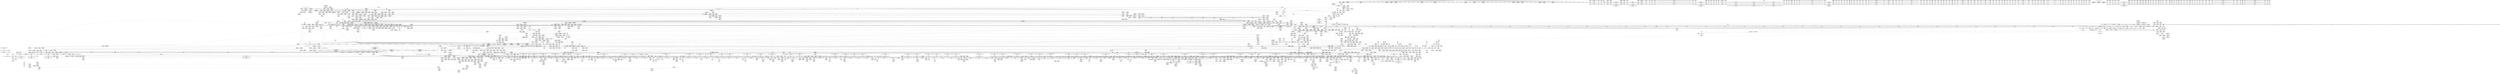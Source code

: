 digraph {
	CE0x6059dd0 [shape=record,shape=Mrecord,label="{CE0x6059dd0|i64*_getelementptr_inbounds_(_2_x_i64_,_2_x_i64_*___llvm_gcov_ctr4632,_i64_0,_i64_1)|*Constant*|*SummSource*}"]
	CE0x88008e0 [shape=record,shape=Mrecord,label="{CE0x88008e0|i64*_getelementptr_inbounds_(_22_x_i64_,_22_x_i64_*___llvm_gcov_ctr3840,_i64_0,_i64_15)|*Constant*}"]
	CE0x738cd50 [shape=record,shape=Mrecord,label="{CE0x738cd50|24:_%struct.tomoyo_path_info*,_32:_i8,_33:_i8,_72:_i8,_:_SCMRE_28,29_}"]
	CE0x88da7d0 [shape=record,shape=Mrecord,label="{CE0x88da7d0|GLOBAL:kfree|*Constant*}"]
	CE0x61ae800 [shape=record,shape=Mrecord,label="{CE0x61ae800|tomoyo_get_mode:tmp}"]
	CE0x8a61150 [shape=record,shape=Mrecord,label="{CE0x8a61150|tomoyo_domain:call|security/tomoyo/common.h,1205|*SummSink*}"]
	CE0x7251b30 [shape=record,shape=Mrecord,label="{CE0x7251b30|tomoyo_unix_entry:tmp34|security/tomoyo/network.c,560|*SummSink*}"]
	CE0x51f65c0 [shape=record,shape=Mrecord,label="{CE0x51f65c0|tomoyo_const_part_length:tmp|*SummSink*}"]
	CE0x88bc900 [shape=record,shape=Mrecord,label="{CE0x88bc900|tomoyo_unix_entry:tmp41|security/tomoyo/network.c,572}"]
	CE0x5ff2270 [shape=record,shape=Mrecord,label="{CE0x5ff2270|tomoyo_fill_path_info:sub|security/tomoyo/util.c,667|*SummSink*}"]
	CE0x6ee0f50 [shape=record,shape=Mrecord,label="{CE0x6ee0f50|tomoyo_audit_unix_log:tmp3|*SummSource*}"]
	CE0x8927a70 [shape=record,shape=Mrecord,label="{CE0x8927a70|tomoyo_get_mode:tmp14|security/tomoyo/util.c,983}"]
	CE0x53ccc30 [shape=record,shape=Mrecord,label="{CE0x53ccc30|i64_ptrtoint_(i8*_blockaddress(_rcu_lock_release21,_%__here)_to_i64)|*Constant*}"]
	CE0x8907dd0 [shape=record,shape=Mrecord,label="{CE0x8907dd0|tomoyo_check_unix_address:addr_len|Function::tomoyo_check_unix_address&Arg::addr_len::}"]
	CE0x6ea3d70 [shape=record,shape=Mrecord,label="{CE0x6ea3d70|rcu_lock_acquire18:map|Function::rcu_lock_acquire18&Arg::map::|*SummSink*}"]
	CE0x620be40 [shape=record,shape=Mrecord,label="{CE0x620be40|tomoyo_const_part_length:incdec.ptr|security/tomoyo/util.c,626}"]
	CE0x5fe58e0 [shape=record,shape=Mrecord,label="{CE0x5fe58e0|tomoyo_domain:tmp15|security/tomoyo/common.h,1205}"]
	CE0x8879360 [shape=record,shape=Mrecord,label="{CE0x8879360|i64*_getelementptr_inbounds_(_2_x_i64_,_2_x_i64_*___llvm_gcov_ctr4434,_i64_0,_i64_1)|*Constant*|*SummSource*}"]
	CE0x88b4ac0 [shape=record,shape=Mrecord,label="{CE0x88b4ac0|VOIDTB_TE:_GIE_Function_Attrs:_noredzone_nounwind_optsize_define_internal_zeroext_i1_tomoyo_check_path2_acl(%struct.tomoyo_request_info*_%r,_%struct.tomoyo_acl_info*_%ptr)_#0_entry:_%tmp_load_i64,_i64*_getelementptr_inbounds_(_7_x_i64_,_7_x_i64_*___llvm_gcov_ctr38,_i64_0,_i64_0)_%tmp1_add_i64_%tmp,_1_store_i64_%tmp1,_i64*_getelementptr_inbounds_(_7_x_i64_,_7_x_i64_*___llvm_gcov_ctr38,_i64_0,_i64_0)_br_label_%bb_bb:_preds_%entry_call_void_mcount()_#3_call_void_llvm.dbg.value(metadata_%struct.tomoyo_request_info*_%r,_i64_0,_metadata_!8419,_metadata_!38901),_!dbg_!39766_call_void_llvm.dbg.value(metadata_%struct.tomoyo_acl_info*_%ptr,_i64_0,_metadata_!8420,_metadata_!38901),_!dbg_!39767_call_void_llvm.dbg.value(metadata_%struct.tomoyo_acl_info*_%ptr,_i64_0,_metadata_!8422,_metadata_!38901),_!dbg_!39768_%tmp2_bitcast_%struct.tomoyo_acl_info*_%ptr_to_i8*,_!dbg_!39769_%add.ptr_getelementptr_i8,_i8*_%tmp2,_i64_0,_!dbg_!39770_%tmp3_bitcast_i8*_%add.ptr_to_%struct.tomoyo_path2_acl*,_!dbg_!39771_call_void_llvm.dbg.value(metadata_%struct.tomoyo_path2_acl*_%tmp3,_i64_0,_metadata_!8421,_metadata_!38901),_!dbg_!39772_%perm_getelementptr_inbounds_%struct.tomoyo_path2_acl,_%struct.tomoyo_path2_acl*_%tmp3,_i32_0,_i32_1,_!dbg_!39773_%tmp4_load_i8,_i8*_%perm,_align_1,_!dbg_!39773_%conv_zext_i8_%tmp4_to_i32,_!dbg_!39774_%param_getelementptr_inbounds_%struct.tomoyo_request_info,_%struct.tomoyo_request_info*_%r,_i32_0,_i32_3,_!dbg_!39775_%path2_bitcast_%union.anon.91*_%param_to_%struct.anon.92*,_!dbg_!39776_%operation_getelementptr_inbounds_%struct.anon.92,_%struct.anon.92*_%path2,_i32_0,_i32_2,_!dbg_!39777_%tmp5_load_i8,_i8*_%operation,_align_1,_!dbg_!39777_%conv1_zext_i8_%tmp5_to_i32,_!dbg_!39778_%shl_shl_i32_1,_%conv1,_!dbg_!39779_%and_and_i32_%conv,_%shl,_!dbg_!39780_%tobool_icmp_ne_i32_%and,_0,_!dbg_!39780_%tmp6_select_i1_%tobool,_i64_1,_i64_2,_!dbg_!39781_%tmp7_getelementptr_inbounds_7_x_i64_,_7_x_i64_*___llvm_gcov_ctr38,_i64_0,_i64_%tmp6,_!dbg_!39781_%tmp8_load_i64,_i64*_%tmp7,_!dbg_!39781_%tmp9_add_i64_%tmp8,_1,_!dbg_!39781_store_i64_%tmp9,_i64*_%tmp7,_!dbg_!39781_br_i1_%tobool,_label_%land.lhs.true,_label_%land.end,_!dbg_!39781_land.lhs.true:_preds_%bb_%param2_getelementptr_inbounds_%struct.tomoyo_request_info,_%struct.tomoyo_request_info*_%r,_i32_0,_i32_3,_!dbg_!39782_%path23_bitcast_%union.anon.91*_%param2_to_%struct.anon.92*,_!dbg_!39783_%filename1_getelementptr_inbounds_%struct.anon.92,_%struct.anon.92*_%path23,_i32_0,_i32_0,_!dbg_!39784_%tmp10_load_%struct.tomoyo_path_info*,_%struct.tomoyo_path_info**_%filename1,_align_8,_!dbg_!39784_%name1_getelementptr_inbounds_%struct.tomoyo_path2_acl,_%struct.tomoyo_path2_acl*_%tmp3,_i32_0,_i32_2,_!dbg_!39785_%call_call_%struct.tomoyo_path_info*_tomoyo_compare_name_union(%struct.tomoyo_path_info*_%tmp10,_%struct.tomoyo_name_union*_%name1)_#9,_!dbg_!39786_%tobool4_icmp_ne_%struct.tomoyo_path_info*_%call,_null,_!dbg_!39786_%tmp11_select_i1_%tobool4,_i64_3,_i64_4,_!dbg_!39787_%tmp12_getelementptr_inbounds_7_x_i64_,_7_x_i64_*___llvm_gcov_ctr38,_i64_0,_i64_%tmp11,_!dbg_!39787_%tmp13_load_i64,_i64*_%tmp12,_!dbg_!39787_%tmp14_add_i64_%tmp13,_1,_!dbg_!39787_store_i64_%tmp14,_i64*_%tmp12,_!dbg_!39787_br_i1_%tobool4,_label_%land.rhs,_label_%land.end,_!dbg_!39787_land.rhs:_preds_%land.lhs.true_%tmp15_load_i64,_i64*_getelementptr_inbounds_(_7_x_i64_,_7_x_i64_*___llvm_gcov_ctr38,_i64_0,_i64_5),_!dbg_!39788_%tmp16_add_i64_%tmp15,_1,_!dbg_!39788_store_i64_%tmp16,_i64*_getelementptr_inbounds_(_7_x_i64_,_7_x_i64_*___llvm_gcov_ctr38,_i64_0,_i64_5),_!dbg_!39788_%param5_getelementptr_inbounds_%struct.tomoyo_request_info,_%struct.tomoyo_request_info*_%r,_i32_0,_i32_3,_!dbg_!39790_%path26_bitcast_%union.anon.91*_%param5_to_%struct.anon.92*,_!dbg_!39791_%filename2_getelementptr_inbounds_%struct.anon.92,_%struct.anon.92*_%path26,_i32_0,_i32_1,_!dbg_!39792_%tmp17_load_%struct.tomoyo_path_info*,_%struct.tomoyo_path_info**_%filename2,_align_8,_!dbg_!39792_%name2_getelementptr_inbounds_%struct.tomoyo_path2_acl,_%struct.tomoyo_path2_acl*_%tmp3,_i32_0,_i32_3,_!dbg_!39793_%call7_call_%struct.tomoyo_path_info*_tomoyo_compare_name_union(%struct.tomoyo_path_info*_%tmp17,_%struct.tomoyo_name_union*_%name2)_#9,_!dbg_!39794_%tobool8_icmp_ne_%struct.tomoyo_path_info*_%call7,_null,_!dbg_!39787_br_label_%land.end_land.end:_preds_%land.rhs,_%land.lhs.true,_%bb_%tmp18_phi_i1_false,_%land.lhs.true_,_false,_%bb_,_%tobool8,_%land.rhs_%tmp19_load_i64,_i64*_getelementptr_inbounds_(_7_x_i64_,_7_x_i64_*___llvm_gcov_ctr38,_i64_0,_i64_6),_!dbg_!39795_%tmp20_add_i64_%tmp19,_1,_!dbg_!39795_store_i64_%tmp20,_i64*_getelementptr_inbounds_(_7_x_i64_,_7_x_i64_*___llvm_gcov_ctr38,_i64_0,_i64_6),_!dbg_!39795_ret_i1_%tmp18,_!dbg_!39795_2,16_|*MultipleSource*|Function::tomoyo_check_unix_address&Arg::addr::|security/tomoyo/network.c,596}"]
	CE0x5f5dba0 [shape=record,shape=Mrecord,label="{CE0x5f5dba0|tomoyo_read_unlock19:tmp|*SummSink*}"]
	CE0x7059910 [shape=record,shape=Mrecord,label="{CE0x7059910|tomoyo_unix_entry:if.else|*SummSink*}"]
	CE0x716d5c0 [shape=record,shape=Mrecord,label="{CE0x716d5c0|tomoyo_init_request_info:if.end}"]
	CE0x546e210 [shape=record,shape=Mrecord,label="{CE0x546e210|tomoyo_domain:tmp9|security/tomoyo/common.h,1205|*SummSource*}"]
	CE0x8acde40 [shape=record,shape=Mrecord,label="{CE0x8acde40|i8*_undef|*Constant*|*SummSource*}"]
	CE0x88fcd20 [shape=record,shape=Mrecord,label="{CE0x88fcd20|tomoyo_check_unix_address:addr|Function::tomoyo_check_unix_address&Arg::addr::}"]
	CE0x54c01e0 [shape=record,shape=Mrecord,label="{CE0x54c01e0|i64*_getelementptr_inbounds_(_31_x_i64_,_31_x_i64_*___llvm_gcov_ctr43150,_i64_0,_i64_3)|*Constant*}"]
	CE0x7352050 [shape=record,shape=Mrecord,label="{CE0x7352050|tomoyo_unix_entry:tmp18|security/tomoyo/network.c,553|*SummSink*}"]
	CE0x60a2870 [shape=record,shape=Mrecord,label="{CE0x60a2870|tomoyo_fill_path_info:is_dir|security/tomoyo/util.c,667}"]
	CE0x8addbb0 [shape=record,shape=Mrecord,label="{CE0x8addbb0|tomoyo_check_unix_address:tmp5|security/tomoyo/network.c,596|*SummSink*}"]
	CE0x71c6e00 [shape=record,shape=Mrecord,label="{CE0x71c6e00|i32_8|*Constant*|*SummSink*}"]
	CE0x6115fd0 [shape=record,shape=Mrecord,label="{CE0x6115fd0|tomoyo_unix_entry:conv|security/tomoyo/network.c,548|*SummSource*}"]
	CE0x7277890 [shape=record,shape=Mrecord,label="{CE0x7277890|tomoyo_unix_entry:cmp|security/tomoyo/network.c,549|*SummSink*}"]
	CE0x6e63da0 [shape=record,shape=Mrecord,label="{CE0x6e63da0|srcu_read_unlock20:idx|Function::srcu_read_unlock20&Arg::idx::|*SummSource*}"]
	CE0x6193380 [shape=record,shape=Mrecord,label="{CE0x6193380|tomoyo_const_part_length:tmp42|security/tomoyo/util.c,644|*SummSource*}"]
	"CONST[source:0(mediator),value:1(k-static)][purpose:{operation}][SrcIdx:4]"
	CE0x55c88e0 [shape=record,shape=Mrecord,label="{CE0x55c88e0|tomoyo_unix_entry:tmp14|security/tomoyo/network.c,550}"]
	CE0x52b6760 [shape=record,shape=Mrecord,label="{CE0x52b6760|tomoyo_unix_entry:tmp2|security/tomoyo/network.c,544|*SummSource*}"]
	"CONST[source:1(input),value:2(dynamic)][purpose:{operation}][SrcIdx:5]"
	CE0x8866e90 [shape=record,shape=Mrecord,label="{CE0x8866e90|tomoyo_get_mode:tmp27|security/tomoyo/util.c,988|*SummSource*}"]
	CE0x7420460 [shape=record,shape=Mrecord,label="{CE0x7420460|i8_6|*Constant*}"]
	CE0x6f85c50 [shape=record,shape=Mrecord,label="{CE0x6f85c50|COLLAPSED:_GCMRE___llvm_gcov_ctr32134_internal_global_5_x_i64_zeroinitializer:_elem_0:default:}"]
	CE0x53dddf0 [shape=record,shape=Mrecord,label="{CE0x53dddf0|i64_5|*Constant*}"]
	CE0x889e370 [shape=record,shape=Mrecord,label="{CE0x889e370|0:_i8,_array:_GCRE_tomoyo_index2category_constant_39_x_i8_c_00_00_00_00_00_00_00_00_00_00_00_00_00_00_00_00_00_00_00_00_00_00_00_01_01_01_01_01_01_01_01_01_01_01_01_01_01_01_02_,_align_16:_elem_29::|security/tomoyo/util.c,983}"]
	CE0x723e9d0 [shape=record,shape=Mrecord,label="{CE0x723e9d0|i64_12|*Constant*|*SummSource*}"]
	CE0x6f6bd70 [shape=record,shape=Mrecord,label="{CE0x6f6bd70|rcu_lock_acquire18:tmp5|include/linux/rcupdate.h,418|*SummSink*}"]
	CE0x8908470 [shape=record,shape=Mrecord,label="{CE0x8908470|i32_0|*Constant*}"]
	CE0x72a9510 [shape=record,shape=Mrecord,label="{CE0x72a9510|GLOBAL:tomoyo_fill_path_info|*Constant*|*SummSource*}"]
	CE0x88bcdb0 [shape=record,shape=Mrecord,label="{CE0x88bcdb0|tomoyo_unix_entry:tmp42|security/tomoyo/network.c,572|*SummSource*}"]
	CE0x7e376a0 [shape=record,shape=Mrecord,label="{CE0x7e376a0|tomoyo_unix_entry:tmp16|security/tomoyo/network.c,553|*SummSource*}"]
	CE0x72d7920 [shape=record,shape=Mrecord,label="{CE0x72d7920|i8*_getelementptr_inbounds_(_21_x_i8_,_21_x_i8_*_.str9,_i32_0,_i32_0)|*Constant*}"]
	CE0x52e0c30 [shape=record,shape=Mrecord,label="{CE0x52e0c30|tomoyo_audit_unix_log:param|security/tomoyo/network.c,405|*SummSink*}"]
	CE0x609eec0 [shape=record,shape=Mrecord,label="{CE0x609eec0|GLOBAL:tomoyo_audit_net_log|*Constant*}"]
	CE0x893cd20 [shape=record,shape=Mrecord,label="{CE0x893cd20|tomoyo_get_mode:tmp6|security/tomoyo/util.c,978|*SummSource*}"]
	CE0x8ae0d70 [shape=record,shape=Mrecord,label="{CE0x8ae0d70|i64_19|*Constant*}"]
	CE0x896b800 [shape=record,shape=Mrecord,label="{CE0x896b800|_ret_void,_!dbg_!38908|include/linux/rcupdate.h,424|*SummSink*}"]
	CE0x8acf8b0 [shape=record,shape=Mrecord,label="{CE0x8acf8b0|tomoyo_unix_entry:tmp4|*LoadInst*|security/tomoyo/network.c,546}"]
	CE0x52e1c50 [shape=record,shape=Mrecord,label="{CE0x52e1c50|i64*_getelementptr_inbounds_(_2_x_i64_,_2_x_i64_*___llvm_gcov_ctr53148,_i64_0,_i64_1)|*Constant*}"]
	CE0x5fcd590 [shape=record,shape=Mrecord,label="{CE0x5fcd590|tomoyo_fill_path_info:tmp6|security/tomoyo/util.c,667}"]
	CE0x723ef50 [shape=record,shape=Mrecord,label="{CE0x723ef50|tomoyo_unix_entry:tmp31|security/tomoyo/network.c,560|*SummSink*}"]
	CE0x53ef910 [shape=record,shape=Mrecord,label="{CE0x53ef910|_ret_%struct.task_struct*_%tmp4,_!dbg_!38905|./arch/x86/include/asm/current.h,14|*SummSink*}"]
	CE0x637f690 [shape=record,shape=Mrecord,label="{CE0x637f690|tomoyo_const_part_length:tmp}"]
	CE0x882b650 [shape=record,shape=Mrecord,label="{CE0x882b650|tomoyo_check_unix_address:call|security/tomoyo/network.c,600|*SummSink*}"]
	CE0x6ee0d60 [shape=record,shape=Mrecord,label="{CE0x6ee0d60|GLOBAL:tomoyo_read_unlock19|*Constant*}"]
	CE0x721be30 [shape=record,shape=Mrecord,label="{CE0x721be30|tomoyo_unix_entry:tmp9|security/tomoyo/network.c,548|*SummSource*}"]
	CE0x6fe20b0 [shape=record,shape=Mrecord,label="{CE0x6fe20b0|tomoyo_const_part_length:tmp47|security/tomoyo/util.c,646|*SummSource*}"]
	CE0x700c410 [shape=record,shape=Mrecord,label="{CE0x700c410|tomoyo_init_request_info:tmp11|security/tomoyo/util.c,1007|*SummSource*}"]
	CE0x88e0150 [shape=record,shape=Mrecord,label="{CE0x88e0150|tomoyo_get_mode:tmp21|security/tomoyo/util.c,985|*SummSink*}"]
	CE0x70401a0 [shape=record,shape=Mrecord,label="{CE0x70401a0|tomoyo_unix_entry:tmp26|security/tomoyo/network.c,556}"]
	CE0x548edb0 [shape=record,shape=Mrecord,label="{CE0x548edb0|i64*_getelementptr_inbounds_(_11_x_i64_,_11_x_i64_*___llvm_gcov_ctr54147,_i64_0,_i64_9)|*Constant*|*SummSink*}"]
	CE0x8857630 [shape=record,shape=Mrecord,label="{CE0x8857630|tomoyo_audit_unix_log:r|Function::tomoyo_audit_unix_log&Arg::r::|*SummSink*}"]
	CE0x88edfc0 [shape=record,shape=Mrecord,label="{CE0x88edfc0|tomoyo_check_unix_address:sun_path|security/tomoyo/network.c,598}"]
	CE0x61d9580 [shape=record,shape=Mrecord,label="{CE0x61d9580|tomoyo_fill_path_info:call11|security/tomoyo/util.c,669|*SummSource*}"]
	CE0x63b1150 [shape=record,shape=Mrecord,label="{CE0x63b1150|tomoyo_const_part_length:bb}"]
	CE0x6f7d4b0 [shape=record,shape=Mrecord,label="{CE0x6f7d4b0|i64**_getelementptr_inbounds_(_3_x_i64*_,_3_x_i64*_*___llvm_gcda_edge_table44,_i64_0,_i64_2)|*Constant*}"]
	CE0x63db650 [shape=record,shape=Mrecord,label="{CE0x63db650|rcu_lock_acquire18:tmp|*SummSink*}"]
	CE0x5360fa0 [shape=record,shape=Mrecord,label="{CE0x5360fa0|GLOBAL:__llvm_gcov_ctr31133|Global_var:__llvm_gcov_ctr31133|*SummSink*}"]
	CE0x7045600 [shape=record,shape=Mrecord,label="{CE0x7045600|tomoyo_init_request_info:profile3|security/tomoyo/util.c,1008|*SummSink*}"]
	CE0x88f1ba0 [shape=record,shape=Mrecord,label="{CE0x88f1ba0|tomoyo_const_part_length:tobool|security/tomoyo/util.c,624|*SummSink*}"]
	CE0x626c3f0 [shape=record,shape=Mrecord,label="{CE0x626c3f0|0:_i8,_array:_GCRE_tomoyo_index2category_constant_39_x_i8_c_00_00_00_00_00_00_00_00_00_00_00_00_00_00_00_00_00_00_00_00_00_00_00_01_01_01_01_01_01_01_01_01_01_01_01_01_01_01_02_,_align_16:_elem_5::|security/tomoyo/util.c,983}"]
	CE0x8844840 [shape=record,shape=Mrecord,label="{CE0x8844840|tomoyo_check_unix_address:tmp11|security/tomoyo/network.c,598|*SummSink*}"]
	CE0x56421c0 [shape=record,shape=Mrecord,label="{CE0x56421c0|128:_i8*,_1208:_%struct.file*,_:_CMRE_72,80_|*MultipleSource*|security/tomoyo/common.h,1205|security/tomoyo/common.h,1205}"]
	CE0x60f9ca0 [shape=record,shape=Mrecord,label="{CE0x60f9ca0|i64*_getelementptr_inbounds_(_4_x_i64_,_4_x_i64_*___llvm_gcov_ctr4137,_i64_0,_i64_2)|*Constant*}"]
	CE0x7375cc0 [shape=record,shape=Mrecord,label="{CE0x7375cc0|tomoyo_unix_entry:param_type|security/tomoyo/network.c,565|*SummSink*}"]
	CE0x6e64190 [shape=record,shape=Mrecord,label="{CE0x6e64190|_ret_void,_!dbg_!38907|include/linux/srcu.h,238|*SummSink*}"]
	CE0x611e970 [shape=record,shape=Mrecord,label="{CE0x611e970|tomoyo_get_mode:tmp8|security/tomoyo/util.c,979}"]
	CE0x89164d0 [shape=record,shape=Mrecord,label="{CE0x89164d0|_call_void_kfree(i8*_%call18)_#9,_!dbg_!38969|security/tomoyo/network.c,573|*SummSource*}"]
	CE0x8ace7a0 [shape=record,shape=Mrecord,label="{CE0x8ace7a0|__llvm_gcov_indirect_counter_increment114:bb4}"]
	CE0x607d070 [shape=record,shape=Mrecord,label="{CE0x607d070|tomoyo_audit_net_log:arrayidx|security/tomoyo/network.c,367}"]
	CE0x7101bb0 [shape=record,shape=Mrecord,label="{CE0x7101bb0|tomoyo_init_request_info:domain1|security/tomoyo/util.c,1006|*SummSink*}"]
	CE0x557bf00 [shape=record,shape=Mrecord,label="{CE0x557bf00|tomoyo_get_mode:tmp15|security/tomoyo/util.c,983|*SummSink*}"]
	CE0x886a260 [shape=record,shape=Mrecord,label="{CE0x886a260|tomoyo_const_part_length:tmp38|security/tomoyo/util.c,644|*SummSink*}"]
	CE0x52ff540 [shape=record,shape=Mrecord,label="{CE0x52ff540|_ret_i32_%retval.0,_!dbg_!38957|security/tomoyo/util.c,652|*SummSink*}"]
	CE0x61e7e50 [shape=record,shape=Mrecord,label="{CE0x61e7e50|_call_void_mcount()_#3|*SummSource*}"]
	CE0x8ae0e50 [shape=record,shape=Mrecord,label="{CE0x8ae0e50|i64_19|*Constant*|*SummSink*}"]
	CE0x71dc2f0 [shape=record,shape=Mrecord,label="{CE0x71dc2f0|40:_%struct.tomoyo_policy_namespace*,_48:_i8,_:_GCRE_tomoyo_kernel_domain_external_global_%struct.tomoyo_domain_info_40,48_|*MultipleSource*|security/tomoyo/util.c,1005|security/tomoyo/util.c,1007|Function::tomoyo_init_request_info&Arg::domain::}"]
	CE0x88577e0 [shape=record,shape=Mrecord,label="{CE0x88577e0|_ret_i32_%call,_!dbg_!38914|security/tomoyo/network.c,405|*SummSource*}"]
	CE0x7059080 [shape=record,shape=Mrecord,label="{CE0x7059080|GLOBAL:tomoyo_ss|Global_var:tomoyo_ss|*SummSource*}"]
	CE0x89bcc90 [shape=record,shape=Mrecord,label="{CE0x89bcc90|tomoyo_unix_entry:tmp50|security/tomoyo/network.c,576}"]
	CE0x7149280 [shape=record,shape=Mrecord,label="{CE0x7149280|_ret_i32_%retval.0,_!dbg_!38935|security/tomoyo/util.c,988}"]
	CE0x6f42670 [shape=record,shape=Mrecord,label="{CE0x6f42670|tomoyo_const_part_length:tmp4|security/tomoyo/util.c,624|*SummSource*}"]
	CE0x724fb40 [shape=record,shape=Mrecord,label="{CE0x724fb40|i64_7|*Constant*|*SummSource*}"]
	CE0x61f7be0 [shape=record,shape=Mrecord,label="{CE0x61f7be0|tomoyo_fill_path_info:hash|security/tomoyo/util.c,669|*SummSource*}"]
	CE0x5361400 [shape=record,shape=Mrecord,label="{CE0x5361400|tomoyo_domain:if.then|*SummSource*}"]
	CE0x5477b30 [shape=record,shape=Mrecord,label="{CE0x5477b30|i64_8|*Constant*|*SummSource*}"]
	CE0x72d7c00 [shape=record,shape=Mrecord,label="{CE0x72d7c00|i8*_getelementptr_inbounds_(_21_x_i8_,_21_x_i8_*_.str9,_i32_0,_i32_0)|*Constant*|*SummSink*}"]
	CE0x6298120 [shape=record,shape=Mrecord,label="{CE0x6298120|tomoyo_unix_entry:len.0}"]
	CE0x893c310 [shape=record,shape=Mrecord,label="{CE0x893c310|tomoyo_get_mode:conv|security/tomoyo/util.c,982|*SummSource*}"]
	CE0x607c9e0 [shape=record,shape=Mrecord,label="{CE0x607c9e0|i32_92|*Constant*|*SummSource*}"]
	CE0x6eafe80 [shape=record,shape=Mrecord,label="{CE0x6eafe80|tomoyo_audit_net_log:r|Function::tomoyo_audit_net_log&Arg::r::|*SummSource*}"]
	CE0x548e7d0 [shape=record,shape=Mrecord,label="{CE0x548e7d0|tomoyo_domain:tmp17|security/tomoyo/common.h,1205|*SummSource*}"]
	CE0x88ae3c0 [shape=record,shape=Mrecord,label="{CE0x88ae3c0|tomoyo_check_unix_address:entry}"]
	CE0x607d660 [shape=record,shape=Mrecord,label="{CE0x607d660|0:_i8,_array:_GCRE_tomoyo_index2category_constant_39_x_i8_c_00_00_00_00_00_00_00_00_00_00_00_00_00_00_00_00_00_00_00_00_00_00_00_01_01_01_01_01_01_01_01_01_01_01_01_01_01_01_02_,_align_16:_elem_0::|security/tomoyo/util.c,983}"]
	CE0x5ff5460 [shape=record,shape=Mrecord,label="{CE0x5ff5460|tomoyo_const_part_length:tmp14|security/tomoyo/util.c,626|*SummSink*}"]
	CE0x8801190 [shape=record,shape=Mrecord,label="{CE0x8801190|_call_void_bitcast_(void_(%struct.tomoyo_request_info*,_i1_(%struct.tomoyo_request_info*,_%struct.tomoyo_acl_info*)*)*_tomoyo_check_acl_to_void_(%struct.tomoyo_request_info.524*,_i1_(%struct.tomoyo_request_info.524*,_%struct.tomoyo_acl_info*)*)*)(%struct.tomoyo_request_info.524*_%r,_i1_(%struct.tomoyo_request_info.524*,_%struct.tomoyo_acl_info*)*_tomoyo_check_unix_acl)_#9,_!dbg_!38963|security/tomoyo/network.c,570|*SummSource*}"]
	CE0x88bca10 [shape=record,shape=Mrecord,label="{CE0x88bca10|tomoyo_unix_entry:tmp41|security/tomoyo/network.c,572|*SummSource*}"]
	CE0x8899470 [shape=record,shape=Mrecord,label="{CE0x8899470|i64*_getelementptr_inbounds_(_6_x_i64_,_6_x_i64_*___llvm_gcov_ctr3747,_i64_0,_i64_3)|*Constant*|*SummSource*}"]
	CE0x52b0ff0 [shape=record,shape=Mrecord,label="{CE0x52b0ff0|tomoyo_read_unlock19:bb|*SummSink*}"]
	CE0x723edd0 [shape=record,shape=Mrecord,label="{CE0x723edd0|i64_13|*Constant*}"]
	CE0x630dee0 [shape=record,shape=Mrecord,label="{CE0x630dee0|tomoyo_unix_entry:protocol23|security/tomoyo/network.c,566|*SummSource*}"]
	CE0x740d700 [shape=record,shape=Mrecord,label="{CE0x740d700|24:_%struct.tomoyo_path_info*,_32:_i8,_33:_i8,_72:_i8,_:_SCMRE_74,75_|*MultipleSource*|security/tomoyo/network.c,544|security/tomoyo/network.c, 544|Function::tomoyo_init_request_info&Arg::r::|security/tomoyo/network.c,565}"]
	CE0x53e34a0 [shape=record,shape=Mrecord,label="{CE0x53e34a0|VOIDTB_TE:_CE_0,2048_|*MultipleSource*|security/tomoyo/util.c,1010|Function::tomoyo_get_mode&Arg::ns::}"]
	CE0x71ea970 [shape=record,shape=Mrecord,label="{CE0x71ea970|tomoyo_init_request_info:call|security/tomoyo/util.c,1005|*SummSource*}"]
	CE0x546a9e0 [shape=record,shape=Mrecord,label="{CE0x546a9e0|tomoyo_init_request_info:tmp8|security/tomoyo/util.c,1005|*SummSource*}"]
	CE0x88bd060 [shape=record,shape=Mrecord,label="{CE0x88bd060|tomoyo_unix_entry:tmp43|security/tomoyo/network.c,572}"]
	CE0x62416c0 [shape=record,shape=Mrecord,label="{CE0x62416c0|tomoyo_unix_entry:do.body|*SummSink*}"]
	CE0x720e260 [shape=record,shape=Mrecord,label="{CE0x720e260|srcu_read_lock17:tmp}"]
	CE0x52d4f50 [shape=record,shape=Mrecord,label="{CE0x52d4f50|tomoyo_read_unlock19:tmp1|*SummSource*}"]
	CE0x61a5850 [shape=record,shape=Mrecord,label="{CE0x61a5850|128:_i8*,_1208:_%struct.file*,_:_CMRE_96,104_|*MultipleSource*|security/tomoyo/common.h,1205|security/tomoyo/common.h,1205}"]
	CE0x60fa280 [shape=record,shape=Mrecord,label="{CE0x60fa280|tomoyo_const_part_length:conv14|security/tomoyo/util.c,641|*SummSource*}"]
	CE0x728ae20 [shape=record,shape=Mrecord,label="{CE0x728ae20|tomoyo_unix_entry:name|security/tomoyo/network.c,563}"]
	CE0x72b0120 [shape=record,shape=Mrecord,label="{CE0x72b0120|0:_i8,_array:_GCRE_tomoyo_index2category_constant_39_x_i8_c_00_00_00_00_00_00_00_00_00_00_00_00_00_00_00_00_00_00_00_00_00_00_00_01_01_01_01_01_01_01_01_01_01_01_01_01_01_01_02_,_align_16:_elem_36::|security/tomoyo/util.c,983}"]
	CE0x611cdd0 [shape=record,shape=Mrecord,label="{CE0x611cdd0|get_current:tmp|*SummSource*}"]
	CE0x6017970 [shape=record,shape=Mrecord,label="{CE0x6017970|128:_i8*,_1208:_%struct.file*,_:_CMRE_21,22_}"]
	CE0x73434d0 [shape=record,shape=Mrecord,label="{CE0x73434d0|_ret_void,_!dbg_!38929|security/tomoyo/util.c,670}"]
	"CONST[source:1(input),value:2(dynamic)][purpose:{object}][SrcIdx:3]"
	CE0x8a619a0 [shape=record,shape=Mrecord,label="{CE0x8a619a0|i64*_getelementptr_inbounds_(_12_x_i64_,_12_x_i64_*___llvm_gcov_ctr31133,_i64_0,_i64_3)|*Constant*}"]
	CE0x71c6fa0 [shape=record,shape=Mrecord,label="{CE0x71c6fa0|tomoyo_init_request_info:tobool|security/tomoyo/util.c,1004}"]
	CE0x531bd50 [shape=record,shape=Mrecord,label="{CE0x531bd50|tomoyo_init_request_info:mode|security/tomoyo/util.c,1010}"]
	CE0x70c1f60 [shape=record,shape=Mrecord,label="{CE0x70c1f60|tomoyo_init_request_info:tmp10|security/tomoyo/util.c,1006}"]
	CE0x89ac5a0 [shape=record,shape=Mrecord,label="{CE0x89ac5a0|tomoyo_domain:tmp7|security/tomoyo/common.h,1205|*SummSink*}"]
	CE0x6ef1480 [shape=record,shape=Mrecord,label="{CE0x6ef1480|srcu_read_unlock20:tmp}"]
	CE0x89a3bd0 [shape=record,shape=Mrecord,label="{CE0x89a3bd0|tomoyo_unix_entry:tmp48|security/tomoyo/network.c,575}"]
	CE0x532dcd0 [shape=record,shape=Mrecord,label="{CE0x532dcd0|i64_8|*Constant*}"]
	CE0x62441b0 [shape=record,shape=Mrecord,label="{CE0x62441b0|128:_i8*,_1208:_%struct.file*,_:_CMRE_37,38_}"]
	CE0x8899bf0 [shape=record,shape=Mrecord,label="{CE0x8899bf0|tomoyo_check_unix_address:addr|Function::tomoyo_check_unix_address&Arg::addr::|*SummSource*}"]
	CE0x73ab540 [shape=record,shape=Mrecord,label="{CE0x73ab540|_ret_i32_%retval.0,_!dbg_!38923|security/tomoyo/network.c,601|*SummSource*}"]
	CE0x8908250 [shape=record,shape=Mrecord,label="{CE0x8908250|tomoyo_unix_entry:tmp2|security/tomoyo/network.c,544|*SummSink*}"]
	CE0x61f7b10 [shape=record,shape=Mrecord,label="{CE0x61f7b10|tomoyo_fill_path_info:hash|security/tomoyo/util.c,669}"]
	CE0x6f8c110 [shape=record,shape=Mrecord,label="{CE0x6f8c110|tomoyo_fill_path_info:conv3|security/tomoyo/util.c,666|*SummSource*}"]
	CE0x5384de0 [shape=record,shape=Mrecord,label="{CE0x5384de0|tomoyo_audit_unix_log:tmp3}"]
	CE0x88eb790 [shape=record,shape=Mrecord,label="{CE0x88eb790|tomoyo_const_part_length:tmp35|security/tomoyo/util.c,643}"]
	CE0x52c6ea0 [shape=record,shape=Mrecord,label="{CE0x52c6ea0|tomoyo_get_mode:cmp11|security/tomoyo/util.c,985|*SummSink*}"]
	CE0x896bc80 [shape=record,shape=Mrecord,label="{CE0x896bc80|tomoyo_const_part_length:tmp2|security/tomoyo/util.c,624|*SummSink*}"]
	CE0x53927d0 [shape=record,shape=Mrecord,label="{CE0x53927d0|tomoyo_domain:do.body|*SummSource*}"]
	CE0x60597b0 [shape=record,shape=Mrecord,label="{CE0x60597b0|tomoyo_get_mode:tmp10|security/tomoyo/util.c,982}"]
	CE0x890dc90 [shape=record,shape=Mrecord,label="{CE0x890dc90|i64_0|*Constant*}"]
	CE0x531c030 [shape=record,shape=Mrecord,label="{CE0x531c030|tomoyo_init_request_info:mode|security/tomoyo/util.c,1010|*SummSink*}"]
	CE0x5402c30 [shape=record,shape=Mrecord,label="{CE0x5402c30|tomoyo_get_mode:tobool|security/tomoyo/util.c,978}"]
	CE0x6ea37f0 [shape=record,shape=Mrecord,label="{CE0x6ea37f0|tomoyo_domain:bb}"]
	CE0x71c6ea0 [shape=record,shape=Mrecord,label="{CE0x71c6ea0|%struct.tomoyo_domain_info*_null|*Constant*}"]
	CE0x6f6d920 [shape=record,shape=Mrecord,label="{CE0x6f6d920|tomoyo_get_mode:profile|Function::tomoyo_get_mode&Arg::profile::}"]
	CE0x616b9e0 [shape=record,shape=Mrecord,label="{CE0x616b9e0|tomoyo_const_part_length:cmp21|security/tomoyo/util.c,644}"]
	CE0x8835360 [shape=record,shape=Mrecord,label="{CE0x8835360|tomoyo_const_part_length:sw.bb9}"]
	CE0x73f9f10 [shape=record,shape=Mrecord,label="{CE0x73f9f10|__llvm_gcov_indirect_counter_increment114:tmp|*SummSink*}"]
	CE0x5360940 [shape=record,shape=Mrecord,label="{CE0x5360940|i64*_getelementptr_inbounds_(_31_x_i64_,_31_x_i64_*___llvm_gcov_ctr43150,_i64_0,_i64_0)|*Constant*|*SummSource*}"]
	CE0x7193c00 [shape=record,shape=Mrecord,label="{CE0x7193c00|i64_80|*Constant*|*SummSource*}"]
	CE0x6ef14f0 [shape=record,shape=Mrecord,label="{CE0x6ef14f0|COLLAPSED:_GCMRE___llvm_gcov_ctr4632_internal_global_2_x_i64_zeroinitializer:_elem_0:default:}"]
	CE0x545e260 [shape=record,shape=Mrecord,label="{CE0x545e260|i64_3|*Constant*}"]
	CE0x70665d0 [shape=record,shape=Mrecord,label="{CE0x70665d0|_ret_i32_%call,_!dbg_!38907|include/linux/srcu.h,223|*SummSink*}"]
	CE0x89277f0 [shape=record,shape=Mrecord,label="{CE0x89277f0|rcu_lock_acquire18:__here|*SummSink*}"]
	CE0x54f2bb0 [shape=record,shape=Mrecord,label="{CE0x54f2bb0|tomoyo_unix_entry:tmp28|security/tomoyo/network.c,557}"]
	CE0x6f36ee0 [shape=record,shape=Mrecord,label="{CE0x6f36ee0|tomoyo_get_mode:conv5|security/tomoyo/util.c,983|*SummSource*}"]
	CE0x5457c90 [shape=record,shape=Mrecord,label="{CE0x5457c90|GLOBAL:__llvm_gcov_indirect_counter_increment114|*Constant*|*SummSink*}"]
	CE0x6eb1850 [shape=record,shape=Mrecord,label="{CE0x6eb1850|i64*_getelementptr_inbounds_(_2_x_i64_,_2_x_i64_*___llvm_gcov_ctr4533,_i64_0,_i64_0)|*Constant*|*SummSink*}"]
	CE0x71d75c0 [shape=record,shape=Mrecord,label="{CE0x71d75c0|tomoyo_get_mode:tmp27|security/tomoyo/util.c,988}"]
	CE0x607e440 [shape=record,shape=Mrecord,label="{CE0x607e440|srcu_read_lock17:bb|*SummSource*}"]
	CE0x55c10a0 [shape=record,shape=Mrecord,label="{CE0x55c10a0|i32_1|*Constant*}"]
	CE0x88f1940 [shape=record,shape=Mrecord,label="{CE0x88f1940|rcu_lock_release21:map|Function::rcu_lock_release21&Arg::map::}"]
	CE0x6eec000 [shape=record,shape=Mrecord,label="{CE0x6eec000|tomoyo_unix_entry:tmp12|security/tomoyo/network.c,548|*SummSource*}"]
	CE0x5361290 [shape=record,shape=Mrecord,label="{CE0x5361290|tomoyo_get_mode:tmp4|security/tomoyo/util.c,978|*SummSource*}"]
	CE0x8a81ce0 [shape=record,shape=Mrecord,label="{CE0x8a81ce0|tomoyo_const_part_length:tmp14|security/tomoyo/util.c,626}"]
	CE0x7059650 [shape=record,shape=Mrecord,label="{CE0x7059650|tomoyo_read_lock16:call|security/tomoyo/common.h,1097|*SummSource*}"]
	CE0x71d6f80 [shape=record,shape=Mrecord,label="{CE0x71d6f80|tomoyo_get_mode:retval.0}"]
	CE0x5641f00 [shape=record,shape=Mrecord,label="{CE0x5641f00|128:_i8*,_1208:_%struct.file*,_:_CMRE_56,64_|*MultipleSource*|security/tomoyo/common.h,1205|security/tomoyo/common.h,1205}"]
	CE0x7045150 [shape=record,shape=Mrecord,label="{CE0x7045150|tomoyo_get_mode:index|Function::tomoyo_get_mode&Arg::index::|*SummSource*}"]
	CE0x88ce750 [shape=record,shape=Mrecord,label="{CE0x88ce750|tomoyo_unix_entry:tmp43|security/tomoyo/network.c,572|*SummSource*}"]
	CE0x6fe2d10 [shape=record,shape=Mrecord,label="{CE0x6fe2d10|_call_void___llvm_gcov_indirect_counter_increment114(i32*___llvm_gcov_global_state_pred45,_i64**_getelementptr_inbounds_(_3_x_i64*_,_3_x_i64*_*___llvm_gcda_edge_table44,_i64_0,_i64_0)),_!dbg_!38954|security/tomoyo/util.c,649}"]
	CE0x71ea4b0 [shape=record,shape=Mrecord,label="{CE0x71ea4b0|tomoyo_audit_unix_log:tmp}"]
	CE0x6f6df50 [shape=record,shape=Mrecord,label="{CE0x6f6df50|tomoyo_init_request_info:tmp12|security/tomoyo/util.c,1010|*SummSink*}"]
	CE0x89c3920 [shape=record,shape=Mrecord,label="{CE0x89c3920|tomoyo_unix_entry:tmp51|security/tomoyo/network.c,577|*SummSink*}"]
	CE0x721b3f0 [shape=record,shape=Mrecord,label="{CE0x721b3f0|i64_1|*Constant*}"]
	CE0x5f5dea0 [shape=record,shape=Mrecord,label="{CE0x5f5dea0|GLOBAL:__llvm_gcov_ctr28130|Global_var:__llvm_gcov_ctr28130|*SummSource*}"]
	CE0x898ade0 [shape=record,shape=Mrecord,label="{CE0x898ade0|GLOBAL:__llvm_gcov_global_state_pred45|Global_var:__llvm_gcov_global_state_pred45}"]
	CE0x725b140 [shape=record,shape=Mrecord,label="{CE0x725b140|tomoyo_const_part_length:tmp15|security/tomoyo/util.c,627|*SummSource*}"]
	CE0x6f5f4b0 [shape=record,shape=Mrecord,label="{CE0x6f5f4b0|tomoyo_unix_entry:if.end17|*SummSink*}"]
	CE0x6e6c170 [shape=record,shape=Mrecord,label="{CE0x6e6c170|i32_55|*Constant*|*SummSource*}"]
	CE0x532e500 [shape=record,shape=Mrecord,label="{CE0x532e500|tomoyo_domain:if.end|*SummSource*}"]
	CE0x53ccd80 [shape=record,shape=Mrecord,label="{CE0x53ccd80|i64_ptrtoint_(i8*_blockaddress(_rcu_lock_release21,_%__here)_to_i64)|*Constant*|*SummSource*}"]
	CE0x52d4b40 [shape=record,shape=Mrecord,label="{CE0x52d4b40|_call_void_mcount()_#3|*SummSink*}"]
	CE0x8a56140 [shape=record,shape=Mrecord,label="{CE0x8a56140|tomoyo_check_unix_address:tmp7|security/tomoyo/network.c,597|*SummSink*}"]
	CE0x633ea60 [shape=record,shape=Mrecord,label="{CE0x633ea60|tomoyo_check_unix_address:cmp|security/tomoyo/network.c,596|*SummSource*}"]
	CE0x898b2c0 [shape=record,shape=Mrecord,label="{CE0x898b2c0|_ret_void,_!dbg_!38908|include/linux/rcupdate.h,424|*SummSource*}"]
	CE0x6eb1ae0 [shape=record,shape=Mrecord,label="{CE0x6eb1ae0|tomoyo_audit_unix_log:param1|security/tomoyo/network.c,406}"]
	CE0x88adbf0 [shape=record,shape=Mrecord,label="{CE0x88adbf0|tomoyo_check_unix_address:arraydecay|security/tomoyo/network.c,598|*SummSink*}"]
	CE0x5ff21b0 [shape=record,shape=Mrecord,label="{CE0x5ff21b0|tomoyo_fill_path_info:idxprom|security/tomoyo/util.c,667}"]
	CE0x6109bf0 [shape=record,shape=Mrecord,label="{CE0x6109bf0|i64_24|*Constant*|*SummSink*}"]
	CE0x7343540 [shape=record,shape=Mrecord,label="{CE0x7343540|_ret_void,_!dbg_!38929|security/tomoyo/util.c,670|*SummSource*}"]
	CE0x703ff40 [shape=record,shape=Mrecord,label="{CE0x703ff40|tomoyo_unix_entry:tmp25|security/tomoyo/network.c,556|*SummSource*}"]
	CE0x606db10 [shape=record,shape=Mrecord,label="{CE0x606db10|tomoyo_const_part_length:tmp39|security/tomoyo/util.c,644|*SummSink*}"]
	CE0x612f4b0 [shape=record,shape=Mrecord,label="{CE0x612f4b0|128:_i8*,_1208:_%struct.file*,_:_CMRE_1,2_}"]
	CE0x8b2da60 [shape=record,shape=Mrecord,label="{CE0x8b2da60|srcu_read_unlock20:tmp|*SummSink*}"]
	CE0x55be480 [shape=record,shape=Mrecord,label="{CE0x55be480|tomoyo_domain:tmp21|security/tomoyo/common.h,1205}"]
	CE0x6fbad60 [shape=record,shape=Mrecord,label="{CE0x6fbad60|tomoyo_const_part_length:tmp8|security/tomoyo/util.c,626|*SummSource*}"]
	CE0x6fda430 [shape=record,shape=Mrecord,label="{CE0x6fda430|i32_-1|*Constant*}"]
	CE0x724ac60 [shape=record,shape=Mrecord,label="{CE0x724ac60|tomoyo_unix_entry:tmp33|security/tomoyo/network.c,560}"]
	CE0x6219040 [shape=record,shape=Mrecord,label="{CE0x6219040|tomoyo_domain:tmp16|security/tomoyo/common.h,1205}"]
	CE0x5457d30 [shape=record,shape=Mrecord,label="{CE0x5457d30|i64*_getelementptr_inbounds_(_4_x_i64_,_4_x_i64_*___llvm_gcov_ctr4137,_i64_0,_i64_1)|*Constant*|*SummSource*}"]
	CE0x7026670 [shape=record,shape=Mrecord,label="{CE0x7026670|tomoyo_read_lock16:tmp2|*SummSink*}"]
	CE0x893c540 [shape=record,shape=Mrecord,label="{CE0x893c540|tomoyo_get_mode:conv|security/tomoyo/util.c,982|*SummSink*}"]
	CE0x62c7dd0 [shape=record,shape=Mrecord,label="{CE0x62c7dd0|GLOBAL:lockdep_rcu_suspicious|*Constant*|*SummSource*}"]
	CE0x54f0d70 [shape=record,shape=Mrecord,label="{CE0x54f0d70|tomoyo_get_mode:tmp13|security/tomoyo/util.c,982|*SummSink*}"]
	CE0x8879260 [shape=record,shape=Mrecord,label="{CE0x8879260|tomoyo_audit_net_log:tmp1|*SummSink*}"]
	CE0x60afb00 [shape=record,shape=Mrecord,label="{CE0x60afb00|tomoyo_get_mode:bb|*SummSink*}"]
	CE0x728a3b0 [shape=record,shape=Mrecord,label="{CE0x728a3b0|i64*_getelementptr_inbounds_(_22_x_i64_,_22_x_i64_*___llvm_gcov_ctr3840,_i64_0,_i64_14)|*Constant*|*SummSink*}"]
	CE0x7288a70 [shape=record,shape=Mrecord,label="{CE0x7288a70|tomoyo_audit_net_log:call|security/tomoyo/network.c,366|*SummSource*}"]
	CE0x8aa3850 [shape=record,shape=Mrecord,label="{CE0x8aa3850|tomoyo_check_unix_address:tmp4|security/tomoyo/network.c,596|*SummSink*}"]
	CE0x719d3b0 [shape=record,shape=Mrecord,label="{CE0x719d3b0|tomoyo_unix_entry:do.cond|*SummSink*}"]
	CE0x5362d00 [shape=record,shape=Mrecord,label="{CE0x5362d00|tomoyo_get_mode:ns|Function::tomoyo_get_mode&Arg::ns::|*SummSource*}"]
	CE0x6e63fc0 [shape=record,shape=Mrecord,label="{CE0x6e63fc0|_ret_void,_!dbg_!38907|include/linux/srcu.h,238}"]
	CE0x605a1e0 [shape=record,shape=Mrecord,label="{CE0x605a1e0|tomoyo_domain:if.end|*SummSink*}"]
	CE0x62c5a30 [shape=record,shape=Mrecord,label="{CE0x62c5a30|i32_6|*Constant*|*SummSink*}"]
	CE0x60f9be0 [shape=record,shape=Mrecord,label="{CE0x60f9be0|_call_void_mcount()_#3|*SummSink*}"]
	CE0x61f2cc0 [shape=record,shape=Mrecord,label="{CE0x61f2cc0|i32_(%struct.tomoyo_request_info.524*,_%struct.tomoyo_domain_info*,_i8)*_bitcast_(i32_(%struct.tomoyo_request_info*,_%struct.tomoyo_domain_info*,_i8)*_tomoyo_init_request_info_to_i32_(%struct.tomoyo_request_info.524*,_%struct.tomoyo_domain_info*,_i8)*)|*Constant*|*SummSource*}"]
	CE0x52ff330 [shape=record,shape=Mrecord,label="{CE0x52ff330|tomoyo_init_request_info:mode5|security/tomoyo/util.c,1011|*SummSink*}"]
	CE0x61aeb10 [shape=record,shape=Mrecord,label="{CE0x61aeb10|COLLAPSED:_GCMRE___llvm_gcov_ctr31133_internal_global_12_x_i64_zeroinitializer:_elem_0:default:}"]
	CE0x6e1f220 [shape=record,shape=Mrecord,label="{CE0x6e1f220|tomoyo_const_part_length:tmp44|security/tomoyo/util.c,645|*SummSink*}"]
	CE0x8a9b530 [shape=record,shape=Mrecord,label="{CE0x8a9b530|rcu_lock_acquire18:tmp7}"]
	CE0x7375bf0 [shape=record,shape=Mrecord,label="{CE0x7375bf0|tomoyo_unix_entry:param_type|security/tomoyo/network.c,565|*SummSource*}"]
	CE0x6d8f0b0 [shape=record,shape=Mrecord,label="{CE0x6d8f0b0|tomoyo_const_part_length:tmp53|security/tomoyo/util.c,652}"]
	CE0x7e230b0 [shape=record,shape=Mrecord,label="{CE0x7e230b0|tomoyo_const_part_length:tmp16|security/tomoyo/util.c,627|*SummSink*}"]
	CE0x6ff30e0 [shape=record,shape=Mrecord,label="{CE0x6ff30e0|tomoyo_fill_path_info:tmp4|security/tomoyo/util.c,667|*SummSink*}"]
	CE0x8857a10 [shape=record,shape=Mrecord,label="{CE0x8857a10|tomoyo_unix_entry:cmp32|security/tomoyo/network.c,572|*SummSource*}"]
	CE0x730fa20 [shape=record,shape=Mrecord,label="{CE0x730fa20|tomoyo_get_mode:add|security/tomoyo/util.c,984|*SummSink*}"]
	CE0x88e9490 [shape=record,shape=Mrecord,label="{CE0x88e9490|i32_3|*Constant*|*SummSink*}"]
	CE0x7328e30 [shape=record,shape=Mrecord,label="{CE0x7328e30|tomoyo_const_part_length:incdec.ptr19|security/tomoyo/util.c,643|*SummSource*}"]
	CE0x6e63e70 [shape=record,shape=Mrecord,label="{CE0x6e63e70|srcu_read_unlock20:idx|Function::srcu_read_unlock20&Arg::idx::|*SummSink*}"]
	CE0x88e1f20 [shape=record,shape=Mrecord,label="{CE0x88e1f20|tomoyo_unix_entry:arrayidx2|security/tomoyo/network.c,546}"]
	CE0x7102190 [shape=record,shape=Mrecord,label="{CE0x7102190|i32_4|*Constant*|*SummSink*}"]
	CE0x892c680 [shape=record,shape=Mrecord,label="{CE0x892c680|srcu_read_unlock20:bb|*SummSink*}"]
	CE0x6e9e160 [shape=record,shape=Mrecord,label="{CE0x6e9e160|tomoyo_get_mode:mode.1|*SummSink*}"]
	CE0x87f3bb0 [shape=record,shape=Mrecord,label="{CE0x87f3bb0|tomoyo_unix_entry:tmp3|*LoadInst*|security/tomoyo/network.c,546|*SummSource*}"]
	CE0x8b3f6d0 [shape=record,shape=Mrecord,label="{CE0x8b3f6d0|_ret_void,_!dbg_!38904|security/tomoyo/common.h,1110|*SummSink*}"]
	CE0x6ee8630 [shape=record,shape=Mrecord,label="{CE0x6ee8630|tomoyo_domain:do.end|*SummSink*}"]
	CE0x5358350 [shape=record,shape=Mrecord,label="{CE0x5358350|i8_0|*Constant*|*SummSource*}"]
	CE0x53e2f90 [shape=record,shape=Mrecord,label="{CE0x53e2f90|tomoyo_domain:tobool1|security/tomoyo/common.h,1205}"]
	CE0x7e1b9b0 [shape=record,shape=Mrecord,label="{CE0x7e1b9b0|tomoyo_unix_entry:tobool|security/tomoyo/network.c,548|*SummSource*}"]
	CE0x6e34b00 [shape=record,shape=Mrecord,label="{CE0x6e34b00|tomoyo_unix_entry:len.1|*SummSource*}"]
	CE0x73c6dd0 [shape=record,shape=Mrecord,label="{CE0x73c6dd0|tomoyo_audit_net_log:bb|*SummSource*}"]
	CE0x609e4f0 [shape=record,shape=Mrecord,label="{CE0x609e4f0|tomoyo_audit_unix_log:name|security/tomoyo/network.c,407|*SummSink*}"]
	CE0x60a20d0 [shape=record,shape=Mrecord,label="{CE0x60a20d0|tomoyo_fill_path_info:tmp11|security/tomoyo/util.c,667}"]
	CE0x5f5e700 [shape=record,shape=Mrecord,label="{CE0x5f5e700|i64*_getelementptr_inbounds_(_5_x_i64_,_5_x_i64_*___llvm_gcov_ctr28130,_i64_0,_i64_0)|*Constant*|*SummSink*}"]
	CE0x53efed0 [shape=record,shape=Mrecord,label="{CE0x53efed0|tomoyo_domain:cred|security/tomoyo/common.h,1205|*SummSource*}"]
	CE0x8844c00 [shape=record,shape=Mrecord,label="{CE0x8844c00|i64*_getelementptr_inbounds_(_5_x_i64_,_5_x_i64_*___llvm_gcov_ctr32134,_i64_0,_i64_4)|*Constant*|*SummSink*}"]
	CE0x6ed2bb0 [shape=record,shape=Mrecord,label="{CE0x6ed2bb0|_call_void_tomoyo_read_unlock19(i32_%call)_#9,_!dbg_!38974|security/tomoyo/network.c,577|*SummSink*}"]
	CE0x6134b90 [shape=record,shape=Mrecord,label="{CE0x6134b90|rcu_lock_acquire18:tmp4|include/linux/rcupdate.h,418}"]
	CE0x71d70d0 [shape=record,shape=Mrecord,label="{CE0x71d70d0|tomoyo_get_mode:and|security/tomoyo/util.c,987|*SummSink*}"]
	CE0x6fbb640 [shape=record,shape=Mrecord,label="{CE0x6fbb640|tomoyo_const_part_length:sw.bb}"]
	CE0x8ae04b0 [shape=record,shape=Mrecord,label="{CE0x8ae04b0|_call_void___llvm_gcov_indirect_counter_increment114(i32*___llvm_gcov_global_state_pred45,_i64**_getelementptr_inbounds_(_3_x_i64*_,_3_x_i64*_*___llvm_gcda_edge_table44,_i64_0,_i64_1)),_!dbg_!38927|security/tomoyo/util.c,634|*SummSink*}"]
	CE0x8ae05b0 [shape=record,shape=Mrecord,label="{CE0x8ae05b0|__llvm_gcov_indirect_counter_increment114:predecessor|Function::__llvm_gcov_indirect_counter_increment114&Arg::predecessor::}"]
	CE0x550ee10 [shape=record,shape=Mrecord,label="{CE0x550ee10|tomoyo_unix_entry:tmp20|security/tomoyo/network.c,554|*SummSource*}"]
	CE0x6e1ee80 [shape=record,shape=Mrecord,label="{CE0x6e1ee80|tomoyo_const_part_length:tmp44|security/tomoyo/util.c,645|*SummSource*}"]
	CE0x629aa50 [shape=record,shape=Mrecord,label="{CE0x629aa50|rcu_lock_release21:tmp7}"]
	CE0x87f3780 [shape=record,shape=Mrecord,label="{CE0x87f3780|tomoyo_fill_path_info:tobool|security/tomoyo/util.c,667|*SummSink*}"]
	CE0x8a7f290 [shape=record,shape=Mrecord,label="{CE0x8a7f290|tomoyo_unix_entry:tmp30|*SummSource*}"]
	CE0x629abd0 [shape=record,shape=Mrecord,label="{CE0x629abd0|rcu_lock_release21:tmp7|*SummSource*}"]
	CE0x8ad70d0 [shape=record,shape=Mrecord,label="{CE0x8ad70d0|tomoyo_domain:call|security/tomoyo/common.h,1205}"]
	CE0x620bbc0 [shape=record,shape=Mrecord,label="{CE0x620bbc0|tomoyo_const_part_length:incdec.ptr7|security/tomoyo/util.c,631|*SummSource*}"]
	CE0x53117d0 [shape=record,shape=Mrecord,label="{CE0x53117d0|__llvm_gcov_indirect_counter_increment114:predecessor|Function::__llvm_gcov_indirect_counter_increment114&Arg::predecessor::|*SummSink*}"]
	CE0x54f36b0 [shape=record,shape=Mrecord,label="{CE0x54f36b0|tomoyo_unix_entry:call15|security/tomoyo/network.c,557|*SummSink*}"]
	CE0x6e287b0 [shape=record,shape=Mrecord,label="{CE0x6e287b0|tomoyo_get_mode:call|security/tomoyo/util.c,980|*SummSource*}"]
	CE0x7026ac0 [shape=record,shape=Mrecord,label="{CE0x7026ac0|tomoyo_read_lock16:tmp3|*SummSource*}"]
	CE0x53809e0 [shape=record,shape=Mrecord,label="{CE0x53809e0|i64*_getelementptr_inbounds_(_2_x_i64_,_2_x_i64_*___llvm_gcov_ctr53148,_i64_0,_i64_1)|*Constant*|*SummSink*}"]
	CE0x609e850 [shape=record,shape=Mrecord,label="{CE0x609e850|tomoyo_audit_unix_log:tmp7|security/tomoyo/network.c,407|*SummSource*}"]
	CE0x53ef870 [shape=record,shape=Mrecord,label="{CE0x53ef870|_ret_%struct.task_struct*_%tmp4,_!dbg_!38905|./arch/x86/include/asm/current.h,14}"]
	CE0x6337d60 [shape=record,shape=Mrecord,label="{CE0x6337d60|tomoyo_const_part_length:cmp12|security/tomoyo/util.c,641|*SummSink*}"]
	CE0x887a590 [shape=record,shape=Mrecord,label="{CE0x887a590|i64_17|*Constant*|*SummSource*}"]
	CE0x7059410 [shape=record,shape=Mrecord,label="{CE0x7059410|srcu_read_lock17:sp|Function::srcu_read_lock17&Arg::sp::|*SummSink*}"]
	CE0x6e34730 [shape=record,shape=Mrecord,label="{CE0x6e34730|i32_9|*Constant*|*SummSource*}"]
	CE0x54eef60 [shape=record,shape=Mrecord,label="{CE0x54eef60|tomoyo_get_mode:if.end14|*SummSink*}"]
	CE0x51ed100 [shape=record,shape=Mrecord,label="{CE0x51ed100|tomoyo_check_unix_address:conv|security/tomoyo/network.c,596}"]
	CE0x54f3010 [shape=record,shape=Mrecord,label="{CE0x54f3010|tomoyo_unix_entry:conv14|security/tomoyo/network.c,557|*SummSource*}"]
	CE0x5fdc4b0 [shape=record,shape=Mrecord,label="{CE0x5fdc4b0|i64*_getelementptr_inbounds_(_31_x_i64_,_31_x_i64_*___llvm_gcov_ctr43150,_i64_0,_i64_29)|*Constant*|*SummSink*}"]
	CE0x89c3c20 [shape=record,shape=Mrecord,label="{CE0x89c3c20|tomoyo_unix_entry:tmp52|security/tomoyo/network.c,577}"]
	CE0x53627e0 [shape=record,shape=Mrecord,label="{CE0x53627e0|tomoyo_get_mode:entry}"]
	CE0x893c7e0 [shape=record,shape=Mrecord,label="{CE0x893c7e0|GLOBAL:__llvm_gcov_ctr54147|Global_var:__llvm_gcov_ctr54147|*SummSink*}"]
	CE0x5496640 [shape=record,shape=Mrecord,label="{CE0x5496640|GLOBAL:tomoyo_unix2mac|Global_var:tomoyo_unix2mac|*SummSource*}"]
	CE0x562d050 [shape=record,shape=Mrecord,label="{CE0x562d050|tomoyo_get_mode:arrayidx4|security/tomoyo/util.c,983|*SummSink*}"]
	CE0x5464320 [shape=record,shape=Mrecord,label="{CE0x5464320|tomoyo_unix_entry:tmp53|security/tomoyo/network.c,579|*SummSource*}"]
	CE0x719c7d0 [shape=record,shape=Mrecord,label="{CE0x719c7d0|GLOBAL:tomoyo_domain|*Constant*}"]
	CE0x55c8680 [shape=record,shape=Mrecord,label="{CE0x55c8680|tomoyo_unix_entry:addr|security/tomoyo/network.c,550|*SummSource*}"]
	CE0x62f9110 [shape=record,shape=Mrecord,label="{CE0x62f9110|tomoyo_unix_entry:tmp37|*LoadInst*|security/tomoyo/network.c,566|*SummSource*}"]
	CE0x722cd20 [shape=record,shape=Mrecord,label="{CE0x722cd20|tomoyo_unix_entry:tobool19|security/tomoyo/network.c,560}"]
	CE0x5f6f4a0 [shape=record,shape=Mrecord,label="{CE0x5f6f4a0|tomoyo_unix_entry:call|security/tomoyo/network.c,543|*SummSource*}"]
	CE0x7383720 [shape=record,shape=Mrecord,label="{CE0x7383720|24:_%struct.tomoyo_path_info*,_32:_i8,_33:_i8,_72:_i8,_:_SCMRE_26,27_}"]
	CE0x7066480 [shape=record,shape=Mrecord,label="{CE0x7066480|_ret_i32_%call,_!dbg_!38907|include/linux/srcu.h,223|*SummSource*}"]
	CE0x6ea10a0 [shape=record,shape=Mrecord,label="{CE0x6ea10a0|i32_50|*Constant*}"]
	CE0x8915120 [shape=record,shape=Mrecord,label="{CE0x8915120|tomoyo_const_part_length:tmp25|security/tomoyo/util.c,641|*SummSource*}"]
	CE0x5384af0 [shape=record,shape=Mrecord,label="{CE0x5384af0|tomoyo_audit_unix_log:tmp2|*SummSink*}"]
	CE0x73c7310 [shape=record,shape=Mrecord,label="{CE0x73c7310|i64*_getelementptr_inbounds_(_2_x_i64_,_2_x_i64_*___llvm_gcov_ctr4434,_i64_0,_i64_0)|*Constant*|*SummSink*}"]
	CE0x6298a80 [shape=record,shape=Mrecord,label="{CE0x6298a80|tomoyo_unix_entry:len.0|*SummSink*}"]
	CE0x8834bd0 [shape=record,shape=Mrecord,label="{CE0x8834bd0|GLOBAL:__llvm_gcov_ctr43150|Global_var:__llvm_gcov_ctr43150}"]
	CE0x880a350 [shape=record,shape=Mrecord,label="{CE0x880a350|tomoyo_check_unix_address:return|*SummSink*}"]
	CE0x6f05020 [shape=record,shape=Mrecord,label="{CE0x6f05020|tomoyo_const_part_length:cmp|security/tomoyo/util.c,626|*SummSource*}"]
	CE0x5f5dc10 [shape=record,shape=Mrecord,label="{CE0x5f5dc10|tomoyo_read_unlock19:tmp1}"]
	CE0x6f13cf0 [shape=record,shape=Mrecord,label="{CE0x6f13cf0|tomoyo_audit_net_log:family|Function::tomoyo_audit_net_log&Arg::family::|*SummSource*}"]
	CE0x6ee1690 [shape=record,shape=Mrecord,label="{CE0x6ee1690|tomoyo_init_request_info:tmp5|security/tomoyo/util.c,1004}"]
	CE0x54ee9d0 [shape=record,shape=Mrecord,label="{CE0x54ee9d0|VOIDTB_TE:_CE_6376,6384_|*MultipleSource*|security/tomoyo/util.c,1010|Function::tomoyo_get_mode&Arg::ns::}"]
	CE0x886a5e0 [shape=record,shape=Mrecord,label="{CE0x886a5e0|tomoyo_const_part_length:tmp39|security/tomoyo/util.c,644|*SummSource*}"]
	CE0x5fcd600 [shape=record,shape=Mrecord,label="{CE0x5fcd600|tomoyo_read_unlock19:tmp3}"]
	CE0x8ad6c00 [shape=record,shape=Mrecord,label="{CE0x8ad6c00|tomoyo_audit_net_log:idxprom|security/tomoyo/network.c,367|*SummSink*}"]
	CE0x7318c20 [shape=record,shape=Mrecord,label="{CE0x7318c20|tomoyo_get_mode:tmp14|security/tomoyo/util.c,983|*SummSink*}"]
	CE0x6e8ccb0 [shape=record,shape=Mrecord,label="{CE0x6e8ccb0|tomoyo_get_mode:tmp15|security/tomoyo/util.c,983}"]
	CE0x52c6d10 [shape=record,shape=Mrecord,label="{CE0x52c6d10|tomoyo_get_mode:cmp11|security/tomoyo/util.c,985|*SummSource*}"]
	CE0x552b290 [shape=record,shape=Mrecord,label="{CE0x552b290|tomoyo_const_part_length:conv2|security/tomoyo/util.c,627|*SummSink*}"]
	CE0x88dabe0 [shape=record,shape=Mrecord,label="{CE0x88dabe0|tomoyo_unix_entry:tmp46|security/tomoyo/network.c,573|*SummSource*}"]
	CE0x51f7190 [shape=record,shape=Mrecord,label="{CE0x51f7190|tomoyo_audit_unix_log:tmp2}"]
	CE0x732ee50 [shape=record,shape=Mrecord,label="{CE0x732ee50|0:_i8,_array:_GCRE_tomoyo_index2category_constant_39_x_i8_c_00_00_00_00_00_00_00_00_00_00_00_00_00_00_00_00_00_00_00_00_00_00_00_01_01_01_01_01_01_01_01_01_01_01_01_01_01_01_02_,_align_16:_elem_11::|security/tomoyo/util.c,983}"]
	CE0x5485a20 [shape=record,shape=Mrecord,label="{CE0x5485a20|tomoyo_audit_net_log:tmp4|security/tomoyo/network.c,367}"]
	CE0x550ed30 [shape=record,shape=Mrecord,label="{CE0x550ed30|i64*_getelementptr_inbounds_(_22_x_i64_,_22_x_i64_*___llvm_gcov_ctr3840,_i64_0,_i64_7)|*Constant*|*SummSource*}"]
	CE0x6ff3230 [shape=record,shape=Mrecord,label="{CE0x6ff3230|tomoyo_fill_path_info:tmp5|security/tomoyo/util.c,667}"]
	CE0x88b43e0 [shape=record,shape=Mrecord,label="{CE0x88b43e0|tomoyo_check_unix_address:addr_len3|security/tomoyo/network.c,599|*SummSource*}"]
	CE0x7362070 [shape=record,shape=Mrecord,label="{CE0x7362070|tomoyo_get_mode:tmp4|security/tomoyo/util.c,978|*SummSink*}"]
	CE0x71c5140 [shape=record,shape=Mrecord,label="{CE0x71c5140|tomoyo_fill_path_info:call2|security/tomoyo/util.c,666|*SummSink*}"]
	CE0x60d6e10 [shape=record,shape=Mrecord,label="{CE0x60d6e10|tomoyo_fill_path_info:tmp13|*LoadInst*|security/tomoyo/util.c,668|*SummSource*}"]
	CE0x89276d0 [shape=record,shape=Mrecord,label="{CE0x89276d0|rcu_lock_acquire18:__here|*SummSource*}"]
	CE0x55c19b0 [shape=record,shape=Mrecord,label="{CE0x55c19b0|tomoyo_get_mode:return}"]
	CE0x886c9f0 [shape=record,shape=Mrecord,label="{CE0x886c9f0|tomoyo_unix_entry:param25|security/tomoyo/network.c,567|*SummSink*}"]
	CE0x7070df0 [shape=record,shape=Mrecord,label="{CE0x7070df0|tomoyo_unix_entry:if.then20|*SummSource*}"]
	CE0x7026960 [shape=record,shape=Mrecord,label="{CE0x7026960|tomoyo_read_lock16:tmp3}"]
	CE0x88adac0 [shape=record,shape=Mrecord,label="{CE0x88adac0|tomoyo_check_unix_address:arraydecay|security/tomoyo/network.c,598|*SummSource*}"]
	CE0x54bb480 [shape=record,shape=Mrecord,label="{CE0x54bb480|i64*_getelementptr_inbounds_(_4_x_i64_,_4_x_i64_*___llvm_gcov_ctr4137,_i64_0,_i64_0)|*Constant*|*SummSource*}"]
	CE0x8899140 [shape=record,shape=Mrecord,label="{CE0x8899140|tomoyo_check_unix_address:tmp2|*LoadInst*|security/tomoyo/network.c,596}"]
	CE0x7352740 [shape=record,shape=Mrecord,label="{CE0x7352740|tomoyo_unix_entry:tmp|*SummSink*}"]
	CE0x73c7540 [shape=record,shape=Mrecord,label="{CE0x73c7540|COLLAPSED:_GCMRE___llvm_gcov_ctr4434_internal_global_2_x_i64_zeroinitializer:_elem_0:default:}"]
	CE0x6e2aac0 [shape=record,shape=Mrecord,label="{CE0x6e2aac0|128:_i8*,_1208:_%struct.file*,_:_CMRE_43,44_}"]
	CE0x7361940 [shape=record,shape=Mrecord,label="{CE0x7361940|tomoyo_domain:land.lhs.true|*SummSink*}"]
	CE0x547ee10 [shape=record,shape=Mrecord,label="{CE0x547ee10|tomoyo_const_part_length:if.then27|*SummSource*}"]
	CE0x5457a80 [shape=record,shape=Mrecord,label="{CE0x5457a80|i32_50|*Constant*|*SummSource*}"]
	CE0x8857530 [shape=record,shape=Mrecord,label="{CE0x8857530|tomoyo_audit_unix_log:r|Function::tomoyo_audit_unix_log&Arg::r::|*SummSource*}"]
	CE0x6298270 [shape=record,shape=Mrecord,label="{CE0x6298270|tomoyo_unix_entry:conv16|security/tomoyo/network.c,557}"]
	CE0x8907f30 [shape=record,shape=Mrecord,label="{CE0x8907f30|tomoyo_check_unix_address:addr_len|Function::tomoyo_check_unix_address&Arg::addr_len::|*SummSink*}"]
	CE0x6e2a840 [shape=record,shape=Mrecord,label="{CE0x6e2a840|128:_i8*,_1208:_%struct.file*,_:_CMRE_41,42_}"]
	CE0x89bcb10 [shape=record,shape=Mrecord,label="{CE0x89bcb10|tomoyo_unix_entry:error.1}"]
	CE0x6d8e4f0 [shape=record,shape=Mrecord,label="{CE0x6d8e4f0|tomoyo_const_part_length:retval.0}"]
	CE0x6ee8200 [shape=record,shape=Mrecord,label="{CE0x6ee8200|tomoyo_domain:tmp8|security/tomoyo/common.h,1205}"]
	CE0x5fb2c20 [shape=record,shape=Mrecord,label="{CE0x5fb2c20|tomoyo_audit_unix_log:operation|security/tomoyo/network.c,406}"]
	CE0x6f7c880 [shape=record,shape=Mrecord,label="{CE0x6f7c880|i32_48|*Constant*|*SummSink*}"]
	CE0x72a9610 [shape=record,shape=Mrecord,label="{CE0x72a9610|GLOBAL:tomoyo_fill_path_info|*Constant*|*SummSink*}"]
	CE0x7328610 [shape=record,shape=Mrecord,label="{CE0x7328610|0:_i8,_array:_GCRE_tomoyo_index2category_constant_39_x_i8_c_00_00_00_00_00_00_00_00_00_00_00_00_00_00_00_00_00_00_00_00_00_00_00_01_01_01_01_01_01_01_01_01_01_01_01_01_01_01_02_,_align_16:_elem_8::|security/tomoyo/util.c,983}"]
	CE0x611d230 [shape=record,shape=Mrecord,label="{CE0x611d230|i32_48|*Constant*|*SummSource*}"]
	CE0x62e4f10 [shape=record,shape=Mrecord,label="{CE0x62e4f10|tomoyo_domain:tmp17|security/tomoyo/common.h,1205}"]
	CE0x5558ee0 [shape=record,shape=Mrecord,label="{CE0x5558ee0|get_current:entry}"]
	CE0x88e98a0 [shape=record,shape=Mrecord,label="{CE0x88e98a0|i32_0|*Constant*}"]
	CE0x6337130 [shape=record,shape=Mrecord,label="{CE0x6337130|i64_0|*Constant*}"]
	CE0x53921f0 [shape=record,shape=Mrecord,label="{CE0x53921f0|tomoyo_domain:tobool1|security/tomoyo/common.h,1205|*SummSource*}"]
	CE0x8857850 [shape=record,shape=Mrecord,label="{CE0x8857850|_ret_i32_%call,_!dbg_!38914|security/tomoyo/network.c,405|*SummSink*}"]
	CE0x6f6c350 [shape=record,shape=Mrecord,label="{CE0x6f6c350|srcu_read_unlock20:tmp1}"]
	CE0x73f9f80 [shape=record,shape=Mrecord,label="{CE0x73f9f80|__llvm_gcov_indirect_counter_increment114:tmp|*SummSource*}"]
	CE0x705d440 [shape=record,shape=Mrecord,label="{CE0x705d440|_call_void_lock_release(%struct.lockdep_map*_%map,_i32_1,_i64_ptrtoint_(i8*_blockaddress(_rcu_lock_release21,_%__here)_to_i64))_#9,_!dbg_!38907|include/linux/rcupdate.h,423|*SummSink*}"]
	CE0x629a3e0 [shape=record,shape=Mrecord,label="{CE0x629a3e0|i64*_getelementptr_inbounds_(_4_x_i64_,_4_x_i64_*___llvm_gcov_ctr4731,_i64_0,_i64_3)|*Constant*|*SummSource*}"]
	CE0x543eb70 [shape=record,shape=Mrecord,label="{CE0x543eb70|_call_void___llvm_gcov_indirect_counter_increment114(i32*___llvm_gcov_global_state_pred45,_i64**_getelementptr_inbounds_(_3_x_i64*_,_3_x_i64*_*___llvm_gcda_edge_table44,_i64_0,_i64_2)),_!dbg_!38930|security/tomoyo/util.c,640|*SummSource*}"]
	CE0x88674a0 [shape=record,shape=Mrecord,label="{CE0x88674a0|tomoyo_get_mode:tmp28|security/tomoyo/util.c,988|*SummSource*}"]
	CE0x5436540 [shape=record,shape=Mrecord,label="{CE0x5436540|tomoyo_init_request_info:tmp13|*LoadInst*|security/tomoyo/util.c,1011|*SummSink*}"]
	CE0x62437b0 [shape=record,shape=Mrecord,label="{CE0x62437b0|128:_i8*,_1208:_%struct.file*,_:_CMRE_29,30_}"]
	CE0x89b0d10 [shape=record,shape=Mrecord,label="{CE0x89b0d10|tomoyo_check_unix_address:tmp7|security/tomoyo/network.c,597}"]
	CE0x731e160 [shape=record,shape=Mrecord,label="{CE0x731e160|tomoyo_get_mode:tmp17|security/tomoyo/util.c,983|*SummSource*}"]
	CE0x6f85780 [shape=record,shape=Mrecord,label="{CE0x6f85780|tomoyo_fill_path_info:tmp6|security/tomoyo/util.c,667|*SummSink*}"]
	CE0x71d74b0 [shape=record,shape=Mrecord,label="{CE0x71d74b0|tomoyo_get_mode:retval.0|*SummSink*}"]
	CE0x8931e50 [shape=record,shape=Mrecord,label="{CE0x8931e50|i64*_getelementptr_inbounds_(_6_x_i64_,_6_x_i64_*___llvm_gcov_ctr3747,_i64_0,_i64_4)|*Constant*|*SummSink*}"]
	CE0x6e34e30 [shape=record,shape=Mrecord,label="{CE0x6e34e30|tomoyo_unix_entry:call18|security/tomoyo/network.c,559}"]
	CE0x6e9e730 [shape=record,shape=Mrecord,label="{CE0x6e9e730|i64*_getelementptr_inbounds_(_12_x_i64_,_12_x_i64_*___llvm_gcov_ctr31133,_i64_0,_i64_10)|*Constant*|*SummSource*}"]
	CE0x61aedf0 [shape=record,shape=Mrecord,label="{CE0x61aedf0|_call_void_mcount()_#3|*SummSink*}"]
	CE0x552b1d0 [shape=record,shape=Mrecord,label="{CE0x552b1d0|tomoyo_const_part_length:conv2|security/tomoyo/util.c,627|*SummSource*}"]
	CE0x8a9a870 [shape=record,shape=Mrecord,label="{CE0x8a9a870|i64_ptrtoint_(i8*_blockaddress(_rcu_lock_acquire18,_%__here)_to_i64)|*Constant*|*SummSink*}"]
	CE0x7035560 [shape=record,shape=Mrecord,label="{CE0x7035560|GLOBAL:srcu_read_lock17|*Constant*|*SummSource*}"]
	CE0x6f374b0 [shape=record,shape=Mrecord,label="{CE0x6f374b0|tomoyo_get_mode:mode.0|*SummSink*}"]
	CE0x6eb1bf0 [shape=record,shape=Mrecord,label="{CE0x6eb1bf0|tomoyo_audit_unix_log:param1|security/tomoyo/network.c,406|*SummSource*}"]
	CE0x531b9a0 [shape=record,shape=Mrecord,label="{CE0x531b9a0|tomoyo_init_request_info:conv|security/tomoyo/util.c,1010|*SummSource*}"]
	CE0x6f6c7b0 [shape=record,shape=Mrecord,label="{CE0x6f6c7b0|tomoyo_const_part_length:if.then17|*SummSource*}"]
	CE0x8a82050 [shape=record,shape=Mrecord,label="{CE0x8a82050|i64*_getelementptr_inbounds_(_11_x_i64_,_11_x_i64_*___llvm_gcov_ctr54147,_i64_0,_i64_6)|*Constant*|*SummSink*}"]
	CE0x62e5080 [shape=record,shape=Mrecord,label="{CE0x62e5080|i64*_getelementptr_inbounds_(_11_x_i64_,_11_x_i64_*___llvm_gcov_ctr54147,_i64_0,_i64_9)|*Constant*}"]
	CE0x5311630 [shape=record,shape=Mrecord,label="{CE0x5311630|__llvm_gcov_indirect_counter_increment114:predecessor|Function::__llvm_gcov_indirect_counter_increment114&Arg::predecessor::|*SummSource*}"]
	CE0x8938690 [shape=record,shape=Mrecord,label="{CE0x8938690|i64_2|*Constant*|*SummSource*}"]
	CE0x6f7cfb0 [shape=record,shape=Mrecord,label="{CE0x6f7cfb0|rcu_lock_acquire18:tmp1|*SummSink*}"]
	CE0x6f25a60 [shape=record,shape=Mrecord,label="{CE0x6f25a60|tomoyo_audit_unix_log:tmp6|security/tomoyo/network.c,407|*SummSource*}"]
	CE0x6e9e7f0 [shape=record,shape=Mrecord,label="{CE0x6e9e7f0|i64*_getelementptr_inbounds_(_12_x_i64_,_12_x_i64_*___llvm_gcov_ctr31133,_i64_0,_i64_10)|*Constant*|*SummSink*}"]
	CE0x722c4f0 [shape=record,shape=Mrecord,label="{CE0x722c4f0|i8*_null|*Constant*}"]
	CE0x60b0330 [shape=record,shape=Mrecord,label="{CE0x60b0330|tomoyo_get_mode:if.then2|*SummSink*}"]
	CE0x738d1a0 [shape=record,shape=Mrecord,label="{CE0x738d1a0|24:_%struct.tomoyo_path_info*,_32:_i8,_33:_i8,_72:_i8,_:_SCMRE_31,32_}"]
	CE0x725adb0 [shape=record,shape=Mrecord,label="{CE0x725adb0|tomoyo_audit_net_log:tmp5|security/tomoyo/network.c,368}"]
	CE0x88f19f0 [shape=record,shape=Mrecord,label="{CE0x88f19f0|tomoyo_const_part_length:tobool|security/tomoyo/util.c,624|*SummSource*}"]
	CE0x89b2920 [shape=record,shape=Mrecord,label="{CE0x89b2920|i64*_getelementptr_inbounds_(_22_x_i64_,_22_x_i64_*___llvm_gcov_ctr3840,_i64_0,_i64_20)|*Constant*|*SummSource*}"]
	CE0x6ffbd80 [shape=record,shape=Mrecord,label="{CE0x6ffbd80|tomoyo_init_request_info:tmp6|security/tomoyo/util.c,1004}"]
	CE0x8844e50 [shape=record,shape=Mrecord,label="{CE0x8844e50|tomoyo_init_request_info:tmp9|security/tomoyo/util.c,1006|*SummSource*}"]
	CE0x550e390 [shape=record,shape=Mrecord,label="{CE0x550e390|tomoyo_unix_entry:tmp19|security/tomoyo/network.c,553|*SummSource*}"]
	CE0x6fbb540 [shape=record,shape=Mrecord,label="{CE0x6fbb540|tomoyo_const_part_length:if.end6|*SummSink*}"]
	CE0x52c6ca0 [shape=record,shape=Mrecord,label="{CE0x52c6ca0|tomoyo_get_mode:cmp11|security/tomoyo/util.c,985}"]
	CE0x7044da0 [shape=record,shape=Mrecord,label="{CE0x7044da0|i32_3|*Constant*}"]
	CE0x62c5d30 [shape=record,shape=Mrecord,label="{CE0x62c5d30|tomoyo_get_mode:tmp9|security/tomoyo/util.c,981}"]
	CE0x6ed22f0 [shape=record,shape=Mrecord,label="{CE0x6ed22f0|tomoyo_unix_entry:tmp52|security/tomoyo/network.c,577|*SummSink*}"]
	CE0x7288d80 [shape=record,shape=Mrecord,label="{CE0x7288d80|i32_(%struct.tomoyo_request_info.524*,_i8*,_...)*_bitcast_(i32_(%struct.tomoyo_request_info*,_i8*,_...)*_tomoyo_supervisor_to_i32_(%struct.tomoyo_request_info.524*,_i8*,_...)*)|*Constant*|*SummSink*}"]
	CE0x719d230 [shape=record,shape=Mrecord,label="{CE0x719d230|tomoyo_init_request_info:tmp7|security/tomoyo/util.c,1005}"]
	CE0x545e8b0 [shape=record,shape=Mrecord,label="{CE0x545e8b0|tomoyo_unix_entry:tmp10|security/tomoyo/network.c,548}"]
	CE0x6d8e560 [shape=record,shape=Mrecord,label="{CE0x6d8e560|tomoyo_const_part_length:retval.0|*SummSource*}"]
	CE0x8938d80 [shape=record,shape=Mrecord,label="{CE0x8938d80|tomoyo_check_unix_address:if.end|*SummSink*}"]
	CE0x607d0e0 [shape=record,shape=Mrecord,label="{CE0x607d0e0|tomoyo_audit_net_log:arrayidx|security/tomoyo/network.c,367|*SummSource*}"]
	CE0x6110690 [shape=record,shape=Mrecord,label="{CE0x6110690|tomoyo_unix_entry:conv6|security/tomoyo/network.c,551|*SummSink*}"]
	CE0x70c1ac0 [shape=record,shape=Mrecord,label="{CE0x70c1ac0|tomoyo_fill_path_info:tmp9|security/tomoyo/util.c,667|*SummSource*}"]
	CE0x6243a30 [shape=record,shape=Mrecord,label="{CE0x6243a30|128:_i8*,_1208:_%struct.file*,_:_CMRE_31,32_}"]
	CE0x61a5fd0 [shape=record,shape=Mrecord,label="{CE0x61a5fd0|128:_i8*,_1208:_%struct.file*,_:_CMRE_128,136_|*MultipleSource*|security/tomoyo/common.h,1205|security/tomoyo/common.h,1205}"]
	CE0x8b29840 [shape=record,shape=Mrecord,label="{CE0x8b29840|rcu_lock_release21:tmp3}"]
	CE0x62c8490 [shape=record,shape=Mrecord,label="{CE0x62c8490|GLOBAL:lockdep_rcu_suspicious|*Constant*}"]
	CE0x703fcd0 [shape=record,shape=Mrecord,label="{CE0x703fcd0|tomoyo_unix_entry:tmp25|security/tomoyo/network.c,556}"]
	CE0x73d6360 [shape=record,shape=Mrecord,label="{CE0x73d6360|24:_%struct.tomoyo_path_info*,_32:_i8,_33:_i8,_72:_i8,_:_SCMRE_46,47_}"]
	CE0x88ebc30 [shape=record,shape=Mrecord,label="{CE0x88ebc30|tomoyo_const_part_length:sw.bb9|*SummSink*}"]
	CE0x62f8b20 [shape=record,shape=Mrecord,label="{CE0x62f8b20|tomoyo_unix_entry:tmp38|*LoadInst*|security/tomoyo/network.c,567|*SummSource*}"]
	CE0x60e2750 [shape=record,shape=Mrecord,label="{CE0x60e2750|i64*_getelementptr_inbounds_(_2_x_i64_,_2_x_i64_*___llvm_gcov_ctr4038,_i64_0,_i64_1)|*Constant*}"]
	CE0x71a4360 [shape=record,shape=Mrecord,label="{CE0x71a4360|rcu_lock_acquire18:tmp2|*SummSource*}"]
	CE0x88dfc30 [shape=record,shape=Mrecord,label="{CE0x88dfc30|tomoyo_get_mode:tmp20|security/tomoyo/util.c,985|*SummSource*}"]
	CE0x7194360 [shape=record,shape=Mrecord,label="{CE0x7194360|tomoyo_unix_entry:do.cond}"]
	CE0x612db10 [shape=record,shape=Mrecord,label="{CE0x612db10|i64**_getelementptr_inbounds_(_3_x_i64*_,_3_x_i64*_*___llvm_gcda_edge_table44,_i64_0,_i64_1)|*Constant*|*SummSource*}"]
	CE0x890dde0 [shape=record,shape=Mrecord,label="{CE0x890dde0|i32_(%struct.tomoyo_request_info.524*,_%struct.tomoyo_domain_info*,_i8)*_bitcast_(i32_(%struct.tomoyo_request_info*,_%struct.tomoyo_domain_info*,_i8)*_tomoyo_init_request_info_to_i32_(%struct.tomoyo_request_info.524*,_%struct.tomoyo_domain_info*,_i8)*)|*Constant*}"]
	CE0x88fd4e0 [shape=record,shape=Mrecord,label="{CE0x88fd4e0|tomoyo_check_unix_address:unix0|security/tomoyo/network.c,594}"]
	CE0x5309d30 [shape=record,shape=Mrecord,label="{CE0x5309d30|tomoyo_const_part_length:tmp37|security/tomoyo/util.c,644}"]
	CE0x53fb9c0 [shape=record,shape=Mrecord,label="{CE0x53fb9c0|_call_void_mcount()_#3|*SummSource*}"]
	CE0x6328b90 [shape=record,shape=Mrecord,label="{CE0x6328b90|tomoyo_unix_entry:operation27|security/tomoyo/network.c,567|*SummSource*}"]
	CE0x89c3610 [shape=record,shape=Mrecord,label="{CE0x89c3610|tomoyo_unix_entry:tmp51|security/tomoyo/network.c,577}"]
	CE0x54c0370 [shape=record,shape=Mrecord,label="{CE0x54c0370|tomoyo_const_part_length:tmp6|security/tomoyo/util.c,625|*SummSource*}"]
	CE0x892c2e0 [shape=record,shape=Mrecord,label="{CE0x892c2e0|GLOBAL:__llvm_gcov_indirect_counter_increment114|*Constant*}"]
	CE0x8b2a0e0 [shape=record,shape=Mrecord,label="{CE0x8b2a0e0|tomoyo_const_part_length:sw.epilog|*SummSource*}"]
	CE0x8927910 [shape=record,shape=Mrecord,label="{CE0x8927910|rcu_lock_acquire18:bb}"]
	CE0x882b750 [shape=record,shape=Mrecord,label="{CE0x882b750|GLOBAL:tomoyo_unix_entry|*Constant*}"]
	CE0x5f9e6e0 [shape=record,shape=Mrecord,label="{CE0x5f9e6e0|tomoyo_fill_path_info:tmp}"]
	CE0x613d5a0 [shape=record,shape=Mrecord,label="{CE0x613d5a0|srcu_read_unlock20:entry|*SummSource*}"]
	CE0x6e348c0 [shape=record,shape=Mrecord,label="{CE0x6e348c0|i32_9|*Constant*|*SummSink*}"]
	CE0x886c290 [shape=record,shape=Mrecord,label="{CE0x886c290|tomoyo_unix_entry:operation24|security/tomoyo/network.c,567|*SummSink*}"]
	CE0x61937c0 [shape=record,shape=Mrecord,label="{CE0x61937c0|tomoyo_const_part_length:tmp43|security/tomoyo/util.c,644|*SummSource*}"]
	CE0x548eff0 [shape=record,shape=Mrecord,label="{CE0x548eff0|tomoyo_domain:tmp18|security/tomoyo/common.h,1205|*SummSink*}"]
	CE0x6109ef0 [shape=record,shape=Mrecord,label="{CE0x6109ef0|tomoyo_const_part_length:tmp40|security/tomoyo/util.c,644|*SummSink*}"]
	CE0x52ff1e0 [shape=record,shape=Mrecord,label="{CE0x52ff1e0|tomoyo_init_request_info:mode5|security/tomoyo/util.c,1011|*SummSource*}"]
	CE0x729a010 [shape=record,shape=Mrecord,label="{CE0x729a010|tomoyo_const_part_length:if.then27}"]
	CE0x889de10 [shape=record,shape=Mrecord,label="{CE0x889de10|0:_i8,_array:_GCRE_tomoyo_index2category_constant_39_x_i8_c_00_00_00_00_00_00_00_00_00_00_00_00_00_00_00_00_00_00_00_00_00_00_00_01_01_01_01_01_01_01_01_01_01_01_01_01_01_01_02_,_align_16:_elem_27::|security/tomoyo/util.c,983}"]
	CE0x6f31820 [shape=record,shape=Mrecord,label="{CE0x6f31820|srcu_read_unlock20:tmp3|*SummSink*}"]
	CE0x6406bd0 [shape=record,shape=Mrecord,label="{CE0x6406bd0|i64*_getelementptr_inbounds_(_4_x_i64_,_4_x_i64_*___llvm_gcov_ctr4731,_i64_0,_i64_2)|*Constant*}"]
	CE0x6eafcf0 [shape=record,shape=Mrecord,label="{CE0x6eafcf0|i8*_getelementptr_inbounds_(_5_x_i8_,_5_x_i8_*_.str8,_i32_0,_i32_0)|*Constant*}"]
	CE0x52bf690 [shape=record,shape=Mrecord,label="{CE0x52bf690|i64*_getelementptr_inbounds_(_6_x_i64_,_6_x_i64_*___llvm_gcov_ctr3747,_i64_0,_i64_5)|*Constant*|*SummSource*}"]
	CE0x5485650 [shape=record,shape=Mrecord,label="{CE0x5485650|tomoyo_const_part_length:tmp8|security/tomoyo/util.c,626}"]
	CE0x740abb0 [shape=record,shape=Mrecord,label="{CE0x740abb0|24:_%struct.tomoyo_path_info*,_32:_i8,_33:_i8,_72:_i8,_:_SCMRE_58,59_}"]
	CE0x6110580 [shape=record,shape=Mrecord,label="{CE0x6110580|tomoyo_unix_entry:conv6|security/tomoyo/network.c,551|*SummSource*}"]
	CE0x62f8f70 [shape=record,shape=Mrecord,label="{CE0x62f8f70|tomoyo_unix_entry:tmp38|*LoadInst*|security/tomoyo/network.c,567}"]
	CE0x7157c20 [shape=record,shape=Mrecord,label="{CE0x7157c20|_call_void___llvm_gcov_indirect_counter_increment114(i32*___llvm_gcov_global_state_pred45,_i64**_getelementptr_inbounds_(_3_x_i64*_,_3_x_i64*_*___llvm_gcda_edge_table44,_i64_0,_i64_0)),_!dbg_!38954|security/tomoyo/util.c,649|*SummSink*}"]
	CE0x531be40 [shape=record,shape=Mrecord,label="{CE0x531be40|tomoyo_init_request_info:mode|security/tomoyo/util.c,1010|*SummSource*}"]
	CE0x5f9e480 [shape=record,shape=Mrecord,label="{CE0x5f9e480|tomoyo_read_unlock19:tmp|*SummSource*}"]
	CE0x532e0d0 [shape=record,shape=Mrecord,label="{CE0x532e0d0|tomoyo_get_mode:tmp3|security/tomoyo/util.c,978}"]
	CE0x5381520 [shape=record,shape=Mrecord,label="{CE0x5381520|tomoyo_const_part_length:lor.lhs.false|*SummSource*}"]
	CE0x5380df0 [shape=record,shape=Mrecord,label="{CE0x5380df0|_call_void_mcount()_#3}"]
	CE0x8a815c0 [shape=record,shape=Mrecord,label="{CE0x8a815c0|0:_i8,_:_GCMR_tomoyo_domain.__warned_internal_global_i8_0,_section_.data.unlikely_,_align_1:_elem_0:default:}"]
	CE0x5558c20 [shape=record,shape=Mrecord,label="{CE0x5558c20|GLOBAL:get_current|*Constant*|*SummSource*}"]
	CE0x6f93e10 [shape=record,shape=Mrecord,label="{CE0x6f93e10|GLOBAL:__llvm_gcov_ctr32134|Global_var:__llvm_gcov_ctr32134|*SummSink*}"]
	CE0x8869d50 [shape=record,shape=Mrecord,label="{CE0x8869d50|tomoyo_const_part_length:tmp37|security/tomoyo/util.c,644|*SummSink*}"]
	CE0x73f9730 [shape=record,shape=Mrecord,label="{CE0x73f9730|rcu_lock_release21:tmp2|*SummSource*}"]
	CE0x6f372a0 [shape=record,shape=Mrecord,label="{CE0x6f372a0|i32_39|*Constant*|*SummSink*}"]
	CE0x52e1570 [shape=record,shape=Mrecord,label="{CE0x52e1570|i64*_null|*Constant*|*SummSource*}"]
	CE0x886a1a0 [shape=record,shape=Mrecord,label="{CE0x886a1a0|tomoyo_const_part_length:tmp38|security/tomoyo/util.c,644|*SummSource*}"]
	CE0x88dfff0 [shape=record,shape=Mrecord,label="{CE0x88dfff0|tomoyo_get_mode:tmp21|security/tomoyo/util.c,985|*SummSource*}"]
	CE0x73f4580 [shape=record,shape=Mrecord,label="{CE0x73f4580|__llvm_gcov_indirect_counter_increment114:pred}"]
	CE0x729b160 [shape=record,shape=Mrecord,label="{CE0x729b160|tomoyo_unix_entry:name|security/tomoyo/network.c,563|*SummSink*}"]
	CE0x60e2e10 [shape=record,shape=Mrecord,label="{CE0x60e2e10|srcu_read_lock17:tmp2}"]
	CE0x5514e00 [shape=record,shape=Mrecord,label="{CE0x5514e00|tomoyo_domain:tmp19|security/tomoyo/common.h,1205|*SummSource*}"]
	CE0x893c930 [shape=record,shape=Mrecord,label="{CE0x893c930|i64_0|*Constant*}"]
	CE0x607caa0 [shape=record,shape=Mrecord,label="{CE0x607caa0|i32_92|*Constant*|*SummSink*}"]
	CE0x60837a0 [shape=record,shape=Mrecord,label="{CE0x60837a0|tomoyo_unix_entry:tmp14|security/tomoyo/network.c,550|*SummSource*}"]
	CE0x8a8c360 [shape=record,shape=Mrecord,label="{CE0x8a8c360|tomoyo_unix_entry:call|security/tomoyo/network.c,543|*SummSink*}"]
	CE0x70457f0 [shape=record,shape=Mrecord,label="{CE0x70457f0|tomoyo_unix_entry:if.else}"]
	CE0x5fe83a0 [shape=record,shape=Mrecord,label="{CE0x5fe83a0|i32_47|*Constant*|*SummSource*}"]
	CE0x87f3e60 [shape=record,shape=Mrecord,label="{CE0x87f3e60|tomoyo_unix_entry:protocol|security/tomoyo/network.c,546}"]
	CE0x61bf2f0 [shape=record,shape=Mrecord,label="{CE0x61bf2f0|tomoyo_fill_path_info:frombool10|security/tomoyo/util.c,668}"]
	CE0x6115890 [shape=record,shape=Mrecord,label="{CE0x6115890|tomoyo_domain:tobool|security/tomoyo/common.h,1205|*SummSink*}"]
	CE0x6f85980 [shape=record,shape=Mrecord,label="{CE0x6f85980|i64*_getelementptr_inbounds_(_5_x_i64_,_5_x_i64_*___llvm_gcov_ctr32134,_i64_0,_i64_0)|*Constant*}"]
	CE0x550e880 [shape=record,shape=Mrecord,label="{CE0x550e880|i64*_getelementptr_inbounds_(_22_x_i64_,_22_x_i64_*___llvm_gcov_ctr3840,_i64_0,_i64_7)|*Constant*}"]
	CE0x61f3080 [shape=record,shape=Mrecord,label="{CE0x61f3080|tomoyo_init_request_info:entry}"]
	CE0x5464d70 [shape=record,shape=Mrecord,label="{CE0x5464d70|tomoyo_read_lock16:tmp1|*SummSink*}"]
	CE0x7170880 [shape=record,shape=Mrecord,label="{CE0x7170880|i64_80|*Constant*}"]
	CE0x6f48ca0 [shape=record,shape=Mrecord,label="{CE0x6f48ca0|rcu_lock_release21:tmp4|include/linux/rcupdate.h,423}"]
	CE0x89357c0 [shape=record,shape=Mrecord,label="{CE0x89357c0|tomoyo_domain:tmp12|security/tomoyo/common.h,1205|*SummSource*}"]
	CE0x6e1f380 [shape=record,shape=Mrecord,label="{CE0x6e1f380|tomoyo_const_part_length:tmp45|security/tomoyo/util.c,645}"]
	CE0x61a5a30 [shape=record,shape=Mrecord,label="{CE0x61a5a30|128:_i8*,_1208:_%struct.file*,_:_CMRE_104,112_|*MultipleSource*|security/tomoyo/common.h,1205|security/tomoyo/common.h,1205}"]
	CE0x52bf440 [shape=record,shape=Mrecord,label="{CE0x52bf440|tomoyo_check_unix_address:retval.0|*SummSink*}"]
	CE0x882b5e0 [shape=record,shape=Mrecord,label="{CE0x882b5e0|tomoyo_check_unix_address:call|security/tomoyo/network.c,600|*SummSource*}"]
	CE0x5f6f640 [shape=record,shape=Mrecord,label="{CE0x5f6f640|tomoyo_fill_path_info:const_len|security/tomoyo/util.c,666|*SummSource*}"]
	CE0x54bb390 [shape=record,shape=Mrecord,label="{CE0x54bb390|rcu_lock_acquire18:indirectgoto|*SummSource*}"]
	CE0x5f9e0e0 [shape=record,shape=Mrecord,label="{CE0x5f9e0e0|tomoyo_fill_path_info:const_len|security/tomoyo/util.c,666}"]
	CE0x6083ec0 [shape=record,shape=Mrecord,label="{CE0x6083ec0|tomoyo_unix_entry:unix05|security/tomoyo/network.c,551|*SummSource*}"]
	CE0x74201b0 [shape=record,shape=Mrecord,label="{CE0x74201b0|24:_%struct.tomoyo_path_info*,_32:_i8,_33:_i8,_72:_i8,_:_SCMRE_77,78_|*MultipleSource*|security/tomoyo/network.c,544|security/tomoyo/network.c, 544|Function::tomoyo_init_request_info&Arg::r::|security/tomoyo/network.c,565}"]
	CE0x5362a60 [shape=record,shape=Mrecord,label="{CE0x5362a60|GLOBAL:tomoyo_get_mode|*Constant*|*SummSink*}"]
	CE0x719ce30 [shape=record,shape=Mrecord,label="{CE0x719ce30|tomoyo_get_mode:tmp9|security/tomoyo/util.c,981|*SummSink*}"]
	CE0x6e101d0 [shape=record,shape=Mrecord,label="{CE0x6e101d0|128:_i8*,_1208:_%struct.file*,_:_CMRE_160,168_|*MultipleSource*|security/tomoyo/common.h,1205|security/tomoyo/common.h,1205}"]
	CE0x5436310 [shape=record,shape=Mrecord,label="{CE0x5436310|tomoyo_init_request_info:tmp13|*LoadInst*|security/tomoyo/util.c,1011}"]
	CE0x55e7b70 [shape=record,shape=Mrecord,label="{CE0x55e7b70|tomoyo_get_mode:tmp11|security/tomoyo/util.c,982|*SummSink*}"]
	CE0x5362c40 [shape=record,shape=Mrecord,label="{CE0x5362c40|tomoyo_get_mode:ns|Function::tomoyo_get_mode&Arg::ns::}"]
	CE0x7026c90 [shape=record,shape=Mrecord,label="{CE0x7026c90|_call_void_mcount()_#3}"]
	CE0x6115e60 [shape=record,shape=Mrecord,label="{CE0x6115e60|tomoyo_unix_entry:tmp5|security/tomoyo/network.c,546|*SummSink*}"]
	CE0x8acdcb0 [shape=record,shape=Mrecord,label="{CE0x8acdcb0|i8*_undef|*Constant*}"]
	CE0x6070b20 [shape=record,shape=Mrecord,label="{CE0x6070b20|tomoyo_fill_path_info:frombool|security/tomoyo/util.c,667|*SummSink*}"]
	CE0x54bb320 [shape=record,shape=Mrecord,label="{CE0x54bb320|rcu_lock_acquire18:indirectgoto}"]
	CE0x55cd7e0 [shape=record,shape=Mrecord,label="{CE0x55cd7e0|tomoyo_domain:security|security/tomoyo/common.h,1205}"]
	CE0x8867320 [shape=record,shape=Mrecord,label="{CE0x8867320|tomoyo_get_mode:tmp28|security/tomoyo/util.c,988}"]
	CE0x52bf1d0 [shape=record,shape=Mrecord,label="{CE0x52bf1d0|_ret_i32_%call,_!dbg_!38902|security/tomoyo/common.h,1097|*SummSource*}"]
	CE0x56423f0 [shape=record,shape=Mrecord,label="{CE0x56423f0|128:_i8*,_1208:_%struct.file*,_:_CMRE_80,88_|*MultipleSource*|security/tomoyo/common.h,1205|security/tomoyo/common.h,1205}"]
	CE0x5fe79a0 [shape=record,shape=Mrecord,label="{CE0x5fe79a0|i64_6|*Constant*}"]
	CE0x5380880 [shape=record,shape=Mrecord,label="{CE0x5380880|get_current:tmp1|*SummSource*}"]
	CE0x6eb17e0 [shape=record,shape=Mrecord,label="{CE0x6eb17e0|i64*_getelementptr_inbounds_(_2_x_i64_,_2_x_i64_*___llvm_gcov_ctr4533,_i64_0,_i64_0)|*Constant*}"]
	CE0x72ff550 [shape=record,shape=Mrecord,label="{CE0x72ff550|i64**_getelementptr_inbounds_(_3_x_i64*_,_3_x_i64*_*___llvm_gcda_edge_table44,_i64_0,_i64_0)|*Constant*|*SummSource*}"]
	CE0x73c65d0 [shape=record,shape=Mrecord,label="{CE0x73c65d0|tomoyo_const_part_length:tmp53|security/tomoyo/util.c,652|*SummSink*}"]
	CE0x52ff4d0 [shape=record,shape=Mrecord,label="{CE0x52ff4d0|_ret_i32_%retval.0,_!dbg_!38957|security/tomoyo/util.c,652|*SummSource*}"]
	CE0x896beb0 [shape=record,shape=Mrecord,label="{CE0x896beb0|get_current:tmp3|*SummSink*}"]
	CE0x61bf1a0 [shape=record,shape=Mrecord,label="{CE0x61bf1a0|tomoyo_fill_path_info:is_patterned|security/tomoyo/util.c,668|*SummSink*}"]
	CE0x8931830 [shape=record,shape=Mrecord,label="{CE0x8931830|i32_0|*Constant*|*SummSink*}"]
	CE0x6243b70 [shape=record,shape=Mrecord,label="{CE0x6243b70|128:_i8*,_1208:_%struct.file*,_:_CMRE_32,33_}"]
	CE0x8855f20 [shape=record,shape=Mrecord,label="{CE0x8855f20|tomoyo_audit_unix_log:entry}"]
	CE0x722cde0 [shape=record,shape=Mrecord,label="{CE0x722cde0|tomoyo_unix_entry:tobool19|security/tomoyo/network.c,560|*SummSource*}"]
	CE0x7193c70 [shape=record,shape=Mrecord,label="{CE0x7193c70|i64_80|*Constant*|*SummSink*}"]
	CE0x8a727d0 [shape=record,shape=Mrecord,label="{CE0x8a727d0|tomoyo_unix_entry:arrayidx2|security/tomoyo/network.c,546|*SummSink*}"]
	CE0x61097c0 [shape=record,shape=Mrecord,label="{CE0x61097c0|i64_25|*Constant*|*SummSource*}"]
	CE0x8b4ffa0 [shape=record,shape=Mrecord,label="{CE0x8b4ffa0|GLOBAL:__llvm_gcov_ctr3747|Global_var:__llvm_gcov_ctr3747|*SummSource*}"]
	CE0x6eb6e50 [shape=record,shape=Mrecord,label="{CE0x6eb6e50|i64_6|*Constant*|*SummSink*}"]
	CE0x7431d20 [shape=record,shape=Mrecord,label="{CE0x7431d20|tomoyo_unix_entry:protocol22|security/tomoyo/network.c,566|*SummSource*}"]
	CE0x89b27b0 [shape=record,shape=Mrecord,label="{CE0x89b27b0|tomoyo_unix_entry:tmp49|security/tomoyo/network.c,576}"]
	CE0x88fd640 [shape=record,shape=Mrecord,label="{CE0x88fd640|0:_i8,_1:_i8,_32:_i8*,_40:_i32,_:_CMR_40,44_|*MultipleSource*|Function::tomoyo_check_unix_address&Arg::address::|security/tomoyo/network.c,594}"]
	CE0x72782d0 [shape=record,shape=Mrecord,label="{CE0x72782d0|_ret_i32_%retval.0,_!dbg_!38923|security/tomoyo/network.c,601}"]
	CE0x71e8cf0 [shape=record,shape=Mrecord,label="{CE0x71e8cf0|tomoyo_fill_path_info:conv|security/tomoyo/util.c,664|*SummSink*}"]
	CE0x7351f40 [shape=record,shape=Mrecord,label="{CE0x7351f40|tomoyo_unix_entry:tmp18|security/tomoyo/network.c,553|*SummSource*}"]
	CE0x606b2d0 [shape=record,shape=Mrecord,label="{CE0x606b2d0|tomoyo_get_mode:default_config|security/tomoyo/util.c,986}"]
	CE0x6f31eb0 [shape=record,shape=Mrecord,label="{CE0x6f31eb0|tomoyo_const_part_length:conv|security/tomoyo/util.c,626}"]
	CE0x6f85220 [shape=record,shape=Mrecord,label="{CE0x6f85220|tomoyo_init_request_info:tobool|security/tomoyo/util.c,1004|*SummSink*}"]
	CE0x87d87a0 [shape=record,shape=Mrecord,label="{CE0x87d87a0|i64*_getelementptr_inbounds_(_2_x_i64_,_2_x_i64_*___llvm_gcov_ctr53148,_i64_0,_i64_1)|*Constant*|*SummSource*}"]
	CE0x6e37af0 [shape=record,shape=Mrecord,label="{CE0x6e37af0|tomoyo_get_mode:config|security/tomoyo/util.c,981|*SummSource*}"]
	CE0x8acdee0 [shape=record,shape=Mrecord,label="{CE0x8acdee0|i8*_undef|*Constant*|*SummSink*}"]
	CE0x72a0890 [shape=record,shape=Mrecord,label="{CE0x72a0890|tomoyo_const_part_length:if.then27|*SummSink*}"]
	CE0x612e030 [shape=record,shape=Mrecord,label="{CE0x612e030|tomoyo_const_part_length:tmp29|security/tomoyo/util.c,641|*SummSink*}"]
	CE0x8b022d0 [shape=record,shape=Mrecord,label="{CE0x8b022d0|i64*_getelementptr_inbounds_(_31_x_i64_,_31_x_i64_*___llvm_gcov_ctr43150,_i64_0,_i64_21)|*Constant*|*SummSource*}"]
	CE0x89403c0 [shape=record,shape=Mrecord,label="{CE0x89403c0|_ret_i32_%error.1,_!dbg_!38975|security/tomoyo/network.c,579|*SummSink*}"]
	CE0x612e4d0 [shape=record,shape=Mrecord,label="{CE0x612e4d0|tomoyo_const_part_length:tmp30|security/tomoyo/util.c,641|*SummSink*}"]
	CE0x7161520 [shape=record,shape=Mrecord,label="{CE0x7161520|tomoyo_fill_path_info:tmp|*SummSink*}"]
	CE0x61b3e60 [shape=record,shape=Mrecord,label="{CE0x61b3e60|tomoyo_unix_entry:tmp30|*SummSink*}"]
	CE0x611d490 [shape=record,shape=Mrecord,label="{CE0x611d490|i32_0|*Constant*}"]
	CE0x51f6e90 [shape=record,shape=Mrecord,label="{CE0x51f6e90|i64*_getelementptr_inbounds_(_2_x_i64_,_2_x_i64_*___llvm_gcov_ctr4335,_i64_0,_i64_1)|*Constant*|*SummSink*}"]
	CE0x53efbf0 [shape=record,shape=Mrecord,label="{CE0x53efbf0|i32_78|*Constant*|*SummSource*}"]
	CE0x89b2070 [shape=record,shape=Mrecord,label="{CE0x89b2070|tomoyo_unix_entry:error.0}"]
	CE0x89bc920 [shape=record,shape=Mrecord,label="{CE0x89bc920|tomoyo_unix_entry:tmp49|security/tomoyo/network.c,576|*SummSource*}"]
	CE0x884fd90 [shape=record,shape=Mrecord,label="{CE0x884fd90|tomoyo_check_unix_address:unix0|security/tomoyo/network.c,594|*SummSink*}"]
	CE0x887a600 [shape=record,shape=Mrecord,label="{CE0x887a600|i64_17|*Constant*|*SummSink*}"]
	CE0x63dc2d0 [shape=record,shape=Mrecord,label="{CE0x63dc2d0|i64*_getelementptr_inbounds_(_4_x_i64_,_4_x_i64_*___llvm_gcov_ctr4137,_i64_0,_i64_0)|*Constant*}"]
	CE0x882b470 [shape=record,shape=Mrecord,label="{CE0x882b470|tomoyo_check_unix_address:call|security/tomoyo/network.c,600}"]
	CE0x62f9250 [shape=record,shape=Mrecord,label="{CE0x62f9250|tomoyo_unix_entry:unix_network|security/tomoyo/network.c,566}"]
	CE0x6f055a0 [shape=record,shape=Mrecord,label="{CE0x6f055a0|tomoyo_get_mode:tmp2|security/tomoyo/util.c,978}"]
	CE0x8a8cb80 [shape=record,shape=Mrecord,label="{CE0x8a8cb80|tomoyo_unix_entry:tmp1|*SummSink*}"]
	CE0x6f373f0 [shape=record,shape=Mrecord,label="{CE0x6f373f0|tomoyo_get_mode:tmp17|security/tomoyo/util.c,983}"]
	CE0x5360b40 [shape=record,shape=Mrecord,label="{CE0x5360b40|i64*_getelementptr_inbounds_(_11_x_i64_,_11_x_i64_*___llvm_gcov_ctr54147,_i64_0,_i64_1)|*Constant*}"]
	CE0x71ef420 [shape=record,shape=Mrecord,label="{CE0x71ef420|tomoyo_unix_entry:sub|security/tomoyo/network.c,551|*SummSink*}"]
	CE0x5ff5180 [shape=record,shape=Mrecord,label="{CE0x5ff5180|GLOBAL:tomoyo_proto_keyword|Global_var:tomoyo_proto_keyword}"]
	CE0x5445de0 [shape=record,shape=Mrecord,label="{CE0x5445de0|tomoyo_const_part_length:conv20|security/tomoyo/util.c,644|*SummSink*}"]
	CE0x7250220 [shape=record,shape=Mrecord,label="{CE0x7250220|tomoyo_get_mode:tmp19|security/tomoyo/util.c,985|*SummSource*}"]
	CE0x6144660 [shape=record,shape=Mrecord,label="{CE0x6144660|0:_i8,_array:_GCRE_tomoyo_index2category_constant_39_x_i8_c_00_00_00_00_00_00_00_00_00_00_00_00_00_00_00_00_00_00_00_00_00_00_00_01_01_01_01_01_01_01_01_01_01_01_01_01_01_01_02_,_align_16:_elem_22::|security/tomoyo/util.c,983}"]
	CE0x88da660 [shape=record,shape=Mrecord,label="{CE0x88da660|tomoyo_unix_entry:tmp45|security/tomoyo/network.c,573|*SummSource*}"]
	CE0x8b42bb0 [shape=record,shape=Mrecord,label="{CE0x8b42bb0|tomoyo_check_unix_address:tmp3|security/tomoyo/network.c,596}"]
	CE0x7001230 [shape=record,shape=Mrecord,label="{CE0x7001230|tomoyo_domain:tmp6|security/tomoyo/common.h,1205}"]
	CE0x716d140 [shape=record,shape=Mrecord,label="{CE0x716d140|tomoyo_init_request_info:tmp10|security/tomoyo/util.c,1006|*SummSink*}"]
	CE0x60d6920 [shape=record,shape=Mrecord,label="{CE0x60d6920|tomoyo_fill_path_info:const_len6|security/tomoyo/util.c,668|*SummSink*}"]
	CE0x6fda590 [shape=record,shape=Mrecord,label="{CE0x6fda590|tomoyo_const_part_length:tmp26|security/tomoyo/util.c,641|*SummSink*}"]
	CE0x71706a0 [shape=record,shape=Mrecord,label="{CE0x71706a0|i8_0|*Constant*}"]
	CE0x7096920 [shape=record,shape=Mrecord,label="{CE0x7096920|i8_0|*Constant*}"]
	CE0x560b610 [shape=record,shape=Mrecord,label="{CE0x560b610|tomoyo_audit_net_log:protocol|Function::tomoyo_audit_net_log&Arg::protocol::|*SummSink*}"]
	CE0x60af970 [shape=record,shape=Mrecord,label="{CE0x60af970|tomoyo_domain:tmp23|security/tomoyo/common.h,1205|*SummSink*}"]
	CE0x8a61070 [shape=record,shape=Mrecord,label="{CE0x8a61070|tomoyo_domain:call|security/tomoyo/common.h,1205|*SummSource*}"]
	CE0x898ae50 [shape=record,shape=Mrecord,label="{CE0x898ae50|GLOBAL:__llvm_gcov_global_state_pred45|Global_var:__llvm_gcov_global_state_pred45|*SummSource*}"]
	CE0x557bd60 [shape=record,shape=Mrecord,label="{CE0x557bd60|tomoyo_const_part_length:tmp22|security/tomoyo/util.c,634}"]
	CE0x89acaa0 [shape=record,shape=Mrecord,label="{CE0x89acaa0|tomoyo_domain:tobool|security/tomoyo/common.h,1205|*SummSource*}"]
	CE0x5311a40 [shape=record,shape=Mrecord,label="{CE0x5311a40|_call_void___srcu_read_unlock(%struct.srcu_struct*_%sp,_i32_%idx)_#9,_!dbg_!38906|include/linux/srcu.h,237|*SummSink*}"]
	CE0x60e7e50 [shape=record,shape=Mrecord,label="{CE0x60e7e50|i64*_getelementptr_inbounds_(_12_x_i64_,_12_x_i64_*___llvm_gcov_ctr31133,_i64_0,_i64_9)|*Constant*|*SummSource*}"]
	CE0x70c1800 [shape=record,shape=Mrecord,label="{CE0x70c1800|tomoyo_fill_path_info:tmp9|security/tomoyo/util.c,667}"]
	CE0x6e8e110 [shape=record,shape=Mrecord,label="{CE0x6e8e110|srcu_read_unlock20:tmp2}"]
	CE0x89bcfe0 [shape=record,shape=Mrecord,label="{CE0x89bcfe0|tomoyo_unix_entry:tmp50|security/tomoyo/network.c,576|*SummSource*}"]
	CE0x88abe30 [shape=record,shape=Mrecord,label="{CE0x88abe30|tomoyo_domain:bb|*SummSource*}"]
	CE0x88e0670 [shape=record,shape=Mrecord,label="{CE0x88e0670|i64*_getelementptr_inbounds_(_12_x_i64_,_12_x_i64_*___llvm_gcov_ctr31133,_i64_0,_i64_9)|*Constant*}"]
	CE0x6eb6730 [shape=record,shape=Mrecord,label="{CE0x6eb6730|tomoyo_unix_entry:cmp8|security/tomoyo/network.c,553}"]
	CE0x6193a10 [shape=record,shape=Mrecord,label="{CE0x6193a10|tomoyo_const_part_length:tmp44|security/tomoyo/util.c,645}"]
	CE0x5fdc1e0 [shape=record,shape=Mrecord,label="{CE0x5fdc1e0|tomoyo_const_part_length:tmp50|security/tomoyo/util.c,651|*SummSource*}"]
	CE0x6406170 [shape=record,shape=Mrecord,label="{CE0x6406170|get_current:tmp2}"]
	CE0x543dfb0 [shape=record,shape=Mrecord,label="{CE0x543dfb0|_call_void_mcount()_#3|*SummSink*}"]
	CE0x89a38d0 [shape=record,shape=Mrecord,label="{CE0x89a38d0|tomoyo_unix_entry:tmp47|security/tomoyo/network.c,575|*SummSink*}"]
	CE0x5311b00 [shape=record,shape=Mrecord,label="{CE0x5311b00|GLOBAL:__srcu_read_unlock|*Constant*}"]
	CE0x6fbb410 [shape=record,shape=Mrecord,label="{CE0x6fbb410|i64*_getelementptr_inbounds_(_4_x_i64_,_4_x_i64_*___llvm_gcov_ctr4137,_i64_0,_i64_3)|*Constant*}"]
	CE0x7026590 [shape=record,shape=Mrecord,label="{CE0x7026590|tomoyo_read_lock16:tmp2}"]
	CE0x6e8cab0 [shape=record,shape=Mrecord,label="{CE0x6e8cab0|__llvm_gcov_indirect_counter_increment114:pred|*SummSink*}"]
	CE0x6014a20 [shape=record,shape=Mrecord,label="{CE0x6014a20|tomoyo_audit_unix_log:address|security/tomoyo/network.c,407|*SummSink*}"]
	CE0x6dee1c0 [shape=record,shape=Mrecord,label="{CE0x6dee1c0|__llvm_gcov_indirect_counter_increment114:tmp2}"]
	CE0x73aa950 [shape=record,shape=Mrecord,label="{CE0x73aa950|i64*_getelementptr_inbounds_(_6_x_i64_,_6_x_i64_*___llvm_gcov_ctr3747,_i64_0,_i64_5)|*Constant*|*SummSink*}"]
	CE0x723ee80 [shape=record,shape=Mrecord,label="{CE0x723ee80|i64_13|*Constant*|*SummSource*}"]
	CE0x6fda9a0 [shape=record,shape=Mrecord,label="{CE0x6fda9a0|tomoyo_const_part_length:tmp27|security/tomoyo/util.c,641|*SummSource*}"]
	CE0x60e2ef0 [shape=record,shape=Mrecord,label="{CE0x60e2ef0|srcu_read_lock17:tmp2|*SummSink*}"]
	CE0x73523a0 [shape=record,shape=Mrecord,label="{CE0x73523a0|tomoyo_read_lock16:tmp|*SummSource*}"]
	CE0x612daa0 [shape=record,shape=Mrecord,label="{CE0x612daa0|i64**_getelementptr_inbounds_(_3_x_i64*_,_3_x_i64*_*___llvm_gcda_edge_table44,_i64_0,_i64_1)|*Constant*}"]
	CE0x606b9c0 [shape=record,shape=Mrecord,label="{CE0x606b9c0|tomoyo_get_mode:tmp24|security/tomoyo/util.c,986|*SummSource*}"]
	CE0x64061e0 [shape=record,shape=Mrecord,label="{CE0x64061e0|get_current:tmp2|*SummSource*}"]
	CE0x7288ae0 [shape=record,shape=Mrecord,label="{CE0x7288ae0|tomoyo_audit_net_log:call|security/tomoyo/network.c,366|*SummSink*}"]
	CE0x6f8cc90 [shape=record,shape=Mrecord,label="{CE0x6f8cc90|tomoyo_unix_entry:land.lhs.true|*SummSink*}"]
	CE0x5477bd0 [shape=record,shape=Mrecord,label="{CE0x5477bd0|i64_8|*Constant*|*SummSink*}"]
	CE0x735d2c0 [shape=record,shape=Mrecord,label="{CE0x735d2c0|%struct.tomoyo_domain_info*_null|*Constant*|*SummSource*}"]
	CE0x6f31780 [shape=record,shape=Mrecord,label="{CE0x6f31780|srcu_read_unlock20:tmp3|*SummSource*}"]
	CE0x6f5f130 [shape=record,shape=Mrecord,label="{CE0x6f5f130|_ret_i32_%conv6,_!dbg_!38926|security/tomoyo/util.c,1011}"]
	CE0x5fe61c0 [shape=record,shape=Mrecord,label="{CE0x5fe61c0|tomoyo_domain:tmp2}"]
	CE0x6e6b700 [shape=record,shape=Mrecord,label="{CE0x6e6b700|tomoyo_const_part_length:tmp4|security/tomoyo/util.c,624}"]
	CE0x7277760 [shape=record,shape=Mrecord,label="{CE0x7277760|_ret_i32_%conv6,_!dbg_!38926|security/tomoyo/util.c,1011|*SummSink*}"]
	CE0x73f96c0 [shape=record,shape=Mrecord,label="{CE0x73f96c0|rcu_lock_release21:tmp2}"]
	CE0x882bb80 [shape=record,shape=Mrecord,label="{CE0x882bb80|tomoyo_check_unix_address:tmp5|security/tomoyo/network.c,596|*SummSource*}"]
	CE0x6e38710 [shape=record,shape=Mrecord,label="{CE0x6e38710|GLOBAL:tomoyo_index2category|Global_var:tomoyo_index2category|*SummSink*}"]
	CE0x7101820 [shape=record,shape=Mrecord,label="{CE0x7101820|tomoyo_init_request_info:domain1|security/tomoyo/util.c,1006}"]
	CE0x6f59220 [shape=record,shape=Mrecord,label="{CE0x6f59220|i64*_getelementptr_inbounds_(_31_x_i64_,_31_x_i64_*___llvm_gcov_ctr43150,_i64_0,_i64_27)|*Constant*|*SummSink*}"]
	CE0x6e34550 [shape=record,shape=Mrecord,label="{CE0x6e34550|tomoyo_unix_entry:buf.0|*SummSource*}"]
	CE0x71c53c0 [shape=record,shape=Mrecord,label="{CE0x71c53c0|GLOBAL:tomoyo_const_part_length|*Constant*|*SummSource*}"]
	CE0x52f6630 [shape=record,shape=Mrecord,label="{CE0x52f6630|_ret_i32_%retval.0,_!dbg_!38957|security/tomoyo/util.c,652}"]
	CE0x6f42b70 [shape=record,shape=Mrecord,label="{CE0x6f42b70|0:_i8*,_array:_GCRE_tomoyo_socket_keyword_external_constant_4_x_i8*_:_elem_3::|security/tomoyo/network.c,368}"]
	CE0x545e530 [shape=record,shape=Mrecord,label="{CE0x545e530|tomoyo_unix_entry:tmp10|security/tomoyo/network.c,548|*SummSink*}"]
	CE0x6ef1710 [shape=record,shape=Mrecord,label="{CE0x6ef1710|tomoyo_const_part_length:while.end|*SummSink*}"]
	CE0x7160f90 [shape=record,shape=Mrecord,label="{CE0x7160f90|_ret_%struct.tomoyo_domain_info*_%tmp23,_!dbg_!38929|security/tomoyo/common.h,1205}"]
	CE0x545e710 [shape=record,shape=Mrecord,label="{CE0x545e710|i64_4|*Constant*|*SummSink*}"]
	CE0x72d75a0 [shape=record,shape=Mrecord,label="{CE0x72d75a0|tomoyo_const_part_length:tmp18|security/tomoyo/util.c,627|*SummSource*}"]
	CE0x606b580 [shape=record,shape=Mrecord,label="{CE0x606b580|tomoyo_get_mode:tmp24|security/tomoyo/util.c,986}"]
	CE0x722c2e0 [shape=record,shape=Mrecord,label="{CE0x722c2e0|COLLAPSED:_CRE:_elem_0:default:}"]
	CE0x88346c0 [shape=record,shape=Mrecord,label="{CE0x88346c0|rcu_lock_acquire18:__here}"]
	CE0x7343100 [shape=record,shape=Mrecord,label="{CE0x7343100|tomoyo_fill_path_info:ptr|Function::tomoyo_fill_path_info&Arg::ptr::}"]
	CE0x721b8d0 [shape=record,shape=Mrecord,label="{CE0x721b8d0|tomoyo_unix_entry:tmp7|security/tomoyo/network.c,548|*SummSource*}"]
	CE0x6eaff40 [shape=record,shape=Mrecord,label="{CE0x6eaff40|tomoyo_audit_net_log:r|Function::tomoyo_audit_net_log&Arg::r::|*SummSink*}"]
	CE0x71ea010 [shape=record,shape=Mrecord,label="{CE0x71ea010|tomoyo_init_request_info:tmp|*SummSink*}"]
	CE0x55c83c0 [shape=record,shape=Mrecord,label="{CE0x55c83c0|tomoyo_unix_entry:unix0|security/tomoyo/network.c,550|*SummSource*}"]
	CE0x740aa10 [shape=record,shape=Mrecord,label="{CE0x740aa10|24:_%struct.tomoyo_path_info*,_32:_i8,_33:_i8,_72:_i8,_:_SCMRE_57,58_}"]
	CE0x6e5b500 [shape=record,shape=Mrecord,label="{CE0x6e5b500|tomoyo_audit_net_log:tmp|*SummSink*}"]
	CE0x606b6e0 [shape=record,shape=Mrecord,label="{CE0x606b6e0|tomoyo_get_mode:default_config|security/tomoyo/util.c,986|*SummSink*}"]
	CE0x618b530 [shape=record,shape=Mrecord,label="{CE0x618b530|tomoyo_audit_net_log:idxprom1|security/tomoyo/network.c,368|*SummSource*}"]
	CE0x6e10590 [shape=record,shape=Mrecord,label="{CE0x6e10590|tomoyo_domain:tmp22|security/tomoyo/common.h,1205}"]
	CE0x5558950 [shape=record,shape=Mrecord,label="{CE0x5558950|GLOBAL:get_current|*Constant*}"]
	CE0x6e63c70 [shape=record,shape=Mrecord,label="{CE0x6e63c70|srcu_read_unlock20:idx|Function::srcu_read_unlock20&Arg::idx::}"]
	CE0x54644a0 [shape=record,shape=Mrecord,label="{CE0x54644a0|tomoyo_read_lock16:bb}"]
	CE0x71efbc0 [shape=record,shape=Mrecord,label="{CE0x71efbc0|i64_5|*Constant*}"]
	CE0x6193590 [shape=record,shape=Mrecord,label="{CE0x6193590|tomoyo_const_part_length:tmp43|security/tomoyo/util.c,644}"]
	CE0x8b31000 [shape=record,shape=Mrecord,label="{CE0x8b31000|tomoyo_domain:tmp3|*SummSink*}"]
	CE0x6218fd0 [shape=record,shape=Mrecord,label="{CE0x6218fd0|tomoyo_domain:tmp15|security/tomoyo/common.h,1205|*SummSink*}"]
	CE0x6223460 [shape=record,shape=Mrecord,label="{CE0x6223460|i8*_getelementptr_inbounds_(_25_x_i8_,_25_x_i8_*_.str12,_i32_0,_i32_0)|*Constant*}"]
	CE0x5496a40 [shape=record,shape=Mrecord,label="{CE0x5496a40|0:_i8,_array:_GCR_tomoyo_unix2mac_internal_constant_6_x_4_x_i8_4_x_i8_zeroinitializer,_4_x_i8_c_1E_1F_00_,_4_x_i8_c_!_00_00_22_,_4_x_i8_zeroinitializer,_4_x_i8_zeroinitializer,_4_x_i8_c_#$%_00_,_align_16:_elem_0::|security/tomoyo/network.c,546}"]
	CE0x55be5e0 [shape=record,shape=Mrecord,label="{CE0x55be5e0|tomoyo_domain:tmp21|security/tomoyo/common.h,1205|*SummSource*}"]
	CE0x720ac60 [shape=record,shape=Mrecord,label="{CE0x720ac60|i64*_getelementptr_inbounds_(_22_x_i64_,_22_x_i64_*___llvm_gcov_ctr3840,_i64_0,_i64_0)|*Constant*|*SummSink*}"]
	CE0x8aaabb0 [shape=record,shape=Mrecord,label="{CE0x8aaabb0|tomoyo_domain:tmp11|security/tomoyo/common.h,1205}"]
	CE0x613d850 [shape=record,shape=Mrecord,label="{CE0x613d850|srcu_read_unlock20:sp|Function::srcu_read_unlock20&Arg::sp::}"]
	CE0x6115f60 [shape=record,shape=Mrecord,label="{CE0x6115f60|tomoyo_unix_entry:conv|security/tomoyo/network.c,548}"]
	CE0x55c15a0 [shape=record,shape=Mrecord,label="{CE0x55c15a0|i64*_getelementptr_inbounds_(_4_x_i64_,_4_x_i64_*___llvm_gcov_ctr4731,_i64_0,_i64_0)|*Constant*|*SummSink*}"]
	CE0x8acf450 [shape=record,shape=Mrecord,label="{CE0x8acf450|_ret_i32_%retval.0,_!dbg_!38923|security/tomoyo/network.c,601|*SummSink*}"]
	CE0x54023e0 [shape=record,shape=Mrecord,label="{CE0x54023e0|i32_255|*Constant*|*SummSink*}"]
	CE0x7328bb0 [shape=record,shape=Mrecord,label="{CE0x7328bb0|0:_i8,_array:_GCRE_tomoyo_index2category_constant_39_x_i8_c_00_00_00_00_00_00_00_00_00_00_00_00_00_00_00_00_00_00_00_00_00_00_00_01_01_01_01_01_01_01_01_01_01_01_01_01_01_01_02_,_align_16:_elem_10::|security/tomoyo/util.c,983}"]
	CE0x60d7090 [shape=record,shape=Mrecord,label="{CE0x60d7090|tomoyo_fill_path_info:conv7|security/tomoyo/util.c,668}"]
	CE0x87f1a90 [shape=record,shape=Mrecord,label="{CE0x87f1a90|i64*_getelementptr_inbounds_(_22_x_i64_,_22_x_i64_*___llvm_gcov_ctr3840,_i64_0,_i64_15)|*Constant*|*SummSource*}"]
	CE0x6f93a60 [shape=record,shape=Mrecord,label="{CE0x6f93a60|tomoyo_fill_path_info:call|security/tomoyo/util.c,664|*SummSource*}"]
	CE0x61e8010 [shape=record,shape=Mrecord,label="{CE0x61e8010|GLOBAL:srcu_read_unlock20|*Constant*}"]
	CE0x7251a20 [shape=record,shape=Mrecord,label="{CE0x7251a20|tomoyo_unix_entry:tmp34|security/tomoyo/network.c,560|*SummSource*}"]
	CE0x7251730 [shape=record,shape=Mrecord,label="{CE0x7251730|tomoyo_unix_entry:tmp33|security/tomoyo/network.c,560|*SummSink*}"]
	CE0x720e0a0 [shape=record,shape=Mrecord,label="{CE0x720e0a0|i64*_getelementptr_inbounds_(_2_x_i64_,_2_x_i64_*___llvm_gcov_ctr4038,_i64_0,_i64_0)|*Constant*|*SummSink*}"]
	CE0x89bd4d0 [shape=record,shape=Mrecord,label="{CE0x89bd4d0|tomoyo_unix_entry:error.1|*SummSink*}"]
	CE0x8b3f2f0 [shape=record,shape=Mrecord,label="{CE0x8b3f2f0|tomoyo_read_unlock19:idx|Function::tomoyo_read_unlock19&Arg::idx::|*SummSink*}"]
	CE0x6ee1540 [shape=record,shape=Mrecord,label="{CE0x6ee1540|tomoyo_init_request_info:tmp4|security/tomoyo/util.c,1004|*SummSource*}"]
	CE0x55e7730 [shape=record,shape=Mrecord,label="{CE0x55e7730|tomoyo_const_part_length:tmp11|security/tomoyo/util.c,626|*SummSink*}"]
	CE0x8834c40 [shape=record,shape=Mrecord,label="{CE0x8834c40|GLOBAL:__llvm_gcov_ctr43150|Global_var:__llvm_gcov_ctr43150|*SummSource*}"]
	CE0x5f9df20 [shape=record,shape=Mrecord,label="{CE0x5f9df20|tomoyo_fill_path_info:conv3|security/tomoyo/util.c,666|*SummSink*}"]
	CE0x6109a10 [shape=record,shape=Mrecord,label="{CE0x6109a10|tomoyo_const_part_length:tmp41|security/tomoyo/util.c,644}"]
	CE0x61f31d0 [shape=record,shape=Mrecord,label="{CE0x61f31d0|tomoyo_init_request_info:entry|*SummSource*}"]
	CE0x52e0b20 [shape=record,shape=Mrecord,label="{CE0x52e0b20|tomoyo_audit_unix_log:param|security/tomoyo/network.c,405}"]
	CE0x8b2e070 [shape=record,shape=Mrecord,label="{CE0x8b2e070|tomoyo_const_part_length:incdec.ptr10|security/tomoyo/util.c,640|*SummSource*}"]
	CE0x890d760 [shape=record,shape=Mrecord,label="{CE0x890d760|tomoyo_unix_entry:tmp6|security/tomoyo/network.c,548|*SummSink*}"]
	CE0x8869920 [shape=record,shape=Mrecord,label="{CE0x8869920|tomoyo_const_part_length:tmp36|security/tomoyo/util.c,644|*SummSink*}"]
	CE0x720d910 [shape=record,shape=Mrecord,label="{CE0x720d910|tomoyo_fill_path_info:call|security/tomoyo/util.c,664}"]
	CE0x54bab00 [shape=record,shape=Mrecord,label="{CE0x54bab00|tomoyo_const_part_length:tmp8|security/tomoyo/util.c,626|*SummSink*}"]
	CE0x73c7020 [shape=record,shape=Mrecord,label="{CE0x73c7020|i64*_getelementptr_inbounds_(_2_x_i64_,_2_x_i64_*___llvm_gcov_ctr4434,_i64_0,_i64_0)|*Constant*}"]
	CE0x5ff56d0 [shape=record,shape=Mrecord,label="{CE0x5ff56d0|tomoyo_get_mode:idxprom3|security/tomoyo/util.c,983|*SummSource*}"]
	CE0x626c950 [shape=record,shape=Mrecord,label="{CE0x626c950|0:_i8,_array:_GCRE_tomoyo_index2category_constant_39_x_i8_c_00_00_00_00_00_00_00_00_00_00_00_00_00_00_00_00_00_00_00_00_00_00_00_01_01_01_01_01_01_01_01_01_01_01_01_01_01_01_02_,_align_16:_elem_7::|security/tomoyo/util.c,983}"]
	CE0x52c6ff0 [shape=record,shape=Mrecord,label="{CE0x52c6ff0|i64_8|*Constant*}"]
	CE0x8ae0de0 [shape=record,shape=Mrecord,label="{CE0x8ae0de0|i64_19|*Constant*|*SummSource*}"]
	CE0x7375fc0 [shape=record,shape=Mrecord,label="{CE0x7375fc0|24:_%struct.tomoyo_path_info*,_32:_i8,_33:_i8,_72:_i8,_:_SCMRE_8,16_|*MultipleSource*|security/tomoyo/network.c,544|security/tomoyo/network.c, 544|Function::tomoyo_init_request_info&Arg::r::|security/tomoyo/network.c,565}"]
	CE0x6018220 [shape=record,shape=Mrecord,label="{CE0x6018220|128:_i8*,_1208:_%struct.file*,_:_CMRE_27,28_}"]
	CE0x6eec770 [shape=record,shape=Mrecord,label="{CE0x6eec770|tomoyo_unix_entry:if.end17}"]
	CE0x887a520 [shape=record,shape=Mrecord,label="{CE0x887a520|tomoyo_unix_entry:cmp32|security/tomoyo/network.c,572|*SummSink*}"]
	CE0x62dc9d0 [shape=record,shape=Mrecord,label="{CE0x62dc9d0|GLOBAL:tomoyo_socket_keyword|Global_var:tomoyo_socket_keyword|*SummSource*}"]
	CE0x52bf020 [shape=record,shape=Mrecord,label="{CE0x52bf020|_ret_i32_%call,_!dbg_!38902|security/tomoyo/common.h,1097}"]
	CE0x88492b0 [shape=record,shape=Mrecord,label="{CE0x88492b0|tomoyo_check_unix_address:tmp6|security/tomoyo/network.c,596|*SummSource*}"]
	CE0x6ee80b0 [shape=record,shape=Mrecord,label="{CE0x6ee80b0|GLOBAL:tomoyo_domain.__warned|Global_var:tomoyo_domain.__warned|*SummSink*}"]
	CE0x5fcda30 [shape=record,shape=Mrecord,label="{CE0x5fcda30|tomoyo_fill_path_info:tmp7|security/tomoyo/util.c,667|*SummSource*}"]
	CE0x53de240 [shape=record,shape=Mrecord,label="{CE0x53de240|tomoyo_const_part_length:if.then}"]
	CE0x7194070 [shape=record,shape=Mrecord,label="{CE0x7194070|tomoyo_fill_path_info:name1|security/tomoyo/util.c,663|*SummSource*}"]
	CE0x6f6bbd0 [shape=record,shape=Mrecord,label="{CE0x6f6bbd0|rcu_lock_acquire18:tmp5|include/linux/rcupdate.h,418|*SummSource*}"]
	CE0x53584d0 [shape=record,shape=Mrecord,label="{CE0x53584d0|i64_9|*Constant*}"]
	CE0x52b6650 [shape=record,shape=Mrecord,label="{CE0x52b6650|tomoyo_unix_entry:tmp2|security/tomoyo/network.c,544}"]
	CE0x6e5aee0 [shape=record,shape=Mrecord,label="{CE0x6e5aee0|tomoyo_get_mode:idxprom|security/tomoyo/util.c,981}"]
	CE0x53ef4f0 [shape=record,shape=Mrecord,label="{CE0x53ef4f0|get_current:entry|*SummSource*}"]
	CE0x8ae02c0 [shape=record,shape=Mrecord,label="{CE0x8ae02c0|_call_void___llvm_gcov_indirect_counter_increment114(i32*___llvm_gcov_global_state_pred45,_i64**_getelementptr_inbounds_(_3_x_i64*_,_3_x_i64*_*___llvm_gcda_edge_table44,_i64_0,_i64_1)),_!dbg_!38927|security/tomoyo/util.c,634}"]
	CE0x6219b90 [shape=record,shape=Mrecord,label="{CE0x6219b90|tomoyo_domain:land.lhs.true2}"]
	CE0x54f0b00 [shape=record,shape=Mrecord,label="{CE0x54f0b00|tomoyo_get_mode:tmp13|security/tomoyo/util.c,982}"]
	CE0x896c360 [shape=record,shape=Mrecord,label="{CE0x896c360|tomoyo_const_part_length:while.end|*SummSource*}"]
	CE0x73c74d0 [shape=record,shape=Mrecord,label="{CE0x73c74d0|tomoyo_audit_net_log:tmp}"]
	CE0x8a7ee80 [shape=record,shape=Mrecord,label="{CE0x8a7ee80|tomoyo_unix_entry:tmp29|*SummSource*}"]
	CE0x89385b0 [shape=record,shape=Mrecord,label="{CE0x89385b0|tomoyo_check_unix_address:cmp|security/tomoyo/network.c,596|*SummSink*}"]
	CE0x7102030 [shape=record,shape=Mrecord,label="{CE0x7102030|i32_4|*Constant*|*SummSource*}"]
	CE0x5fb3320 [shape=record,shape=Mrecord,label="{CE0x5fb3320|tomoyo_audit_unix_log:tmp5|security/tomoyo/network.c,406|*SummSource*}"]
	CE0x55c0f10 [shape=record,shape=Mrecord,label="{CE0x55c0f10|tomoyo_const_part_length:filename.addr.0|*SummSink*}"]
	CE0x73f4d10 [shape=record,shape=Mrecord,label="{CE0x73f4d10|i64*_getelementptr_inbounds_(_2_x_i64_,_2_x_i64_*___llvm_gcov_ctr53148,_i64_0,_i64_0)|*Constant*|*SummSink*}"]
	CE0x5641c80 [shape=record,shape=Mrecord,label="{CE0x5641c80|128:_i8*,_1208:_%struct.file*,_:_CMRE_51,52_}"]
	CE0x62c7e80 [shape=record,shape=Mrecord,label="{CE0x62c7e80|GLOBAL:lockdep_rcu_suspicious|*Constant*|*SummSink*}"]
	CE0x52ffc80 [shape=record,shape=Mrecord,label="{CE0x52ffc80|tomoyo_fill_path_info:land.rhs|*SummSink*}"]
	CE0x6f6db00 [shape=record,shape=Mrecord,label="{CE0x6f6db00|tomoyo_init_request_info:tmp12|security/tomoyo/util.c,1010}"]
	CE0x60c1240 [shape=record,shape=Mrecord,label="{CE0x60c1240|tomoyo_get_mode:if.end}"]
	CE0x609ec60 [shape=record,shape=Mrecord,label="{CE0x609ec60|tomoyo_audit_unix_log:call|security/tomoyo/network.c,405|*SummSource*}"]
	CE0x6e8ed30 [shape=record,shape=Mrecord,label="{CE0x6e8ed30|0:_i8,_array:_GCRE_tomoyo_index2category_constant_39_x_i8_c_00_00_00_00_00_00_00_00_00_00_00_00_00_00_00_00_00_00_00_00_00_00_00_01_01_01_01_01_01_01_01_01_01_01_01_01_01_01_02_,_align_16:_elem_18::|security/tomoyo/util.c,983}"]
	CE0x6337ab0 [shape=record,shape=Mrecord,label="{CE0x6337ab0|tomoyo_const_part_length:cmp12|security/tomoyo/util.c,641}"]
	CE0x532e2a0 [shape=record,shape=Mrecord,label="{CE0x532e2a0|tomoyo_get_mode:tmp3|security/tomoyo/util.c,978|*SummSink*}"]
	CE0x719cfa0 [shape=record,shape=Mrecord,label="{CE0x719cfa0|tomoyo_init_request_info:tobool|security/tomoyo/util.c,1004|*SummSource*}"]
	CE0x8899730 [shape=record,shape=Mrecord,label="{CE0x8899730|tomoyo_check_unix_address:address|Function::tomoyo_check_unix_address&Arg::address::|*SummSource*}"]
	CE0x72f69d0 [shape=record,shape=Mrecord,label="{CE0x72f69d0|VOIDTB_TE_array:_GCE_.str9_private_unnamed_addr_constant_21_x_i8_c_network_%s_%s_%s_%s_0A_00_,_align_1:_elem_0:default:}"]
	CE0x60e25a0 [shape=record,shape=Mrecord,label="{CE0x60e25a0|srcu_read_lock17:tmp1|*SummSource*}"]
	CE0x8a7f190 [shape=record,shape=Mrecord,label="{CE0x8a7f190|tomoyo_unix_entry:tmp30}"]
	CE0x55be160 [shape=record,shape=Mrecord,label="{CE0x55be160|tomoyo_domain:cred|security/tomoyo/common.h,1205|*SummSink*}"]
	CE0x73aaa80 [shape=record,shape=Mrecord,label="{CE0x73aaa80|tomoyo_check_unix_address:tmp12|security/tomoyo/network.c,601}"]
	CE0x8931b30 [shape=record,shape=Mrecord,label="{CE0x8931b30|i64*_getelementptr_inbounds_(_6_x_i64_,_6_x_i64_*___llvm_gcov_ctr3747,_i64_0,_i64_4)|*Constant*|*SummSource*}"]
	CE0x728a690 [shape=record,shape=Mrecord,label="{CE0x728a690|tomoyo_unix_entry:tmp36|security/tomoyo/network.c,561}"]
	CE0x62438f0 [shape=record,shape=Mrecord,label="{CE0x62438f0|128:_i8*,_1208:_%struct.file*,_:_CMRE_30,31_}"]
	CE0x89a3490 [shape=record,shape=Mrecord,label="{CE0x89a3490|tomoyo_unix_entry:tmp47|security/tomoyo/network.c,575}"]
	CE0x88e17b0 [shape=record,shape=Mrecord,label="{CE0x88e17b0|0:_i8,_array:_GCR_tomoyo_unix2mac_internal_constant_6_x_4_x_i8_4_x_i8_zeroinitializer,_4_x_i8_c_1E_1F_00_,_4_x_i8_c_!_00_00_22_,_4_x_i8_zeroinitializer,_4_x_i8_zeroinitializer,_4_x_i8_c_#$%_00_,_align_16:_elem_3::|security/tomoyo/network.c,546}"]
	CE0x6e28740 [shape=record,shape=Mrecord,label="{CE0x6e28740|tomoyo_get_mode:call|security/tomoyo/util.c,980}"]
	CE0x722c150 [shape=record,shape=Mrecord,label="{CE0x722c150|GLOBAL:tomoyo_encode2|*Constant*|*SummSource*}"]
	CE0x898b070 [shape=record,shape=Mrecord,label="{CE0x898b070|rcu_lock_release21:map|Function::rcu_lock_release21&Arg::map::|*SummSink*}"]
	CE0x62239a0 [shape=record,shape=Mrecord,label="{CE0x62239a0|tomoyo_const_part_length:len.0|*SummSource*}"]
	CE0x5fe80d0 [shape=record,shape=Mrecord,label="{CE0x5fe80d0|i32_47|*Constant*}"]
	CE0x87cf990 [shape=record,shape=Mrecord,label="{CE0x87cf990|i64*_getelementptr_inbounds_(_22_x_i64_,_22_x_i64_*___llvm_gcov_ctr3840,_i64_0,_i64_10)|*Constant*}"]
	CE0x6eb7210 [shape=record,shape=Mrecord,label="{CE0x6eb7210|tomoyo_unix_entry:tmp17|security/tomoyo/network.c,553}"]
	CE0x63dc260 [shape=record,shape=Mrecord,label="{CE0x63dc260|rcu_lock_acquire18:indirectgoto|*SummSink*}"]
	CE0x70efd80 [shape=record,shape=Mrecord,label="{CE0x70efd80|tomoyo_unix_entry:if.end|*SummSink*}"]
	CE0x712eee0 [shape=record,shape=Mrecord,label="{CE0x712eee0|tomoyo_unix_entry:if.end35|*SummSink*}"]
	CE0x88447d0 [shape=record,shape=Mrecord,label="{CE0x88447d0|tomoyo_check_unix_address:tmp11|security/tomoyo/network.c,598|*SummSource*}"]
	CE0x87f1b00 [shape=record,shape=Mrecord,label="{CE0x87f1b00|i64*_getelementptr_inbounds_(_22_x_i64_,_22_x_i64_*___llvm_gcov_ctr3840,_i64_0,_i64_15)|*Constant*|*SummSink*}"]
	CE0x89a37f0 [shape=record,shape=Mrecord,label="{CE0x89a37f0|i64*_getelementptr_inbounds_(_22_x_i64_,_22_x_i64_*___llvm_gcov_ctr3840,_i64_0,_i64_19)|*Constant*|*SummSink*}"]
	CE0x6084010 [shape=record,shape=Mrecord,label="{CE0x6084010|tomoyo_unix_entry:unix05|security/tomoyo/network.c,551|*SummSink*}"]
	CE0x557b7c0 [shape=record,shape=Mrecord,label="{CE0x557b7c0|tomoyo_get_mode:tmp1}"]
	CE0x53e3400 [shape=record,shape=Mrecord,label="{CE0x53e3400|COLLAPSED:_CRE:_elem_0:default:}"]
	CE0x72714c0 [shape=record,shape=Mrecord,label="{CE0x72714c0|tomoyo_const_part_length:tmp49|security/tomoyo/util.c,649}"]
	CE0x6e38400 [shape=record,shape=Mrecord,label="{CE0x6e38400|tomoyo_get_mode:arrayidx4|security/tomoyo/util.c,983|*SummSource*}"]
	CE0x5f5dfb0 [shape=record,shape=Mrecord,label="{CE0x5f5dfb0|GLOBAL:__llvm_gcov_ctr28130|Global_var:__llvm_gcov_ctr28130|*SummSink*}"]
	CE0x606e500 [shape=record,shape=Mrecord,label="{CE0x606e500|tomoyo_const_part_length:cmp25|security/tomoyo/util.c,644|*SummSource*}"]
	CE0x5496e60 [shape=record,shape=Mrecord,label="{CE0x5496e60|tomoyo_get_mode:tmp6|security/tomoyo/util.c,978|*SummSink*}"]
	CE0x711a020 [shape=record,shape=Mrecord,label="{CE0x711a020|tomoyo_unix_entry:if.end35|*SummSource*}"]
	CE0x88cf1c0 [shape=record,shape=Mrecord,label="{CE0x88cf1c0|tomoyo_unix_entry:tmp45|security/tomoyo/network.c,573}"]
	CE0x89c3780 [shape=record,shape=Mrecord,label="{CE0x89c3780|i64*_getelementptr_inbounds_(_22_x_i64_,_22_x_i64_*___llvm_gcov_ctr3840,_i64_0,_i64_21)|*Constant*|*SummSource*}"]
	CE0x5485940 [shape=record,shape=Mrecord,label="{CE0x5485940|0:_i8*,_array:_GCRE_tomoyo_proto_keyword_constant_6_x_i8*_i8*_getelementptr_inbounds_(_2_x_i8_,_2_x_i8_*_.str22,_i32_0,_i32_0),_i8*_getelementptr_inbounds_(_7_x_i8_,_7_x_i8_*_.str123,_i32_0,_i32_0),_i8*_getelementptr_inbounds_(_6_x_i8_,_6_x_i8_*_.str224,_i32_0,_i32_0),_i8*_getelementptr_inbounds_(_4_x_i8_,_4_x_i8_*_.str325,_i32_0,_i32_0),_i8*_getelementptr_inbounds_(_2_x_i8_,_2_x_i8_*_.str22,_i32_0,_i32_0),_i8*_getelementptr_inbounds_(_10_x_i8_,_10_x_i8_*_.str426,_i32_0,_i32_0)_,_align_16:_elem_5::|security/tomoyo/network.c,367}"]
	CE0x610ff00 [shape=record,shape=Mrecord,label="{CE0x610ff00|tomoyo_unix_entry:tmp15|security/tomoyo/network.c,551}"]
	CE0x7e242b0 [shape=record,shape=Mrecord,label="{CE0x7e242b0|tomoyo_fill_path_info:bb|*SummSource*}"]
	CE0x629ae60 [shape=record,shape=Mrecord,label="{CE0x629ae60|i64*_getelementptr_inbounds_(_4_x_i64_,_4_x_i64_*___llvm_gcov_ctr4731,_i64_0,_i64_2)|*Constant*|*SummSource*}"]
	CE0x7161590 [shape=record,shape=Mrecord,label="{CE0x7161590|tomoyo_fill_path_info:tmp1}"]
	CE0x87cfe40 [shape=record,shape=Mrecord,label="{CE0x87cfe40|i64*_getelementptr_inbounds_(_22_x_i64_,_22_x_i64_*___llvm_gcov_ctr3840,_i64_0,_i64_10)|*Constant*|*SummSource*}"]
	CE0x7261e90 [shape=record,shape=Mrecord,label="{CE0x7261e90|tomoyo_const_part_length:tmp28|security/tomoyo/util.c,641|*SummSink*}"]
	CE0x6f591b0 [shape=record,shape=Mrecord,label="{CE0x6f591b0|i64*_getelementptr_inbounds_(_31_x_i64_,_31_x_i64_*___llvm_gcov_ctr43150,_i64_0,_i64_27)|*Constant*|*SummSource*}"]
	CE0x52ffcf0 [shape=record,shape=Mrecord,label="{CE0x52ffcf0|tomoyo_fill_path_info:bb}"]
	CE0x62f90a0 [shape=record,shape=Mrecord,label="{CE0x62f90a0|tomoyo_unix_entry:tmp37|*LoadInst*|security/tomoyo/network.c,566}"]
	CE0x6010f10 [shape=record,shape=Mrecord,label="{CE0x6010f10|tomoyo_get_mode:tmp2|security/tomoyo/util.c,978|*SummSink*}"]
	CE0x543e0f0 [shape=record,shape=Mrecord,label="{CE0x543e0f0|i8*_null|*Constant*}"]
	CE0x70e8d90 [shape=record,shape=Mrecord,label="{CE0x70e8d90|rcu_lock_release21:tmp1|*SummSource*}"]
	CE0x73adde0 [shape=record,shape=Mrecord,label="{CE0x73adde0|24:_%struct.tomoyo_path_info*,_32:_i8,_33:_i8,_72:_i8,_:_SCMRE_43,44_}"]
	CE0x5362bd0 [shape=record,shape=Mrecord,label="{CE0x5362bd0|tomoyo_get_mode:entry|*SummSink*}"]
	CE0x546ab30 [shape=record,shape=Mrecord,label="{CE0x546ab30|tomoyo_init_request_info:tmp8|security/tomoyo/util.c,1005|*SummSink*}"]
	CE0x6e9e220 [shape=record,shape=Mrecord,label="{CE0x6e9e220|tomoyo_get_mode:tmp25|security/tomoyo/util.c,987}"]
	CE0x7101b40 [shape=record,shape=Mrecord,label="{CE0x7101b40|tomoyo_init_request_info:domain1|security/tomoyo/util.c,1006|*SummSource*}"]
	CE0x6241780 [shape=record,shape=Mrecord,label="{CE0x6241780|tomoyo_unix_entry:if.then10}"]
	CE0x6f25930 [shape=record,shape=Mrecord,label="{CE0x6f25930|tomoyo_audit_unix_log:tmp6|security/tomoyo/network.c,407}"]
	CE0x5392260 [shape=record,shape=Mrecord,label="{CE0x5392260|tomoyo_domain:tobool1|security/tomoyo/common.h,1205|*SummSink*}"]
	CE0x712e5c0 [shape=record,shape=Mrecord,label="{CE0x712e5c0|40:_%struct.tomoyo_policy_namespace*,_48:_i8,_:_GCRE_tomoyo_kernel_domain_external_global_%struct.tomoyo_domain_info_48,49_|*MultipleSource*|security/tomoyo/util.c,1005|security/tomoyo/util.c,1007|Function::tomoyo_init_request_info&Arg::domain::}"]
	CE0x5435db0 [shape=record,shape=Mrecord,label="{CE0x5435db0|tomoyo_fill_path_info:land.rhs|*SummSource*}"]
	CE0x5f5e450 [shape=record,shape=Mrecord,label="{CE0x5f5e450|i64*_getelementptr_inbounds_(_2_x_i64_,_2_x_i64_*___llvm_gcov_ctr4335,_i64_0,_i64_1)|*Constant*|*SummSource*}"]
	"CONST[source:1(input),value:2(dynamic)][purpose:{object}][SrcIdx:1]"
	CE0x8931780 [shape=record,shape=Mrecord,label="{CE0x8931780|tomoyo_check_unix_address:if.end|*SummSource*}"]
	CE0x53a3150 [shape=record,shape=Mrecord,label="{CE0x53a3150|tomoyo_const_part_length:if.end|*SummSource*}"]
	CE0x6f321d0 [shape=record,shape=Mrecord,label="{CE0x6f321d0|tomoyo_get_mode:return|*SummSource*}"]
	CE0x60c0d60 [shape=record,shape=Mrecord,label="{CE0x60c0d60|tomoyo_get_mode:tmp11|security/tomoyo/util.c,982|*SummSource*}"]
	CE0x5ff24f0 [shape=record,shape=Mrecord,label="{CE0x5ff24f0|tomoyo_fill_path_info:sub|security/tomoyo/util.c,667|*SummSource*}"]
	CE0x89b1da0 [shape=record,shape=Mrecord,label="{CE0x89b1da0|i32_-12|*Constant*|*SummSource*}"]
	CE0x886a3b0 [shape=record,shape=Mrecord,label="{CE0x886a3b0|tomoyo_const_part_length:tmp39|security/tomoyo/util.c,644}"]
	CE0x6f8c880 [shape=record,shape=Mrecord,label="{CE0x6f8c880|tomoyo_audit_net_log:idxprom|security/tomoyo/network.c,367}"]
	CE0x8927e30 [shape=record,shape=Mrecord,label="{CE0x8927e30|i64*_getelementptr_inbounds_(_12_x_i64_,_12_x_i64_*___llvm_gcov_ctr31133,_i64_0,_i64_6)|*Constant*}"]
	CE0x6f85670 [shape=record,shape=Mrecord,label="{CE0x6f85670|tomoyo_fill_path_info:tmp6|security/tomoyo/util.c,667|*SummSource*}"]
	CE0x732f3b0 [shape=record,shape=Mrecord,label="{CE0x732f3b0|0:_i8,_array:_GCRE_tomoyo_index2category_constant_39_x_i8_c_00_00_00_00_00_00_00_00_00_00_00_00_00_00_00_00_00_00_00_00_00_00_00_01_01_01_01_01_01_01_01_01_01_01_01_01_01_01_02_,_align_16:_elem_13::|security/tomoyo/util.c,983}"]
	CE0x6f13d60 [shape=record,shape=Mrecord,label="{CE0x6f13d60|tomoyo_audit_net_log:family|Function::tomoyo_audit_net_log&Arg::family::|*SummSink*}"]
	CE0x73aaaf0 [shape=record,shape=Mrecord,label="{CE0x73aaaf0|tomoyo_check_unix_address:tmp12|security/tomoyo/network.c,601|*SummSource*}"]
	CE0x60af8b0 [shape=record,shape=Mrecord,label="{CE0x60af8b0|tomoyo_domain:tmp23|security/tomoyo/common.h,1205|*SummSource*}"]
	CE0x70c2220 [shape=record,shape=Mrecord,label="{CE0x70c2220|tomoyo_unix_entry:if.end}"]
	CE0x721bf40 [shape=record,shape=Mrecord,label="{CE0x721bf40|tomoyo_unix_entry:tmp9|security/tomoyo/network.c,548|*SummSink*}"]
	CE0x53623a0 [shape=record,shape=Mrecord,label="{CE0x53623a0|tomoyo_init_request_info:call4|security/tomoyo/util.c,1010|*SummSink*}"]
	CE0x6f93ed0 [shape=record,shape=Mrecord,label="{CE0x6f93ed0|i64_0|*Constant*}"]
	CE0x54643e0 [shape=record,shape=Mrecord,label="{CE0x54643e0|tomoyo_unix_entry:tmp53|security/tomoyo/network.c,579|*SummSink*}"]
	CE0x637f8b0 [shape=record,shape=Mrecord,label="{CE0x637f8b0|i64*_getelementptr_inbounds_(_31_x_i64_,_31_x_i64_*___llvm_gcov_ctr43150,_i64_0,_i64_0)|*Constant*}"]
	CE0x6f423c0 [shape=record,shape=Mrecord,label="{CE0x6f423c0|0:_i8*,_array:_GCRE_tomoyo_socket_keyword_external_constant_4_x_i8*_:_elem_1::|security/tomoyo/network.c,368}"]
	CE0x60f9b10 [shape=record,shape=Mrecord,label="{CE0x60f9b10|tomoyo_const_part_length:conv8|security/tomoyo/util.c,632}"]
	CE0x55cd490 [shape=record,shape=Mrecord,label="{CE0x55cd490|i32_22|*Constant*|*SummSink*}"]
	CE0x6193440 [shape=record,shape=Mrecord,label="{CE0x6193440|tomoyo_const_part_length:tmp42|security/tomoyo/util.c,644|*SummSink*}"]
	CE0x87f18a0 [shape=record,shape=Mrecord,label="{CE0x87f18a0|tomoyo_unix_entry:tmp40|security/tomoyo/network.c,570}"]
	CE0x60e7f30 [shape=record,shape=Mrecord,label="{CE0x60e7f30|tomoyo_get_mode:tmp22|security/tomoyo/util.c,986|*SummSink*}"]
	CE0x6e64480 [shape=record,shape=Mrecord,label="{CE0x6e64480|srcu_read_lock17:bb|*SummSink*}"]
	CE0x612fd80 [shape=record,shape=Mrecord,label="{CE0x612fd80|128:_i8*,_1208:_%struct.file*,_:_CMRE_7,8_}"]
	CE0x70ef560 [shape=record,shape=Mrecord,label="{CE0x70ef560|tomoyo_fill_path_info:tmp1|*SummSource*}"]
	CE0x6e103b0 [shape=record,shape=Mrecord,label="{CE0x6e103b0|128:_i8*,_1208:_%struct.file*,_:_CMRE_168,176_|*MultipleSource*|security/tomoyo/common.h,1205|security/tomoyo/common.h,1205}"]
	CE0x6eb0510 [shape=record,shape=Mrecord,label="{CE0x6eb0510|tomoyo_audit_net_log:family|Function::tomoyo_audit_net_log&Arg::family::}"]
	CE0x5485a90 [shape=record,shape=Mrecord,label="{CE0x5485a90|tomoyo_audit_net_log:tmp4|security/tomoyo/network.c,367|*SummSource*}"]
	CE0x89358d0 [shape=record,shape=Mrecord,label="{CE0x89358d0|tomoyo_domain:tmp12|security/tomoyo/common.h,1205|*SummSink*}"]
	CE0x71e8670 [shape=record,shape=Mrecord,label="{CE0x71e8670|tomoyo_get_mode:tmp|*SummSource*}"]
	CE0x72776f0 [shape=record,shape=Mrecord,label="{CE0x72776f0|_ret_i32_%conv6,_!dbg_!38926|security/tomoyo/util.c,1011|*SummSource*}"]
	CE0x88f17c0 [shape=record,shape=Mrecord,label="{CE0x88f17c0|_call_void___srcu_read_unlock(%struct.srcu_struct*_%sp,_i32_%idx)_#9,_!dbg_!38906|include/linux/srcu.h,237}"]
	CE0x60e2b70 [shape=record,shape=Mrecord,label="{CE0x60e2b70|i64*_getelementptr_inbounds_(_2_x_i64_,_2_x_i64_*___llvm_gcov_ctr4038,_i64_0,_i64_1)|*Constant*|*SummSink*}"]
	CE0x62e4af0 [shape=record,shape=Mrecord,label="{CE0x62e4af0|i8*_getelementptr_inbounds_(_45_x_i8_,_45_x_i8_*_.str13,_i32_0,_i32_0)|*Constant*|*SummSource*}"]
	CE0x5309ea0 [shape=record,shape=Mrecord,label="{CE0x5309ea0|i64_22|*Constant*|*SummSource*}"]
	CE0x8ace010 [shape=record,shape=Mrecord,label="{CE0x8ace010|i64*_getelementptr_inbounds_(_2_x_i64_,_2_x_i64_*___llvm_gcov_ctr53148,_i64_0,_i64_0)|*Constant*}"]
	CE0x562ce80 [shape=record,shape=Mrecord,label="{CE0x562ce80|tomoyo_const_part_length:tmp6|security/tomoyo/util.c,625|*SummSink*}"]
	CE0x884fec0 [shape=record,shape=Mrecord,label="{CE0x884fec0|i64_1|*Constant*|*SummSource*}"]
	CE0x61be970 [shape=record,shape=Mrecord,label="{CE0x61be970|tomoyo_fill_path_info:conv7|security/tomoyo/util.c,668|*SummSink*}"]
	CE0x6328700 [shape=record,shape=Mrecord,label="{CE0x6328700|tomoyo_unix_entry:tmp40|security/tomoyo/network.c,570|*SummSource*}"]
	CE0x6f83860 [shape=record,shape=Mrecord,label="{CE0x6f83860|tomoyo_const_part_length:tmp1|*SummSource*}"]
	CE0x618b960 [shape=record,shape=Mrecord,label="{CE0x618b960|tomoyo_const_part_length:tmp31|security/tomoyo/util.c,641|*SummSource*}"]
	CE0x6e34ed0 [shape=record,shape=Mrecord,label="{CE0x6e34ed0|tomoyo_unix_entry:call18|security/tomoyo/network.c,559|*SummSource*}"]
	CE0x6ee8790 [shape=record,shape=Mrecord,label="{CE0x6ee8790|i64*_getelementptr_inbounds_(_11_x_i64_,_11_x_i64_*___llvm_gcov_ctr54147,_i64_0,_i64_0)|*Constant*|*SummSink*}"]
	CE0x88ee1b0 [shape=record,shape=Mrecord,label="{CE0x88ee1b0|tomoyo_check_unix_address:sun_path|security/tomoyo/network.c,598|*SummSink*}"]
	CE0x7412f30 [shape=record,shape=Mrecord,label="{CE0x7412f30|tomoyo_unix_entry:tmp29}"]
	CE0x5309e30 [shape=record,shape=Mrecord,label="{CE0x5309e30|i64_22|*Constant*}"]
	CE0x73f9940 [shape=record,shape=Mrecord,label="{CE0x73f9940|__llvm_gcov_indirect_counter_increment114:exit|*SummSink*}"]
	CE0x613da30 [shape=record,shape=Mrecord,label="{CE0x613da30|srcu_read_unlock20:sp|Function::srcu_read_unlock20&Arg::sp::|*SummSource*}"]
	CE0x735fb00 [shape=record,shape=Mrecord,label="{CE0x735fb00|tomoyo_check_unix_address:return|*SummSource*}"]
	CE0x7351bd0 [shape=record,shape=Mrecord,label="{CE0x7351bd0|tomoyo_unix_entry:tmp17|security/tomoyo/network.c,553|*SummSink*}"]
	CE0x73f4ee0 [shape=record,shape=Mrecord,label="{CE0x73f4ee0|rcu_lock_release21:indirectgoto|*SummSink*}"]
	CE0x53fc2d0 [shape=record,shape=Mrecord,label="{CE0x53fc2d0|tomoyo_init_request_info:conv6|security/tomoyo/util.c,1011|*SummSource*}"]
	CE0x7035a80 [shape=record,shape=Mrecord,label="{CE0x7035a80|tomoyo_unix_entry:bb|*SummSink*}"]
	CE0x6328850 [shape=record,shape=Mrecord,label="{CE0x6328850|tomoyo_unix_entry:tmp40|security/tomoyo/network.c,570|*SummSink*}"]
	CE0x60c0b30 [shape=record,shape=Mrecord,label="{CE0x60c0b30|tomoyo_get_mode:tmp11|security/tomoyo/util.c,982}"]
	CE0x6059f90 [shape=record,shape=Mrecord,label="{CE0x6059f90|i64*_getelementptr_inbounds_(_2_x_i64_,_2_x_i64_*___llvm_gcov_ctr4632,_i64_0,_i64_1)|*Constant*|*SummSink*}"]
	CE0x548ee90 [shape=record,shape=Mrecord,label="{CE0x548ee90|tomoyo_domain:tmp18|security/tomoyo/common.h,1205}"]
	CE0x738d340 [shape=record,shape=Mrecord,label="{CE0x738d340|24:_%struct.tomoyo_path_info*,_32:_i8,_33:_i8,_72:_i8,_:_SCMRE_32,33_}"]
	CE0x62f8e10 [shape=record,shape=Mrecord,label="{CE0x62f8e10|tomoyo_unix_entry:param25|security/tomoyo/network.c,567}"]
	CE0x8b29a40 [shape=record,shape=Mrecord,label="{CE0x8b29a40|rcu_lock_release21:tmp3|*SummSink*}"]
	CE0x88bc570 [shape=record,shape=Mrecord,label="{CE0x88bc570|i64_16|*Constant*}"]
	CE0x71c74e0 [shape=record,shape=Mrecord,label="{CE0x71c74e0|i64*_getelementptr_inbounds_(_5_x_i64_,_5_x_i64_*___llvm_gcov_ctr32134,_i64_0,_i64_3)|*Constant*|*SummSource*}"]
	CE0x7e1bcd0 [shape=record,shape=Mrecord,label="{CE0x7e1bcd0|tomoyo_unix_entry:tmp6|security/tomoyo/network.c,548}"]
	CE0x625d4c0 [shape=record,shape=Mrecord,label="{CE0x625d4c0|rcu_lock_release21:tmp5|include/linux/rcupdate.h,423|*SummSink*}"]
	CE0x6f85a40 [shape=record,shape=Mrecord,label="{CE0x6f85a40|i64*_getelementptr_inbounds_(_5_x_i64_,_5_x_i64_*___llvm_gcov_ctr32134,_i64_0,_i64_0)|*Constant*|*SummSource*}"]
	CE0x6f93d50 [shape=record,shape=Mrecord,label="{CE0x6f93d50|GLOBAL:__llvm_gcov_ctr32134|Global_var:__llvm_gcov_ctr32134|*SummSource*}"]
	CE0x88b4890 [shape=record,shape=Mrecord,label="{CE0x88b4890|tomoyo_check_unix_address:entry|*SummSink*}"]
	CE0x8a561b0 [shape=record,shape=Mrecord,label="{CE0x8a561b0|tomoyo_check_unix_address:tmp7|security/tomoyo/network.c,597|*SummSource*}"]
	CE0x616bb10 [shape=record,shape=Mrecord,label="{CE0x616bb10|tomoyo_const_part_length:cmp21|security/tomoyo/util.c,644|*SummSource*}"]
	CE0x72d7660 [shape=record,shape=Mrecord,label="{CE0x72d7660|tomoyo_const_part_length:tmp18|security/tomoyo/util.c,627|*SummSink*}"]
	CE0x7318bb0 [shape=record,shape=Mrecord,label="{CE0x7318bb0|i64*_getelementptr_inbounds_(_12_x_i64_,_12_x_i64_*___llvm_gcov_ctr31133,_i64_0,_i64_6)|*Constant*|*SummSink*}"]
	CE0x61b41a0 [shape=record,shape=Mrecord,label="{CE0x61b41a0|i8*_getelementptr_inbounds_(_10_x_i8_,_10_x_i8_*_.str7,_i32_0,_i32_0)|*Constant*}"]
	CE0x54f2fa0 [shape=record,shape=Mrecord,label="{CE0x54f2fa0|tomoyo_unix_entry:conv14|security/tomoyo/network.c,557}"]
	CE0x87f3d10 [shape=record,shape=Mrecord,label="{CE0x87f3d10|tomoyo_unix_entry:tmp3|*LoadInst*|security/tomoyo/network.c,546|*SummSink*}"]
	CE0x88449a0 [shape=record,shape=Mrecord,label="{CE0x88449a0|tomoyo_check_unix_address:sun_path|security/tomoyo/network.c,598|*SummSource*}"]
	CE0x8857450 [shape=record,shape=Mrecord,label="{CE0x8857450|tomoyo_audit_unix_log:r|Function::tomoyo_audit_unix_log&Arg::r::}"]
	CE0x5485d30 [shape=record,shape=Mrecord,label="{CE0x5485d30|tomoyo_const_part_length:sw.bb9|*SummSource*}"]
	CE0x6f6c240 [shape=record,shape=Mrecord,label="{CE0x6f6c240|GLOBAL:__llvm_gcov_indirect_counter_increment114|*Constant*|*SummSource*}"]
	CE0x5436970 [shape=record,shape=Mrecord,label="{CE0x5436970|_call_void_mcount()_#3|*SummSource*}"]
	CE0x735cd30 [shape=record,shape=Mrecord,label="{CE0x735cd30|tomoyo_init_request_info:r|Function::tomoyo_init_request_info&Arg::r::}"]
	CE0x6084280 [shape=record,shape=Mrecord,label="{CE0x6084280|tomoyo_check_unix_address:if.then}"]
	CE0x70961d0 [shape=record,shape=Mrecord,label="{CE0x70961d0|tomoyo_unix_entry:tmp21|security/tomoyo/network.c,554|*SummSource*}"]
	CE0x72f6dc0 [shape=record,shape=Mrecord,label="{CE0x72f6dc0|tomoyo_const_part_length:tmp19|security/tomoyo/util.c,628|*SummSink*}"]
	CE0x7375930 [shape=record,shape=Mrecord,label="{CE0x7375930|i32_5|*Constant*|*SummSource*}"]
	CE0x6e6bdc0 [shape=record,shape=Mrecord,label="{CE0x6e6bdc0|tomoyo_audit_net_log:arrayidx2|security/tomoyo/network.c,368|*SummSink*}"]
	CE0x88f1ea0 [shape=record,shape=Mrecord,label="{CE0x88f1ea0|srcu_read_unlock20:bb}"]
	CE0x6136b60 [shape=record,shape=Mrecord,label="{CE0x6136b60|i64_1|*Constant*}"]
	CE0x548ee20 [shape=record,shape=Mrecord,label="{CE0x548ee20|tomoyo_domain:tmp17|security/tomoyo/common.h,1205|*SummSink*}"]
	CE0x60e7c80 [shape=record,shape=Mrecord,label="{CE0x60e7c80|tomoyo_get_mode:tmp22|security/tomoyo/util.c,986|*SummSource*}"]
	CE0x7148dc0 [shape=record,shape=Mrecord,label="{CE0x7148dc0|tomoyo_init_request_info:type|security/tomoyo/util.c,1009|*SummSource*}"]
	CE0x60afee0 [shape=record,shape=Mrecord,label="{CE0x60afee0|tomoyo_audit_net_log:tmp3}"]
	CE0x60e7ec0 [shape=record,shape=Mrecord,label="{CE0x60e7ec0|i64*_getelementptr_inbounds_(_12_x_i64_,_12_x_i64_*___llvm_gcov_ctr31133,_i64_0,_i64_9)|*Constant*|*SummSink*}"]
	CE0x8935a20 [shape=record,shape=Mrecord,label="{CE0x8935a20|tomoyo_domain:tmp13|security/tomoyo/common.h,1205}"]
	CE0x88f15e0 [shape=record,shape=Mrecord,label="{CE0x88f15e0|rcu_lock_release21:entry|*SummSource*}"]
	CE0x6f36f50 [shape=record,shape=Mrecord,label="{CE0x6f36f50|tomoyo_get_mode:conv5|security/tomoyo/util.c,983|*SummSink*}"]
	CE0x6f056d0 [shape=record,shape=Mrecord,label="{CE0x6f056d0|tomoyo_get_mode:tmp2|security/tomoyo/util.c,978|*SummSource*}"]
	CE0x606dca0 [shape=record,shape=Mrecord,label="{CE0x606dca0|tomoyo_const_part_length:conv24|security/tomoyo/util.c,644}"]
	CE0x6e2afc0 [shape=record,shape=Mrecord,label="{CE0x6e2afc0|128:_i8*,_1208:_%struct.file*,_:_CMRE_47,48_}"]
	CE0x705d550 [shape=record,shape=Mrecord,label="{CE0x705d550|i32_1|*Constant*}"]
	CE0x720a4d0 [shape=record,shape=Mrecord,label="{CE0x720a4d0|i64*_getelementptr_inbounds_(_5_x_i64_,_5_x_i64_*___llvm_gcov_ctr32134,_i64_0,_i64_3)|*Constant*}"]
	CE0x5392490 [shape=record,shape=Mrecord,label="{CE0x5392490|tomoyo_const_part_length:incdec.ptr7|security/tomoyo/util.c,631}"]
	CE0x88e1820 [shape=record,shape=Mrecord,label="{CE0x88e1820|0:_i8,_array:_GCR_tomoyo_unix2mac_internal_constant_6_x_4_x_i8_4_x_i8_zeroinitializer,_4_x_i8_c_1E_1F_00_,_4_x_i8_c_!_00_00_22_,_4_x_i8_zeroinitializer,_4_x_i8_zeroinitializer,_4_x_i8_c_#$%_00_,_align_16:_elem_4::|security/tomoyo/network.c,546}"]
	CE0x7383470 [shape=record,shape=Mrecord,label="{CE0x7383470|24:_%struct.tomoyo_path_info*,_32:_i8,_33:_i8,_72:_i8,_:_SCMRE_25,26_}"]
	CE0x8845b20 [shape=record,shape=Mrecord,label="{CE0x8845b20|i64_1|*Constant*}"]
	CE0x6f85d90 [shape=record,shape=Mrecord,label="{CE0x6f85d90|tomoyo_unix_entry:land.lhs.true|*SummSource*}"]
	CE0x71eabb0 [shape=record,shape=Mrecord,label="{CE0x71eabb0|tomoyo_unix_entry:tmp|*SummSource*}"]
	CE0x605bb70 [shape=record,shape=Mrecord,label="{CE0x605bb70|tomoyo_fill_path_info:tmp10|*SummSink*}"]
	CE0x889e620 [shape=record,shape=Mrecord,label="{CE0x889e620|0:_i8,_array:_GCRE_tomoyo_index2category_constant_39_x_i8_c_00_00_00_00_00_00_00_00_00_00_00_00_00_00_00_00_00_00_00_00_00_00_00_01_01_01_01_01_01_01_01_01_01_01_01_01_01_01_02_,_align_16:_elem_30::|security/tomoyo/util.c,983}"]
	CE0x53ddff0 [shape=record,shape=Mrecord,label="{CE0x53ddff0|i64_4|*Constant*}"]
	CE0x5458070 [shape=record,shape=Mrecord,label="{CE0x5458070|rcu_lock_acquire18:tmp2}"]
	CE0x53ef6c0 [shape=record,shape=Mrecord,label="{CE0x53ef6c0|_ret_%struct.task_struct*_%tmp4,_!dbg_!38905|./arch/x86/include/asm/current.h,14|*SummSource*}"]
	CE0x7e2fbe0 [shape=record,shape=Mrecord,label="{CE0x7e2fbe0|tomoyo_const_part_length:if.then|*SummSource*}"]
	CE0x6e8c950 [shape=record,shape=Mrecord,label="{CE0x6e8c950|__llvm_gcov_indirect_counter_increment114:pred|*SummSource*}"]
	CE0x8801410 [shape=record,shape=Mrecord,label="{CE0x8801410|GLOBAL:tomoyo_audit_unix_log|*Constant*}"]
	CE0x53a3570 [shape=record,shape=Mrecord,label="{CE0x53a3570|tomoyo_const_part_length:bb|*SummSource*}"]
	CE0x60fa340 [shape=record,shape=Mrecord,label="{CE0x60fa340|tomoyo_const_part_length:conv14|security/tomoyo/util.c,641|*SummSink*}"]
	CE0x8925b50 [shape=record,shape=Mrecord,label="{CE0x8925b50|__llvm_gcov_indirect_counter_increment114:entry}"]
	CE0x7288a00 [shape=record,shape=Mrecord,label="{CE0x7288a00|tomoyo_audit_net_log:call|security/tomoyo/network.c,366}"]
	CE0x60c0a20 [shape=record,shape=Mrecord,label="{CE0x60c0a20|tomoyo_get_mode:tmp10|security/tomoyo/util.c,982|*SummSink*}"]
	CE0x60838b0 [shape=record,shape=Mrecord,label="{CE0x60838b0|tomoyo_unix_entry:tmp14|security/tomoyo/network.c,550|*SummSink*}"]
	CE0x6337be0 [shape=record,shape=Mrecord,label="{CE0x6337be0|tomoyo_const_part_length:cmp12|security/tomoyo/util.c,641|*SummSource*}"]
	CE0x605b700 [shape=record,shape=Mrecord,label="{CE0x605b700|i1_false|*Constant*|*SummSink*}"]
	CE0x7148d50 [shape=record,shape=Mrecord,label="{CE0x7148d50|i32_10|*Constant*|*SummSink*}"]
	CE0x6134c00 [shape=record,shape=Mrecord,label="{CE0x6134c00|rcu_lock_acquire18:tmp4|include/linux/rcupdate.h,418|*SummSource*}"]
	CE0x546c150 [shape=record,shape=Mrecord,label="{CE0x546c150|tomoyo_const_part_length:tmp34|security/tomoyo/util.c,642}"]
	CE0x6f83450 [shape=record,shape=Mrecord,label="{CE0x6f83450|%struct.task_struct*_(%struct.task_struct**)*_asm_movq_%gs:$_1:P_,$0_,_r,im,_dirflag_,_fpsr_,_flags_|*SummSource*}"]
	CE0x882d280 [shape=record,shape=Mrecord,label="{CE0x882d280|i32_9|*Constant*}"]
	CE0x721bb00 [shape=record,shape=Mrecord,label="{CE0x721bb00|tomoyo_unix_entry:tmp8|security/tomoyo/network.c,548|*SummSource*}"]
	CE0x5641b40 [shape=record,shape=Mrecord,label="{CE0x5641b40|128:_i8*,_1208:_%struct.file*,_:_CMRE_50,51_}"]
	CE0x62c5b90 [shape=record,shape=Mrecord,label="{CE0x62c5b90|i32_6|*Constant*}"]
	CE0x6f39130 [shape=record,shape=Mrecord,label="{CE0x6f39130|tomoyo_domain:entry|*SummSink*}"]
	CE0x71c7290 [shape=record,shape=Mrecord,label="{CE0x71c7290|tomoyo_fill_path_info:tmp2|*LoadInst*|security/tomoyo/util.c,663}"]
	CE0x5384ff0 [shape=record,shape=Mrecord,label="{CE0x5384ff0|tomoyo_fill_path_info:idxprom|security/tomoyo/util.c,667|*SummSink*}"]
	CE0x630dd90 [shape=record,shape=Mrecord,label="{CE0x630dd90|tomoyo_unix_entry:protocol23|security/tomoyo/network.c,566}"]
	CE0x89c3570 [shape=record,shape=Mrecord,label="{CE0x89c3570|i64*_getelementptr_inbounds_(_22_x_i64_,_22_x_i64_*___llvm_gcov_ctr3840,_i64_0,_i64_21)|*Constant*}"]
	CE0x52b08a0 [shape=record,shape=Mrecord,label="{CE0x52b08a0|tomoyo_audit_unix_log:tmp4|security/tomoyo/network.c,405|*SummSource*}"]
	CE0x8b2e000 [shape=record,shape=Mrecord,label="{CE0x8b2e000|i64**_getelementptr_inbounds_(_3_x_i64*_,_3_x_i64*_*___llvm_gcda_edge_table44,_i64_0,_i64_2)|*Constant*|*SummSink*}"]
	CE0x70e9660 [shape=record,shape=Mrecord,label="{CE0x70e9660|i64_20|*Constant*|*SummSource*}"]
	CE0x6eb0180 [shape=record,shape=Mrecord,label="{CE0x6eb0180|i8*_getelementptr_inbounds_(_5_x_i8_,_5_x_i8_*_.str8,_i32_0,_i32_0)|*Constant*|*SummSource*}"]
	CE0x5fe62f0 [shape=record,shape=Mrecord,label="{CE0x5fe62f0|tomoyo_domain:tmp1|*SummSink*}"]
	CE0x7342de0 [shape=record,shape=Mrecord,label="{CE0x7342de0|tomoyo_fill_path_info:entry|*SummSource*}"]
	CE0x71ef680 [shape=record,shape=Mrecord,label="{CE0x71ef680|tomoyo_unix_entry:conv7|security/tomoyo/network.c,551}"]
	CE0x88cf0b0 [shape=record,shape=Mrecord,label="{CE0x88cf0b0|i64*_getelementptr_inbounds_(_22_x_i64_,_22_x_i64_*___llvm_gcov_ctr3840,_i64_0,_i64_18)|*Constant*}"]
	CE0x5fdc440 [shape=record,shape=Mrecord,label="{CE0x5fdc440|i64*_getelementptr_inbounds_(_31_x_i64_,_31_x_i64_*___llvm_gcov_ctr43150,_i64_0,_i64_29)|*Constant*|*SummSource*}"]
	CE0x5558d30 [shape=record,shape=Mrecord,label="{CE0x5558d30|GLOBAL:get_current|*Constant*|*SummSink*}"]
	CE0x6290410 [shape=record,shape=Mrecord,label="{CE0x6290410|__llvm_gcov_indirect_counter_increment114:tmp6|*SummSink*}"]
	CE0x61f2f70 [shape=record,shape=Mrecord,label="{CE0x61f2f70|i32_(%struct.tomoyo_request_info.524*,_%struct.tomoyo_domain_info*,_i8)*_bitcast_(i32_(%struct.tomoyo_request_info*,_%struct.tomoyo_domain_info*,_i8)*_tomoyo_init_request_info_to_i32_(%struct.tomoyo_request_info.524*,_%struct.tomoyo_domain_info*,_i8)*)|*Constant*|*SummSink*}"]
	CE0x7271ae0 [shape=record,shape=Mrecord,label="{CE0x7271ae0|tomoyo_const_part_length:tmp49|security/tomoyo/util.c,649|*SummSink*}"]
	CE0x6328350 [shape=record,shape=Mrecord,label="{CE0x6328350|tomoyo_unix_entry:unix_network26|security/tomoyo/network.c,567|*SummSink*}"]
	CE0x6136af0 [shape=record,shape=Mrecord,label="{CE0x6136af0|srcu_read_lock17:tmp|*SummSink*}"]
	CE0x8b01e90 [shape=record,shape=Mrecord,label="{CE0x8b01e90|i64*_getelementptr_inbounds_(_31_x_i64_,_31_x_i64_*___llvm_gcov_ctr43150,_i64_0,_i64_21)|*Constant*}"]
	CE0x6ee8500 [shape=record,shape=Mrecord,label="{CE0x6ee8500|tomoyo_domain:do.body}"]
	CE0x71c5b50 [shape=record,shape=Mrecord,label="{CE0x71c5b50|tomoyo_audit_unix_log:unix_network|security/tomoyo/network.c,405}"]
	CE0x724fd00 [shape=record,shape=Mrecord,label="{CE0x724fd00|i64_7|*Constant*|*SummSink*}"]
	CE0x7e1b620 [shape=record,shape=Mrecord,label="{CE0x7e1b620|i64_2|*Constant*}"]
	CE0x607ce30 [shape=record,shape=Mrecord,label="{CE0x607ce30|GLOBAL:tomoyo_proto_keyword|Global_var:tomoyo_proto_keyword|*SummSink*}"]
	CE0x6f7e520 [shape=record,shape=Mrecord,label="{CE0x6f7e520|tomoyo_audit_unix_log:protocol|security/tomoyo/network.c,405}"]
	CE0x712ee20 [shape=record,shape=Mrecord,label="{CE0x712ee20|tomoyo_init_request_info:tmp11|security/tomoyo/util.c,1007}"]
	CE0x609e640 [shape=record,shape=Mrecord,label="{CE0x609e640|tomoyo_audit_unix_log:tmp7|security/tomoyo/network.c,407}"]
	CE0x7361cb0 [shape=record,shape=Mrecord,label="{CE0x7361cb0|GLOBAL:tomoyo_domain.__warned|Global_var:tomoyo_domain.__warned}"]
	CE0x87d9440 [shape=record,shape=Mrecord,label="{CE0x87d9440|i32_-1|*Constant*|*SummSource*}"]
	CE0x6f051a0 [shape=record,shape=Mrecord,label="{CE0x6f051a0|i64_5|*Constant*}"]
	CE0x605b3b0 [shape=record,shape=Mrecord,label="{CE0x605b3b0|tomoyo_fill_path_info:cmp|security/tomoyo/util.c,667|*SummSource*}"]
	CE0x620c060 [shape=record,shape=Mrecord,label="{CE0x620c060|_call_void_mcount()_#3}"]
	CE0x620c570 [shape=record,shape=Mrecord,label="{CE0x620c570|tomoyo_audit_net_log:tmp2|*SummSink*}"]
	CE0x8935000 [shape=record,shape=Mrecord,label="{CE0x8935000|tomoyo_domain:tmp4|security/tomoyo/common.h,1205|*SummSource*}"]
	CE0x8934f00 [shape=record,shape=Mrecord,label="{CE0x8934f00|GLOBAL:__llvm_gcov_ctr54147|Global_var:__llvm_gcov_ctr54147}"]
	CE0x52ff6e0 [shape=record,shape=Mrecord,label="{CE0x52ff6e0|tomoyo_fill_path_info:conv3|security/tomoyo/util.c,666}"]
	CE0x55e7a20 [shape=record,shape=Mrecord,label="{CE0x55e7a20|tomoyo_const_part_length:tmp12|security/tomoyo/util.c,626|*SummSource*}"]
	CE0x52f6880 [shape=record,shape=Mrecord,label="{CE0x52f6880|tomoyo_audit_unix_log:tmp1|*SummSink*}"]
	CE0x546cce0 [shape=record,shape=Mrecord,label="{CE0x546cce0|tomoyo_const_part_length:while.body}"]
	CE0x613d2a0 [shape=record,shape=Mrecord,label="{CE0x613d2a0|_call_void_srcu_read_unlock20(%struct.srcu_struct*_tomoyo_ss,_i32_%idx)_#9,_!dbg_!38903|security/tomoyo/common.h,1109|*SummSink*}"]
	CE0x60146c0 [shape=record,shape=Mrecord,label="{CE0x60146c0|tomoyo_audit_unix_log:address|security/tomoyo/network.c,407}"]
	CE0x6e34a90 [shape=record,shape=Mrecord,label="{CE0x6e34a90|tomoyo_unix_entry:len.1}"]
	CE0x5402530 [shape=record,shape=Mrecord,label="{CE0x5402530|tomoyo_get_mode:cmp|security/tomoyo/util.c,982|*SummSink*}"]
	CE0x73ab270 [shape=record,shape=Mrecord,label="{CE0x73ab270|tomoyo_check_unix_address:tmp13|security/tomoyo/network.c,601|*SummSink*}"]
	CE0x611d040 [shape=record,shape=Mrecord,label="{CE0x611d040|i32_51|*Constant*|*SummSink*}"]
	CE0x721b7d0 [shape=record,shape=Mrecord,label="{CE0x721b7d0|tomoyo_unix_entry:tmp7|security/tomoyo/network.c,548|*SummSink*}"]
	CE0x7066750 [shape=record,shape=Mrecord,label="{CE0x7066750|tomoyo_init_request_info:if.then|*SummSink*}"]
	CE0x62905a0 [shape=record,shape=Mrecord,label="{CE0x62905a0|__llvm_gcov_indirect_counter_increment114:tmp6|*SummSource*}"]
	CE0x613d1c0 [shape=record,shape=Mrecord,label="{CE0x613d1c0|_call_void_srcu_read_unlock20(%struct.srcu_struct*_tomoyo_ss,_i32_%idx)_#9,_!dbg_!38903|security/tomoyo/common.h,1109|*SummSource*}"]
	CE0x700c580 [shape=record,shape=Mrecord,label="{CE0x700c580|tomoyo_unix_entry:do.end|*SummSink*}"]
	CE0x87fd8c0 [shape=record,shape=Mrecord,label="{CE0x87fd8c0|tomoyo_unix_entry:address30|security/tomoyo/network.c,568|*SummSource*}"]
	CE0x8938700 [shape=record,shape=Mrecord,label="{CE0x8938700|_call_void_mcount()_#3|*SummSource*}"]
	CE0x8a8c620 [shape=record,shape=Mrecord,label="{CE0x8a8c620|tomoyo_read_lock16:entry}"]
	CE0x735d080 [shape=record,shape=Mrecord,label="{CE0x735d080|tomoyo_init_request_info:r|Function::tomoyo_init_request_info&Arg::r::|*SummSource*}"]
	CE0x61a61b0 [shape=record,shape=Mrecord,label="{CE0x61a61b0|128:_i8*,_1208:_%struct.file*,_:_CMRE_136,144_|*MultipleSource*|security/tomoyo/common.h,1205|security/tomoyo/common.h,1205}"]
	CE0x60118e0 [shape=record,shape=Mrecord,label="{CE0x60118e0|i1_true|*Constant*}"]
	CE0x61b44e0 [shape=record,shape=Mrecord,label="{CE0x61b44e0|i8*_getelementptr_inbounds_(_10_x_i8_,_10_x_i8_*_.str7,_i32_0,_i32_0)|*Constant*|*SummSink*}"]
	CE0x889a9a0 [shape=record,shape=Mrecord,label="{CE0x889a9a0|0:_i8,_array:_GCRE_tomoyo_index2category_constant_39_x_i8_c_00_00_00_00_00_00_00_00_00_00_00_00_00_00_00_00_00_00_00_00_00_00_00_01_01_01_01_01_01_01_01_01_01_01_01_01_01_01_02_,_align_16:_elem_33::|security/tomoyo/util.c,983}"]
	CE0x7e23240 [shape=record,shape=Mrecord,label="{CE0x7e23240|tomoyo_const_part_length:tmp17|security/tomoyo/util.c,627}"]
	CE0x89a3fd0 [shape=record,shape=Mrecord,label="{CE0x89a3fd0|tomoyo_unix_entry:tmp48|security/tomoyo/network.c,575|*SummSink*}"]
	CE0x6fbab50 [shape=record,shape=Mrecord,label="{CE0x6fbab50|__llvm_gcov_indirect_counter_increment114:tmp2|*SummSource*}"]
	CE0x620bd00 [shape=record,shape=Mrecord,label="{CE0x620bd00|tomoyo_const_part_length:incdec.ptr7|security/tomoyo/util.c,631|*SummSink*}"]
	CE0x53621e0 [shape=record,shape=Mrecord,label="{CE0x53621e0|tomoyo_init_request_info:call4|security/tomoyo/util.c,1010|*SummSource*}"]
	CE0x6e38160 [shape=record,shape=Mrecord,label="{CE0x6e38160|tomoyo_const_part_length:tmp10|security/tomoyo/util.c,626}"]
	CE0x6f13990 [shape=record,shape=Mrecord,label="{CE0x6f13990|_ret_i32_%call,_!dbg_!38910|security/tomoyo/network.c,366}"]
	CE0x61341a0 [shape=record,shape=Mrecord,label="{CE0x61341a0|tomoyo_const_part_length:cmp3|security/tomoyo/util.c,627}"]
	CE0x620c490 [shape=record,shape=Mrecord,label="{CE0x620c490|tomoyo_audit_net_log:tmp2}"]
	CE0x88add50 [shape=record,shape=Mrecord,label="{CE0x88add50|tomoyo_check_unix_address:addr2|security/tomoyo/network.c,598}"]
	CE0x71611e0 [shape=record,shape=Mrecord,label="{CE0x71611e0|_ret_%struct.tomoyo_domain_info*_%tmp23,_!dbg_!38929|security/tomoyo/common.h,1205|*SummSink*}"]
	CE0x7149680 [shape=record,shape=Mrecord,label="{CE0x7149680|tomoyo_unix_entry:if.else34|*SummSource*}"]
	CE0x53de150 [shape=record,shape=Mrecord,label="{CE0x53de150|tomoyo_domain:tmp9|security/tomoyo/common.h,1205}"]
	CE0x552b7e0 [shape=record,shape=Mrecord,label="{CE0x552b7e0|tomoyo_const_part_length:while.cond|*SummSink*}"]
	CE0x546e280 [shape=record,shape=Mrecord,label="{CE0x546e280|tomoyo_domain:tmp9|security/tomoyo/common.h,1205|*SummSink*}"]
	CE0x61c5a10 [shape=record,shape=Mrecord,label="{CE0x61c5a10|srcu_read_lock17:call|include/linux/srcu.h,220|*SummSource*}"]
	CE0x71d73a0 [shape=record,shape=Mrecord,label="{CE0x71d73a0|tomoyo_get_mode:retval.0|*SummSource*}"]
	CE0x73f46f0 [shape=record,shape=Mrecord,label="{CE0x73f46f0|__llvm_gcov_indirect_counter_increment114:exit}"]
	CE0x55c16f0 [shape=record,shape=Mrecord,label="{CE0x55c16f0|rcu_lock_release21:tmp|*SummSource*}"]
	CE0x607d1f0 [shape=record,shape=Mrecord,label="{CE0x607d1f0|0:_i8,_array:_GCRE_tomoyo_index2category_constant_39_x_i8_c_00_00_00_00_00_00_00_00_00_00_00_00_00_00_00_00_00_00_00_00_00_00_00_01_01_01_01_01_01_01_01_01_01_01_01_01_01_01_02_,_align_16:_elem_2::|security/tomoyo/util.c,983}"]
	CE0x60b0190 [shape=record,shape=Mrecord,label="{CE0x60b0190|tomoyo_audit_net_log:tmp3|*SummSink*}"]
	CE0x8899920 [shape=record,shape=Mrecord,label="{CE0x8899920|i64_0|*Constant*}"]
	CE0x55c89e0 [shape=record,shape=Mrecord,label="{CE0x55c89e0|0:_i8,_1:_i8,_32:_i8*,_40:_i32,_:_CMR_16,24_|*MultipleSource*|Function::tomoyo_check_unix_address&Arg::address::|security/tomoyo/network.c,594}"]
	CE0x52b6960 [shape=record,shape=Mrecord,label="{CE0x52b6960|tomoyo_unix_entry:operation|security/tomoyo/network.c,546|*SummSink*}"]
	CE0x71a4c90 [shape=record,shape=Mrecord,label="{CE0x71a4c90|rcu_lock_acquire18:tmp4|include/linux/rcupdate.h,418|*SummSink*}"]
	CE0x728aa80 [shape=record,shape=Mrecord,label="{CE0x728aa80|tomoyo_unix_entry:tmp36|security/tomoyo/network.c,561|*SummSink*}"]
	CE0x71c5bc0 [shape=record,shape=Mrecord,label="{CE0x71c5bc0|tomoyo_audit_unix_log:unix_network|security/tomoyo/network.c,405|*SummSource*}"]
	CE0x5391e30 [shape=record,shape=Mrecord,label="{CE0x5391e30|tomoyo_const_part_length:while.cond|*SummSource*}"]
	CE0x548ed40 [shape=record,shape=Mrecord,label="{CE0x548ed40|i64*_getelementptr_inbounds_(_11_x_i64_,_11_x_i64_*___llvm_gcov_ctr54147,_i64_0,_i64_9)|*Constant*|*SummSource*}"]
	CE0x6243620 [shape=record,shape=Mrecord,label="{CE0x6243620|128:_i8*,_1208:_%struct.file*,_:_CMRE_28,29_}"]
	CE0x55cd610 [shape=record,shape=Mrecord,label="{CE0x55cd610|tomoyo_domain:security|security/tomoyo/common.h,1205|*SummSink*}"]
	CE0x6014860 [shape=record,shape=Mrecord,label="{CE0x6014860|tomoyo_audit_unix_log:address|security/tomoyo/network.c,407|*SummSource*}"]
	CE0x616c060 [shape=record,shape=Mrecord,label="{CE0x616c060|i64_23|*Constant*|*SummSink*}"]
	CE0x8849ba0 [shape=record,shape=Mrecord,label="{CE0x8849ba0|tomoyo_check_unix_address:tmp10|security/tomoyo/network.c,598|*SummSource*}"]
	CE0x54858d0 [shape=record,shape=Mrecord,label="{CE0x54858d0|0:_i8*,_array:_GCRE_tomoyo_proto_keyword_constant_6_x_i8*_i8*_getelementptr_inbounds_(_2_x_i8_,_2_x_i8_*_.str22,_i32_0,_i32_0),_i8*_getelementptr_inbounds_(_7_x_i8_,_7_x_i8_*_.str123,_i32_0,_i32_0),_i8*_getelementptr_inbounds_(_6_x_i8_,_6_x_i8_*_.str224,_i32_0,_i32_0),_i8*_getelementptr_inbounds_(_4_x_i8_,_4_x_i8_*_.str325,_i32_0,_i32_0),_i8*_getelementptr_inbounds_(_2_x_i8_,_2_x_i8_*_.str22,_i32_0,_i32_0),_i8*_getelementptr_inbounds_(_10_x_i8_,_10_x_i8_*_.str426,_i32_0,_i32_0)_,_align_16:_elem_4::|security/tomoyo/network.c,367}"]
	CE0x889a440 [shape=record,shape=Mrecord,label="{CE0x889a440|0:_i8,_array:_GCRE_tomoyo_index2category_constant_39_x_i8_c_00_00_00_00_00_00_00_00_00_00_00_00_00_00_00_00_00_00_00_00_00_00_00_01_01_01_01_01_01_01_01_01_01_01_01_01_01_01_02_,_align_16:_elem_31::|security/tomoyo/util.c,983}"]
	CE0x7040450 [shape=record,shape=Mrecord,label="{CE0x7040450|tomoyo_unix_entry:tmp26|security/tomoyo/network.c,556|*SummSink*}"]
	CE0x893cb50 [shape=record,shape=Mrecord,label="{CE0x893cb50|tomoyo_get_mode:tmp5|security/tomoyo/util.c,978|*SummSink*}"]
	CE0x8aa33f0 [shape=record,shape=Mrecord,label="{CE0x8aa33f0|tomoyo_unix_entry:tmp1}"]
	CE0x8b42cd0 [shape=record,shape=Mrecord,label="{CE0x8b42cd0|_call_void_mcount()_#3}"]
	CE0x52b0590 [shape=record,shape=Mrecord,label="{CE0x52b0590|tomoyo_audit_unix_log:tmp4|security/tomoyo/network.c,405}"]
	CE0x7149150 [shape=record,shape=Mrecord,label="{CE0x7149150|tomoyo_get_mode:index|Function::tomoyo_get_mode&Arg::index::|*SummSink*}"]
	CE0x730f570 [shape=record,shape=Mrecord,label="{CE0x730f570|tomoyo_get_mode:tmp16|security/tomoyo/util.c,983|*SummSink*}"]
	CE0x6243cb0 [shape=record,shape=Mrecord,label="{CE0x6243cb0|128:_i8*,_1208:_%struct.file*,_:_CMRE_33,34_}"]
	CE0x6f6d750 [shape=record,shape=Mrecord,label="{CE0x6f6d750|tomoyo_get_mode:ns|Function::tomoyo_get_mode&Arg::ns::|*SummSink*}"]
	CE0x7026600 [shape=record,shape=Mrecord,label="{CE0x7026600|tomoyo_read_lock16:tmp2|*SummSource*}"]
	CE0x548ef00 [shape=record,shape=Mrecord,label="{CE0x548ef00|tomoyo_domain:tmp18|security/tomoyo/common.h,1205|*SummSource*}"]
	CE0x5457ef0 [shape=record,shape=Mrecord,label="{CE0x5457ef0|i64*_getelementptr_inbounds_(_4_x_i64_,_4_x_i64_*___llvm_gcov_ctr4137,_i64_0,_i64_1)|*Constant*|*SummSink*}"]
	CE0x724fe10 [shape=record,shape=Mrecord,label="{CE0x724fe10|tomoyo_get_mode:tmp18|security/tomoyo/util.c,985|*SummSource*}"]
	CE0x6025d00 [shape=record,shape=Mrecord,label="{CE0x6025d00|i32_3|*Constant*}"]
	CE0x606b260 [shape=record,shape=Mrecord,label="{CE0x606b260|i32_5|*Constant*}"]
	CE0x6e5b700 [shape=record,shape=Mrecord,label="{CE0x6e5b700|tomoyo_get_mode:if.end14|*SummSource*}"]
	CE0x7271e60 [shape=record,shape=Mrecord,label="{CE0x7271e60|tomoyo_const_part_length:tmp50|security/tomoyo/util.c,651}"]
	CE0x8940350 [shape=record,shape=Mrecord,label="{CE0x8940350|_ret_i32_%error.1,_!dbg_!38975|security/tomoyo/network.c,579|*SummSource*}"]
	CE0x732f750 [shape=record,shape=Mrecord,label="{CE0x732f750|GLOBAL:__srcu_read_unlock|*Constant*|*SummSource*}"]
	CE0x740d800 [shape=record,shape=Mrecord,label="{CE0x740d800|i8_6|*Constant*|*SummSource*}"]
	CE0x7059120 [shape=record,shape=Mrecord,label="{CE0x7059120|GLOBAL:tomoyo_ss|Global_var:tomoyo_ss|*SummSink*}"]
	CE0x630dc80 [shape=record,shape=Mrecord,label="{CE0x630dc80|tomoyo_unix_entry:unix_network|security/tomoyo/network.c,566|*SummSink*}"]
	CE0x5fdc090 [shape=record,shape=Mrecord,label="{CE0x5fdc090|i64*_getelementptr_inbounds_(_31_x_i64_,_31_x_i64_*___llvm_gcov_ctr43150,_i64_0,_i64_29)|*Constant*}"]
	CE0x5362eb0 [shape=record,shape=Mrecord,label="{CE0x5362eb0|tomoyo_get_mode:index|Function::tomoyo_get_mode&Arg::index::}"]
	CE0x7328f90 [shape=record,shape=Mrecord,label="{CE0x7328f90|tomoyo_const_part_length:incdec.ptr19|security/tomoyo/util.c,643|*SummSink*}"]
	CE0x6406aa0 [shape=record,shape=Mrecord,label="{CE0x6406aa0|_call_void_mcount()_#3|*SummSink*}"]
	CE0x88e1ba0 [shape=record,shape=Mrecord,label="{CE0x88e1ba0|0:_i8,_array:_GCR_tomoyo_unix2mac_internal_constant_6_x_4_x_i8_4_x_i8_zeroinitializer,_4_x_i8_c_1E_1F_00_,_4_x_i8_c_!_00_00_22_,_4_x_i8_zeroinitializer,_4_x_i8_zeroinitializer,_4_x_i8_c_#$%_00_,_align_16:_elem_5::|security/tomoyo/network.c,546}"]
	CE0x5467200 [shape=record,shape=Mrecord,label="{CE0x5467200|tomoyo_fill_path_info:land.end|*SummSource*}"]
	CE0x550e4a0 [shape=record,shape=Mrecord,label="{CE0x550e4a0|tomoyo_unix_entry:tmp19|security/tomoyo/network.c,553|*SummSink*}"]
	CE0x6d87bb0 [shape=record,shape=Mrecord,label="{CE0x6d87bb0|i64*_getelementptr_inbounds_(_2_x_i64_,_2_x_i64_*___llvm_gcov_ctr4335,_i64_0,_i64_0)|*Constant*|*SummSink*}"]
	CE0x6d879a0 [shape=record,shape=Mrecord,label="{CE0x6d879a0|i64*_getelementptr_inbounds_(_2_x_i64_,_2_x_i64_*___llvm_gcov_ctr4335,_i64_0,_i64_0)|*Constant*}"]
	CE0x60a21b0 [shape=record,shape=Mrecord,label="{CE0x60a21b0|tomoyo_fill_path_info:tmp11|security/tomoyo/util.c,667|*SummSink*}"]
	CE0x8800980 [shape=record,shape=Mrecord,label="{CE0x8800980|tomoyo_unix_entry:tmp39|security/tomoyo/network.c,570}"]
	CE0x6219340 [shape=record,shape=Mrecord,label="{CE0x6219340|tomoyo_domain:tmp16|security/tomoyo/common.h,1205|*SummSink*}"]
	CE0x7431700 [shape=record,shape=Mrecord,label="{CE0x7431700|i8_6|*Constant*|*SummSink*}"]
	CE0x54670d0 [shape=record,shape=Mrecord,label="{CE0x54670d0|tomoyo_fill_path_info:land.end}"]
	CE0x61b4950 [shape=record,shape=Mrecord,label="{CE0x61b4950|tomoyo_unix_entry:buf.0}"]
	CE0x7193fa0 [shape=record,shape=Mrecord,label="{CE0x7193fa0|tomoyo_fill_path_info:name1|security/tomoyo/util.c,663}"]
	CE0x60afa30 [shape=record,shape=Mrecord,label="{CE0x60afa30|tomoyo_get_mode:bb|*SummSource*}"]
	CE0x6407280 [shape=record,shape=Mrecord,label="{CE0x6407280|rcu_lock_release21:bb|*SummSink*}"]
	CE0x5311ea0 [shape=record,shape=Mrecord,label="{CE0x5311ea0|tomoyo_const_part_length:sw.epilog|*SummSink*}"]
	CE0x5392870 [shape=record,shape=Mrecord,label="{CE0x5392870|tomoyo_domain:do.body|*SummSink*}"]
	CE0x6ffb9c0 [shape=record,shape=Mrecord,label="{CE0x6ffb9c0|tomoyo_read_unlock19:tmp2|*SummSink*}"]
	CE0x5445d20 [shape=record,shape=Mrecord,label="{CE0x5445d20|tomoyo_const_part_length:conv20|security/tomoyo/util.c,644|*SummSource*}"]
	CE0x62191c0 [shape=record,shape=Mrecord,label="{CE0x62191c0|tomoyo_domain:tmp16|security/tomoyo/common.h,1205|*SummSource*}"]
	CE0x8a9afb0 [shape=record,shape=Mrecord,label="{CE0x8a9afb0|i64*_getelementptr_inbounds_(_4_x_i64_,_4_x_i64_*___llvm_gcov_ctr4137,_i64_0,_i64_3)|*Constant*|*SummSink*}"]
	CE0x89ac690 [shape=record,shape=Mrecord,label="{CE0x89ac690|i32_9|*Constant*}"]
	CE0x7012900 [shape=record,shape=Mrecord,label="{CE0x7012900|tomoyo_init_request_info:type|security/tomoyo/util.c,1009|*SummSink*}"]
	CE0x728a930 [shape=record,shape=Mrecord,label="{CE0x728a930|tomoyo_unix_entry:tmp36|security/tomoyo/network.c,561|*SummSource*}"]
	CE0x62c56e0 [shape=record,shape=Mrecord,label="{CE0x62c56e0|tomoyo_get_mode:if.then13|*SummSink*}"]
	CE0x61aeee0 [shape=record,shape=Mrecord,label="{CE0x61aeee0|i32_0|*Constant*}"]
	CE0x6070f30 [shape=record,shape=Mrecord,label="{CE0x6070f30|tomoyo_fill_path_info:const_len6|security/tomoyo/util.c,668}"]
	CE0x8a7f470 [shape=record,shape=Mrecord,label="{CE0x8a7f470|tomoyo_unix_entry:call3|security/tomoyo/network.c,548}"]
	CE0x547e8d0 [shape=record,shape=Mrecord,label="{CE0x547e8d0|tomoyo_const_part_length:tmp9|security/tomoyo/util.c,626|*SummSink*}"]
	CE0x6eebc30 [shape=record,shape=Mrecord,label="{CE0x6eebc30|tomoyo_unix_entry:tmp11|security/tomoyo/network.c,548|*SummSink*}"]
	CE0x7251880 [shape=record,shape=Mrecord,label="{CE0x7251880|tomoyo_unix_entry:tmp34|security/tomoyo/network.c,560}"]
	CE0x72a93b0 [shape=record,shape=Mrecord,label="{CE0x72a93b0|GLOBAL:tomoyo_fill_path_info|*Constant*}"]
	CE0x6223b20 [shape=record,shape=Mrecord,label="{CE0x6223b20|tomoyo_const_part_length:len.0|*SummSink*}"]
	CE0x605bab0 [shape=record,shape=Mrecord,label="{CE0x605bab0|tomoyo_fill_path_info:tmp10|*SummSource*}"]
	CE0x8899040 [shape=record,shape=Mrecord,label="{CE0x8899040|tomoyo_check_unix_address:sa_family|security/tomoyo/network.c,596|*SummSink*}"]
	CE0x557b9a0 [shape=record,shape=Mrecord,label="{CE0x557b9a0|_ret_void}"]
	CE0x8aa37e0 [shape=record,shape=Mrecord,label="{CE0x8aa37e0|tomoyo_check_unix_address:tmp5|security/tomoyo/network.c,596}"]
	CE0x5514cb0 [shape=record,shape=Mrecord,label="{CE0x5514cb0|i64*_getelementptr_inbounds_(_11_x_i64_,_11_x_i64_*___llvm_gcov_ctr54147,_i64_0,_i64_10)|*Constant*}"]
	CE0x616c570 [shape=record,shape=Mrecord,label="{CE0x616c570|tomoyo_const_part_length:if.end18}"]
	CE0x88abcd0 [shape=record,shape=Mrecord,label="{CE0x88abcd0|_ret_void,_!dbg_!38908|include/linux/rcupdate.h,419|*SummSink*}"]
	CE0x616bf30 [shape=record,shape=Mrecord,label="{CE0x616bf30|i64_23|*Constant*}"]
	CE0x87f3380 [shape=record,shape=Mrecord,label="{CE0x87f3380|tomoyo_unix_entry:addr21|security/tomoyo/network.c, 561|*SummSink*}"]
	CE0x738d820 [shape=record,shape=Mrecord,label="{CE0x738d820|24:_%struct.tomoyo_path_info*,_32:_i8,_33:_i8,_72:_i8,_:_SCMRE_35,36_}"]
	CE0x7361f20 [shape=record,shape=Mrecord,label="{CE0x7361f20|GLOBAL:tomoyo_domain.__warned|Global_var:tomoyo_domain.__warned|*SummSource*}"]
	CE0x738ce60 [shape=record,shape=Mrecord,label="{CE0x738ce60|24:_%struct.tomoyo_path_info*,_32:_i8,_33:_i8,_72:_i8,_:_SCMRE_29,30_}"]
	CE0x60c0930 [shape=record,shape=Mrecord,label="{CE0x60c0930|tomoyo_const_part_length:add29|security/tomoyo/util.c,646}"]
	CE0x6ed21a0 [shape=record,shape=Mrecord,label="{CE0x6ed21a0|tomoyo_unix_entry:tmp52|security/tomoyo/network.c,577|*SummSource*}"]
	CE0x7318290 [shape=record,shape=Mrecord,label="{CE0x7318290|tomoyo_get_mode:tmp8|security/tomoyo/util.c,979|*SummSink*}"]
	CE0x6406250 [shape=record,shape=Mrecord,label="{CE0x6406250|get_current:tmp2|*SummSink*}"]
	CE0x73f56f0 [shape=record,shape=Mrecord,label="{CE0x73f56f0|rcu_lock_release21:__here}"]
	CE0x892c6f0 [shape=record,shape=Mrecord,label="{CE0x892c6f0|srcu_read_unlock20:bb|*SummSource*}"]
	CE0x6fe2510 [shape=record,shape=Mrecord,label="{CE0x6fe2510|tomoyo_const_part_length:tmp47|security/tomoyo/util.c,646|*SummSink*}"]
	CE0x6109b10 [shape=record,shape=Mrecord,label="{CE0x6109b10|i64_24|*Constant*}"]
	CE0x725b0b0 [shape=record,shape=Mrecord,label="{CE0x725b0b0|tomoyo_audit_net_log:tmp5|security/tomoyo/network.c,368|*SummSink*}"]
	CE0x72b03d0 [shape=record,shape=Mrecord,label="{CE0x72b03d0|0:_i8,_array:_GCRE_tomoyo_index2category_constant_39_x_i8_c_00_00_00_00_00_00_00_00_00_00_00_00_00_00_00_00_00_00_00_00_00_00_00_01_01_01_01_01_01_01_01_01_01_01_01_01_01_01_02_,_align_16:_elem_37::|security/tomoyo/util.c,983}"]
	CE0x88bcd40 [shape=record,shape=Mrecord,label="{CE0x88bcd40|tomoyo_unix_entry:tmp42|security/tomoyo/network.c,572}"]
	CE0x88ce860 [shape=record,shape=Mrecord,label="{CE0x88ce860|tomoyo_unix_entry:tmp43|security/tomoyo/network.c,572|*SummSink*}"]
	CE0x6f854e0 [shape=record,shape=Mrecord,label="{CE0x6f854e0|tomoyo_init_request_info:tmp3|security/tomoyo/util.c,1004}"]
	CE0x716dc50 [shape=record,shape=Mrecord,label="{CE0x716dc50|tomoyo_init_request_info:bb}"]
	CE0x73521a0 [shape=record,shape=Mrecord,label="{CE0x73521a0|tomoyo_unix_entry:tmp19|security/tomoyo/network.c,553}"]
	CE0x7098e40 [shape=record,shape=Mrecord,label="{CE0x7098e40|tomoyo_const_part_length:filename|Function::tomoyo_const_part_length&Arg::filename::|*SummSink*}"]
	CE0x6070a60 [shape=record,shape=Mrecord,label="{CE0x6070a60|tomoyo_fill_path_info:frombool|security/tomoyo/util.c,667|*SummSource*}"]
	CE0x72a1ff0 [shape=record,shape=Mrecord,label="{CE0x72a1ff0|0:_i8*,_:_SCMRE_14,15_|*MultipleSource*|security/tomoyo/network.c, 561|security/tomoyo/network.c,563}"]
	CE0x72b0680 [shape=record,shape=Mrecord,label="{CE0x72b0680|0:_i8,_array:_GCRE_tomoyo_index2category_constant_39_x_i8_c_00_00_00_00_00_00_00_00_00_00_00_00_00_00_00_00_00_00_00_00_00_00_00_01_01_01_01_01_01_01_01_01_01_01_01_01_01_01_02_,_align_16:_elem_38::|security/tomoyo/util.c,983}"]
	CE0x54879e0 [shape=record,shape=Mrecord,label="{CE0x54879e0|tomoyo_unix_entry:idxprom|security/tomoyo/network.c,546}"]
	CE0x7099400 [shape=record,shape=Mrecord,label="{CE0x7099400|tomoyo_unix_entry:if.then20|*SummSink*}"]
	CE0x60ea300 [shape=record,shape=Mrecord,label="{CE0x60ea300|GLOBAL:rcu_lock_acquire18|*Constant*|*SummSource*}"]
	CE0x8835120 [shape=record,shape=Mrecord,label="{CE0x8835120|GLOBAL:rcu_lock_release21|*Constant*|*SummSink*}"]
	CE0x87f1cd0 [shape=record,shape=Mrecord,label="{CE0x87f1cd0|tomoyo_unix_entry:tmp39|security/tomoyo/network.c,570|*SummSink*}"]
	CE0x8966f00 [shape=record,shape=Mrecord,label="{CE0x8966f00|tomoyo_unix_entry:address|Function::tomoyo_unix_entry&Arg::address::|*SummSink*}"]
	CE0x54f3120 [shape=record,shape=Mrecord,label="{CE0x54f3120|tomoyo_unix_entry:conv14|security/tomoyo/network.c,557|*SummSink*}"]
	CE0x6134db0 [shape=record,shape=Mrecord,label="{CE0x6134db0|tomoyo_const_part_length:bb|*SummSink*}"]
	CE0x71e8540 [shape=record,shape=Mrecord,label="{CE0x71e8540|i64*_getelementptr_inbounds_(_12_x_i64_,_12_x_i64_*___llvm_gcov_ctr31133,_i64_0,_i64_0)|*Constant*|*SummSource*}"]
	CE0x55be730 [shape=record,shape=Mrecord,label="{CE0x55be730|i32_22|*Constant*}"]
	CE0x6d87a10 [shape=record,shape=Mrecord,label="{CE0x6d87a10|i64*_getelementptr_inbounds_(_2_x_i64_,_2_x_i64_*___llvm_gcov_ctr4335,_i64_0,_i64_0)|*Constant*|*SummSource*}"]
	CE0x88cec60 [shape=record,shape=Mrecord,label="{CE0x88cec60|tomoyo_unix_entry:tmp44|security/tomoyo/network.c,572|*SummSink*}"]
	CE0x61d9b20 [shape=record,shape=Mrecord,label="{CE0x61d9b20|GLOBAL:full_name_hash|*Constant*|*SummSource*}"]
	CE0x87a1ba0 [shape=record,shape=Mrecord,label="{CE0x87a1ba0|i64*_getelementptr_inbounds_(_2_x_i64_,_2_x_i64_*___llvm_gcov_ctr4434,_i64_0,_i64_0)|*Constant*|*SummSource*}"]
	CE0x6115da0 [shape=record,shape=Mrecord,label="{CE0x6115da0|tomoyo_unix_entry:tmp5|security/tomoyo/network.c,546|*SummSource*}"]
	CE0x8a8c4c0 [shape=record,shape=Mrecord,label="{CE0x8a8c4c0|GLOBAL:tomoyo_read_lock16|*Constant*|*SummSink*}"]
	CE0x629a7e0 [shape=record,shape=Mrecord,label="{CE0x629a7e0|rcu_lock_release21:tmp6|*SummSink*}"]
	CE0x53efb10 [shape=record,shape=Mrecord,label="{CE0x53efb10|i32_78|*Constant*}"]
	CE0x55c8170 [shape=record,shape=Mrecord,label="{CE0x55c8170|tomoyo_unix_entry:unix0|security/tomoyo/network.c,550|*SummSink*}"]
	CE0x7432130 [shape=record,shape=Mrecord,label="{CE0x7432130|tomoyo_unix_entry:protocol22|security/tomoyo/network.c,566|*SummSink*}"]
	CE0x70353c0 [shape=record,shape=Mrecord,label="{CE0x70353c0|tomoyo_read_lock16:call|security/tomoyo/common.h,1097|*SummSink*}"]
	CE0x543e5e0 [shape=record,shape=Mrecord,label="{CE0x543e5e0|GLOBAL:lock_acquire|*Constant*|*SummSink*}"]
	CE0x88da580 [shape=record,shape=Mrecord,label="{CE0x88da580|i64*_getelementptr_inbounds_(_22_x_i64_,_22_x_i64_*___llvm_gcov_ctr3840,_i64_0,_i64_18)|*Constant*|*SummSource*}"]
	CE0x8b427e0 [shape=record,shape=Mrecord,label="{CE0x8b427e0|0:_i8,_array:_GCRE_tomoyo_index2category_constant_39_x_i8_c_00_00_00_00_00_00_00_00_00_00_00_00_00_00_00_00_00_00_00_00_00_00_00_01_01_01_01_01_01_01_01_01_01_01_01_01_01_01_02_,_align_16:_elem_20::|security/tomoyo/util.c,983}"]
	CE0x543eab0 [shape=record,shape=Mrecord,label="{CE0x543eab0|_call_void___llvm_gcov_indirect_counter_increment114(i32*___llvm_gcov_global_state_pred45,_i64**_getelementptr_inbounds_(_3_x_i64*_,_3_x_i64*_*___llvm_gcda_edge_table44,_i64_0,_i64_2)),_!dbg_!38930|security/tomoyo/util.c,640}"]
	CE0x6ea36c0 [shape=record,shape=Mrecord,label="{CE0x6ea36c0|rcu_lock_acquire18:entry|*SummSource*}"]
	CE0x6f58c40 [shape=record,shape=Mrecord,label="{CE0x6f58c40|tomoyo_const_part_length:tmp46|security/tomoyo/util.c,646}"]
	CE0x6d8eee0 [shape=record,shape=Mrecord,label="{CE0x6d8eee0|i64*_getelementptr_inbounds_(_31_x_i64_,_31_x_i64_*___llvm_gcov_ctr43150,_i64_0,_i64_30)|*Constant*|*SummSink*}"]
	CE0x55c1190 [shape=record,shape=Mrecord,label="{CE0x55c1190|tomoyo_get_mode:tmp1|*SummSource*}"]
	CE0x70efbb0 [shape=record,shape=Mrecord,label="{CE0x70efbb0|tomoyo_init_request_info:if.end|*SummSink*}"]
	CE0x7299640 [shape=record,shape=Mrecord,label="{CE0x7299640|tomoyo_const_part_length:tmp21|security/tomoyo/util.c,631}"]
	CE0x610fca0 [shape=record,shape=Mrecord,label="{CE0x610fca0|tomoyo_unix_entry:addr_len|security/tomoyo/network.c,551|*SummSink*}"]
	CE0x887fad0 [shape=record,shape=Mrecord,label="{CE0x887fad0|tomoyo_unix_entry:tmp22|security/tomoyo/network.c,556}"]
	CE0x605b690 [shape=record,shape=Mrecord,label="{CE0x605b690|i1_false|*Constant*|*SummSource*}"]
	CE0x55c1200 [shape=record,shape=Mrecord,label="{CE0x55c1200|tomoyo_get_mode:tmp1|*SummSink*}"]
	CE0x725af30 [shape=record,shape=Mrecord,label="{CE0x725af30|tomoyo_audit_net_log:tmp5|security/tomoyo/network.c,368|*SummSource*}"]
	CE0x7431cb0 [shape=record,shape=Mrecord,label="{CE0x7431cb0|tomoyo_unix_entry:protocol22|security/tomoyo/network.c,566}"]
	CE0x71a43d0 [shape=record,shape=Mrecord,label="{CE0x71a43d0|rcu_lock_acquire18:tmp2|*SummSink*}"]
	CE0x88ceb50 [shape=record,shape=Mrecord,label="{CE0x88ceb50|tomoyo_unix_entry:tmp44|security/tomoyo/network.c,572|*SummSource*}"]
	"CONST[source:0(mediator),value:0(static)][purpose:{operation}]"
	CE0x6136500 [shape=record,shape=Mrecord,label="{CE0x6136500|tomoyo_get_mode:if.end|*SummSource*}"]
	CE0x607d2d0 [shape=record,shape=Mrecord,label="{CE0x607d2d0|0:_i8,_array:_GCRE_tomoyo_index2category_constant_39_x_i8_c_00_00_00_00_00_00_00_00_00_00_00_00_00_00_00_00_00_00_00_00_00_00_00_01_01_01_01_01_01_01_01_01_01_01_01_01_01_01_02_,_align_16:_elem_3::|security/tomoyo/util.c,983}"]
	CE0x5362b60 [shape=record,shape=Mrecord,label="{CE0x5362b60|tomoyo_get_mode:entry|*SummSource*}"]
	CE0x8b3f200 [shape=record,shape=Mrecord,label="{CE0x8b3f200|tomoyo_read_unlock19:idx|Function::tomoyo_read_unlock19&Arg::idx::|*SummSource*}"]
	CE0x7288780 [shape=record,shape=Mrecord,label="{CE0x7288780|tomoyo_const_part_length:tmp6|security/tomoyo/util.c,625}"]
	CE0x5362520 [shape=record,shape=Mrecord,label="{CE0x5362520|GLOBAL:tomoyo_get_mode|*Constant*}"]
	CE0x73f97a0 [shape=record,shape=Mrecord,label="{CE0x73f97a0|rcu_lock_release21:tmp2|*SummSink*}"]
	CE0x63dbc20 [shape=record,shape=Mrecord,label="{CE0x63dbc20|__llvm_gcov_indirect_counter_increment114:tmp3|*SummSource*}"]
	CE0x6038870 [shape=record,shape=Mrecord,label="{CE0x6038870|tomoyo_const_part_length:tmp35|security/tomoyo/util.c,643|*SummSource*}"]
	CE0x8966a60 [shape=record,shape=Mrecord,label="{CE0x8966a60|tomoyo_unix_entry:entry}"]
	CE0x71612d0 [shape=record,shape=Mrecord,label="{CE0x71612d0|tomoyo_init_request_info:domain.addr.0}"]
	CE0x721b680 [shape=record,shape=Mrecord,label="{CE0x721b680|tomoyo_unix_entry:tmp7|security/tomoyo/network.c,548}"]
	CE0x5641a00 [shape=record,shape=Mrecord,label="{CE0x5641a00|128:_i8*,_1208:_%struct.file*,_:_CMRE_49,50_}"]
	CE0x72a2380 [shape=record,shape=Mrecord,label="{CE0x72a2380|_call_void_tomoyo_fill_path_info(%struct.tomoyo_path_info*_%addr21)_#9,_!dbg_!38945|security/tomoyo/network.c,564}"]
	CE0x898ab10 [shape=record,shape=Mrecord,label="{CE0x898ab10|tomoyo_const_part_length:tmp20|security/tomoyo/util.c,628|*SummSink*}"]
	CE0x6eafc30 [shape=record,shape=Mrecord,label="{CE0x6eafc30|tomoyo_audit_net_log:entry|*SummSink*}"]
	CE0x6eec260 [shape=record,shape=Mrecord,label="{CE0x6eec260|tomoyo_unix_entry:tmp13|security/tomoyo/network.c,548}"]
	CE0x6ff2b50 [shape=record,shape=Mrecord,label="{CE0x6ff2b50|tomoyo_init_request_info:tmp4|security/tomoyo/util.c,1004|*SummSink*}"]
	CE0x71637e0 [shape=record,shape=Mrecord,label="{CE0x71637e0|tomoyo_init_request_info:domain.addr.0|*SummSink*}"]
	CE0x6ee8800 [shape=record,shape=Mrecord,label="{CE0x6ee8800|tomoyo_domain:tmp|*SummSource*}"]
	CE0x6f7cc30 [shape=record,shape=Mrecord,label="{CE0x6f7cc30|rcu_lock_acquire18:tmp1}"]
	CE0x8834e50 [shape=record,shape=Mrecord,label="{CE0x8834e50|GLOBAL:rcu_lock_release21|*Constant*}"]
	CE0x721bcd0 [shape=record,shape=Mrecord,label="{CE0x721bcd0|tomoyo_unix_entry:tmp9|security/tomoyo/network.c,548}"]
	CE0x6e1f500 [shape=record,shape=Mrecord,label="{CE0x6e1f500|tomoyo_const_part_length:tmp45|security/tomoyo/util.c,645|*SummSource*}"]
	CE0x7e23ea0 [shape=record,shape=Mrecord,label="{CE0x7e23ea0|i64*_getelementptr_inbounds_(_2_x_i64_,_2_x_i64_*___llvm_gcov_ctr4533,_i64_0,_i64_1)|*Constant*|*SummSource*}"]
	CE0x5402a60 [shape=record,shape=Mrecord,label="{CE0x5402a60|tomoyo_domain:tmp10|security/tomoyo/common.h,1205|*SummSink*}"]
	CE0x88995d0 [shape=record,shape=Mrecord,label="{CE0x88995d0|tomoyo_check_unix_address:tmp}"]
	CE0x7098820 [shape=record,shape=Mrecord,label="{CE0x7098820|tomoyo_init_request_info:if.then}"]
	CE0x61e8400 [shape=record,shape=Mrecord,label="{CE0x61e8400|_call_void_srcu_read_unlock20(%struct.srcu_struct*_tomoyo_ss,_i32_%idx)_#9,_!dbg_!38903|security/tomoyo/common.h,1109}"]
	CE0x6109880 [shape=record,shape=Mrecord,label="{CE0x6109880|i64_25|*Constant*|*SummSink*}"]
	CE0x72a05c0 [shape=record,shape=Mrecord,label="{CE0x72a05c0|%struct.lockdep_map*_null|*Constant*|*SummSource*}"]
	CE0x5464a20 [shape=record,shape=Mrecord,label="{CE0x5464a20|tomoyo_read_lock16:tmp1|*SummSource*}"]
	CE0x606df90 [shape=record,shape=Mrecord,label="{CE0x606df90|tomoyo_const_part_length:conv24|security/tomoyo/util.c,644|*SummSource*}"]
	CE0x7299f10 [shape=record,shape=Mrecord,label="{CE0x7299f10|tomoyo_const_part_length:sw.bb|*SummSink*}"]
	CE0x52e15e0 [shape=record,shape=Mrecord,label="{CE0x52e15e0|i64*_null|*Constant*|*SummSink*}"]
	CE0x8ace400 [shape=record,shape=Mrecord,label="{CE0x8ace400|get_current:bb|*SummSink*}"]
	CE0x6109de0 [shape=record,shape=Mrecord,label="{CE0x6109de0|tomoyo_const_part_length:tmp40|security/tomoyo/util.c,644|*SummSource*}"]
	CE0x7119a90 [shape=record,shape=Mrecord,label="{CE0x7119a90|tomoyo_init_request_info:profile2|security/tomoyo/util.c,1007}"]
	CE0x629a770 [shape=record,shape=Mrecord,label="{CE0x629a770|rcu_lock_release21:tmp6|*SummSource*}"]
	CE0x8849d00 [shape=record,shape=Mrecord,label="{CE0x8849d00|tomoyo_check_unix_address:tmp10|security/tomoyo/network.c,598|*SummSink*}"]
	CE0x54ee860 [shape=record,shape=Mrecord,label="{CE0x54ee860|VOIDTB_TE:_CE_2272,6368_|*MultipleSource*|security/tomoyo/util.c,1010|Function::tomoyo_get_mode&Arg::ns::}"]
	CE0x5f9e410 [shape=record,shape=Mrecord,label="{CE0x5f9e410|COLLAPSED:_GCMRE___llvm_gcov_ctr4533_internal_global_2_x_i64_zeroinitializer:_elem_0:default:}"]
	CE0x6f6c6b0 [shape=record,shape=Mrecord,label="{CE0x6f6c6b0|srcu_read_unlock20:tmp1|*SummSink*}"]
	CE0x6e2ac00 [shape=record,shape=Mrecord,label="{CE0x6e2ac00|128:_i8*,_1208:_%struct.file*,_:_CMRE_44,45_}"]
	CE0x62dcb70 [shape=record,shape=Mrecord,label="{CE0x62dcb70|GLOBAL:tomoyo_socket_keyword|Global_var:tomoyo_socket_keyword|*SummSink*}"]
	CE0x6406a00 [shape=record,shape=Mrecord,label="{CE0x6406a00|_call_void_mcount()_#3|*SummSource*}"]
	CE0x633ee00 [shape=record,shape=Mrecord,label="{CE0x633ee00|0:_i8,_1:_i8,_32:_i8*,_40:_i32,_:_CMR_8,10_|*MultipleSource*|Function::tomoyo_check_unix_address&Arg::address::|security/tomoyo/network.c,594}"]
	CE0x63dc0d0 [shape=record,shape=Mrecord,label="{CE0x63dc0d0|__llvm_gcov_indirect_counter_increment114:tmp5|*SummSink*}"]
	CE0x74318d0 [shape=record,shape=Mrecord,label="{CE0x74318d0|tomoyo_unix_entry:tmp38|*LoadInst*|security/tomoyo/network.c,567|*SummSink*}"]
	CE0x71e9100 [shape=record,shape=Mrecord,label="{CE0x71e9100|i64*_getelementptr_inbounds_(_22_x_i64_,_22_x_i64_*___llvm_gcov_ctr3840,_i64_0,_i64_0)|*Constant*}"]
	CE0x6e9e5c0 [shape=record,shape=Mrecord,label="{CE0x6e9e5c0|tomoyo_get_mode:tmp25|security/tomoyo/util.c,987|*SummSource*}"]
	CE0x5fcd760 [shape=record,shape=Mrecord,label="{CE0x5fcd760|tomoyo_read_unlock19:tmp3|*SummSource*}"]
	CE0x724ff20 [shape=record,shape=Mrecord,label="{CE0x724ff20|tomoyo_get_mode:tmp18|security/tomoyo/util.c,985|*SummSink*}"]
	CE0x89b2370 [shape=record,shape=Mrecord,label="{CE0x89b2370|tomoyo_unix_entry:error.0|*SummSink*}"]
	CE0x8af7810 [shape=record,shape=Mrecord,label="{CE0x8af7810|i32_255|*Constant*}"]
	CE0x61be8a0 [shape=record,shape=Mrecord,label="{CE0x61be8a0|tomoyo_fill_path_info:conv7|security/tomoyo/util.c,668|*SummSource*}"]
	CE0x87f3480 [shape=record,shape=Mrecord,label="{CE0x87f3480|_call_void_mcount()_#3|*SummSource*}"]
	CE0x6eb1cb0 [shape=record,shape=Mrecord,label="{CE0x6eb1cb0|tomoyo_audit_unix_log:param1|security/tomoyo/network.c,406|*SummSink*}"]
	CE0x54bb670 [shape=record,shape=Mrecord,label="{CE0x54bb670|rcu_lock_acquire18:tmp}"]
	CE0x61d9be0 [shape=record,shape=Mrecord,label="{CE0x61d9be0|GLOBAL:full_name_hash|*Constant*|*SummSink*}"]
	CE0x7278220 [shape=record,shape=Mrecord,label="{CE0x7278220|tomoyo_unix_entry:if.end17|*SummSource*}"]
	CE0x731e480 [shape=record,shape=Mrecord,label="{CE0x731e480|tomoyo_get_mode:mode.0}"]
	CE0x889a6f0 [shape=record,shape=Mrecord,label="{CE0x889a6f0|0:_i8,_array:_GCRE_tomoyo_index2category_constant_39_x_i8_c_00_00_00_00_00_00_00_00_00_00_00_00_00_00_00_00_00_00_00_00_00_00_00_01_01_01_01_01_01_01_01_01_01_01_01_01_01_01_02_,_align_16:_elem_32::|security/tomoyo/util.c,983}"]
	CE0x5515060 [shape=record,shape=Mrecord,label="{CE0x5515060|i64*_getelementptr_inbounds_(_11_x_i64_,_11_x_i64_*___llvm_gcov_ctr54147,_i64_0,_i64_10)|*Constant*|*SummSource*}"]
	CE0x6eec620 [shape=record,shape=Mrecord,label="{CE0x6eec620|i32_3|*Constant*}"]
	CE0x73adaa0 [shape=record,shape=Mrecord,label="{CE0x73adaa0|24:_%struct.tomoyo_path_info*,_32:_i8,_33:_i8,_72:_i8,_:_SCMRE_41,42_}"]
	CE0x731e010 [shape=record,shape=Mrecord,label="{CE0x731e010|tomoyo_get_mode:arrayidx8|security/tomoyo/util.c,983|*SummSink*}"]
	CE0x5f983d0 [shape=record,shape=Mrecord,label="{CE0x5f983d0|GLOBAL:__llvm_gcov_ctr3747|Global_var:__llvm_gcov_ctr3747|*SummSink*}"]
	CE0x55e7d10 [shape=record,shape=Mrecord,label="{CE0x55e7d10|tomoyo_get_mode:tmp12|security/tomoyo/util.c,982}"]
	CE0x6e8c8a0 [shape=record,shape=Mrecord,label="{CE0x6e8c8a0|__llvm_gcov_indirect_counter_increment114:bb|*SummSink*}"]
	CE0x6eb7020 [shape=record,shape=Mrecord,label="{CE0x6eb7020|tomoyo_unix_entry:tmp16|security/tomoyo/network.c,553}"]
	CE0x70ef5d0 [shape=record,shape=Mrecord,label="{CE0x70ef5d0|tomoyo_fill_path_info:tmp1|*SummSink*}"]
	CE0x6e28a60 [shape=record,shape=Mrecord,label="{CE0x6e28a60|GLOBAL:tomoyo_profile|*Constant*}"]
	CE0x89ac280 [shape=record,shape=Mrecord,label="{CE0x89ac280|tomoyo_domain:tmp6|security/tomoyo/common.h,1205|*SummSink*}"]
	CE0x6ffb8e0 [shape=record,shape=Mrecord,label="{CE0x6ffb8e0|tomoyo_read_unlock19:tmp2}"]
	CE0x5fdcc60 [shape=record,shape=Mrecord,label="{CE0x5fdcc60|tomoyo_const_part_length:tmp51|security/tomoyo/util.c,651|*SummSink*}"]
	CE0x6017c30 [shape=record,shape=Mrecord,label="{CE0x6017c30|128:_i8*,_1208:_%struct.file*,_:_CMRE_22,23_}"]
	CE0x6241500 [shape=record,shape=Mrecord,label="{CE0x6241500|GLOBAL:tomoyo_unix2mac|Global_var:tomoyo_unix2mac}"]
	CE0x6f31620 [shape=record,shape=Mrecord,label="{CE0x6f31620|srcu_read_unlock20:tmp3}"]
	CE0x8a9a630 [shape=record,shape=Mrecord,label="{CE0x8a9a630|i64_ptrtoint_(i8*_blockaddress(_rcu_lock_acquire18,_%__here)_to_i64)|*Constant*}"]
	CE0x5fe5d30 [shape=record,shape=Mrecord,label="{CE0x5fe5d30|rcu_lock_acquire18:tmp3|*SummSink*}"]
	CE0x71da0a0 [shape=record,shape=Mrecord,label="{CE0x71da0a0|tomoyo_const_part_length:tmp32|security/tomoyo/util.c,641|*SummSource*}"]
	CE0x612f610 [shape=record,shape=Mrecord,label="{CE0x612f610|tomoyo_domain:tmp23|security/tomoyo/common.h,1205}"]
	CE0x87fd580 [shape=record,shape=Mrecord,label="{CE0x87fd580|tomoyo_unix_entry:param28|security/tomoyo/network.c,568|*SummSink*}"]
	CE0x7012700 [shape=record,shape=Mrecord,label="{CE0x7012700|tomoyo_init_request_info:tmp11|security/tomoyo/util.c,1007|*SummSink*}"]
	CE0x7343a10 [shape=record,shape=Mrecord,label="{CE0x7343a10|i64_1|*Constant*}"]
	CE0x73adf80 [shape=record,shape=Mrecord,label="{CE0x73adf80|24:_%struct.tomoyo_path_info*,_32:_i8,_33:_i8,_72:_i8,_:_SCMRE_44,45_}"]
	CE0x6f7d520 [shape=record,shape=Mrecord,label="{CE0x6f7d520|i64**_getelementptr_inbounds_(_3_x_i64*_,_3_x_i64*_*___llvm_gcda_edge_table44,_i64_0,_i64_2)|*Constant*|*SummSource*}"]
	CE0x730fcc0 [shape=record,shape=Mrecord,label="{CE0x730fcc0|tomoyo_get_mode:arrayidx8|security/tomoyo/util.c,983}"]
	CE0x62c5c00 [shape=record,shape=Mrecord,label="{CE0x62c5c00|i32_6|*Constant*|*SummSource*}"]
	CE0x719d2a0 [shape=record,shape=Mrecord,label="{CE0x719d2a0|tomoyo_init_request_info:tmp7|security/tomoyo/util.c,1005|*SummSource*}"]
	CE0x8a81b90 [shape=record,shape=Mrecord,label="{CE0x8a81b90|tomoyo_const_part_length:tmp13|security/tomoyo/util.c,626|*SummSink*}"]
	CE0x8af7490 [shape=record,shape=Mrecord,label="{CE0x8af7490|i32_1205|*Constant*}"]
	CE0x7431d90 [shape=record,shape=Mrecord,label="{CE0x7431d90|tomoyo_unix_entry:unix_network26|security/tomoyo/network.c,567}"]
	CE0x5402660 [shape=record,shape=Mrecord,label="{CE0x5402660|tomoyo_get_mode:cmp|security/tomoyo/util.c,982}"]
	CE0x730ff70 [shape=record,shape=Mrecord,label="{CE0x730ff70|tomoyo_get_mode:add|security/tomoyo/util.c,984|*SummSource*}"]
	CE0x62dce10 [shape=record,shape=Mrecord,label="{CE0x62dce10|tomoyo_const_part_length:if.end6}"]
	CE0x719cac0 [shape=record,shape=Mrecord,label="{CE0x719cac0|GLOBAL:tomoyo_domain|*Constant*|*SummSource*}"]
	CE0x6d8ef50 [shape=record,shape=Mrecord,label="{CE0x6d8ef50|tomoyo_const_part_length:tmp52|security/tomoyo/util.c,652|*SummSink*}"]
	CE0x8b3f530 [shape=record,shape=Mrecord,label="{CE0x8b3f530|_ret_void,_!dbg_!38904|security/tomoyo/common.h,1110}"]
	CE0x5fe5750 [shape=record,shape=Mrecord,label="{CE0x5fe5750|tomoyo_domain:tmp15|security/tomoyo/common.h,1205|*SummSource*}"]
	CE0x6f59290 [shape=record,shape=Mrecord,label="{CE0x6f59290|tomoyo_const_part_length:tmp46|security/tomoyo/util.c,646|*SummSink*}"]
	CE0x5fb3570 [shape=record,shape=Mrecord,label="{CE0x5fb3570|tomoyo_audit_unix_log:tmp5|security/tomoyo/network.c,406|*SummSink*}"]
	CE0x54c0a10 [shape=record,shape=Mrecord,label="{CE0x54c0a10|tomoyo_const_part_length:conv11|security/tomoyo/util.c,641|*SummSource*}"]
	CE0x60180e0 [shape=record,shape=Mrecord,label="{CE0x60180e0|128:_i8*,_1208:_%struct.file*,_:_CMRE_26,27_}"]
	CE0x54781b0 [shape=record,shape=Mrecord,label="{CE0x54781b0|tomoyo_unix_entry:tmp24|security/tomoyo/network.c,556|*SummSource*}"]
	CE0x87d85e0 [shape=record,shape=Mrecord,label="{CE0x87d85e0|%struct.task_struct*_(%struct.task_struct**)*_asm_movq_%gs:$_1:P_,$0_,_r,im,_dirflag_,_fpsr_,_flags_|*SummSink*}"]
	CE0x5642040 [shape=record,shape=Mrecord,label="{CE0x5642040|128:_i8*,_1208:_%struct.file*,_:_CMRE_64,72_|*MultipleSource*|security/tomoyo/common.h,1205|security/tomoyo/common.h,1205}"]
	CE0x71493e0 [shape=record,shape=Mrecord,label="{CE0x71493e0|_ret_i32_%retval.0,_!dbg_!38935|security/tomoyo/util.c,988|*SummSource*}"]
	CE0x7098bd0 [shape=record,shape=Mrecord,label="{CE0x7098bd0|tomoyo_const_part_length:filename|Function::tomoyo_const_part_length&Arg::filename::}"]
	CE0x5385250 [shape=record,shape=Mrecord,label="{CE0x5385250|tomoyo_fill_path_info:arrayidx|security/tomoyo/util.c,667|*SummSource*}"]
	CE0x87cfeb0 [shape=record,shape=Mrecord,label="{CE0x87cfeb0|i64*_getelementptr_inbounds_(_22_x_i64_,_22_x_i64_*___llvm_gcov_ctr3840,_i64_0,_i64_10)|*Constant*|*SummSink*}"]
	CE0x52ff120 [shape=record,shape=Mrecord,label="{CE0x52ff120|tomoyo_init_request_info:mode5|security/tomoyo/util.c,1011}"]
	CE0x6013f30 [shape=record,shape=Mrecord,label="{CE0x6013f30|tomoyo_audit_unix_log:param3|security/tomoyo/network.c,407|*SummSource*}"]
	CE0x61c55f0 [shape=record,shape=Mrecord,label="{CE0x61c55f0|_call_void_mcount()_#3|*SummSink*}"]
	CE0x6f31dc0 [shape=record,shape=Mrecord,label="{CE0x6f31dc0|tomoyo_const_part_length:tmp10|security/tomoyo/util.c,626|*SummSource*}"]
	CE0x6e642f0 [shape=record,shape=Mrecord,label="{CE0x6e642f0|srcu_read_lock17:bb}"]
	CE0x5435f20 [shape=record,shape=Mrecord,label="{CE0x5435f20|tomoyo_fill_path_info:bb|*SummSink*}"]
	CE0x6243df0 [shape=record,shape=Mrecord,label="{CE0x6243df0|128:_i8*,_1208:_%struct.file*,_:_CMRE_34,35_}"]
	CE0x6eec110 [shape=record,shape=Mrecord,label="{CE0x6eec110|tomoyo_unix_entry:tmp12|security/tomoyo/network.c,548|*SummSink*}"]
	CE0x88ce9b0 [shape=record,shape=Mrecord,label="{CE0x88ce9b0|tomoyo_unix_entry:tmp44|security/tomoyo/network.c,572}"]
	CE0x6e64030 [shape=record,shape=Mrecord,label="{CE0x6e64030|_ret_void,_!dbg_!38907|include/linux/srcu.h,238|*SummSource*}"]
	CE0x729fd20 [shape=record,shape=Mrecord,label="{CE0x729fd20|tomoyo_const_part_length:tmp21|security/tomoyo/util.c,631|*SummSink*}"]
	CE0x5fe5a00 [shape=record,shape=Mrecord,label="{CE0x5fe5a00|i64*_getelementptr_inbounds_(_11_x_i64_,_11_x_i64_*___llvm_gcov_ctr54147,_i64_0,_i64_8)|*Constant*}"]
	CE0x54f2c70 [shape=record,shape=Mrecord,label="{CE0x54f2c70|tomoyo_unix_entry:tmp28|security/tomoyo/network.c,557|*SummSink*}"]
	CE0x60a2140 [shape=record,shape=Mrecord,label="{CE0x60a2140|tomoyo_fill_path_info:tmp11|security/tomoyo/util.c,667|*SummSource*}"]
	CE0x613cff0 [shape=record,shape=Mrecord,label="{CE0x613cff0|GLOBAL:srcu_read_unlock20|*Constant*|*SummSource*}"]
	CE0x705d3d0 [shape=record,shape=Mrecord,label="{CE0x705d3d0|_call_void_lock_release(%struct.lockdep_map*_%map,_i32_1,_i64_ptrtoint_(i8*_blockaddress(_rcu_lock_release21,_%__here)_to_i64))_#9,_!dbg_!38907|include/linux/rcupdate.h,423|*SummSource*}"]
	CE0x73d61c0 [shape=record,shape=Mrecord,label="{CE0x73d61c0|24:_%struct.tomoyo_path_info*,_32:_i8,_33:_i8,_72:_i8,_:_SCMRE_45,46_}"]
	CE0x5f755f0 [shape=record,shape=Mrecord,label="{CE0x5f755f0|tomoyo_fill_path_info:sub|security/tomoyo/util.c,667}"]
	CE0x7e2fe60 [shape=record,shape=Mrecord,label="{CE0x7e2fe60|tomoyo_fill_path_info:tmp|*SummSource*}"]
	CE0x6193e20 [shape=record,shape=Mrecord,label="{CE0x6193e20|i64*_getelementptr_inbounds_(_31_x_i64_,_31_x_i64_*___llvm_gcov_ctr43150,_i64_0,_i64_26)|*Constant*}"]
	CE0x610a2a0 [shape=record,shape=Mrecord,label="{CE0x610a2a0|tomoyo_const_part_length:tmp41|security/tomoyo/util.c,644|*SummSource*}"]
	CE0x6070530 [shape=record,shape=Mrecord,label="{CE0x6070530|tomoyo_fill_path_info:is_dir|security/tomoyo/util.c,667|*SummSink*}"]
	CE0x7343740 [shape=record,shape=Mrecord,label="{CE0x7343740|i32_5|*Constant*}"]
	CE0x8801200 [shape=record,shape=Mrecord,label="{CE0x8801200|_call_void_bitcast_(void_(%struct.tomoyo_request_info*,_i1_(%struct.tomoyo_request_info*,_%struct.tomoyo_acl_info*)*)*_tomoyo_check_acl_to_void_(%struct.tomoyo_request_info.524*,_i1_(%struct.tomoyo_request_info.524*,_%struct.tomoyo_acl_info*)*)*)(%struct.tomoyo_request_info.524*_%r,_i1_(%struct.tomoyo_request_info.524*,_%struct.tomoyo_acl_info*)*_tomoyo_check_unix_acl)_#9,_!dbg_!38963|security/tomoyo/network.c,570|*SummSink*}"]
	CE0x7251620 [shape=record,shape=Mrecord,label="{CE0x7251620|tomoyo_unix_entry:tmp33|security/tomoyo/network.c,560|*SummSource*}"]
	CE0x52b0a60 [shape=record,shape=Mrecord,label="{CE0x52b0a60|tomoyo_audit_unix_log:tmp4|security/tomoyo/network.c,405|*SummSink*}"]
	CE0x53efd30 [shape=record,shape=Mrecord,label="{CE0x53efd30|tomoyo_domain:cred|security/tomoyo/common.h,1205}"]
	CE0x7098fd0 [shape=record,shape=Mrecord,label="{CE0x7098fd0|tomoyo_init_request_info:bb|*SummSource*}"]
	CE0x609ed70 [shape=record,shape=Mrecord,label="{CE0x609ed70|tomoyo_audit_unix_log:call|security/tomoyo/network.c,405|*SummSink*}"]
	CE0x8849aa0 [shape=record,shape=Mrecord,label="{CE0x8849aa0|tomoyo_check_unix_address:tmp10|security/tomoyo/network.c,598}"]
	CE0x8908130 [shape=record,shape=Mrecord,label="{CE0x8908130|_ret_i32_%call,_!dbg_!38902|security/tomoyo/common.h,1097|*SummSink*}"]
	CE0x724a120 [shape=record,shape=Mrecord,label="{CE0x724a120|tomoyo_unix_entry:tmp31|security/tomoyo/network.c,560}"]
	CE0x61930f0 [shape=record,shape=Mrecord,label="{CE0x61930f0|tomoyo_const_part_length:tmp42|security/tomoyo/util.c,644}"]
	CE0x6eec4d0 [shape=record,shape=Mrecord,label="{CE0x6eec4d0|tomoyo_unix_entry:tmp13|security/tomoyo/network.c,548|*SummSink*}"]
	CE0x7343220 [shape=record,shape=Mrecord,label="{CE0x7343220|tomoyo_fill_path_info:ptr|Function::tomoyo_fill_path_info&Arg::ptr::|*SummSource*}"]
	CE0x6f85b70 [shape=record,shape=Mrecord,label="{CE0x6f85b70|i64*_getelementptr_inbounds_(_5_x_i64_,_5_x_i64_*___llvm_gcov_ctr32134,_i64_0,_i64_0)|*Constant*|*SummSink*}"]
	CE0x7e1bc60 [shape=record,shape=Mrecord,label="{CE0x7e1bc60|GLOBAL:__llvm_gcov_ctr3840|Global_var:__llvm_gcov_ctr3840}"]
	CE0x7095f00 [shape=record,shape=Mrecord,label="{CE0x7095f00|tomoyo_unix_entry:tmp21|security/tomoyo/network.c,554}"]
	CE0x5446230 [shape=record,shape=Mrecord,label="{CE0x5446230|GLOBAL:lock_acquire|*Constant*|*SummSource*}"]
	CE0x620c7f0 [shape=record,shape=Mrecord,label="{CE0x620c7f0|tomoyo_get_mode:if.then13|*SummSource*}"]
	CE0x6299f50 [shape=record,shape=Mrecord,label="{CE0x6299f50|i64_ptrtoint_(i8*_blockaddress(_rcu_lock_release21,_%__here)_to_i64)|*Constant*|*SummSink*}"]
	CE0x6eafe10 [shape=record,shape=Mrecord,label="{CE0x6eafe10|tomoyo_audit_net_log:r|Function::tomoyo_audit_net_log&Arg::r::}"]
	CE0x71a4a50 [shape=record,shape=Mrecord,label="{CE0x71a4a50|__llvm_gcov_indirect_counter_increment114:counters|Function::__llvm_gcov_indirect_counter_increment114&Arg::counters::|*SummSink*}"]
	CE0x8b309d0 [shape=record,shape=Mrecord,label="{CE0x8b309d0|tomoyo_const_part_length:tmp12|security/tomoyo/util.c,626|*SummSink*}"]
	CE0x88adee0 [shape=record,shape=Mrecord,label="{CE0x88adee0|tomoyo_check_unix_address:addr2|security/tomoyo/network.c,598|*SummSource*}"]
	CE0x8aaaed0 [shape=record,shape=Mrecord,label="{CE0x8aaaed0|tomoyo_domain:tmp11|security/tomoyo/common.h,1205|*SummSink*}"]
	CE0x724fd70 [shape=record,shape=Mrecord,label="{CE0x724fd70|tomoyo_get_mode:tmp19|security/tomoyo/util.c,985}"]
	CE0x71c52c0 [shape=record,shape=Mrecord,label="{CE0x71c52c0|GLOBAL:tomoyo_const_part_length|*Constant*}"]
	CE0x6f837f0 [shape=record,shape=Mrecord,label="{CE0x6f837f0|tomoyo_const_part_length:tmp1}"]
	CE0x6e5b020 [shape=record,shape=Mrecord,label="{CE0x6e5b020|tomoyo_get_mode:idxprom|security/tomoyo/util.c,981|*SummSink*}"]
	CE0x5fe6000 [shape=record,shape=Mrecord,label="{CE0x5fe6000|_call_void_mcount()_#3|*SummSource*}"]
	CE0x73ab110 [shape=record,shape=Mrecord,label="{CE0x73ab110|tomoyo_check_unix_address:tmp13|security/tomoyo/network.c,601|*SummSource*}"]
	CE0x54c0b60 [shape=record,shape=Mrecord,label="{CE0x54c0b60|tomoyo_const_part_length:conv11|security/tomoyo/util.c,641|*SummSink*}"]
	CE0x88ab540 [shape=record,shape=Mrecord,label="{CE0x88ab540|srcu_read_lock17:dep_map|include/linux/srcu.h,222}"]
	CE0x8b31340 [shape=record,shape=Mrecord,label="{CE0x8b31340|_call_void_rcu_lock_release21(%struct.lockdep_map*_%dep_map)_#9,_!dbg_!38905|include/linux/srcu.h,236|*SummSink*}"]
	CE0x8ace280 [shape=record,shape=Mrecord,label="{CE0x8ace280|get_current:bb}"]
	CE0x6eb1490 [shape=record,shape=Mrecord,label="{CE0x6eb1490|tomoyo_read_unlock19:bb|*SummSource*}"]
	CE0x73c6e90 [shape=record,shape=Mrecord,label="{CE0x73c6e90|tomoyo_audit_net_log:bb|*SummSink*}"]
	CE0x611e720 [shape=record,shape=Mrecord,label="{CE0x611e720|i64*_getelementptr_inbounds_(_12_x_i64_,_12_x_i64_*___llvm_gcov_ctr31133,_i64_0,_i64_3)|*Constant*|*SummSource*}"]
	CE0x72b0930 [shape=record,shape=Mrecord,label="{CE0x72b0930|tomoyo_get_mode:tmp16|security/tomoyo/util.c,983}"]
	CE0x71ef970 [shape=record,shape=Mrecord,label="{CE0x71ef970|tomoyo_unix_entry:conv7|security/tomoyo/network.c,551|*SummSource*}"]
	CE0x56425d0 [shape=record,shape=Mrecord,label="{CE0x56425d0|128:_i8*,_1208:_%struct.file*,_:_CMRE_88,89_|*MultipleSource*|security/tomoyo/common.h,1205|security/tomoyo/common.h,1205}"]
	CE0x5380ef0 [shape=record,shape=Mrecord,label="{CE0x5380ef0|tomoyo_const_part_length:tmp1|*SummSink*}"]
	CE0x6241190 [shape=record,shape=Mrecord,label="{CE0x6241190|tomoyo_unix_entry:idxprom1|security/tomoyo/network.c,546|*SummSink*}"]
	CE0x7e38ff0 [shape=record,shape=Mrecord,label="{CE0x7e38ff0|tomoyo_init_request_info:domain|Function::tomoyo_init_request_info&Arg::domain::|*SummSink*}"]
	CE0x6e1f990 [shape=record,shape=Mrecord,label="{CE0x6e1f990|tomoyo_const_part_length:tmp45|security/tomoyo/util.c,645|*SummSink*}"]
	CE0x52e0b90 [shape=record,shape=Mrecord,label="{CE0x52e0b90|tomoyo_audit_unix_log:param|security/tomoyo/network.c,405|*SummSource*}"]
	CE0x7289070 [shape=record,shape=Mrecord,label="{CE0x7289070|i64_18|*Constant*|*SummSource*}"]
	CE0x51f6990 [shape=record,shape=Mrecord,label="{CE0x51f6990|i64*_getelementptr_inbounds_(_11_x_i64_,_11_x_i64_*___llvm_gcov_ctr54147,_i64_0,_i64_0)|*Constant*}"]
	CE0x6e6c2a0 [shape=record,shape=Mrecord,label="{CE0x6e6c2a0|i32_55|*Constant*|*SummSink*}"]
	CE0x8855eb0 [shape=record,shape=Mrecord,label="{CE0x8855eb0|tomoyo_unix_entry:call31|security/tomoyo/network.c,571|*SummSource*}"]
	CE0x8925d30 [shape=record,shape=Mrecord,label="{CE0x8925d30|__llvm_gcov_indirect_counter_increment114:entry|*SummSink*}"]
	CE0x88b7870 [shape=record,shape=Mrecord,label="{CE0x88b7870|tomoyo_check_unix_address:conv|security/tomoyo/network.c,596|*SummSink*}"]
	CE0x54f02f0 [shape=record,shape=Mrecord,label="{CE0x54f02f0|GLOBAL:tomoyo_profile|*Constant*|*SummSource*}"]
	CE0x735c9b0 [shape=record,shape=Mrecord,label="{CE0x735c9b0|tomoyo_init_request_info:entry|*SummSink*}"]
	CE0x731e5d0 [shape=record,shape=Mrecord,label="{CE0x731e5d0|tomoyo_get_mode:mode.0|*SummSource*}"]
	CE0x73ad5c0 [shape=record,shape=Mrecord,label="{CE0x73ad5c0|24:_%struct.tomoyo_path_info*,_32:_i8,_33:_i8,_72:_i8,_:_SCMRE_38,39_}"]
	CE0x88abae0 [shape=record,shape=Mrecord,label="{CE0x88abae0|rcu_lock_acquire18:entry}"]
	CE0x88b4570 [shape=record,shape=Mrecord,label="{CE0x88b4570|tomoyo_check_unix_address:addr_len3|security/tomoyo/network.c,599|*SummSink*}"]
	CE0x547e940 [shape=record,shape=Mrecord,label="{CE0x547e940|i32_0|*Constant*}"]
	CE0x6e9e050 [shape=record,shape=Mrecord,label="{CE0x6e9e050|tomoyo_get_mode:mode.1|*SummSource*}"]
	CE0x89ac7f0 [shape=record,shape=Mrecord,label="{CE0x89ac7f0|_call_void_rcu_lock_release21(%struct.lockdep_map*_%dep_map)_#9,_!dbg_!38905|include/linux/srcu.h,236}"]
	CE0x610fc30 [shape=record,shape=Mrecord,label="{CE0x610fc30|tomoyo_unix_entry:addr_len|security/tomoyo/network.c,551|*SummSource*}"]
	CE0x87d8e60 [shape=record,shape=Mrecord,label="{CE0x87d8e60|get_current:tmp3|*SummSource*}"]
	CE0x7431990 [shape=record,shape=Mrecord,label="{CE0x7431990|tomoyo_unix_entry:operation27|security/tomoyo/network.c,567}"]
	CE0x6eb6a10 [shape=record,shape=Mrecord,label="{CE0x6eb6a10|i64_5|*Constant*|*SummSource*}"]
	CE0x5487be0 [shape=record,shape=Mrecord,label="{CE0x5487be0|tomoyo_unix_entry:idxprom|security/tomoyo/network.c,546|*SummSource*}"]
	CE0x88ee340 [shape=record,shape=Mrecord,label="{CE0x88ee340|tomoyo_check_unix_address:arraydecay|security/tomoyo/network.c,598}"]
	CE0x88ae230 [shape=record,shape=Mrecord,label="{CE0x88ae230|tomoyo_check_unix_address:tmp|*SummSink*}"]
	CE0x532e3f0 [shape=record,shape=Mrecord,label="{CE0x532e3f0|GLOBAL:__llvm_gcov_ctr31133|Global_var:__llvm_gcov_ctr31133}"]
	CE0x532df00 [shape=record,shape=Mrecord,label="{CE0x532df00|tomoyo_const_part_length:tmp16|security/tomoyo/util.c,627}"]
	CE0x8880090 [shape=record,shape=Mrecord,label="{CE0x8880090|i64*_getelementptr_inbounds_(_6_x_i64_,_6_x_i64_*___llvm_gcov_ctr3747,_i64_0,_i64_0)|*Constant*}"]
	CE0x5358c60 [shape=record,shape=Mrecord,label="{CE0x5358c60|tomoyo_unix_entry:tobool12|security/tomoyo/network.c,556|*SummSink*}"]
	CE0x87f3630 [shape=record,shape=Mrecord,label="{CE0x87f3630|GLOBAL:tomoyo_read_lock16|*Constant*}"]
	CE0x8b42ef0 [shape=record,shape=Mrecord,label="{CE0x8b42ef0|tomoyo_unix_entry:addr21|security/tomoyo/network.c, 561}"]
	CE0x6241030 [shape=record,shape=Mrecord,label="{CE0x6241030|tomoyo_unix_entry:idxprom1|security/tomoyo/network.c,546|*SummSource*}"]
	CE0x546bf80 [shape=record,shape=Mrecord,label="{CE0x546bf80|i64*_getelementptr_inbounds_(_31_x_i64_,_31_x_i64_*___llvm_gcov_ctr43150,_i64_0,_i64_21)|*Constant*|*SummSink*}"]
	CE0x5558420 [shape=record,shape=Mrecord,label="{CE0x5558420|tomoyo_domain:call3|security/tomoyo/common.h,1205}"]
	CE0x740a6d0 [shape=record,shape=Mrecord,label="{CE0x740a6d0|24:_%struct.tomoyo_path_info*,_32:_i8,_33:_i8,_72:_i8,_:_SCMRE_55,56_}"]
	CE0x8ae0ec0 [shape=record,shape=Mrecord,label="{CE0x8ae0ec0|tomoyo_const_part_length:tmp29|security/tomoyo/util.c,641}"]
	CE0x720a350 [shape=record,shape=Mrecord,label="{CE0x720a350|tomoyo_fill_path_info:conv|security/tomoyo/util.c,664|*SummSource*}"]
	CE0x88bc6d0 [shape=record,shape=Mrecord,label="{CE0x88bc6d0|i64_16|*Constant*|*SummSource*}"]
	CE0x6ee19e0 [shape=record,shape=Mrecord,label="{CE0x6ee19e0|GLOBAL:tomoyo_read_unlock19|*Constant*|*SummSink*}"]
	CE0x6f7ce30 [shape=record,shape=Mrecord,label="{CE0x6f7ce30|i64*_getelementptr_inbounds_(_4_x_i64_,_4_x_i64_*___llvm_gcov_ctr4137,_i64_0,_i64_1)|*Constant*}"]
	CE0x889e790 [shape=record,shape=Mrecord,label="{CE0x889e790|tomoyo_get_mode:tmp16|security/tomoyo/util.c,983|*SummSource*}"]
	CE0x8a61700 [shape=record,shape=Mrecord,label="{CE0x8a61700|_call_void_mcount()_#3|*SummSink*}"]
	CE0x7044e60 [shape=record,shape=Mrecord,label="{CE0x7044e60|tomoyo_init_request_info:ns|security/tomoyo/util.c,1010}"]
	CE0x5384860 [shape=record,shape=Mrecord,label="{CE0x5384860|GLOBAL:__llvm_gcov_ctr28130|Global_var:__llvm_gcov_ctr28130}"]
	CE0x8834fa0 [shape=record,shape=Mrecord,label="{CE0x8834fa0|GLOBAL:rcu_lock_release21|*Constant*|*SummSource*}"]
	CE0x611cf60 [shape=record,shape=Mrecord,label="{CE0x611cf60|i32_51|*Constant*}"]
	CE0x705d6a0 [shape=record,shape=Mrecord,label="{CE0x705d6a0|GLOBAL:lock_release|*Constant*}"]
	CE0x721b2f0 [shape=record,shape=Mrecord,label="{CE0x721b2f0|tomoyo_read_lock16:tmp|*SummSink*}"]
	CE0x5360c30 [shape=record,shape=Mrecord,label="{CE0x5360c30|tomoyo_domain:tmp2|*SummSource*}"]
	CE0x88bcf10 [shape=record,shape=Mrecord,label="{CE0x88bcf10|tomoyo_unix_entry:tmp42|security/tomoyo/network.c,572|*SummSink*}"]
	CE0x73ad760 [shape=record,shape=Mrecord,label="{CE0x73ad760|24:_%struct.tomoyo_path_info*,_32:_i8,_33:_i8,_72:_i8,_:_SCMRE_39,40_}"]
	CE0x6f6c3c0 [shape=record,shape=Mrecord,label="{CE0x6f6c3c0|srcu_read_unlock20:tmp1|*SummSource*}"]
	CE0x740cbb0 [shape=record,shape=Mrecord,label="{CE0x740cbb0|24:_%struct.tomoyo_path_info*,_32:_i8,_33:_i8,_72:_i8,_:_SCMRE_61,62_}"]
	CE0x6363750 [shape=record,shape=Mrecord,label="{CE0x6363750|i64*_getelementptr_inbounds_(_2_x_i64_,_2_x_i64_*___llvm_gcov_ctr4038,_i64_0,_i64_0)|*Constant*}"]
	CE0x6f48e70 [shape=record,shape=Mrecord,label="{CE0x6f48e70|rcu_lock_release21:tmp4|include/linux/rcupdate.h,423|*SummSink*}"]
	CE0x7252090 [shape=record,shape=Mrecord,label="{CE0x7252090|tomoyo_unix_entry:tmp35|security/tomoyo/network.c,561}"]
	CE0x6e8e4b0 [shape=record,shape=Mrecord,label="{CE0x6e8e4b0|0:_i8,_array:_GCRE_tomoyo_index2category_constant_39_x_i8_c_00_00_00_00_00_00_00_00_00_00_00_00_00_00_00_00_00_00_00_00_00_00_00_01_01_01_01_01_01_01_01_01_01_01_01_01_01_01_02_,_align_16:_elem_14::|security/tomoyo/util.c,983}"]
	CE0x7066dc0 [shape=record,shape=Mrecord,label="{CE0x7066dc0|tomoyo_unix_entry:if.then20}"]
	CE0x882b7c0 [shape=record,shape=Mrecord,label="{CE0x882b7c0|GLOBAL:tomoyo_unix_entry|*Constant*|*SummSink*}"]
	CE0x88dfee0 [shape=record,shape=Mrecord,label="{CE0x88dfee0|tomoyo_get_mode:tmp21|security/tomoyo/util.c,985}"]
	CE0x721bc10 [shape=record,shape=Mrecord,label="{CE0x721bc10|tomoyo_unix_entry:tmp8|security/tomoyo/network.c,548|*SummSink*}"]
	CE0x6f7cd90 [shape=record,shape=Mrecord,label="{CE0x6f7cd90|rcu_lock_acquire18:tmp1|*SummSource*}"]
	CE0x61bead0 [shape=record,shape=Mrecord,label="{CE0x61bead0|tomoyo_fill_path_info:cmp8|security/tomoyo/util.c,668}"]
	CE0x6f37810 [shape=record,shape=Mrecord,label="{CE0x6f37810|tomoyo_get_mode:conv10|security/tomoyo/util.c,985}"]
	CE0x53e35a0 [shape=record,shape=Mrecord,label="{CE0x53e35a0|VOIDTB_TE:_CE_2048,2096_|*MultipleSource*|security/tomoyo/util.c,1010|Function::tomoyo_get_mode&Arg::ns::}"]
	CE0x531b930 [shape=record,shape=Mrecord,label="{CE0x531b930|tomoyo_init_request_info:conv|security/tomoyo/util.c,1010}"]
	CE0x7261dd0 [shape=record,shape=Mrecord,label="{CE0x7261dd0|tomoyo_const_part_length:tmp28|security/tomoyo/util.c,641|*SummSource*}"]
	CE0x54bae70 [shape=record,shape=Mrecord,label="{CE0x54bae70|tomoyo_const_part_length:tmp9|security/tomoyo/util.c,626|*SummSource*}"]
	CE0x71d6af0 [shape=record,shape=Mrecord,label="{CE0x71d6af0|tomoyo_get_mode:conv15|security/tomoyo/util.c,987|*SummSource*}"]
	CE0x6f8c650 [shape=record,shape=Mrecord,label="{CE0x6f8c650|tomoyo_init_request_info:tmp3|security/tomoyo/util.c,1004|*SummSource*}"]
	CE0x620c370 [shape=record,shape=Mrecord,label="{CE0x620c370|GLOBAL:tomoyo_policy_loaded|Global_var:tomoyo_policy_loaded}"]
	CE0x8b2e1d0 [shape=record,shape=Mrecord,label="{CE0x8b2e1d0|tomoyo_const_part_length:tmp24|security/tomoyo/util.c,640}"]
	CE0x6ff32e0 [shape=record,shape=Mrecord,label="{CE0x6ff32e0|tomoyo_unix_entry:if.then13|*SummSink*}"]
	CE0x71712d0 [shape=record,shape=Mrecord,label="{CE0x71712d0|tomoyo_unix_entry:if.end36|*SummSink*}"]
	CE0x6d66d00 [shape=record,shape=Mrecord,label="{CE0x6d66d00|tomoyo_init_request_info:domain|Function::tomoyo_init_request_info&Arg::domain::}"]
	CE0x6eb6de0 [shape=record,shape=Mrecord,label="{CE0x6eb6de0|tomoyo_unix_entry:tmp16|security/tomoyo/network.c,553|*SummSink*}"]
	CE0x8a81ad0 [shape=record,shape=Mrecord,label="{CE0x8a81ad0|tomoyo_const_part_length:tmp13|security/tomoyo/util.c,626|*SummSource*}"]
	CE0x61bed20 [shape=record,shape=Mrecord,label="{CE0x61bed20|tomoyo_fill_path_info:cmp8|security/tomoyo/util.c,668|*SummSink*}"]
	CE0x6f36ca0 [shape=record,shape=Mrecord,label="{CE0x6f36ca0|tomoyo_get_mode:idxprom6|security/tomoyo/util.c,983}"]
	CE0x7098b30 [shape=record,shape=Mrecord,label="{CE0x7098b30|tomoyo_const_part_length:entry|*SummSink*}"]
	CE0x73fa1d0 [shape=record,shape=Mrecord,label="{CE0x73fa1d0|__llvm_gcov_indirect_counter_increment114:tmp1}"]
	CE0x6fdaa60 [shape=record,shape=Mrecord,label="{CE0x6fdaa60|tomoyo_const_part_length:tmp27|security/tomoyo/util.c,641|*SummSink*}"]
	CE0x543ea40 [shape=record,shape=Mrecord,label="{CE0x543ea40|i32_2|*Constant*}"]
	CE0x72d7fa0 [shape=record,shape=Mrecord,label="{CE0x72d7fa0|tomoyo_const_part_length:tmp24|security/tomoyo/util.c,640|*SummSink*}"]
	CE0x6115c90 [shape=record,shape=Mrecord,label="{CE0x6115c90|tomoyo_unix_entry:tmp5|security/tomoyo/network.c,546}"]
	CE0x53fc490 [shape=record,shape=Mrecord,label="{CE0x53fc490|tomoyo_init_request_info:conv6|security/tomoyo/util.c,1011|*SummSink*}"]
	CE0x5fdc680 [shape=record,shape=Mrecord,label="{CE0x5fdc680|tomoyo_const_part_length:tmp51|security/tomoyo/util.c,651}"]
	CE0x6328410 [shape=record,shape=Mrecord,label="{CE0x6328410|i32_2|*Constant*|*SummSource*}"]
	CE0x6e8ecc0 [shape=record,shape=Mrecord,label="{CE0x6e8ecc0|0:_i8,_array:_GCRE_tomoyo_index2category_constant_39_x_i8_c_00_00_00_00_00_00_00_00_00_00_00_00_00_00_00_00_00_00_00_00_00_00_00_01_01_01_01_01_01_01_01_01_01_01_01_01_01_01_02_,_align_16:_elem_17::|security/tomoyo/util.c,983}"]
	CE0x6e346c0 [shape=record,shape=Mrecord,label="{CE0x6e346c0|i32_9|*Constant*}"]
	CE0x72a2530 [shape=record,shape=Mrecord,label="{CE0x72a2530|_call_void_tomoyo_fill_path_info(%struct.tomoyo_path_info*_%addr21)_#9,_!dbg_!38945|security/tomoyo/network.c,564|*SummSource*}"]
	CE0x618af60 [shape=record,shape=Mrecord,label="{CE0x618af60|tomoyo_const_part_length:tmp17|security/tomoyo/util.c,627|*SummSink*}"]
	CE0x740d3d0 [shape=record,shape=Mrecord,label="{CE0x740d3d0|24:_%struct.tomoyo_path_info*,_32:_i8,_33:_i8,_72:_i8,_:_SCMRE_73,74_|*MultipleSource*|security/tomoyo/network.c,544|security/tomoyo/network.c, 544|Function::tomoyo_init_request_info&Arg::r::|security/tomoyo/network.c,565}"]
	CE0x896bb30 [shape=record,shape=Mrecord,label="{CE0x896bb30|tomoyo_const_part_length:tmp2|security/tomoyo/util.c,624}"]
	CE0x61101b0 [shape=record,shape=Mrecord,label="{CE0x61101b0|tomoyo_unix_entry:tmp15|security/tomoyo/network.c,551|*SummSource*}"]
	CE0x7289330 [shape=record,shape=Mrecord,label="{CE0x7289330|tomoyo_const_part_length:tmp25|security/tomoyo/util.c,641}"]
	CE0x52e0480 [shape=record,shape=Mrecord,label="{CE0x52e0480|i32_9|*Constant*}"]
	CE0x87d9530 [shape=record,shape=Mrecord,label="{CE0x87d9530|i32_-1|*Constant*|*SummSink*}"]
	CE0x53fc170 [shape=record,shape=Mrecord,label="{CE0x53fc170|tomoyo_fill_path_info:tmp7|security/tomoyo/util.c,667}"]
	CE0x716d400 [shape=record,shape=Mrecord,label="{CE0x716d400|i32_0|*Constant*}"]
	CE0x71c76f0 [shape=record,shape=Mrecord,label="{CE0x71c76f0|i64*_getelementptr_inbounds_(_5_x_i64_,_5_x_i64_*___llvm_gcov_ctr32134,_i64_0,_i64_3)|*Constant*|*SummSink*}"]
	CE0x613d230 [shape=record,shape=Mrecord,label="{CE0x613d230|GLOBAL:srcu_read_unlock20|*Constant*|*SummSink*}"]
	CE0x88fd590 [shape=record,shape=Mrecord,label="{CE0x88fd590|tomoyo_check_unix_address:tmp1|*SummSource*}"]
	CE0x89ac390 [shape=record,shape=Mrecord,label="{CE0x89ac390|tomoyo_domain:tmp7|security/tomoyo/common.h,1205}"]
	CE0x8ace860 [shape=record,shape=Mrecord,label="{CE0x8ace860|__llvm_gcov_indirect_counter_increment114:bb4|*SummSource*}"]
	CE0x62f91e0 [shape=record,shape=Mrecord,label="{CE0x62f91e0|tomoyo_unix_entry:tmp37|*LoadInst*|security/tomoyo/network.c,566|*SummSink*}"]
	CE0x7045390 [shape=record,shape=Mrecord,label="{CE0x7045390|i32_8|*Constant*}"]
	CE0x63cd290 [shape=record,shape=Mrecord,label="{CE0x63cd290|i64_1|*Constant*}"]
	CE0x6e2ae80 [shape=record,shape=Mrecord,label="{CE0x6e2ae80|128:_i8*,_1208:_%struct.file*,_:_CMRE_46,47_}"]
	CE0x5467350 [shape=record,shape=Mrecord,label="{CE0x5467350|tomoyo_fill_path_info:land.end|*SummSink*}"]
	CE0x6f137b0 [shape=record,shape=Mrecord,label="{CE0x6f137b0|tomoyo_audit_net_log:address|Function::tomoyo_audit_net_log&Arg::address::|*SummSource*}"]
	"CONST[source:1(input),value:2(dynamic)][purpose:{object}][SrcIdx:2]"
	CE0x886c890 [shape=record,shape=Mrecord,label="{CE0x886c890|tomoyo_unix_entry:param25|security/tomoyo/network.c,567|*SummSource*}"]
	CE0x53cca80 [shape=record,shape=Mrecord,label="{CE0x53cca80|GLOBAL:lock_release|*Constant*|*SummSink*}"]
	CE0x88ee740 [shape=record,shape=Mrecord,label="{CE0x88ee740|0:_i8,_1:_i8,_32:_i8*,_40:_i32,_:_CMR_0,1_|*MultipleSource*|Function::tomoyo_check_unix_address&Arg::address::|security/tomoyo/network.c,594}"]
	CE0x6ea35c0 [shape=record,shape=Mrecord,label="{CE0x6ea35c0|GLOBAL:rcu_lock_acquire18|*Constant*|*SummSink*}"]
	CE0x6e5b650 [shape=record,shape=Mrecord,label="{CE0x6e5b650|tomoyo_audit_net_log:tmp1|*SummSource*}"]
	CE0x6eb6ce0 [shape=record,shape=Mrecord,label="{CE0x6eb6ce0|i64_6|*Constant*}"]
	CE0x6eebab0 [shape=record,shape=Mrecord,label="{CE0x6eebab0|tomoyo_unix_entry:tmp11|security/tomoyo/network.c,548}"]
	CE0x629ac90 [shape=record,shape=Mrecord,label="{CE0x629ac90|rcu_lock_release21:tmp7|*SummSink*}"]
	CE0x62c5ea0 [shape=record,shape=Mrecord,label="{CE0x62c5ea0|tomoyo_const_part_length:tmp22|security/tomoyo/util.c,634|*SummSource*}"]
	CE0x54967c0 [shape=record,shape=Mrecord,label="{CE0x54967c0|GLOBAL:tomoyo_unix2mac|Global_var:tomoyo_unix2mac|*SummSink*}"]
	CE0x724fc90 [shape=record,shape=Mrecord,label="{CE0x724fc90|tomoyo_get_mode:tmp18|security/tomoyo/util.c,985}"]
	CE0x55e7510 [shape=record,shape=Mrecord,label="{CE0x55e7510|VOIDTB_TE:_CE_6392,6400_|*MultipleSource*|security/tomoyo/util.c,1010|Function::tomoyo_get_mode&Arg::ns::}"]
	CE0x6de7050 [shape=record,shape=Mrecord,label="{CE0x6de7050|tomoyo_read_lock16:tmp}"]
	CE0x5391fb0 [shape=record,shape=Mrecord,label="{CE0x5391fb0|tomoyo_domain:tmp8|security/tomoyo/common.h,1205|*SummSink*}"]
	CE0x60e9ca0 [shape=record,shape=Mrecord,label="{CE0x60e9ca0|GLOBAL:__srcu_read_lock|*Constant*|*SummSource*}"]
	CE0x630e730 [shape=record,shape=Mrecord,label="{CE0x630e730|tomoyo_unix_entry:operation24|security/tomoyo/network.c,567}"]
	CE0x73438d0 [shape=record,shape=Mrecord,label="{CE0x73438d0|i32_5|*Constant*|*SummSink*}"]
	CE0x5358620 [shape=record,shape=Mrecord,label="{CE0x5358620|tomoyo_unix_entry:tobool12|security/tomoyo/network.c,556}"]
	CE0x730f930 [shape=record,shape=Mrecord,label="{CE0x730f930|tomoyo_get_mode:add|security/tomoyo/util.c,984}"]
	CE0x87fd770 [shape=record,shape=Mrecord,label="{CE0x87fd770|tomoyo_unix_entry:address30|security/tomoyo/network.c,568}"]
	CE0x7044c30 [shape=record,shape=Mrecord,label="{CE0x7044c30|tomoyo_init_request_info:type|security/tomoyo/util.c,1009}"]
	CE0x6038f70 [shape=record,shape=Mrecord,label="{CE0x6038f70|tomoyo_const_part_length:conv20|security/tomoyo/util.c,644}"]
	CE0x8844760 [shape=record,shape=Mrecord,label="{CE0x8844760|tomoyo_check_unix_address:tmp11|security/tomoyo/network.c,598}"]
	CE0x73759f0 [shape=record,shape=Mrecord,label="{CE0x73759f0|24:_%struct.tomoyo_path_info*,_32:_i8,_33:_i8,_72:_i8,_:_SCMRE_0,8_|*MultipleSource*|security/tomoyo/network.c,544|security/tomoyo/network.c, 544|Function::tomoyo_init_request_info&Arg::r::|security/tomoyo/network.c,565}"]
	CE0x732f100 [shape=record,shape=Mrecord,label="{CE0x732f100|0:_i8,_array:_GCRE_tomoyo_index2category_constant_39_x_i8_c_00_00_00_00_00_00_00_00_00_00_00_00_00_00_00_00_00_00_00_00_00_00_00_01_01_01_01_01_01_01_01_01_01_01_01_01_01_01_02_,_align_16:_elem_12::|security/tomoyo/util.c,983}"]
	CE0x73d6840 [shape=record,shape=Mrecord,label="{CE0x73d6840|24:_%struct.tomoyo_path_info*,_32:_i8,_33:_i8,_72:_i8,_:_SCMRE_49,50_}"]
	CE0x740d230 [shape=record,shape=Mrecord,label="{CE0x740d230|24:_%struct.tomoyo_path_info*,_32:_i8,_33:_i8,_72:_i8,_:_SCMRE_72,73_|*MultipleSource*|security/tomoyo/network.c,544|security/tomoyo/network.c, 544|Function::tomoyo_init_request_info&Arg::r::|security/tomoyo/network.c,565}"]
	CE0x6d80710 [shape=record,shape=Mrecord,label="{CE0x6d80710|i8_1|*Constant*}"]
	CE0x5402950 [shape=record,shape=Mrecord,label="{CE0x5402950|tomoyo_domain:tmp10|security/tomoyo/common.h,1205|*SummSource*}"]
	CE0x545e630 [shape=record,shape=Mrecord,label="{CE0x545e630|i64_4|*Constant*}"]
	CE0x8a81fe0 [shape=record,shape=Mrecord,label="{CE0x8a81fe0|i64*_getelementptr_inbounds_(_11_x_i64_,_11_x_i64_*___llvm_gcov_ctr54147,_i64_0,_i64_6)|*Constant*|*SummSource*}"]
	CE0x71d6990 [shape=record,shape=Mrecord,label="{CE0x71d6990|tomoyo_get_mode:conv15|security/tomoyo/util.c,987}"]
	CE0x71a4870 [shape=record,shape=Mrecord,label="{CE0x71a4870|__llvm_gcov_indirect_counter_increment114:counters|Function::__llvm_gcov_indirect_counter_increment114&Arg::counters::|*SummSource*}"]
	CE0x6290040 [shape=record,shape=Mrecord,label="{CE0x6290040|rcu_lock_release21:__here|*SummSink*}"]
	CE0x6f83630 [shape=record,shape=Mrecord,label="{CE0x6f83630|i64_1|*Constant*}"]
	CE0x893cc10 [shape=record,shape=Mrecord,label="{CE0x893cc10|tomoyo_get_mode:tmp6|security/tomoyo/util.c,978}"]
	CE0x5311430 [shape=record,shape=Mrecord,label="{CE0x5311430|GLOBAL:current_task|Global_var:current_task}"]
	CE0x6f38fc0 [shape=record,shape=Mrecord,label="{CE0x6f38fc0|tomoyo_domain:entry}"]
	CE0x6328910 [shape=record,shape=Mrecord,label="{CE0x6328910|tomoyo_unix_entry:unix_network29|security/tomoyo/network.c,568}"]
	CE0x5402d40 [shape=record,shape=Mrecord,label="{CE0x5402d40|tomoyo_get_mode:tobool|security/tomoyo/util.c,978|*SummSource*}"]
	CE0x55154b0 [shape=record,shape=Mrecord,label="{CE0x55154b0|tomoyo_domain:tmp20|security/tomoyo/common.h,1205|*SummSink*}"]
	CE0x63dbf70 [shape=record,shape=Mrecord,label="{CE0x63dbf70|__llvm_gcov_indirect_counter_increment114:tmp5|*SummSource*}"]
	CE0x7059350 [shape=record,shape=Mrecord,label="{CE0x7059350|srcu_read_lock17:sp|Function::srcu_read_lock17&Arg::sp::|*SummSource*}"]
	CE0x6ffb4a0 [shape=record,shape=Mrecord,label="{CE0x6ffb4a0|tomoyo_init_request_info:tmp9|security/tomoyo/util.c,1006|*SummSink*}"]
	CE0x8acf700 [shape=record,shape=Mrecord,label="{CE0x8acf700|tomoyo_unix_entry:protocol|security/tomoyo/network.c,546|*SummSource*}"]
	CE0x546a920 [shape=record,shape=Mrecord,label="{CE0x546a920|tomoyo_init_request_info:tmp8|security/tomoyo/util.c,1005}"]
	CE0x720d850 [shape=record,shape=Mrecord,label="{CE0x720d850|tomoyo_fill_path_info:tmp2|*LoadInst*|security/tomoyo/util.c,663|*SummSource*}"]
	CE0x7148b50 [shape=record,shape=Mrecord,label="{CE0x7148b50|i32_10|*Constant*}"]
	CE0x611cb20 [shape=record,shape=Mrecord,label="{CE0x611cb20|_call_void_mcount()_#3|*SummSource*}"]
	CE0x61a5c10 [shape=record,shape=Mrecord,label="{CE0x61a5c10|128:_i8*,_1208:_%struct.file*,_:_CMRE_112,120_|*MultipleSource*|security/tomoyo/common.h,1205|security/tomoyo/common.h,1205}"]
	CE0x73d6d20 [shape=record,shape=Mrecord,label="{CE0x73d6d20|24:_%struct.tomoyo_path_info*,_32:_i8,_33:_i8,_72:_i8,_:_SCMRE_52,53_}"]
	CE0x60b0070 [shape=record,shape=Mrecord,label="{CE0x60b0070|tomoyo_audit_net_log:tmp3|*SummSource*}"]
	CE0x60e99e0 [shape=record,shape=Mrecord,label="{CE0x60e99e0|GLOBAL:__srcu_read_lock|*Constant*}"]
	CE0x6328f70 [shape=record,shape=Mrecord,label="{CE0x6328f70|i32_2|*Constant*|*SummSink*}"]
	CE0x72f6d50 [shape=record,shape=Mrecord,label="{CE0x72f6d50|i64*_getelementptr_inbounds_(_31_x_i64_,_31_x_i64_*___llvm_gcov_ctr43150,_i64_0,_i64_9)|*Constant*|*SummSink*}"]
	CE0x71eaa30 [shape=record,shape=Mrecord,label="{CE0x71eaa30|tomoyo_init_request_info:call|security/tomoyo/util.c,1005|*SummSink*}"]
	CE0x61d92d0 [shape=record,shape=Mrecord,label="{CE0x61d92d0|tomoyo_fill_path_info:frombool10|security/tomoyo/util.c,668|*SummSink*}"]
	CE0x7e237f0 [shape=record,shape=Mrecord,label="{CE0x7e237f0|tomoyo_domain:tmp|*SummSink*}"]
	CE0x6e2a700 [shape=record,shape=Mrecord,label="{CE0x6e2a700|128:_i8*,_1208:_%struct.file*,_:_CMRE_40,41_}"]
	CE0x72712d0 [shape=record,shape=Mrecord,label="{CE0x72712d0|tomoyo_const_part_length:tmp48|security/tomoyo/util.c,649|*SummSink*}"]
	CE0x53583c0 [shape=record,shape=Mrecord,label="{CE0x53583c0|i8_0|*Constant*|*SummSink*}"]
	CE0x8834d00 [shape=record,shape=Mrecord,label="{CE0x8834d00|GLOBAL:__llvm_gcov_ctr43150|Global_var:__llvm_gcov_ctr43150|*SummSink*}"]
	CE0x6ea3c80 [shape=record,shape=Mrecord,label="{CE0x6ea3c80|rcu_lock_acquire18:map|Function::rcu_lock_acquire18&Arg::map::|*SummSource*}"]
	CE0x8935210 [shape=record,shape=Mrecord,label="{CE0x8935210|tomoyo_const_part_length:inc|security/tomoyo/util.c,628|*SummSource*}"]
	CE0x6f04c00 [shape=record,shape=Mrecord,label="{CE0x6f04c00|tomoyo_domain:tmp5|security/tomoyo/common.h,1205|*SummSink*}"]
	CE0x6109b80 [shape=record,shape=Mrecord,label="{CE0x6109b80|i64_24|*Constant*|*SummSource*}"]
	CE0x7044f20 [shape=record,shape=Mrecord,label="{CE0x7044f20|tomoyo_init_request_info:ns|security/tomoyo/util.c,1010|*SummSource*}"]
	CE0x8824380 [shape=record,shape=Mrecord,label="{CE0x8824380|GLOBAL:tomoyo_audit_unix_log|*Constant*|*SummSink*}"]
	CE0x71617b0 [shape=record,shape=Mrecord,label="{CE0x71617b0|_call_void_mcount()_#3|*SummSource*}"]
	CE0x607e670 [shape=record,shape=Mrecord,label="{CE0x607e670|tomoyo_get_mode:arrayidx|security/tomoyo/util.c,981|*SummSource*}"]
	CE0x55c8610 [shape=record,shape=Mrecord,label="{CE0x55c8610|tomoyo_unix_entry:addr|security/tomoyo/network.c,550}"]
	CE0x543deb0 [shape=record,shape=Mrecord,label="{CE0x543deb0|_call_void_mcount()_#3|*SummSource*}"]
	CE0x620c500 [shape=record,shape=Mrecord,label="{CE0x620c500|tomoyo_audit_net_log:tmp2|*SummSource*}"]
	CE0x892e1d0 [shape=record,shape=Mrecord,label="{CE0x892e1d0|i64*_getelementptr_inbounds_(_22_x_i64_,_22_x_i64_*___llvm_gcov_ctr3840,_i64_0,_i64_19)|*Constant*}"]
	CE0x89262f0 [shape=record,shape=Mrecord,label="{CE0x89262f0|tomoyo_const_part_length:while.end}"]
	CE0x88fd380 [shape=record,shape=Mrecord,label="{CE0x88fd380|tomoyo_check_unix_address:if.end}"]
	CE0x60e80a0 [shape=record,shape=Mrecord,label="{CE0x60e80a0|tomoyo_get_mode:tmp23|security/tomoyo/util.c,986}"]
	CE0x5fdc800 [shape=record,shape=Mrecord,label="{CE0x5fdc800|tomoyo_const_part_length:tmp51|security/tomoyo/util.c,651|*SummSource*}"]
	CE0x8934e00 [shape=record,shape=Mrecord,label="{CE0x8934e00|tomoyo_domain:tmp4|security/tomoyo/common.h,1205}"]
	CE0x606bb10 [shape=record,shape=Mrecord,label="{CE0x606bb10|tomoyo_get_mode:tmp24|security/tomoyo/util.c,986|*SummSink*}"]
	CE0x532dd40 [shape=record,shape=Mrecord,label="{CE0x532dd40|i64_7|*Constant*}"]
	CE0x54bb050 [shape=record,shape=Mrecord,label="{CE0x54bb050|__llvm_gcov_indirect_counter_increment114:tmp}"]
	CE0x545dee0 [shape=record,shape=Mrecord,label="{CE0x545dee0|tomoyo_unix_entry:cmp|security/tomoyo/network.c,549}"]
	CE0x72885f0 [shape=record,shape=Mrecord,label="{CE0x72885f0|tomoyo_const_part_length:tmp5|security/tomoyo/util.c,624|*SummSink*}"]
	CE0x89ac440 [shape=record,shape=Mrecord,label="{CE0x89ac440|tomoyo_domain:tmp7|security/tomoyo/common.h,1205|*SummSource*}"]
	CE0x8935360 [shape=record,shape=Mrecord,label="{CE0x8935360|tomoyo_const_part_length:add|security/tomoyo/util.c,634}"]
	CE0x5496930 [shape=record,shape=Mrecord,label="{CE0x5496930|tomoyo_unix_entry:arrayidx|security/tomoyo/network.c,546|*SummSink*}"]
	CE0x6f7e4b0 [shape=record,shape=Mrecord,label="{CE0x6f7e4b0|tomoyo_audit_unix_log:unix_network|security/tomoyo/network.c,405|*SummSink*}"]
	CE0x88aa1c0 [shape=record,shape=Mrecord,label="{CE0x88aa1c0|tomoyo_check_unix_address:sa_family|security/tomoyo/network.c,596|*SummSource*}"]
	CE0x6083db0 [shape=record,shape=Mrecord,label="{CE0x6083db0|tomoyo_unix_entry:unix05|security/tomoyo/network.c,551}"]
	CE0x7096650 [shape=record,shape=Mrecord,label="{CE0x7096650|tomoyo_unix_entry:arrayidx11|security/tomoyo/network.c,556}"]
	CE0x8910a80 [shape=record,shape=Mrecord,label="{CE0x8910a80|tomoyo_check_unix_address:tmp9|security/tomoyo/network.c,598}"]
	CE0x740a390 [shape=record,shape=Mrecord,label="{CE0x740a390|24:_%struct.tomoyo_path_info*,_32:_i8,_33:_i8,_72:_i8,_:_SCMRE_53,54_}"]
	CE0x5fe5cc0 [shape=record,shape=Mrecord,label="{CE0x5fe5cc0|rcu_lock_acquire18:tmp3|*SummSource*}"]
	CE0x8938950 [shape=record,shape=Mrecord,label="{CE0x8938950|i64_0|*Constant*|*SummSink*}"]
	CE0x89a3780 [shape=record,shape=Mrecord,label="{CE0x89a3780|i64*_getelementptr_inbounds_(_22_x_i64_,_22_x_i64_*___llvm_gcov_ctr3840,_i64_0,_i64_19)|*Constant*|*SummSource*}"]
	CE0x7058cf0 [shape=record,shape=Mrecord,label="{CE0x7058cf0|srcu_read_lock17:entry|*SummSink*}"]
	CE0x6eafbc0 [shape=record,shape=Mrecord,label="{CE0x6eafbc0|tomoyo_audit_net_log:entry|*SummSource*}"]
	CE0x896bf50 [shape=record,shape=Mrecord,label="{CE0x896bf50|_call_void_mcount()_#3}"]
	CE0x545e2d0 [shape=record,shape=Mrecord,label="{CE0x545e2d0|i64_3|*Constant*|*SummSource*}"]
	CE0x6e8ce30 [shape=record,shape=Mrecord,label="{CE0x6e8ce30|tomoyo_get_mode:tmp15|security/tomoyo/util.c,983|*SummSource*}"]
	CE0x612ded0 [shape=record,shape=Mrecord,label="{CE0x612ded0|%struct.task_struct*_(%struct.task_struct**)*_asm_movq_%gs:$_1:P_,$0_,_r,im,_dirflag_,_fpsr_,_flags_}"]
	CE0x6144e70 [shape=record,shape=Mrecord,label="{CE0x6144e70|0:_i8,_array:_GCRE_tomoyo_index2category_constant_39_x_i8_c_00_00_00_00_00_00_00_00_00_00_00_00_00_00_00_00_00_00_00_00_00_00_00_01_01_01_01_01_01_01_01_01_01_01_01_01_01_01_02_,_align_16:_elem_25::|security/tomoyo/util.c,983}"]
	CE0x618b6a0 [shape=record,shape=Mrecord,label="{CE0x618b6a0|tomoyo_const_part_length:tmp31|security/tomoyo/util.c,641}"]
	CE0x73f99b0 [shape=record,shape=Mrecord,label="{CE0x73f99b0|__llvm_gcov_indirect_counter_increment114:bb|*SummSource*}"]
	CE0x612f9c0 [shape=record,shape=Mrecord,label="{CE0x612f9c0|128:_i8*,_1208:_%struct.file*,_:_CMRE_4,5_}"]
	CE0x7012d80 [shape=record,shape=Mrecord,label="{CE0x7012d80|tomoyo_unix_entry:bb}"]
	CE0x7099090 [shape=record,shape=Mrecord,label="{CE0x7099090|tomoyo_init_request_info:bb|*SummSink*}"]
	CE0x8a61af0 [shape=record,shape=Mrecord,label="{CE0x8a61af0|tomoyo_get_mode:tmp7|security/tomoyo/util.c,979|*SummSource*}"]
	CE0x5477870 [shape=record,shape=Mrecord,label="{CE0x5477870|i64_9|*Constant*|*SummSink*}"]
	CE0x88dfd90 [shape=record,shape=Mrecord,label="{CE0x88dfd90|tomoyo_get_mode:tmp20|security/tomoyo/util.c,985|*SummSink*}"]
	CE0x6f31f20 [shape=record,shape=Mrecord,label="{CE0x6f31f20|tomoyo_const_part_length:tmp10|security/tomoyo/util.c,626|*SummSink*}"]
	CE0x6f5eef0 [shape=record,shape=Mrecord,label="{CE0x6f5eef0|tomoyo_init_request_info:index|Function::tomoyo_init_request_info&Arg::index::|*SummSource*}"]
	CE0x60f3c50 [shape=record,shape=Mrecord,label="{CE0x60f3c50|_call_void___llvm_gcov_indirect_counter_increment114(i32*___llvm_gcov_global_state_pred45,_i64**_getelementptr_inbounds_(_3_x_i64*_,_3_x_i64*_*___llvm_gcda_edge_table44,_i64_0,_i64_2)),_!dbg_!38930|security/tomoyo/util.c,640|*SummSink*}"]
	CE0x6f38c80 [shape=record,shape=Mrecord,label="{CE0x6f38c80|i64*_getelementptr_inbounds_(_2_x_i64_,_2_x_i64_*___llvm_gcov_ctr3939,_i64_0,_i64_0)|*Constant*|*SummSink*}"]
	CE0x5f9e250 [shape=record,shape=Mrecord,label="{CE0x5f9e250|tomoyo_read_unlock19:tmp}"]
	CE0x8a82230 [shape=record,shape=Mrecord,label="{CE0x8a82230|tomoyo_domain:tmp14|security/tomoyo/common.h,1205|*SummSource*}"]
	CE0x890db10 [shape=record,shape=Mrecord,label="{CE0x890db10|GLOBAL:__llvm_gcov_ctr3840|Global_var:__llvm_gcov_ctr3840|*SummSource*}"]
	CE0x5360860 [shape=record,shape=Mrecord,label="{CE0x5360860|COLLAPSED:_GCMRE___llvm_gcov_ctr43150_internal_global_31_x_i64_zeroinitializer:_elem_0:default:}"]
	CE0x52b10f0 [shape=record,shape=Mrecord,label="{CE0x52b10f0|tomoyo_read_unlock19:bb}"]
	CE0x73aab60 [shape=record,shape=Mrecord,label="{CE0x73aab60|tomoyo_check_unix_address:tmp12|security/tomoyo/network.c,601|*SummSink*}"]
	CE0x625d370 [shape=record,shape=Mrecord,label="{CE0x625d370|rcu_lock_release21:tmp5|include/linux/rcupdate.h,423|*SummSource*}"]
	CE0x62c60f0 [shape=record,shape=Mrecord,label="{CE0x62c60f0|tomoyo_const_part_length:tmp22|security/tomoyo/util.c,634|*SummSink*}"]
	CE0x5309fe0 [shape=record,shape=Mrecord,label="{CE0x5309fe0|tomoyo_const_part_length:tmp36|security/tomoyo/util.c,644}"]
	CE0x5f6f280 [shape=record,shape=Mrecord,label="{CE0x5f6f280|tomoyo_unix_entry:call|security/tomoyo/network.c,543}"]
	CE0x88f1ab0 [shape=record,shape=Mrecord,label="{CE0x88f1ab0|i64_2|*Constant*}"]
	CE0x71023f0 [shape=record,shape=Mrecord,label="{CE0x71023f0|tomoyo_unix_entry:if.end|*SummSource*}"]
	CE0x6eb72d0 [shape=record,shape=Mrecord,label="{CE0x6eb72d0|tomoyo_check_unix_address:if.then|*SummSource*}"]
	CE0x5487d40 [shape=record,shape=Mrecord,label="{CE0x5487d40|tomoyo_unix_entry:idxprom|security/tomoyo/network.c,546|*SummSink*}"]
	CE0x6f36d10 [shape=record,shape=Mrecord,label="{CE0x6f36d10|tomoyo_get_mode:idxprom6|security/tomoyo/util.c,983|*SummSource*}"]
	CE0x724a940 [shape=record,shape=Mrecord,label="{CE0x724a940|tomoyo_unix_entry:tmp32|security/tomoyo/network.c,560}"]
	CE0x55c8020 [shape=record,shape=Mrecord,label="{CE0x55c8020|tomoyo_unix_entry:unix0|security/tomoyo/network.c,550}"]
	CE0x60e9b40 [shape=record,shape=Mrecord,label="{CE0x60e9b40|GLOBAL:__srcu_read_lock|*Constant*|*SummSink*}"]
	CE0x547e280 [shape=record,shape=Mrecord,label="{CE0x547e280|tomoyo_audit_net_log:arrayidx|security/tomoyo/network.c,367|*SummSink*}"]
	CE0x6110300 [shape=record,shape=Mrecord,label="{CE0x6110300|tomoyo_unix_entry:tmp15|security/tomoyo/network.c,551|*SummSink*}"]
	CE0x61e7f20 [shape=record,shape=Mrecord,label="{CE0x61e7f20|_call_void_mcount()_#3|*SummSink*}"]
	CE0x605b1d0 [shape=record,shape=Mrecord,label="{CE0x605b1d0|tomoyo_fill_path_info:cmp|security/tomoyo/util.c,667|*SummSink*}"]
	CE0x6f31910 [shape=record,shape=Mrecord,label="{CE0x6f31910|_call_void_mcount()_#3}"]
	CE0x7343320 [shape=record,shape=Mrecord,label="{CE0x7343320|tomoyo_fill_path_info:ptr|Function::tomoyo_fill_path_info&Arg::ptr::|*SummSink*}"]
	CE0x6038a00 [shape=record,shape=Mrecord,label="{CE0x6038a00|tomoyo_const_part_length:tmp35|security/tomoyo/util.c,643|*SummSink*}"]
	CE0x6def2c0 [shape=record,shape=Mrecord,label="{CE0x6def2c0|i64*_getelementptr_inbounds_(_4_x_i64_,_4_x_i64_*___llvm_gcov_ctr4731,_i64_0,_i64_0)|*Constant*|*SummSource*}"]
	CE0x6f053c0 [shape=record,shape=Mrecord,label="{CE0x6f053c0|0:_i8,_:_GCRE_tomoyo_policy_loaded_global_i8_0,_align_1:_elem_0:default:}"]
	CE0x8935070 [shape=record,shape=Mrecord,label="{CE0x8935070|tomoyo_domain:tmp4|security/tomoyo/common.h,1205|*SummSink*}"]
	CE0x5ff5820 [shape=record,shape=Mrecord,label="{CE0x5ff5820|tomoyo_get_mode:idxprom3|security/tomoyo/util.c,983|*SummSink*}"]
	CE0x8ad6fa0 [shape=record,shape=Mrecord,label="{CE0x8ad6fa0|_call_void_mcount()_#3|*SummSink*}"]
	CE0x6110700 [shape=record,shape=Mrecord,label="{CE0x6110700|tomoyo_unix_entry:sub|security/tomoyo/network.c,551|*SummSource*}"]
	CE0x5f753b0 [shape=record,shape=Mrecord,label="{CE0x5f753b0|i32_1|*Constant*}"]
	CE0x5ff5a70 [shape=record,shape=Mrecord,label="{CE0x5ff5a70|0:_i8,_array:_GCRE_tomoyo_index2category_constant_39_x_i8_c_00_00_00_00_00_00_00_00_00_00_00_00_00_00_00_00_00_00_00_00_00_00_00_01_01_01_01_01_01_01_01_01_01_01_01_01_01_01_02_,_align_16:_elem_1::|security/tomoyo/util.c,983}"]
	CE0x8af7500 [shape=record,shape=Mrecord,label="{CE0x8af7500|i32_1205|*Constant*|*SummSource*}"]
	CE0x618ba20 [shape=record,shape=Mrecord,label="{CE0x618ba20|tomoyo_const_part_length:tmp31|security/tomoyo/util.c,641|*SummSink*}"]
	CE0x63db6c0 [shape=record,shape=Mrecord,label="{CE0x63db6c0|i64_1|*Constant*}"]
	CE0x612f760 [shape=record,shape=Mrecord,label="{CE0x612f760|128:_i8*,_1208:_%struct.file*,_:_CMRE_3,4_}"]
	CE0x6013ff0 [shape=record,shape=Mrecord,label="{CE0x6013ff0|tomoyo_audit_unix_log:param3|security/tomoyo/network.c,407|*SummSink*}"]
	CE0x70356c0 [shape=record,shape=Mrecord,label="{CE0x70356c0|srcu_read_lock17:entry}"]
	CE0x6f858d0 [shape=record,shape=Mrecord,label="{CE0x6f858d0|i64*_getelementptr_inbounds_(_5_x_i64_,_5_x_i64_*___llvm_gcov_ctr28130,_i64_0,_i64_3)|*Constant*}"]
	CE0x7251f80 [shape=record,shape=Mrecord,label="{CE0x7251f80|i64*_getelementptr_inbounds_(_22_x_i64_,_22_x_i64_*___llvm_gcov_ctr3840,_i64_0,_i64_14)|*Constant*}"]
	CE0x886c180 [shape=record,shape=Mrecord,label="{CE0x886c180|tomoyo_unix_entry:operation24|security/tomoyo/network.c,567|*SummSource*}"]
	CE0x8a81e70 [shape=record,shape=Mrecord,label="{CE0x8a81e70|i64*_getelementptr_inbounds_(_11_x_i64_,_11_x_i64_*___llvm_gcov_ctr54147,_i64_0,_i64_6)|*Constant*}"]
	CE0x7383030 [shape=record,shape=Mrecord,label="{CE0x7383030|24:_%struct.tomoyo_path_info*,_32:_i8,_33:_i8,_72:_i8,_:_SCMRE_24,25_}"]
	CE0x6337750 [shape=record,shape=Mrecord,label="{CE0x6337750|i64*_getelementptr_inbounds_(_2_x_i64_,_2_x_i64_*___llvm_gcov_ctr4632,_i64_0,_i64_0)|*Constant*}"]
	CE0x54f3270 [shape=record,shape=Mrecord,label="{CE0x54f3270|tomoyo_unix_entry:call15|security/tomoyo/network.c,557}"]
	CE0x611d110 [shape=record,shape=Mrecord,label="{CE0x611d110|i32_48|*Constant*}"]
	CE0x6e284d0 [shape=record,shape=Mrecord,label="{CE0x6e284d0|i64*_getelementptr_inbounds_(_2_x_i64_,_2_x_i64_*___llvm_gcov_ctr4434,_i64_0,_i64_1)|*Constant*|*SummSink*}"]
	CE0x6fda2a0 [shape=record,shape=Mrecord,label="{CE0x6fda2a0|GLOBAL:current_task|Global_var:current_task|*SummSource*}"]
	CE0x89155a0 [shape=record,shape=Mrecord,label="{CE0x89155a0|tomoyo_const_part_length:tmp26|security/tomoyo/util.c,641|*SummSource*}"]
	CE0x89ac860 [shape=record,shape=Mrecord,label="{CE0x89ac860|srcu_read_unlock20:dep_map|include/linux/srcu.h,236|*SummSink*}"]
	CE0x5446640 [shape=record,shape=Mrecord,label="{CE0x5446640|tomoyo_const_part_length:if.end28}"]
	CE0x7352330 [shape=record,shape=Mrecord,label="{CE0x7352330|COLLAPSED:_GCMRE___llvm_gcov_ctr3939_internal_global_2_x_i64_zeroinitializer:_elem_0:default:}"]
	CE0x625d210 [shape=record,shape=Mrecord,label="{CE0x625d210|rcu_lock_release21:tmp5|include/linux/rcupdate.h,423}"]
	CE0x88e96b0 [shape=record,shape=Mrecord,label="{CE0x88e96b0|i32_1|*Constant*|*SummSource*}"]
	CE0x61c5200 [shape=record,shape=Mrecord,label="{CE0x61c5200|srcu_read_lock17:tmp3|*SummSource*}"]
	CE0x8a61620 [shape=record,shape=Mrecord,label="{CE0x8a61620|_call_void_mcount()_#3|*SummSource*}"]
	CE0x6039450 [shape=record,shape=Mrecord,label="{CE0x6039450|tomoyo_const_part_length:if.then|*SummSink*}"]
	CE0x8938c20 [shape=record,shape=Mrecord,label="{CE0x8938c20|tomoyo_check_unix_address:tmp1|*SummSink*}"]
	CE0x87d8dc0 [shape=record,shape=Mrecord,label="{CE0x87d8dc0|get_current:tmp3}"]
	CE0x6e5b5e0 [shape=record,shape=Mrecord,label="{CE0x6e5b5e0|tomoyo_audit_net_log:tmp1}"]
	CE0x6f593f0 [shape=record,shape=Mrecord,label="{CE0x6f593f0|tomoyo_const_part_length:tmp47|security/tomoyo/util.c,646}"]
	CE0x71dcb30 [shape=record,shape=Mrecord,label="{CE0x71dcb30|tomoyo_unix_entry:if.else34}"]
	CE0x71e9000 [shape=record,shape=Mrecord,label="{CE0x71e9000|tomoyo_fill_path_info:call2|security/tomoyo/util.c,666|*SummSource*}"]
	CE0x89388e0 [shape=record,shape=Mrecord,label="{CE0x89388e0|tomoyo_check_unix_address:tmp4|security/tomoyo/network.c,596}"]
	CE0x63db460 [shape=record,shape=Mrecord,label="{CE0x63db460|COLLAPSED:_GCMRE___llvm_gcov_ctr4137_internal_global_4_x_i64_zeroinitializer:_elem_0:default:}"]
	CE0x8966b00 [shape=record,shape=Mrecord,label="{CE0x8966b00|tomoyo_unix_entry:entry|*SummSink*}"]
	CE0x60f9ee0 [shape=record,shape=Mrecord,label="{CE0x60f9ee0|i64*_getelementptr_inbounds_(_4_x_i64_,_4_x_i64_*___llvm_gcov_ctr4137,_i64_0,_i64_2)|*Constant*|*SummSource*}"]
	CE0x6ea0f50 [shape=record,shape=Mrecord,label="{CE0x6ea0f50|tomoyo_const_part_length:conv8|security/tomoyo/util.c,632|*SummSink*}"]
	CE0x6e8cc40 [shape=record,shape=Mrecord,label="{CE0x6e8cc40|__llvm_gcov_indirect_counter_increment114:bb}"]
	CE0x8914c10 [shape=record,shape=Mrecord,label="{CE0x8914c10|i64*_getelementptr_inbounds_(_31_x_i64_,_31_x_i64_*___llvm_gcov_ctr43150,_i64_0,_i64_9)|*Constant*}"]
	CE0x72994f0 [shape=record,shape=Mrecord,label="{CE0x72994f0|0:_i32,_:_GCMR___llvm_gcov_global_state_pred45_internal_unnamed_addr_global_i32_-1:_elem_0:default:}"]
	CE0x8a9ae40 [shape=record,shape=Mrecord,label="{CE0x8a9ae40|i64*_getelementptr_inbounds_(_4_x_i64_,_4_x_i64_*___llvm_gcov_ctr4137,_i64_0,_i64_3)|*Constant*|*SummSource*}"]
	CE0x6e8e760 [shape=record,shape=Mrecord,label="{CE0x6e8e760|0:_i8,_array:_GCRE_tomoyo_index2category_constant_39_x_i8_c_00_00_00_00_00_00_00_00_00_00_00_00_00_00_00_00_00_00_00_00_00_00_00_01_01_01_01_01_01_01_01_01_01_01_01_01_01_01_02_,_align_16:_elem_15::|security/tomoyo/util.c,983}"]
	CE0x6ffbcc0 [shape=record,shape=Mrecord,label="{CE0x6ffbcc0|tomoyo_init_request_info:tmp5|security/tomoyo/util.c,1004|*SummSink*}"]
	CE0x61d9740 [shape=record,shape=Mrecord,label="{CE0x61d9740|tomoyo_fill_path_info:call11|security/tomoyo/util.c,669|*SummSink*}"]
	CE0x54bacf0 [shape=record,shape=Mrecord,label="{CE0x54bacf0|tomoyo_const_part_length:tmp9|security/tomoyo/util.c,626}"]
	CE0x60175f0 [shape=record,shape=Mrecord,label="{CE0x60175f0|128:_i8*,_1208:_%struct.file*,_:_CMRE_20,21_}"]
	CE0x63dbb60 [shape=record,shape=Mrecord,label="{CE0x63dbb60|__llvm_gcov_indirect_counter_increment114:tmp3|*SummSink*}"]
	CE0x628f890 [shape=record,shape=Mrecord,label="{CE0x628f890|rcu_lock_release21:tmp1}"]
	CE0x5358ec0 [shape=record,shape=Mrecord,label="{CE0x5358ec0|i64*_getelementptr_inbounds_(_6_x_i64_,_6_x_i64_*___llvm_gcov_ctr3747,_i64_0,_i64_0)|*Constant*|*SummSource*}"]
	CE0x7161140 [shape=record,shape=Mrecord,label="{CE0x7161140|_ret_%struct.tomoyo_domain_info*_%tmp23,_!dbg_!38929|security/tomoyo/common.h,1205|*SummSource*}"]
	CE0x729bba0 [shape=record,shape=Mrecord,label="{CE0x729bba0|0:_i8*,_:_SCMRE_12,14_|*MultipleSource*|security/tomoyo/network.c, 561|security/tomoyo/network.c,563}"]
	CE0x71a4f90 [shape=record,shape=Mrecord,label="{CE0x71a4f90|tomoyo_const_part_length:if.then5}"]
	CE0x6ff2f20 [shape=record,shape=Mrecord,label="{CE0x6ff2f20|tomoyo_fill_path_info:tmp4|security/tomoyo/util.c,667|*SummSource*}"]
	CE0x60f37c0 [shape=record,shape=Mrecord,label="{CE0x60f37c0|__llvm_gcov_indirect_counter_increment114:counter|*SummSource*}"]
	CE0x53e3b20 [shape=record,shape=Mrecord,label="{CE0x53e3b20|tomoyo_domain:tmp13|security/tomoyo/common.h,1205|*SummSource*}"]
	CE0x725b480 [shape=record,shape=Mrecord,label="{CE0x725b480|tomoyo_const_part_length:tmp16|security/tomoyo/util.c,627|*SummSource*}"]
	CE0x6d88350 [shape=record,shape=Mrecord,label="{CE0x6d88350|i8*_undef|*Constant*}"]
	CE0x70262f0 [shape=record,shape=Mrecord,label="{CE0x70262f0|i64*_getelementptr_inbounds_(_2_x_i64_,_2_x_i64_*___llvm_gcov_ctr3939,_i64_0,_i64_1)|*Constant*|*SummSink*}"]
	CE0x88b7790 [shape=record,shape=Mrecord,label="{CE0x88b7790|tomoyo_check_unix_address:conv|security/tomoyo/network.c,596|*SummSource*}"]
	CE0x60a1e90 [shape=record,shape=Mrecord,label="{CE0x60a1e90|i64*_getelementptr_inbounds_(_5_x_i64_,_5_x_i64_*___llvm_gcov_ctr28130,_i64_0,_i64_4)|*Constant*|*SummSink*}"]
	CE0x87fdca0 [shape=record,shape=Mrecord,label="{CE0x87fdca0|tomoyo_unix_entry:address30|security/tomoyo/network.c,568|*SummSink*}"]
	CE0x729b8d0 [shape=record,shape=Mrecord,label="{CE0x729b8d0|0:_i8*,_:_SCMRE_8,12_|*MultipleSource*|security/tomoyo/network.c, 561|security/tomoyo/network.c,563}"]
	CE0x53118e0 [shape=record,shape=Mrecord,label="{CE0x53118e0|__llvm_gcov_indirect_counter_increment114:counters|Function::__llvm_gcov_indirect_counter_increment114&Arg::counters::}"]
	CE0x5464890 [shape=record,shape=Mrecord,label="{CE0x5464890|i64*_getelementptr_inbounds_(_2_x_i64_,_2_x_i64_*___llvm_gcov_ctr3939,_i64_0,_i64_0)|*Constant*}"]
	CE0x546ace0 [shape=record,shape=Mrecord,label="{CE0x546ace0|tomoyo_unix_entry:tmp1|*SummSource*}"]
	CE0x557ba10 [shape=record,shape=Mrecord,label="{CE0x557ba10|_ret_void|*SummSource*}"]
	CE0x6d89460 [shape=record,shape=Mrecord,label="{CE0x6d89460|i64_1|*Constant*}"]
	CE0x71da2f0 [shape=record,shape=Mrecord,label="{CE0x71da2f0|tomoyo_const_part_length:tmp33|security/tomoyo/util.c,642}"]
	CE0x735d140 [shape=record,shape=Mrecord,label="{CE0x735d140|tomoyo_init_request_info:r|Function::tomoyo_init_request_info&Arg::r::|*SummSink*}"]
	CE0x611ce40 [shape=record,shape=Mrecord,label="{CE0x611ce40|get_current:tmp|*SummSink*}"]
	CE0x7351b10 [shape=record,shape=Mrecord,label="{CE0x7351b10|tomoyo_unix_entry:tmp17|security/tomoyo/network.c,553|*SummSource*}"]
	CE0x731db50 [shape=record,shape=Mrecord,label="{CE0x731db50|tomoyo_get_mode:idxprom6|security/tomoyo/util.c,983|*SummSink*}"]
	CE0x55c0d80 [shape=record,shape=Mrecord,label="{CE0x55c0d80|tomoyo_const_part_length:filename.addr.0|*SummSource*}"]
	CE0x882bb10 [shape=record,shape=Mrecord,label="{CE0x882bb10|tomoyo_check_unix_address:tmp6|security/tomoyo/network.c,596|*SummSink*}"]
	CE0x7001b60 [shape=record,shape=Mrecord,label="{CE0x7001b60|tomoyo_unix_entry:do.end|*SummSource*}"]
	CE0x7161bc0 [shape=record,shape=Mrecord,label="{CE0x7161bc0|tomoyo_unix_entry:if.else34|*SummSink*}"]
	CE0x6ee1160 [shape=record,shape=Mrecord,label="{CE0x6ee1160|_call_void_mcount()_#3}"]
	CE0x5fe5e20 [shape=record,shape=Mrecord,label="{CE0x5fe5e20|_call_void_mcount()_#3}"]
	CE0x7271640 [shape=record,shape=Mrecord,label="{CE0x7271640|tomoyo_const_part_length:tmp49|security/tomoyo/util.c,649|*SummSource*}"]
	CE0x8850380 [shape=record,shape=Mrecord,label="{CE0x8850380|tomoyo_check_unix_address:tmp3|security/tomoyo/network.c,596|*SummSource*}"]
	CE0x6f48d10 [shape=record,shape=Mrecord,label="{CE0x6f48d10|rcu_lock_release21:tmp4|include/linux/rcupdate.h,423|*SummSource*}"]
	CE0x72f7550 [shape=record,shape=Mrecord,label="{CE0x72f7550|tomoyo_const_part_length:return|*SummSource*}"]
	CE0x620c210 [shape=record,shape=Mrecord,label="{CE0x620c210|_call_void_mcount()_#3|*SummSource*}"]
	CE0x5f75260 [shape=record,shape=Mrecord,label="{CE0x5f75260|tomoyo_fill_path_info:tmp8|security/tomoyo/util.c,667|*SummSink*}"]
	CE0x8940510 [shape=record,shape=Mrecord,label="{CE0x8940510|i64*_getelementptr_inbounds_(_6_x_i64_,_6_x_i64_*___llvm_gcov_ctr3747,_i64_0,_i64_5)|*Constant*}"]
	CE0x550e990 [shape=record,shape=Mrecord,label="{CE0x550e990|tomoyo_unix_entry:tmp20|security/tomoyo/network.c,554}"]
	CE0x7026d50 [shape=record,shape=Mrecord,label="{CE0x7026d50|tomoyo_unix_entry:bb|*SummSource*}"]
	CE0x550ee80 [shape=record,shape=Mrecord,label="{CE0x550ee80|tomoyo_unix_entry:tmp20|security/tomoyo/network.c,554|*SummSink*}"]
	CE0x53fbdd0 [shape=record,shape=Mrecord,label="{CE0x53fbdd0|i64*_getelementptr_inbounds_(_5_x_i64_,_5_x_i64_*___llvm_gcov_ctr28130,_i64_0,_i64_3)|*Constant*|*SummSink*}"]
	CE0x6def250 [shape=record,shape=Mrecord,label="{CE0x6def250|i64*_getelementptr_inbounds_(_4_x_i64_,_4_x_i64_*___llvm_gcov_ctr4731,_i64_0,_i64_0)|*Constant*}"]
	CE0x7318980 [shape=record,shape=Mrecord,label="{CE0x7318980|tomoyo_get_mode:tmp14|security/tomoyo/util.c,983|*SummSource*}"]
	CE0x6e6b850 [shape=record,shape=Mrecord,label="{CE0x6e6b850|tomoyo_const_part_length:tmp3|security/tomoyo/util.c,624|*SummSink*}"]
	CE0x8acdbd0 [shape=record,shape=Mrecord,label="{CE0x8acdbd0|rcu_lock_acquire18:tmp7|*SummSink*}"]
	CE0x61f7ca0 [shape=record,shape=Mrecord,label="{CE0x61f7ca0|tomoyo_fill_path_info:hash|security/tomoyo/util.c,669|*SummSink*}"]
	CE0x8b3ec50 [shape=record,shape=Mrecord,label="{CE0x8b3ec50|tomoyo_read_unlock19:entry}"]
	CE0x8b43050 [shape=record,shape=Mrecord,label="{CE0x8b43050|tomoyo_unix_entry:addr21|security/tomoyo/network.c, 561|*SummSource*}"]
	CE0x606b430 [shape=record,shape=Mrecord,label="{CE0x606b430|tomoyo_get_mode:default_config|security/tomoyo/util.c,986|*SummSource*}"]
	CE0x546a2f0 [shape=record,shape=Mrecord,label="{CE0x546a2f0|0:_i8,_array:_GCR_tomoyo_unix2mac_internal_constant_6_x_4_x_i8_4_x_i8_zeroinitializer,_4_x_i8_c_1E_1F_00_,_4_x_i8_c_!_00_00_22_,_4_x_i8_zeroinitializer,_4_x_i8_zeroinitializer,_4_x_i8_c_#$%_00_,_align_16:_elem_2::|security/tomoyo/network.c,546}"]
	CE0x8910af0 [shape=record,shape=Mrecord,label="{CE0x8910af0|tomoyo_check_unix_address:tmp9|security/tomoyo/network.c,598|*SummSource*}"]
	CE0x55cd850 [shape=record,shape=Mrecord,label="{CE0x55cd850|tomoyo_domain:security|security/tomoyo/common.h,1205|*SummSource*}"]
	CE0x70c1c10 [shape=record,shape=Mrecord,label="{CE0x70c1c10|tomoyo_fill_path_info:tmp9|security/tomoyo/util.c,667|*SummSink*}"]
	CE0x63285b0 [shape=record,shape=Mrecord,label="{CE0x63285b0|tomoyo_unix_entry:param28|security/tomoyo/network.c,568|*SummSource*}"]
	CE0x6070680 [shape=record,shape=Mrecord,label="{CE0x6070680|tomoyo_fill_path_info:frombool|security/tomoyo/util.c,667}"]
	CE0x51f6d50 [shape=record,shape=Mrecord,label="{CE0x51f6d50|tomoyo_fill_path_info:tobool|security/tomoyo/util.c,667|*SummSource*}"]
	CE0x723eb10 [shape=record,shape=Mrecord,label="{CE0x723eb10|i64_12|*Constant*|*SummSink*}"]
	CE0x728a340 [shape=record,shape=Mrecord,label="{CE0x728a340|i64*_getelementptr_inbounds_(_22_x_i64_,_22_x_i64_*___llvm_gcov_ctr3840,_i64_0,_i64_14)|*Constant*|*SummSource*}"]
	CE0x7e1b8a0 [shape=record,shape=Mrecord,label="{CE0x7e1b8a0|tomoyo_unix_entry:tobool|security/tomoyo/network.c,548}"]
	CE0x6ea3fc0 [shape=record,shape=Mrecord,label="{CE0x6ea3fc0|_ret_void,_!dbg_!38908|include/linux/rcupdate.h,419|*SummSource*}"]
	CE0x6eb01f0 [shape=record,shape=Mrecord,label="{CE0x6eb01f0|i8*_getelementptr_inbounds_(_5_x_i8_,_5_x_i8_*_.str8,_i32_0,_i32_0)|*Constant*|*SummSink*}"]
	CE0x89389f0 [shape=record,shape=Mrecord,label="{CE0x89389f0|_call_void_mcount()_#3|*SummSink*}"]
	CE0x8855a90 [shape=record,shape=Mrecord,label="{CE0x8855a90|tomoyo_unix_entry:call31|security/tomoyo/network.c,571}"]
	CE0x89ac780 [shape=record,shape=Mrecord,label="{CE0x89ac780|srcu_read_unlock20:dep_map|include/linux/srcu.h,236}"]
	CE0x898b250 [shape=record,shape=Mrecord,label="{CE0x898b250|_ret_void,_!dbg_!38908|include/linux/rcupdate.h,424}"]
	CE0x7026b60 [shape=record,shape=Mrecord,label="{CE0x7026b60|tomoyo_read_lock16:tmp3|*SummSink*}"]
	CE0x89151f0 [shape=record,shape=Mrecord,label="{CE0x89151f0|tomoyo_const_part_length:tmp25|security/tomoyo/util.c,641|*SummSink*}"]
	CE0x6fbb320 [shape=record,shape=Mrecord,label="{CE0x6fbb320|%struct.lockdep_map*_null|*Constant*}"]
	CE0x6193880 [shape=record,shape=Mrecord,label="{CE0x6193880|tomoyo_const_part_length:tmp43|security/tomoyo/util.c,644|*SummSink*}"]
	CE0x6017fa0 [shape=record,shape=Mrecord,label="{CE0x6017fa0|128:_i8*,_1208:_%struct.file*,_:_CMRE_25,26_}"]
	CE0x5fcdaa0 [shape=record,shape=Mrecord,label="{CE0x5fcdaa0|tomoyo_fill_path_info:tmp7|security/tomoyo/util.c,667|*SummSink*}"]
	CE0x51f6b90 [shape=record,shape=Mrecord,label="{CE0x51f6b90|tomoyo_fill_path_info:tobool|security/tomoyo/util.c,667}"]
	CE0x722c800 [shape=record,shape=Mrecord,label="{CE0x722c800|i64_12|*Constant*}"]
	CE0x5f5e100 [shape=record,shape=Mrecord,label="{CE0x5f5e100|tomoyo_fill_path_info:tmp4|security/tomoyo/util.c,667}"]
	CE0x6017e60 [shape=record,shape=Mrecord,label="{CE0x6017e60|128:_i8*,_1208:_%struct.file*,_:_CMRE_24,25_}"]
	CE0x6059820 [shape=record,shape=Mrecord,label="{CE0x6059820|tomoyo_get_mode:tmp10|security/tomoyo/util.c,982|*SummSource*}"]
	CE0x6f6e0a0 [shape=record,shape=Mrecord,label="{CE0x6f6e0a0|tomoyo_init_request_info:call4|security/tomoyo/util.c,1010}"]
	CE0x61349d0 [shape=record,shape=Mrecord,label="{CE0x61349d0|i64*_getelementptr_inbounds_(_4_x_i64_,_4_x_i64_*___llvm_gcov_ctr4137,_i64_0,_i64_2)|*Constant*|*SummSink*}"]
	CE0x705ce50 [shape=record,shape=Mrecord,label="{CE0x705ce50|i64*_getelementptr_inbounds_(_2_x_i64_,_2_x_i64_*___llvm_gcov_ctr53148,_i64_0,_i64_0)|*Constant*|*SummSource*}"]
	CE0x884fbf0 [shape=record,shape=Mrecord,label="{CE0x884fbf0|i64*_getelementptr_inbounds_(_6_x_i64_,_6_x_i64_*___llvm_gcov_ctr3747,_i64_0,_i64_3)|*Constant*|*SummSink*}"]
	CE0x8966d70 [shape=record,shape=Mrecord,label="{CE0x8966d70|tomoyo_unix_entry:address|Function::tomoyo_unix_entry&Arg::address::}"]
	CE0x55c1610 [shape=record,shape=Mrecord,label="{CE0x55c1610|rcu_lock_release21:tmp}"]
	CE0x731e370 [shape=record,shape=Mrecord,label="{CE0x731e370|tomoyo_get_mode:tmp17|security/tomoyo/util.c,983|*SummSink*}"]
	CE0x5485780 [shape=record,shape=Mrecord,label="{CE0x5485780|i64*_getelementptr_inbounds_(_31_x_i64_,_31_x_i64_*___llvm_gcov_ctr43150,_i64_0,_i64_4)|*Constant*}"]
	CE0x62236e0 [shape=record,shape=Mrecord,label="{CE0x62236e0|_call_void_lockdep_rcu_suspicious(i8*_getelementptr_inbounds_(_25_x_i8_,_25_x_i8_*_.str12,_i32_0,_i32_0),_i32_1205,_i8*_getelementptr_inbounds_(_45_x_i8_,_45_x_i8_*_.str13,_i32_0,_i32_0))_#9,_!dbg_!38917|security/tomoyo/common.h,1205}"]
	CE0x60e28d0 [shape=record,shape=Mrecord,label="{CE0x60e28d0|srcu_read_lock17:tmp1|*SummSink*}"]
	CE0x87cff90 [shape=record,shape=Mrecord,label="{CE0x87cff90|tomoyo_unix_entry:tmp27|security/tomoyo/network.c,557|*SummSink*}"]
	CE0x61a6390 [shape=record,shape=Mrecord,label="{CE0x61a6390|128:_i8*,_1208:_%struct.file*,_:_CMRE_144,152_|*MultipleSource*|security/tomoyo/common.h,1205|security/tomoyo/common.h,1205}"]
	CE0x7288fb0 [shape=record,shape=Mrecord,label="{CE0x7288fb0|i64_18|*Constant*}"]
	CE0x54ee960 [shape=record,shape=Mrecord,label="{CE0x54ee960|VOIDTB_TE:_CE_6368,6376_|*MultipleSource*|security/tomoyo/util.c,1010|Function::tomoyo_get_mode&Arg::ns::}"]
	CE0x70c2020 [shape=record,shape=Mrecord,label="{CE0x70c2020|tomoyo_init_request_info:tmp10|security/tomoyo/util.c,1006|*SummSource*}"]
	"CONST[source:0(mediator),value:2(dynamic)][purpose:{object}]"
	CE0x5477730 [shape=record,shape=Mrecord,label="{CE0x5477730|i64_9|*Constant*|*SummSource*}"]
	CE0x8916460 [shape=record,shape=Mrecord,label="{CE0x8916460|_call_void_kfree(i8*_%call18)_#9,_!dbg_!38969|security/tomoyo/network.c,573}"]
	CE0x5ff55f0 [shape=record,shape=Mrecord,label="{CE0x5ff55f0|tomoyo_const_part_length:conv2|security/tomoyo/util.c,627}"]
	CE0x892e090 [shape=record,shape=Mrecord,label="{CE0x892e090|GLOBAL:kfree|*Constant*|*SummSink*}"]
	CE0x8aaadc0 [shape=record,shape=Mrecord,label="{CE0x8aaadc0|tomoyo_domain:tmp11|security/tomoyo/common.h,1205|*SummSource*}"]
	CE0x728a490 [shape=record,shape=Mrecord,label="{CE0x728a490|tomoyo_unix_entry:tmp35|security/tomoyo/network.c,561|*SummSink*}"]
	CE0x605b340 [shape=record,shape=Mrecord,label="{CE0x605b340|tomoyo_fill_path_info:cmp|security/tomoyo/util.c,667}"]
	CE0x611d7f0 [shape=record,shape=Mrecord,label="{CE0x611d7f0|tomoyo_const_part_length:if.then17}"]
	CE0x6ef12c0 [shape=record,shape=Mrecord,label="{CE0x6ef12c0|i64*_getelementptr_inbounds_(_2_x_i64_,_2_x_i64_*___llvm_gcov_ctr4632,_i64_0,_i64_0)|*Constant*|*SummSink*}"]
	CE0x8a61c10 [shape=record,shape=Mrecord,label="{CE0x8a61c10|tomoyo_domain:do.end}"]
	CE0x7040050 [shape=record,shape=Mrecord,label="{CE0x7040050|tomoyo_unix_entry:tmp25|security/tomoyo/network.c,556|*SummSink*}"]
	CE0x71efdc0 [shape=record,shape=Mrecord,label="{CE0x71efdc0|tomoyo_check_unix_address:if.then|*SummSink*}"]
	CE0x5478140 [shape=record,shape=Mrecord,label="{CE0x5478140|tomoyo_unix_entry:tmp24|security/tomoyo/network.c,556}"]
	CE0x72ff5c0 [shape=record,shape=Mrecord,label="{CE0x72ff5c0|i64**_getelementptr_inbounds_(_3_x_i64*_,_3_x_i64*_*___llvm_gcda_edge_table44,_i64_0,_i64_0)|*Constant*|*SummSink*}"]
	CE0x60e29d0 [shape=record,shape=Mrecord,label="{CE0x60e29d0|i64*_getelementptr_inbounds_(_2_x_i64_,_2_x_i64_*___llvm_gcov_ctr4038,_i64_0,_i64_1)|*Constant*|*SummSource*}"]
	CE0x8938870 [shape=record,shape=Mrecord,label="{CE0x8938870|i64_0|*Constant*|*SummSource*}"]
	CE0x87fd660 [shape=record,shape=Mrecord,label="{CE0x87fd660|tomoyo_unix_entry:unix_network29|security/tomoyo/network.c,568|*SummSink*}"]
	CE0x71a49e0 [shape=record,shape=Mrecord,label="{CE0x71a49e0|i64**_getelementptr_inbounds_(_3_x_i64*_,_3_x_i64*_*___llvm_gcda_edge_table44,_i64_0,_i64_1)|*Constant*|*SummSink*}"]
	CE0x6fda6e0 [shape=record,shape=Mrecord,label="{CE0x6fda6e0|tomoyo_const_part_length:tmp27|security/tomoyo/util.c,641}"]
	CE0x88ab730 [shape=record,shape=Mrecord,label="{CE0x88ab730|srcu_read_lock17:dep_map|include/linux/srcu.h,222|*SummSource*}"]
	CE0x72d7a70 [shape=record,shape=Mrecord,label="{CE0x72d7a70|i8*_getelementptr_inbounds_(_21_x_i8_,_21_x_i8_*_.str9,_i32_0,_i32_0)|*Constant*|*SummSource*}"]
	CE0x738d000 [shape=record,shape=Mrecord,label="{CE0x738d000|24:_%struct.tomoyo_path_info*,_32:_i8,_33:_i8,_72:_i8,_:_SCMRE_30,31_}"]
	CE0x53ef5d0 [shape=record,shape=Mrecord,label="{CE0x53ef5d0|get_current:entry|*SummSink*}"]
	CE0x60e2e80 [shape=record,shape=Mrecord,label="{CE0x60e2e80|srcu_read_lock17:tmp2|*SummSource*}"]
	CE0x6e37a80 [shape=record,shape=Mrecord,label="{CE0x6e37a80|tomoyo_get_mode:config|security/tomoyo/util.c,981}"]
	CE0x6f37140 [shape=record,shape=Mrecord,label="{CE0x6f37140|i32_39|*Constant*|*SummSource*}"]
	CE0x6025050 [shape=record,shape=Mrecord,label="{CE0x6025050|tomoyo_get_mode:tmp26|security/tomoyo/util.c,987}"]
	CE0x5360da0 [shape=record,shape=Mrecord,label="{CE0x5360da0|i64*_getelementptr_inbounds_(_11_x_i64_,_11_x_i64_*___llvm_gcov_ctr54147,_i64_0,_i64_1)|*Constant*|*SummSource*}"]
	CE0x896bd80 [shape=record,shape=Mrecord,label="{CE0x896bd80|tomoyo_const_part_length:tmp2|security/tomoyo/util.c,624|*SummSource*}"]
	CE0x6014520 [shape=record,shape=Mrecord,label="{CE0x6014520|tomoyo_audit_unix_log:unix_network4|security/tomoyo/network.c,407|*SummSink*}"]
	CE0x8850440 [shape=record,shape=Mrecord,label="{CE0x8850440|tomoyo_check_unix_address:tmp3|security/tomoyo/network.c,596|*SummSink*}"]
	CE0x722c6c0 [shape=record,shape=Mrecord,label="{CE0x722c6c0|i8*_null|*Constant*|*SummSource*}"]
	CE0x8b31400 [shape=record,shape=Mrecord,label="{CE0x8b31400|rcu_lock_release21:entry}"]
	CE0x5403010 [shape=record,shape=Mrecord,label="{CE0x5403010|tomoyo_domain:if.then|*SummSink*}"]
	CE0x71d9e70 [shape=record,shape=Mrecord,label="{CE0x71d9e70|tomoyo_const_part_length:tmp32|security/tomoyo/util.c,641}"]
	CE0x7119f80 [shape=record,shape=Mrecord,label="{CE0x7119f80|tomoyo_unix_entry:if.end35}"]
	CE0x5641dc0 [shape=record,shape=Mrecord,label="{CE0x5641dc0|128:_i8*,_1208:_%struct.file*,_:_CMRE_52,56_|*MultipleSource*|security/tomoyo/common.h,1205|security/tomoyo/common.h,1205}"]
	CE0x729fd90 [shape=record,shape=Mrecord,label="{CE0x729fd90|tomoyo_const_part_length:tmp21|security/tomoyo/util.c,631|*SummSource*}"]
	CE0x5464190 [shape=record,shape=Mrecord,label="{CE0x5464190|tomoyo_unix_entry:tmp53|security/tomoyo/network.c,579}"]
	CE0x898b330 [shape=record,shape=Mrecord,label="{CE0x898b330|tomoyo_const_part_length:tmp23|security/tomoyo/util.c,634}"]
	CE0x6eb2040 [shape=record,shape=Mrecord,label="{CE0x6eb2040|tomoyo_audit_unix_log:unix_network2|security/tomoyo/network.c,406}"]
	CE0x62902b0 [shape=record,shape=Mrecord,label="{CE0x62902b0|__llvm_gcov_indirect_counter_increment114:tmp6}"]
	CE0x7026120 [shape=record,shape=Mrecord,label="{CE0x7026120|i64*_getelementptr_inbounds_(_2_x_i64_,_2_x_i64_*___llvm_gcov_ctr3939,_i64_0,_i64_1)|*Constant*|*SummSource*}"]
	CE0x740ad50 [shape=record,shape=Mrecord,label="{CE0x740ad50|24:_%struct.tomoyo_path_info*,_32:_i8,_33:_i8,_72:_i8,_:_SCMRE_59,60_}"]
	CE0x89669f0 [shape=record,shape=Mrecord,label="{CE0x89669f0|tomoyo_unix_entry:entry|*SummSource*}"]
	CE0x52b0d30 [shape=record,shape=Mrecord,label="{CE0x52b0d30|_ret_i32_%call,_!dbg_!38910|security/tomoyo/network.c,366|*SummSink*}"]
	CE0x7035780 [shape=record,shape=Mrecord,label="{CE0x7035780|srcu_read_lock17:entry|*SummSource*}"]
	CE0x88670c0 [shape=record,shape=Mrecord,label="{CE0x88670c0|i64*_getelementptr_inbounds_(_12_x_i64_,_12_x_i64_*___llvm_gcov_ctr31133,_i64_0,_i64_11)|*Constant*|*SummSink*}"]
	CE0x8a7f7b0 [shape=record,shape=Mrecord,label="{CE0x8a7f7b0|tomoyo_check_unix_address:bb|*SummSource*}"]
	CE0x5fe7a60 [shape=record,shape=Mrecord,label="{CE0x5fe7a60|tomoyo_const_part_length:tmp11|security/tomoyo/util.c,626}"]
	CE0x8acfd10 [shape=record,shape=Mrecord,label="{CE0x8acfd10|tomoyo_unix_entry:tmp4|*LoadInst*|security/tomoyo/network.c,546|*SummSink*}"]
	CE0x8a61230 [shape=record,shape=Mrecord,label="{CE0x8a61230|i32_0|*Constant*}"]
	CE0x73ad900 [shape=record,shape=Mrecord,label="{CE0x73ad900|24:_%struct.tomoyo_path_info*,_32:_i8,_33:_i8,_72:_i8,_:_SCMRE_40,41_}"]
	CE0x8923240 [shape=record,shape=Mrecord,label="{CE0x8923240|0:_i8,_1:_i8,_32:_i8*,_40:_i32,_:_CMR_24,25_|*MultipleSource*|Function::tomoyo_check_unix_address&Arg::address::|security/tomoyo/network.c,594}"]
	CE0x7193a80 [shape=record,shape=Mrecord,label="{CE0x7193a80|tomoyo_audit_unix_log:tmp|*SummSink*}"]
	CE0x5fe5c30 [shape=record,shape=Mrecord,label="{CE0x5fe5c30|i64*_getelementptr_inbounds_(_11_x_i64_,_11_x_i64_*___llvm_gcov_ctr54147,_i64_0,_i64_8)|*Constant*|*SummSource*}"]
	CE0x6e10950 [shape=record,shape=Mrecord,label="{CE0x6e10950|tomoyo_domain:tmp22|security/tomoyo/common.h,1205|*SummSink*}"]
	CE0x72d8100 [shape=record,shape=Mrecord,label="{CE0x72d8100|tomoyo_const_part_length:conv11|security/tomoyo/util.c,641}"]
	CE0x889ac50 [shape=record,shape=Mrecord,label="{CE0x889ac50|0:_i8,_array:_GCRE_tomoyo_index2category_constant_39_x_i8_c_00_00_00_00_00_00_00_00_00_00_00_00_00_00_00_00_00_00_00_00_00_00_00_01_01_01_01_01_01_01_01_01_01_01_01_01_01_01_02_,_align_16:_elem_34::|security/tomoyo/util.c,983}"]
	CE0x724ab10 [shape=record,shape=Mrecord,label="{CE0x724ab10|tomoyo_unix_entry:tmp32|security/tomoyo/network.c,560|*SummSink*}"]
	CE0x6d8ebf0 [shape=record,shape=Mrecord,label="{CE0x6d8ebf0|i64*_getelementptr_inbounds_(_31_x_i64_,_31_x_i64_*___llvm_gcov_ctr43150,_i64_0,_i64_30)|*Constant*}"]
	CE0x5f6fbd0 [shape=record,shape=Mrecord,label="{CE0x5f6fbd0|tomoyo_unix_entry:operation|security/tomoyo/network.c,546|*SummSource*}"]
	CE0x705de80 [shape=record,shape=Mrecord,label="{CE0x705de80|rcu_lock_release21:__here|*SummSource*}"]
	CE0x8b299a0 [shape=record,shape=Mrecord,label="{CE0x8b299a0|rcu_lock_release21:tmp3|*SummSource*}"]
	CE0x6e0fff0 [shape=record,shape=Mrecord,label="{CE0x6e0fff0|128:_i8*,_1208:_%struct.file*,_:_CMRE_152,160_|*MultipleSource*|security/tomoyo/common.h,1205|security/tomoyo/common.h,1205}"]
	CE0x605bde0 [shape=record,shape=Mrecord,label="{CE0x605bde0|i64*_getelementptr_inbounds_(_5_x_i64_,_5_x_i64_*___llvm_gcov_ctr28130,_i64_0,_i64_4)|*Constant*|*SummSource*}"]
	CE0x7040340 [shape=record,shape=Mrecord,label="{CE0x7040340|tomoyo_unix_entry:tmp26|security/tomoyo/network.c,556|*SummSource*}"]
	CE0x7161a40 [shape=record,shape=Mrecord,label="{CE0x7161a40|tomoyo_init_request_info:tmp2|security/tomoyo/util.c,1003}"]
	CE0x8850250 [shape=record,shape=Mrecord,label="{CE0x8850250|0:_i8,_1:_i8,_32:_i8*,_40:_i32,_:_CMR_1,2_|*MultipleSource*|Function::tomoyo_check_unix_address&Arg::address::|security/tomoyo/network.c,594}"]
	CE0x8aaa6e0 [shape=record,shape=Mrecord,label="{CE0x8aaa6e0|_call_void_mcount()_#3|*SummSource*}"]
	CE0x72a21a0 [shape=record,shape=Mrecord,label="{CE0x72a21a0|0:_i8*,_:_SCMRE_15,16_|*MultipleSource*|security/tomoyo/network.c, 561|security/tomoyo/network.c,563}"]
	CE0x62f9450 [shape=record,shape=Mrecord,label="{CE0x62f9450|tomoyo_unix_entry:param|security/tomoyo/network.c,566|*SummSource*}"]
	CE0x6f42ee0 [shape=record,shape=Mrecord,label="{CE0x6f42ee0|tomoyo_const_part_length:if.end6|*SummSource*}"]
	CE0x60d6da0 [shape=record,shape=Mrecord,label="{CE0x60d6da0|tomoyo_fill_path_info:tmp13|*LoadInst*|security/tomoyo/util.c,668}"]
	CE0x88ebd30 [shape=record,shape=Mrecord,label="{CE0x88ebd30|tomoyo_const_part_length:lor.lhs.false23}"]
	CE0x716d470 [shape=record,shape=Mrecord,label="{CE0x716d470|i32_2|*Constant*}"]
	CE0x88dad30 [shape=record,shape=Mrecord,label="{CE0x88dad30|tomoyo_unix_entry:tmp46|security/tomoyo/network.c,573|*SummSink*}"]
	CE0x61c5580 [shape=record,shape=Mrecord,label="{CE0x61c5580|_call_void_mcount()_#3|*SummSource*}"]
	CE0x8acf5b0 [shape=record,shape=Mrecord,label="{CE0x8acf5b0|tomoyo_unix_entry:do.body}"]
	CE0x6ed2a30 [shape=record,shape=Mrecord,label="{CE0x6ed2a30|_call_void_tomoyo_read_unlock19(i32_%call)_#9,_!dbg_!38974|security/tomoyo/network.c,577|*SummSource*}"]
	CE0x7171110 [shape=record,shape=Mrecord,label="{CE0x7171110|_call_void_mcount()_#3}"]
	CE0x6fe2ca0 [shape=record,shape=Mrecord,label="{CE0x6fe2ca0|i32_4|*Constant*}"]
	CE0x88abba0 [shape=record,shape=Mrecord,label="{CE0x88abba0|GLOBAL:rcu_lock_acquire18|*Constant*}"]
	CE0x6e9e860 [shape=record,shape=Mrecord,label="{CE0x6e9e860|tomoyo_get_mode:tmp25|security/tomoyo/util.c,987|*SummSink*}"]
	CE0x71495c0 [shape=record,shape=Mrecord,label="{CE0x71495c0|tomoyo_get_mode:profile|Function::tomoyo_get_mode&Arg::profile::|*SummSource*}"]
	CE0x54f0670 [shape=record,shape=Mrecord,label="{CE0x54f0670|tomoyo_const_part_length:incdec.ptr|security/tomoyo/util.c,626|*SummSink*}"]
	CE0x73f4d80 [shape=record,shape=Mrecord,label="{CE0x73f4d80|COLLAPSED:_GCMRE___llvm_gcov_ctr53148_internal_global_2_x_i64_zeroinitializer:_elem_0:default:}"]
	CE0x70010e0 [shape=record,shape=Mrecord,label="{CE0x70010e0|tomoyo_domain:tmp5|security/tomoyo/common.h,1205|*SummSource*}"]
	CE0x6e6bbd0 [shape=record,shape=Mrecord,label="{CE0x6e6bbd0|tomoyo_audit_net_log:arrayidx2|security/tomoyo/network.c,368|*SummSource*}"]
	CE0x54779c0 [shape=record,shape=Mrecord,label="{CE0x54779c0|tomoyo_unix_entry:tmp23|security/tomoyo/network.c,556|*SummSink*}"]
	CE0x5391cd0 [shape=record,shape=Mrecord,label="{CE0x5391cd0|tomoyo_const_part_length:while.body|*SummSink*}"]
	CE0x8899c60 [shape=record,shape=Mrecord,label="{CE0x8899c60|tomoyo_check_unix_address:addr|Function::tomoyo_check_unix_address&Arg::addr::|*SummSink*}"]
	CE0x725b1b0 [shape=record,shape=Mrecord,label="{CE0x725b1b0|tomoyo_const_part_length:tmp15|security/tomoyo/util.c,627|*SummSink*}"]
	CE0x8acf770 [shape=record,shape=Mrecord,label="{CE0x8acf770|tomoyo_unix_entry:protocol|security/tomoyo/network.c,546|*SummSink*}"]
	CE0x6e1f140 [shape=record,shape=Mrecord,label="{CE0x6e1f140|i64*_getelementptr_inbounds_(_31_x_i64_,_31_x_i64_*___llvm_gcov_ctr43150,_i64_0,_i64_26)|*Constant*|*SummSource*}"]
	CE0x8a820c0 [shape=record,shape=Mrecord,label="{CE0x8a820c0|tomoyo_domain:tmp13|security/tomoyo/common.h,1205|*SummSink*}"]
	CE0x6219c30 [shape=record,shape=Mrecord,label="{CE0x6219c30|tomoyo_domain:land.lhs.true2|*SummSource*}"]
	CE0x607cc30 [shape=record,shape=Mrecord,label="{CE0x607cc30|tomoyo_const_part_length:cmp3|security/tomoyo/util.c,627|*SummSink*}"]
	CE0x8925bc0 [shape=record,shape=Mrecord,label="{CE0x8925bc0|__llvm_gcov_indirect_counter_increment114:entry|*SummSource*}"]
	CE0x886ccc0 [shape=record,shape=Mrecord,label="{CE0x886ccc0|tomoyo_unix_entry:unix_network26|security/tomoyo/network.c,567|*SummSource*}"]
	CE0x61366c0 [shape=record,shape=Mrecord,label="{CE0x61366c0|tomoyo_get_mode:if.end|*SummSink*}"]
	CE0x8844de0 [shape=record,shape=Mrecord,label="{CE0x8844de0|tomoyo_init_request_info:tmp9|security/tomoyo/util.c,1006}"]
	CE0x626c6a0 [shape=record,shape=Mrecord,label="{CE0x626c6a0|0:_i8,_array:_GCRE_tomoyo_index2category_constant_39_x_i8_c_00_00_00_00_00_00_00_00_00_00_00_00_00_00_00_00_00_00_00_00_00_00_00_01_01_01_01_01_01_01_01_01_01_01_01_01_01_01_02_,_align_16:_elem_6::|security/tomoyo/util.c,983}"]
	CE0x7288f40 [shape=record,shape=Mrecord,label="{CE0x7288f40|i64_17|*Constant*}"]
	CE0x8910a10 [shape=record,shape=Mrecord,label="{CE0x8910a10|tomoyo_check_unix_address:tmp9|security/tomoyo/network.c,598|*SummSink*}"]
	CE0x71e8a90 [shape=record,shape=Mrecord,label="{CE0x71e8a90|i64*_getelementptr_inbounds_(_5_x_i64_,_5_x_i64_*___llvm_gcov_ctr32134,_i64_0,_i64_4)|*Constant*}"]
	CE0x60f3910 [shape=record,shape=Mrecord,label="{CE0x60f3910|__llvm_gcov_indirect_counter_increment114:counter|*SummSink*}"]
	CE0x546c2d0 [shape=record,shape=Mrecord,label="{CE0x546c2d0|tomoyo_const_part_length:tmp34|security/tomoyo/util.c,642|*SummSource*}"]
	CE0x60e8220 [shape=record,shape=Mrecord,label="{CE0x60e8220|tomoyo_get_mode:tmp23|security/tomoyo/util.c,986|*SummSource*}"]
	CE0x6e6bb60 [shape=record,shape=Mrecord,label="{CE0x6e6bb60|tomoyo_audit_net_log:arrayidx2|security/tomoyo/network.c,368}"]
	CE0x53610f0 [shape=record,shape=Mrecord,label="{CE0x53610f0|tomoyo_get_mode:tmp4|security/tomoyo/util.c,978}"]
	CE0x610fdb0 [shape=record,shape=Mrecord,label="{CE0x610fdb0|tomoyo_unix_entry:sub|security/tomoyo/network.c,551}"]
	CE0x6e34990 [shape=record,shape=Mrecord,label="{CE0x6e34990|GLOBAL:tomoyo_encode2|*Constant*}"]
	CE0x53fbaa0 [shape=record,shape=Mrecord,label="{CE0x53fbaa0|_call_void_mcount()_#3|*SummSink*}"]
	CE0x64062f0 [shape=record,shape=Mrecord,label="{CE0x64062f0|get_current:tmp}"]
	CE0x703fbd0 [shape=record,shape=Mrecord,label="{CE0x703fbd0|tomoyo_unix_entry:tmp24|security/tomoyo/network.c,556|*SummSink*}"]
	CE0x52d4fc0 [shape=record,shape=Mrecord,label="{CE0x52d4fc0|tomoyo_read_unlock19:tmp1|*SummSink*}"]
	CE0x607cf30 [shape=record,shape=Mrecord,label="{CE0x607cf30|GLOBAL:tomoyo_proto_keyword|Global_var:tomoyo_proto_keyword|*SummSource*}"]
	CE0x60c07e0 [shape=record,shape=Mrecord,label="{CE0x60c07e0|tomoyo_const_part_length:add|security/tomoyo/util.c,634|*SummSink*}"]
	CE0x5485240 [shape=record,shape=Mrecord,label="{CE0x5485240|0:_i8*,_array:_GCRE_tomoyo_proto_keyword_constant_6_x_i8*_i8*_getelementptr_inbounds_(_2_x_i8_,_2_x_i8_*_.str22,_i32_0,_i32_0),_i8*_getelementptr_inbounds_(_7_x_i8_,_7_x_i8_*_.str123,_i32_0,_i32_0),_i8*_getelementptr_inbounds_(_6_x_i8_,_6_x_i8_*_.str224,_i32_0,_i32_0),_i8*_getelementptr_inbounds_(_4_x_i8_,_4_x_i8_*_.str325,_i32_0,_i32_0),_i8*_getelementptr_inbounds_(_2_x_i8_,_2_x_i8_*_.str22,_i32_0,_i32_0),_i8*_getelementptr_inbounds_(_10_x_i8_,_10_x_i8_*_.str426,_i32_0,_i32_0)_,_align_16:_elem_3::|security/tomoyo/network.c,367}"]
	CE0x8b30e80 [shape=record,shape=Mrecord,label="{CE0x8b30e80|tomoyo_domain:tmp3|*SummSource*}"]
	CE0x54f05a0 [shape=record,shape=Mrecord,label="{CE0x54f05a0|tomoyo_const_part_length:incdec.ptr|security/tomoyo/util.c,626|*SummSource*}"]
	CE0x6144bc0 [shape=record,shape=Mrecord,label="{CE0x6144bc0|0:_i8,_array:_GCRE_tomoyo_index2category_constant_39_x_i8_c_00_00_00_00_00_00_00_00_00_00_00_00_00_00_00_00_00_00_00_00_00_00_00_01_01_01_01_01_01_01_01_01_01_01_01_01_01_01_02_,_align_16:_elem_24::|security/tomoyo/util.c,983}"]
	CE0x5fcdc90 [shape=record,shape=Mrecord,label="{CE0x5fcdc90|tomoyo_fill_path_info:tmp8|security/tomoyo/util.c,667}"]
	CE0x6ffb950 [shape=record,shape=Mrecord,label="{CE0x6ffb950|tomoyo_read_unlock19:tmp2|*SummSource*}"]
	CE0x53587e0 [shape=record,shape=Mrecord,label="{CE0x53587e0|tomoyo_unix_entry:tobool12|security/tomoyo/network.c,556|*SummSource*}"]
	CE0x6eb6b90 [shape=record,shape=Mrecord,label="{CE0x6eb6b90|i64_6|*Constant*|*SummSource*}"]
	CE0x73c6d60 [shape=record,shape=Mrecord,label="{CE0x73c6d60|tomoyo_audit_net_log:bb}"]
	CE0x557bb00 [shape=record,shape=Mrecord,label="{CE0x557bb00|_ret_void|*SummSink*}"]
	CE0x5ff4e60 [shape=record,shape=Mrecord,label="{CE0x5ff4e60|i32_0|*Constant*}"]
	CE0x545e6a0 [shape=record,shape=Mrecord,label="{CE0x545e6a0|i64_4|*Constant*|*SummSource*}"]
	CE0x55586f0 [shape=record,shape=Mrecord,label="{CE0x55586f0|tomoyo_domain:call3|security/tomoyo/common.h,1205|*SummSource*}"]
	CE0x6ffc010 [shape=record,shape=Mrecord,label="{CE0x6ffc010|tomoyo_init_request_info:tmp6|security/tomoyo/util.c,1004|*SummSink*}"]
	CE0x7001ac0 [shape=record,shape=Mrecord,label="{CE0x7001ac0|tomoyo_unix_entry:do.end}"]
	CE0x6f422c0 [shape=record,shape=Mrecord,label="{CE0x6f422c0|0:_i8*,_array:_GCRE_tomoyo_socket_keyword_external_constant_4_x_i8*_:_elem_0::|security/tomoyo/network.c,368}"]
	CE0x7170ab0 [shape=record,shape=Mrecord,label="{CE0x7170ab0|GLOBAL:tomoyo_const_part_length|*Constant*|*SummSink*}"]
	CE0x5515140 [shape=record,shape=Mrecord,label="{CE0x5515140|tomoyo_domain:tmp19|security/tomoyo/common.h,1205|*SummSink*}"]
	CE0x73d66a0 [shape=record,shape=Mrecord,label="{CE0x73d66a0|24:_%struct.tomoyo_path_info*,_32:_i8,_33:_i8,_72:_i8,_:_SCMRE_48,49_}"]
	CE0x61f82e0 [shape=record,shape=Mrecord,label="{CE0x61f82e0|tomoyo_audit_unix_log:bb}"]
	CE0x5496bf0 [shape=record,shape=Mrecord,label="{CE0x5496bf0|0:_i8,_array:_GCR_tomoyo_unix2mac_internal_constant_6_x_4_x_i8_4_x_i8_zeroinitializer,_4_x_i8_c_1E_1F_00_,_4_x_i8_c_!_00_00_22_,_4_x_i8_zeroinitializer,_4_x_i8_zeroinitializer,_4_x_i8_c_#$%_00_,_align_16:_elem_1::|security/tomoyo/network.c,546}"]
	CE0x607d260 [shape=record,shape=Mrecord,label="{CE0x607d260|tomoyo_get_mode:conv5|security/tomoyo/util.c,983}"]
	CE0x545e980 [shape=record,shape=Mrecord,label="{CE0x545e980|tomoyo_unix_entry:tmp10|security/tomoyo/network.c,548|*SummSource*}"]
	CE0x87d0090 [shape=record,shape=Mrecord,label="{CE0x87d0090|GLOBAL:strnlen|*Constant*}"]
	CE0x8908580 [shape=record,shape=Mrecord,label="{CE0x8908580|tomoyo_check_unix_address:bb}"]
	CE0x738d680 [shape=record,shape=Mrecord,label="{CE0x738d680|24:_%struct.tomoyo_path_info*,_32:_i8,_33:_i8,_72:_i8,_:_SCMRE_34,35_}"]
	CE0x7170ec0 [shape=record,shape=Mrecord,label="{CE0x7170ec0|tomoyo_init_request_info:tmp1|*SummSource*}"]
	CE0x61c5a80 [shape=record,shape=Mrecord,label="{CE0x61c5a80|srcu_read_lock17:call|include/linux/srcu.h,220|*SummSink*}"]
	CE0x731df00 [shape=record,shape=Mrecord,label="{CE0x731df00|tomoyo_get_mode:arrayidx8|security/tomoyo/util.c,983|*SummSource*}"]
	CE0x71ea080 [shape=record,shape=Mrecord,label="{CE0x71ea080|tomoyo_init_request_info:tmp1}"]
	CE0x72ff630 [shape=record,shape=Mrecord,label="{CE0x72ff630|i64*_getelementptr_inbounds_(_31_x_i64_,_31_x_i64_*___llvm_gcov_ctr43150,_i64_0,_i64_28)|*Constant*}"]
	CE0x73290f0 [shape=record,shape=Mrecord,label="{CE0x73290f0|tomoyo_const_part_length:filename.addr.0}"]
	CE0x89c3aa0 [shape=record,shape=Mrecord,label="{CE0x89c3aa0|_call_void_tomoyo_read_unlock19(i32_%call)_#9,_!dbg_!38974|security/tomoyo/network.c,577}"]
	CE0x52c6ac0 [shape=record,shape=Mrecord,label="{CE0x52c6ac0|tomoyo_get_mode:conv10|security/tomoyo/util.c,985|*SummSink*}"]
	CE0x547ecb0 [shape=record,shape=Mrecord,label="{CE0x547ecb0|0:_i8*,_array:_GCRE_tomoyo_proto_keyword_constant_6_x_i8*_i8*_getelementptr_inbounds_(_2_x_i8_,_2_x_i8_*_.str22,_i32_0,_i32_0),_i8*_getelementptr_inbounds_(_7_x_i8_,_7_x_i8_*_.str123,_i32_0,_i32_0),_i8*_getelementptr_inbounds_(_6_x_i8_,_6_x_i8_*_.str224,_i32_0,_i32_0),_i8*_getelementptr_inbounds_(_4_x_i8_,_4_x_i8_*_.str325,_i32_0,_i32_0),_i8*_getelementptr_inbounds_(_2_x_i8_,_2_x_i8_*_.str22,_i32_0,_i32_0),_i8*_getelementptr_inbounds_(_10_x_i8_,_10_x_i8_*_.str426,_i32_0,_i32_0)_,_align_16:_elem_2::|security/tomoyo/network.c,367}"]
	CE0x87f34f0 [shape=record,shape=Mrecord,label="{CE0x87f34f0|_call_void_mcount()_#3|*SummSink*}"]
	CE0x6eb20b0 [shape=record,shape=Mrecord,label="{CE0x6eb20b0|tomoyo_audit_unix_log:unix_network2|security/tomoyo/network.c,406|*SummSource*}"]
	CE0x730fb70 [shape=record,shape=Mrecord,label="{CE0x730fb70|tomoyo_get_mode:config7|security/tomoyo/util.c,983|*SummSink*}"]
	CE0x71c5d70 [shape=record,shape=Mrecord,label="{CE0x71c5d70|COLLAPSED:_GCMRE___llvm_gcov_ctr3840_internal_global_22_x_i64_zeroinitializer:_elem_0:default:}"]
	CE0x7328900 [shape=record,shape=Mrecord,label="{CE0x7328900|0:_i8,_array:_GCRE_tomoyo_index2category_constant_39_x_i8_c_00_00_00_00_00_00_00_00_00_00_00_00_00_00_00_00_00_00_00_00_00_00_00_01_01_01_01_01_01_01_01_01_01_01_01_01_01_01_02_,_align_16:_elem_9::|security/tomoyo/util.c,983}"]
	CE0x6e28910 [shape=record,shape=Mrecord,label="{CE0x6e28910|tomoyo_get_mode:call|security/tomoyo/util.c,980|*SummSink*}"]
	CE0x88012c0 [shape=record,shape=Mrecord,label="{CE0x88012c0|tomoyo_unix_entry:call31|security/tomoyo/network.c,571|*SummSink*}"]
	CE0x70efa30 [shape=record,shape=Mrecord,label="{CE0x70efa30|tomoyo_init_request_info:if.end|*SummSource*}"]
	CE0x6f93ce0 [shape=record,shape=Mrecord,label="{CE0x6f93ce0|GLOBAL:__llvm_gcov_ctr32134|Global_var:__llvm_gcov_ctr32134}"]
	CE0x5391c40 [shape=record,shape=Mrecord,label="{CE0x5391c40|tomoyo_const_part_length:if.end|*SummSink*}"]
	CE0x53de390 [shape=record,shape=Mrecord,label="{CE0x53de390|rcu_lock_acquire18:bb|*SummSource*}"]
	CE0x6017d70 [shape=record,shape=Mrecord,label="{CE0x6017d70|128:_i8*,_1208:_%struct.file*,_:_CMRE_23,24_}"]
	CE0x53de870 [shape=record,shape=Mrecord,label="{CE0x53de870|i1_true|*Constant*|*SummSource*}"]
	CE0x7035160 [shape=record,shape=Mrecord,label="{CE0x7035160|GLOBAL:srcu_read_lock17|*Constant*}"]
	CE0x6d8ee70 [shape=record,shape=Mrecord,label="{CE0x6d8ee70|i64*_getelementptr_inbounds_(_31_x_i64_,_31_x_i64_*___llvm_gcov_ctr43150,_i64_0,_i64_30)|*Constant*|*SummSource*}"]
	CE0x886cd30 [shape=record,shape=Mrecord,label="{CE0x886cd30|i32_2|*Constant*}"]
	CE0x607d390 [shape=record,shape=Mrecord,label="{CE0x607d390|0:_i8,_array:_GCRE_tomoyo_index2category_constant_39_x_i8_c_00_00_00_00_00_00_00_00_00_00_00_00_00_00_00_00_00_00_00_00_00_00_00_01_01_01_01_01_01_01_01_01_01_01_01_01_01_01_02_,_align_16:_elem_4::|security/tomoyo/util.c,983}"]
	CE0x893ca40 [shape=record,shape=Mrecord,label="{CE0x893ca40|tomoyo_get_mode:tmp5|security/tomoyo/util.c,978|*SummSource*}"]
	CE0x63373e0 [shape=record,shape=Mrecord,label="{CE0x63373e0|tomoyo_const_part_length:tmp3|security/tomoyo/util.c,624|*SummSource*}"]
	CE0x6ea3b80 [shape=record,shape=Mrecord,label="{CE0x6ea3b80|rcu_lock_acquire18:map|Function::rcu_lock_acquire18&Arg::map::}"]
	CE0x5464bf0 [shape=record,shape=Mrecord,label="{CE0x5464bf0|i64*_getelementptr_inbounds_(_2_x_i64_,_2_x_i64_*___llvm_gcov_ctr3939,_i64_0,_i64_1)|*Constant*}"]
	CE0x71efc30 [shape=record,shape=Mrecord,label="{CE0x71efc30|tomoyo_unix_entry:cmp8|security/tomoyo/network.c,553|*SummSource*}"]
	CE0x60af730 [shape=record,shape=Mrecord,label="{CE0x60af730|tomoyo_get_mode:if.end14}"]
	CE0x8966e10 [shape=record,shape=Mrecord,label="{CE0x8966e10|tomoyo_unix_entry:address|Function::tomoyo_unix_entry&Arg::address::|*SummSource*}"]
	CE0x546e8a0 [shape=record,shape=Mrecord,label="{CE0x546e8a0|i64*_getelementptr_inbounds_(_5_x_i64_,_5_x_i64_*___llvm_gcov_ctr28130,_i64_0,_i64_0)|*Constant*}"]
	CE0x605b9b0 [shape=record,shape=Mrecord,label="{CE0x605b9b0|tomoyo_fill_path_info:tmp10}"]
	CE0x738d4e0 [shape=record,shape=Mrecord,label="{CE0x738d4e0|24:_%struct.tomoyo_path_info*,_32:_i8,_33:_i8,_72:_i8,_:_SCMRE_33,34_}"]
	CE0x6f42580 [shape=record,shape=Mrecord,label="{CE0x6f42580|0:_i8*,_array:_GCRE_tomoyo_socket_keyword_external_constant_4_x_i8*_:_elem_2::|security/tomoyo/network.c,368}"]
	CE0x72892c0 [shape=record,shape=Mrecord,label="{CE0x72892c0|i64_18|*Constant*|*SummSink*}"]
	CE0x610a360 [shape=record,shape=Mrecord,label="{CE0x610a360|tomoyo_const_part_length:tmp41|security/tomoyo/util.c,644|*SummSink*}"]
	CE0x548f370 [shape=record,shape=Mrecord,label="{CE0x548f370|tomoyo_domain:tmp19|security/tomoyo/common.h,1205}"]
	CE0x6337280 [shape=record,shape=Mrecord,label="{CE0x6337280|tomoyo_const_part_length:tmp3|security/tomoyo/util.c,624}"]
	CE0x5fcd4d0 [shape=record,shape=Mrecord,label="{CE0x5fcd4d0|tomoyo_fill_path_info:tmp5|security/tomoyo/util.c,667|*SummSink*}"]
	CE0x5446540 [shape=record,shape=Mrecord,label="{CE0x5446540|tomoyo_const_part_length:lor.lhs.false|*SummSink*}"]
	CE0x8acea60 [shape=record,shape=Mrecord,label="{CE0x8acea60|__llvm_gcov_indirect_counter_increment114:exit|*SummSource*}"]
	CE0x87f3ad0 [shape=record,shape=Mrecord,label="{CE0x87f3ad0|tomoyo_fill_path_info:tmp3|security/tomoyo/util.c,667}"]
	CE0x611cfd0 [shape=record,shape=Mrecord,label="{CE0x611cfd0|i32_51|*Constant*|*SummSource*}"]
	CE0x8866d60 [shape=record,shape=Mrecord,label="{CE0x8866d60|i64*_getelementptr_inbounds_(_12_x_i64_,_12_x_i64_*___llvm_gcov_ctr31133,_i64_0,_i64_11)|*Constant*}"]
	CE0x71ea900 [shape=record,shape=Mrecord,label="{CE0x71ea900|tomoyo_init_request_info:call|security/tomoyo/util.c,1005}"]
	CE0x6f427f0 [shape=record,shape=Mrecord,label="{CE0x6f427f0|tomoyo_const_part_length:tmp5|security/tomoyo/util.c,624}"]
	CE0x61c5270 [shape=record,shape=Mrecord,label="{CE0x61c5270|srcu_read_lock17:tmp3|*SummSink*}"]
	CE0x6f390c0 [shape=record,shape=Mrecord,label="{CE0x6f390c0|tomoyo_domain:entry|*SummSource*}"]
	CE0x5fdc520 [shape=record,shape=Mrecord,label="{CE0x5fdc520|tomoyo_const_part_length:tmp50|security/tomoyo/util.c,651|*SummSink*}"]
	CE0x887fe00 [shape=record,shape=Mrecord,label="{CE0x887fe00|tomoyo_unix_entry:tmp22|security/tomoyo/network.c,556|*SummSink*}"]
	CE0x8867000 [shape=record,shape=Mrecord,label="{CE0x8867000|i64*_getelementptr_inbounds_(_12_x_i64_,_12_x_i64_*___llvm_gcov_ctr31133,_i64_0,_i64_11)|*Constant*|*SummSource*}"]
	CE0x6f25b90 [shape=record,shape=Mrecord,label="{CE0x6f25b90|tomoyo_audit_unix_log:tmp6|security/tomoyo/network.c,407|*SummSink*}"]
	CE0x545e3e0 [shape=record,shape=Mrecord,label="{CE0x545e3e0|i64_3|*Constant*|*SummSink*}"]
	CE0x6f6e390 [shape=record,shape=Mrecord,label="{CE0x6f6e390|tomoyo_unix_entry:if.then|*SummSource*}"]
	CE0x89318a0 [shape=record,shape=Mrecord,label="{CE0x89318a0|i32_0|*Constant*|*SummSource*}"]
	CE0x562c9a0 [shape=record,shape=Mrecord,label="{CE0x562c9a0|tomoyo_get_mode:idxprom|security/tomoyo/util.c,981|*SummSource*}"]
	CE0x87d0190 [shape=record,shape=Mrecord,label="{CE0x87d0190|tomoyo_unix_entry:tmp28|security/tomoyo/network.c,557|*SummSource*}"]
	CE0x88787f0 [shape=record,shape=Mrecord,label="{CE0x88787f0|tomoyo_const_part_length:conv|security/tomoyo/util.c,626|*SummSink*}"]
	CE0x543e220 [shape=record,shape=Mrecord,label="{CE0x543e220|tomoyo_const_part_length:tobool|security/tomoyo/util.c,624}"]
	CE0x88fd2d0 [shape=record,shape=Mrecord,label="{CE0x88fd2d0|i64_1|*Constant*|*SummSink*}"]
	CE0x6223c40 [shape=record,shape=Mrecord,label="{CE0x6223c40|tomoyo_domain:land.lhs.true2|*SummSink*}"]
	CE0x71d6e20 [shape=record,shape=Mrecord,label="{CE0x71d6e20|tomoyo_get_mode:and|security/tomoyo/util.c,987|*SummSource*}"]
	CE0x88b4940 [shape=record,shape=Mrecord,label="{CE0x88b4940|VOIDTB_TE:_GIE_Function_Attrs:_noredzone_nounwind_optsize_define_internal_zeroext_i1_tomoyo_check_path2_acl(%struct.tomoyo_request_info*_%r,_%struct.tomoyo_acl_info*_%ptr)_#0_entry:_%tmp_load_i64,_i64*_getelementptr_inbounds_(_7_x_i64_,_7_x_i64_*___llvm_gcov_ctr38,_i64_0,_i64_0)_%tmp1_add_i64_%tmp,_1_store_i64_%tmp1,_i64*_getelementptr_inbounds_(_7_x_i64_,_7_x_i64_*___llvm_gcov_ctr38,_i64_0,_i64_0)_br_label_%bb_bb:_preds_%entry_call_void_mcount()_#3_call_void_llvm.dbg.value(metadata_%struct.tomoyo_request_info*_%r,_i64_0,_metadata_!8419,_metadata_!38901),_!dbg_!39766_call_void_llvm.dbg.value(metadata_%struct.tomoyo_acl_info*_%ptr,_i64_0,_metadata_!8420,_metadata_!38901),_!dbg_!39767_call_void_llvm.dbg.value(metadata_%struct.tomoyo_acl_info*_%ptr,_i64_0,_metadata_!8422,_metadata_!38901),_!dbg_!39768_%tmp2_bitcast_%struct.tomoyo_acl_info*_%ptr_to_i8*,_!dbg_!39769_%add.ptr_getelementptr_i8,_i8*_%tmp2,_i64_0,_!dbg_!39770_%tmp3_bitcast_i8*_%add.ptr_to_%struct.tomoyo_path2_acl*,_!dbg_!39771_call_void_llvm.dbg.value(metadata_%struct.tomoyo_path2_acl*_%tmp3,_i64_0,_metadata_!8421,_metadata_!38901),_!dbg_!39772_%perm_getelementptr_inbounds_%struct.tomoyo_path2_acl,_%struct.tomoyo_path2_acl*_%tmp3,_i32_0,_i32_1,_!dbg_!39773_%tmp4_load_i8,_i8*_%perm,_align_1,_!dbg_!39773_%conv_zext_i8_%tmp4_to_i32,_!dbg_!39774_%param_getelementptr_inbounds_%struct.tomoyo_request_info,_%struct.tomoyo_request_info*_%r,_i32_0,_i32_3,_!dbg_!39775_%path2_bitcast_%union.anon.91*_%param_to_%struct.anon.92*,_!dbg_!39776_%operation_getelementptr_inbounds_%struct.anon.92,_%struct.anon.92*_%path2,_i32_0,_i32_2,_!dbg_!39777_%tmp5_load_i8,_i8*_%operation,_align_1,_!dbg_!39777_%conv1_zext_i8_%tmp5_to_i32,_!dbg_!39778_%shl_shl_i32_1,_%conv1,_!dbg_!39779_%and_and_i32_%conv,_%shl,_!dbg_!39780_%tobool_icmp_ne_i32_%and,_0,_!dbg_!39780_%tmp6_select_i1_%tobool,_i64_1,_i64_2,_!dbg_!39781_%tmp7_getelementptr_inbounds_7_x_i64_,_7_x_i64_*___llvm_gcov_ctr38,_i64_0,_i64_%tmp6,_!dbg_!39781_%tmp8_load_i64,_i64*_%tmp7,_!dbg_!39781_%tmp9_add_i64_%tmp8,_1,_!dbg_!39781_store_i64_%tmp9,_i64*_%tmp7,_!dbg_!39781_br_i1_%tobool,_label_%land.lhs.true,_label_%land.end,_!dbg_!39781_land.lhs.true:_preds_%bb_%param2_getelementptr_inbounds_%struct.tomoyo_request_info,_%struct.tomoyo_request_info*_%r,_i32_0,_i32_3,_!dbg_!39782_%path23_bitcast_%union.anon.91*_%param2_to_%struct.anon.92*,_!dbg_!39783_%filename1_getelementptr_inbounds_%struct.anon.92,_%struct.anon.92*_%path23,_i32_0,_i32_0,_!dbg_!39784_%tmp10_load_%struct.tomoyo_path_info*,_%struct.tomoyo_path_info**_%filename1,_align_8,_!dbg_!39784_%name1_getelementptr_inbounds_%struct.tomoyo_path2_acl,_%struct.tomoyo_path2_acl*_%tmp3,_i32_0,_i32_2,_!dbg_!39785_%call_call_%struct.tomoyo_path_info*_tomoyo_compare_name_union(%struct.tomoyo_path_info*_%tmp10,_%struct.tomoyo_name_union*_%name1)_#9,_!dbg_!39786_%tobool4_icmp_ne_%struct.tomoyo_path_info*_%call,_null,_!dbg_!39786_%tmp11_select_i1_%tobool4,_i64_3,_i64_4,_!dbg_!39787_%tmp12_getelementptr_inbounds_7_x_i64_,_7_x_i64_*___llvm_gcov_ctr38,_i64_0,_i64_%tmp11,_!dbg_!39787_%tmp13_load_i64,_i64*_%tmp12,_!dbg_!39787_%tmp14_add_i64_%tmp13,_1,_!dbg_!39787_store_i64_%tmp14,_i64*_%tmp12,_!dbg_!39787_br_i1_%tobool4,_label_%land.rhs,_label_%land.end,_!dbg_!39787_land.rhs:_preds_%land.lhs.true_%tmp15_load_i64,_i64*_getelementptr_inbounds_(_7_x_i64_,_7_x_i64_*___llvm_gcov_ctr38,_i64_0,_i64_5),_!dbg_!39788_%tmp16_add_i64_%tmp15,_1,_!dbg_!39788_store_i64_%tmp16,_i64*_getelementptr_inbounds_(_7_x_i64_,_7_x_i64_*___llvm_gcov_ctr38,_i64_0,_i64_5),_!dbg_!39788_%param5_getelementptr_inbounds_%struct.tomoyo_request_info,_%struct.tomoyo_request_info*_%r,_i32_0,_i32_3,_!dbg_!39790_%path26_bitcast_%union.anon.91*_%param5_to_%struct.anon.92*,_!dbg_!39791_%filename2_getelementptr_inbounds_%struct.anon.92,_%struct.anon.92*_%path26,_i32_0,_i32_1,_!dbg_!39792_%tmp17_load_%struct.tomoyo_path_info*,_%struct.tomoyo_path_info**_%filename2,_align_8,_!dbg_!39792_%name2_getelementptr_inbounds_%struct.tomoyo_path2_acl,_%struct.tomoyo_path2_acl*_%tmp3,_i32_0,_i32_3,_!dbg_!39793_%call7_call_%struct.tomoyo_path_info*_tomoyo_compare_name_union(%struct.tomoyo_path_info*_%tmp17,_%struct.tomoyo_name_union*_%name2)_#9,_!dbg_!39794_%tobool8_icmp_ne_%struct.tomoyo_path_info*_%call7,_null,_!dbg_!39787_br_label_%land.end_land.end:_preds_%land.rhs,_%land.lhs.true,_%bb_%tmp18_phi_i1_false,_%land.lhs.true_,_false,_%bb_,_%tobool8,_%land.rhs_%tmp19_load_i64,_i64*_getelementptr_inbounds_(_7_x_i64_,_7_x_i64_*___llvm_gcov_ctr38,_i64_0,_i64_6),_!dbg_!39795_%tmp20_add_i64_%tmp19,_1,_!dbg_!39795_store_i64_%tmp20,_i64*_getelementptr_inbounds_(_7_x_i64_,_7_x_i64_*___llvm_gcov_ctr38,_i64_0,_i64_6),_!dbg_!39795_ret_i1_%tmp18,_!dbg_!39795_0,2_|*MultipleSource*|Function::tomoyo_check_unix_address&Arg::addr::|security/tomoyo/network.c,596}"]
	CE0x88abfc0 [shape=record,shape=Mrecord,label="{CE0x88abfc0|tomoyo_domain:land.lhs.true}"]
	CE0x612fc40 [shape=record,shape=Mrecord,label="{CE0x612fc40|128:_i8*,_1208:_%struct.file*,_:_CMRE_6,7_}"]
	CE0x6dee4b0 [shape=record,shape=Mrecord,label="{CE0x6dee4b0|i64*_null|*Constant*}"]
	CE0x6110770 [shape=record,shape=Mrecord,label="{CE0x6110770|tomoyo_check_unix_address:bb|*SummSink*}"]
	CE0x89c38b0 [shape=record,shape=Mrecord,label="{CE0x89c38b0|tomoyo_unix_entry:tmp51|security/tomoyo/network.c,577|*SummSource*}"]
	CE0x73760f0 [shape=record,shape=Mrecord,label="{CE0x73760f0|24:_%struct.tomoyo_path_info*,_32:_i8,_33:_i8,_72:_i8,_:_SCMRE_16,24_|*MultipleSource*|security/tomoyo/network.c,544|security/tomoyo/network.c, 544|Function::tomoyo_init_request_info&Arg::r::|security/tomoyo/network.c,565}"]
	CE0x620c280 [shape=record,shape=Mrecord,label="{CE0x620c280|_call_void_mcount()_#3|*SummSink*}"]
	CE0x8af79e0 [shape=record,shape=Mrecord,label="{CE0x8af79e0|i32_255|*Constant*|*SummSource*}"]
	CE0x60e2530 [shape=record,shape=Mrecord,label="{CE0x60e2530|srcu_read_lock17:tmp1}"]
	CE0x71e87e0 [shape=record,shape=Mrecord,label="{CE0x71e87e0|tomoyo_get_mode:tmp|*SummSink*}"]
	CE0x611d380 [shape=record,shape=Mrecord,label="{CE0x611d380|_call_void_lock_acquire(%struct.lockdep_map*_%map,_i32_0,_i32_0,_i32_2,_i32_0,_%struct.lockdep_map*_null,_i64_ptrtoint_(i8*_blockaddress(_rcu_lock_acquire18,_%__here)_to_i64))_#9,_!dbg_!38907|include/linux/rcupdate.h,418|*SummSink*}"]
	CE0x6f94050 [shape=record,shape=Mrecord,label="{CE0x6f94050|tomoyo_unix_entry:if.then13}"]
	CE0x6f32090 [shape=record,shape=Mrecord,label="{CE0x6f32090|tomoyo_const_part_length:conv|security/tomoyo/util.c,626|*SummSource*}"]
	CE0x71e88e0 [shape=record,shape=Mrecord,label="{CE0x71e88e0|tomoyo_init_request_info:domain.addr.0|*SummSource*}"]
	CE0x7098910 [shape=record,shape=Mrecord,label="{CE0x7098910|tomoyo_init_request_info:if.then|*SummSource*}"]
	CE0x5436790 [shape=record,shape=Mrecord,label="{CE0x5436790|_call_void_mcount()_#3}"]
	CE0x71a4ec0 [shape=record,shape=Mrecord,label="{CE0x71a4ec0|rcu_lock_acquire18:tmp5|include/linux/rcupdate.h,418}"]
	CE0x609f180 [shape=record,shape=Mrecord,label="{CE0x609f180|GLOBAL:tomoyo_audit_net_log|*Constant*|*SummSink*}"]
	CE0x8ae0c70 [shape=record,shape=Mrecord,label="{CE0x8ae0c70|tomoyo_const_part_length:tmp30|security/tomoyo/util.c,641}"]
	CE0x618aea0 [shape=record,shape=Mrecord,label="{CE0x618aea0|tomoyo_const_part_length:tmp17|security/tomoyo/util.c,627|*SummSource*}"]
	CE0x8867930 [shape=record,shape=Mrecord,label="{CE0x8867930|tomoyo_get_mode:tmp28|security/tomoyo/util.c,988|*SummSink*}"]
	CE0x6e2a5c0 [shape=record,shape=Mrecord,label="{CE0x6e2a5c0|128:_i8*,_1208:_%struct.file*,_:_CMRE_39,40_}"]
	CE0x71a4e50 [shape=record,shape=Mrecord,label="{CE0x71a4e50|_call_void_lock_acquire(%struct.lockdep_map*_%map,_i32_0,_i32_0,_i32_2,_i32_0,_%struct.lockdep_map*_null,_i64_ptrtoint_(i8*_blockaddress(_rcu_lock_acquire18,_%__here)_to_i64))_#9,_!dbg_!38907|include/linux/rcupdate.h,418}"]
	CE0x6eec3c0 [shape=record,shape=Mrecord,label="{CE0x6eec3c0|tomoyo_unix_entry:tmp13|security/tomoyo/network.c,548|*SummSource*}"]
	CE0x5558800 [shape=record,shape=Mrecord,label="{CE0x5558800|tomoyo_domain:call3|security/tomoyo/common.h,1205|*SummSink*}"]
	CE0x71e8600 [shape=record,shape=Mrecord,label="{CE0x71e8600|i64*_getelementptr_inbounds_(_12_x_i64_,_12_x_i64_*___llvm_gcov_ctr31133,_i64_0,_i64_0)|*Constant*|*SummSink*}"]
	CE0x73838d0 [shape=record,shape=Mrecord,label="{CE0x73838d0|24:_%struct.tomoyo_path_info*,_32:_i8,_33:_i8,_72:_i8,_:_SCMRE_27,28_}"]
	CE0x61443b0 [shape=record,shape=Mrecord,label="{CE0x61443b0|0:_i8,_array:_GCRE_tomoyo_index2category_constant_39_x_i8_c_00_00_00_00_00_00_00_00_00_00_00_00_00_00_00_00_00_00_00_00_00_00_00_01_01_01_01_01_01_01_01_01_01_01_01_01_01_01_02_,_align_16:_elem_21::|security/tomoyo/util.c,983}"]
	CE0x7271260 [shape=record,shape=Mrecord,label="{CE0x7271260|i64*_getelementptr_inbounds_(_31_x_i64_,_31_x_i64_*___llvm_gcov_ctr43150,_i64_0,_i64_28)|*Constant*|*SummSink*}"]
	CE0x88b3e80 [shape=record,shape=Mrecord,label="{CE0x88b3e80|i64*_getelementptr_inbounds_(_6_x_i64_,_6_x_i64_*___llvm_gcov_ctr3747,_i64_0,_i64_0)|*Constant*|*SummSink*}"]
	CE0x62412f0 [shape=record,shape=Mrecord,label="{CE0x62412f0|tomoyo_unix_entry:arrayidx|security/tomoyo/network.c,546}"]
	CE0x62e4bb0 [shape=record,shape=Mrecord,label="{CE0x62e4bb0|i8*_getelementptr_inbounds_(_45_x_i8_,_45_x_i8_*_.str13,_i32_0,_i32_0)|*Constant*|*SummSink*}"]
	CE0x6f37010 [shape=record,shape=Mrecord,label="{CE0x6f37010|i32_39|*Constant*}"]
	CE0x52b0cc0 [shape=record,shape=Mrecord,label="{CE0x52b0cc0|_ret_i32_%call,_!dbg_!38910|security/tomoyo/network.c,366|*SummSource*}"]
	CE0x560b8e0 [shape=record,shape=Mrecord,label="{CE0x560b8e0|tomoyo_audit_net_log:operation|Function::tomoyo_audit_net_log&Arg::operation::|*SummSource*}"]
	CE0x611d310 [shape=record,shape=Mrecord,label="{CE0x611d310|_call_void_lock_acquire(%struct.lockdep_map*_%map,_i32_0,_i32_0,_i32_2,_i32_0,_%struct.lockdep_map*_null,_i64_ptrtoint_(i8*_blockaddress(_rcu_lock_acquire18,_%__here)_to_i64))_#9,_!dbg_!38907|include/linux/rcupdate.h,418|*SummSource*}"]
	CE0x73fa360 [shape=record,shape=Mrecord,label="{CE0x73fa360|get_current:tmp4|./arch/x86/include/asm/current.h,14|*SummSource*}"]
	CE0x6ffc120 [shape=record,shape=Mrecord,label="{CE0x6ffc120|tomoyo_unix_entry:if.then13|*SummSource*}"]
	CE0x7034f90 [shape=record,shape=Mrecord,label="{CE0x7034f90|_call_void_mcount()_#3|*SummSource*}"]
	CE0x611e800 [shape=record,shape=Mrecord,label="{CE0x611e800|tomoyo_get_mode:tmp7|security/tomoyo/util.c,979|*SummSink*}"]
	CE0x7058d60 [shape=record,shape=Mrecord,label="{CE0x7058d60|GLOBAL:tomoyo_ss|Global_var:tomoyo_ss}"]
	CE0x62dcd20 [shape=record,shape=Mrecord,label="{CE0x62dcd20|tomoyo_const_part_length:if.end18|*SummSink*}"]
	CE0x55e7350 [shape=record,shape=Mrecord,label="{CE0x55e7350|VOIDTB_TE:_CE_6384,6388_|*MultipleSource*|security/tomoyo/util.c,1010|Function::tomoyo_get_mode&Arg::ns::}"]
	CE0x616bca0 [shape=record,shape=Mrecord,label="{CE0x616bca0|tomoyo_const_part_length:cmp21|security/tomoyo/util.c,644|*SummSink*}"]
	CE0x89bc990 [shape=record,shape=Mrecord,label="{CE0x89bc990|tomoyo_unix_entry:tmp49|security/tomoyo/network.c,576|*SummSink*}"]
	CE0x71ea520 [shape=record,shape=Mrecord,label="{CE0x71ea520|COLLAPSED:_GCMRE___llvm_gcov_ctr4335_internal_global_2_x_i64_zeroinitializer:_elem_0:default:}"]
	CE0x6130000 [shape=record,shape=Mrecord,label="{CE0x6130000|128:_i8*,_1208:_%struct.file*,_:_CMRE_16,20_|*MultipleSource*|security/tomoyo/common.h,1205|security/tomoyo/common.h,1205}"]
	CE0x6f26480 [shape=record,shape=Mrecord,label="{CE0x6f26480|tomoyo_audit_unix_log:name|security/tomoyo/network.c,407|*SummSource*}"]
	CE0x611eb90 [shape=record,shape=Mrecord,label="{CE0x611eb90|tomoyo_const_part_length:add29|security/tomoyo/util.c,646|*SummSource*}"]
	CE0x62908b0 [shape=record,shape=Mrecord,label="{CE0x62908b0|rcu_lock_release21:indirectgoto|*SummSource*}"]
	CE0x73f9530 [shape=record,shape=Mrecord,label="{CE0x73f9530|i64*_getelementptr_inbounds_(_4_x_i64_,_4_x_i64_*___llvm_gcov_ctr4731,_i64_0,_i64_1)|*Constant*|*SummSink*}"]
	CE0x8835260 [shape=record,shape=Mrecord,label="{CE0x8835260|tomoyo_const_part_length:return|*SummSink*}"]
	CE0x62c79d0 [shape=record,shape=Mrecord,label="{CE0x62c79d0|i64*_getelementptr_inbounds_(_4_x_i64_,_4_x_i64_*___llvm_gcov_ctr4731,_i64_0,_i64_2)|*Constant*|*SummSink*}"]
	CE0x6e10a50 [shape=record,shape=Mrecord,label="{CE0x6e10a50|tomoyo_get_mode:if.then|*SummSource*}"]
	CE0x887ab50 [shape=record,shape=Mrecord,label="{CE0x887ab50|i64_17|*Constant*}"]
	CE0x738d9c0 [shape=record,shape=Mrecord,label="{CE0x738d9c0|24:_%struct.tomoyo_path_info*,_32:_i8,_33:_i8,_72:_i8,_:_SCMRE_36,37_}"]
	CE0x6ea16b0 [shape=record,shape=Mrecord,label="{CE0x6ea16b0|tomoyo_const_part_length:if.then5|*SummSink*}"]
	CE0x5360a20 [shape=record,shape=Mrecord,label="{CE0x5360a20|tomoyo_const_part_length:tmp|*SummSource*}"]
	CE0x7e38f80 [shape=record,shape=Mrecord,label="{CE0x7e38f80|tomoyo_init_request_info:domain|Function::tomoyo_init_request_info&Arg::domain::|*SummSource*}"]
	CE0x722ca40 [shape=record,shape=Mrecord,label="{CE0x722ca40|i8*_null|*Constant*|*SummSink*}"]
	CE0x8878940 [shape=record,shape=Mrecord,label="{CE0x8878940|tomoyo_const_part_length:cmp|security/tomoyo/util.c,626}"]
	CE0x898af80 [shape=record,shape=Mrecord,label="{CE0x898af80|rcu_lock_release21:map|Function::rcu_lock_release21&Arg::map::|*SummSource*}"]
	CE0x54f09b0 [shape=record,shape=Mrecord,label="{CE0x54f09b0|tomoyo_get_mode:tmp12|security/tomoyo/util.c,982|*SummSink*}"]
	CE0x53609b0 [shape=record,shape=Mrecord,label="{CE0x53609b0|i64*_getelementptr_inbounds_(_31_x_i64_,_31_x_i64_*___llvm_gcov_ctr43150,_i64_0,_i64_0)|*Constant*|*SummSink*}"]
	CE0x887e1e0 [shape=record,shape=Mrecord,label="{CE0x887e1e0|i32_3|*Constant*}"]
	CE0x611ec50 [shape=record,shape=Mrecord,label="{CE0x611ec50|tomoyo_const_part_length:len.0}"]
	CE0x545df80 [shape=record,shape=Mrecord,label="{CE0x545df80|tomoyo_unix_entry:cmp|security/tomoyo/network.c,549|*SummSource*}"]
	CE0x7000f80 [shape=record,shape=Mrecord,label="{CE0x7000f80|tomoyo_domain:tmp5|security/tomoyo/common.h,1205}"]
	CE0x6eafac0 [shape=record,shape=Mrecord,label="{CE0x6eafac0|tomoyo_audit_net_log:entry}"]
	CE0x7102290 [shape=record,shape=Mrecord,label="{CE0x7102290|tomoyo_init_request_info:profile2|security/tomoyo/util.c,1007|*SummSink*}"]
	CE0x6136810 [shape=record,shape=Mrecord,label="{CE0x6136810|tomoyo_get_mode:if.then|*SummSink*}"]
	CE0x6e35000 [shape=record,shape=Mrecord,label="{CE0x6e35000|tomoyo_unix_entry:call18|security/tomoyo/network.c,559|*SummSink*}"]
	CE0x7e2fca0 [shape=record,shape=Mrecord,label="{CE0x7e2fca0|COLLAPSED:_GCMRE___llvm_gcov_ctr54147_internal_global_11_x_i64_zeroinitializer:_elem_0:default:}"]
	CE0x6f48a40 [shape=record,shape=Mrecord,label="{CE0x6f48a40|tomoyo_const_part_length:tmp7|security/tomoyo/util.c,625|*SummSource*}"]
	CE0x6ee7ce0 [shape=record,shape=Mrecord,label="{CE0x6ee7ce0|tomoyo_get_mode:tmp8|security/tomoyo/util.c,979|*SummSource*}"]
	CE0x5457b40 [shape=record,shape=Mrecord,label="{CE0x5457b40|i32_50|*Constant*|*SummSink*}"]
	CE0x6f378b0 [shape=record,shape=Mrecord,label="{CE0x6f378b0|tomoyo_get_mode:conv10|security/tomoyo/util.c,985|*SummSource*}"]
	CE0x5497000 [shape=record,shape=Mrecord,label="{CE0x5497000|tomoyo_get_mode:tmp7|security/tomoyo/util.c,979}"]
	CE0x61157d0 [shape=record,shape=Mrecord,label="{CE0x61157d0|tomoyo_domain:tobool|security/tomoyo/common.h,1205}"]
	CE0x5fe7f50 [shape=record,shape=Mrecord,label="{CE0x5fe7f50|tomoyo_fill_path_info:conv4|security/tomoyo/util.c,667|*SummSource*}"]
	CE0x5fe7cb0 [shape=record,shape=Mrecord,label="{CE0x5fe7cb0|tomoyo_fill_path_info:conv4|security/tomoyo/util.c,667}"]
	CE0x7361880 [shape=record,shape=Mrecord,label="{CE0x7361880|tomoyo_domain:bb|*SummSink*}"]
	CE0x6218f60 [shape=record,shape=Mrecord,label="{CE0x6218f60|i64*_getelementptr_inbounds_(_11_x_i64_,_11_x_i64_*___llvm_gcov_ctr54147,_i64_0,_i64_8)|*Constant*|*SummSink*}"]
	CE0x8b311e0 [shape=record,shape=Mrecord,label="{CE0x8b311e0|_call_void_rcu_lock_release21(%struct.lockdep_map*_%dep_map)_#9,_!dbg_!38905|include/linux/srcu.h,236|*SummSource*}"]
	CE0x546c800 [shape=record,shape=Mrecord,label="{CE0x546c800|get_current:tmp1|*SummSink*}"]
	CE0x53cce70 [shape=record,shape=Mrecord,label="{CE0x53cce70|i64*_getelementptr_inbounds_(_4_x_i64_,_4_x_i64_*___llvm_gcov_ctr4731,_i64_0,_i64_3)|*Constant*}"]
	CE0x55c1680 [shape=record,shape=Mrecord,label="{CE0x55c1680|COLLAPSED:_GCMRE___llvm_gcov_ctr4731_internal_global_4_x_i64_zeroinitializer:_elem_0:default:}"]
	CE0x70c1640 [shape=record,shape=Mrecord,label="{CE0x70c1640|tomoyo_fill_path_info:arrayidx|security/tomoyo/util.c,667|*SummSink*}"]
	CE0x61f2b70 [shape=record,shape=Mrecord,label="{CE0x61f2b70|tomoyo_unix_entry:call3|security/tomoyo/network.c,548|*SummSink*}"]
	CE0x740a870 [shape=record,shape=Mrecord,label="{CE0x740a870|24:_%struct.tomoyo_path_info*,_32:_i8,_33:_i8,_72:_i8,_:_SCMRE_56,57_}"]
	CE0x53a2ff0 [shape=record,shape=Mrecord,label="{CE0x53a2ff0|tomoyo_const_part_length:if.end}"]
	CE0x8938620 [shape=record,shape=Mrecord,label="{CE0x8938620|i64_2|*Constant*}"]
	CE0x6ea3730 [shape=record,shape=Mrecord,label="{CE0x6ea3730|rcu_lock_acquire18:entry|*SummSink*}"]
	CE0x61af020 [shape=record,shape=Mrecord,label="{CE0x61af020|tomoyo_get_mode:return|*SummSink*}"]
	CE0x5fcde60 [shape=record,shape=Mrecord,label="{CE0x5fcde60|tomoyo_fill_path_info:tmp8|security/tomoyo/util.c,667|*SummSource*}"]
	CE0x5fe7bb0 [shape=record,shape=Mrecord,label="{CE0x5fe7bb0|tomoyo_const_part_length:tmp12|security/tomoyo/util.c,626}"]
	CE0x7194400 [shape=record,shape=Mrecord,label="{CE0x7194400|tomoyo_unix_entry:do.cond|*SummSource*}"]
	CE0x70354f0 [shape=record,shape=Mrecord,label="{CE0x70354f0|GLOBAL:srcu_read_lock17|*Constant*|*SummSink*}"]
	CE0x724a640 [shape=record,shape=Mrecord,label="{CE0x724a640|tomoyo_unix_entry:tmp31|security/tomoyo/network.c,560|*SummSource*}"]
	CE0x728a420 [shape=record,shape=Mrecord,label="{CE0x728a420|tomoyo_unix_entry:tmp35|security/tomoyo/network.c,561|*SummSource*}"]
	CE0x54f35a0 [shape=record,shape=Mrecord,label="{CE0x54f35a0|tomoyo_unix_entry:call15|security/tomoyo/network.c,557|*SummSource*}"]
	CE0x6298370 [shape=record,shape=Mrecord,label="{CE0x6298370|tomoyo_unix_entry:conv16|security/tomoyo/network.c,557|*SummSource*}"]
	CE0x611cbc0 [shape=record,shape=Mrecord,label="{CE0x611cbc0|_call_void_mcount()_#3|*SummSink*}"]
	CE0x720e480 [shape=record,shape=Mrecord,label="{CE0x720e480|i64*_getelementptr_inbounds_(_22_x_i64_,_22_x_i64_*___llvm_gcov_ctr3840,_i64_0,_i64_0)|*Constant*|*SummSource*}"]
	CE0x8b3ebe0 [shape=record,shape=Mrecord,label="{CE0x8b3ebe0|tomoyo_read_unlock19:entry|*SummSource*}"]
	CE0x6f488c0 [shape=record,shape=Mrecord,label="{CE0x6f488c0|tomoyo_const_part_length:tmp7|security/tomoyo/util.c,625}"]
	CE0x8857320 [shape=record,shape=Mrecord,label="{CE0x8857320|_ret_i32_%call,_!dbg_!38914|security/tomoyo/network.c,405}"]
	CE0x61a5df0 [shape=record,shape=Mrecord,label="{CE0x61a5df0|128:_i8*,_1208:_%struct.file*,_:_CMRE_120,128_|*MultipleSource*|security/tomoyo/common.h,1205|security/tomoyo/common.h,1205}"]
	CE0x5436690 [shape=record,shape=Mrecord,label="{CE0x5436690|tomoyo_init_request_info:conv6|security/tomoyo/util.c,1011}"]
	CE0x52d5360 [shape=record,shape=Mrecord,label="{CE0x52d5360|i64*_getelementptr_inbounds_(_5_x_i64_,_5_x_i64_*___llvm_gcov_ctr28130,_i64_0,_i64_0)|*Constant*|*SummSource*}"]
	CE0x52bf2b0 [shape=record,shape=Mrecord,label="{CE0x52bf2b0|tomoyo_check_unix_address:retval.0|*SummSource*}"]
	CE0x562cda0 [shape=record,shape=Mrecord,label="{CE0x562cda0|i64*_getelementptr_inbounds_(_31_x_i64_,_31_x_i64_*___llvm_gcov_ctr43150,_i64_0,_i64_3)|*Constant*|*SummSource*}"]
	CE0x88f1690 [shape=record,shape=Mrecord,label="{CE0x88f1690|rcu_lock_release21:entry|*SummSink*}"]
	CE0x7059210 [shape=record,shape=Mrecord,label="{CE0x7059210|srcu_read_lock17:sp|Function::srcu_read_lock17&Arg::sp::}"]
	CE0x8a8c6e0 [shape=record,shape=Mrecord,label="{CE0x8a8c6e0|tomoyo_read_lock16:entry|*SummSource*}"]
	CE0x7045460 [shape=record,shape=Mrecord,label="{CE0x7045460|tomoyo_init_request_info:profile3|security/tomoyo/util.c,1008}"]
	CE0x89bd130 [shape=record,shape=Mrecord,label="{CE0x89bd130|tomoyo_unix_entry:tmp50|security/tomoyo/network.c,576|*SummSink*}"]
	CE0x896b960 [shape=record,shape=Mrecord,label="{CE0x896b960|_call_void___srcu_read_unlock(%struct.srcu_struct*_%sp,_i32_%idx)_#9,_!dbg_!38906|include/linux/srcu.h,237|*SummSource*}"]
	CE0x60d67d0 [shape=record,shape=Mrecord,label="{CE0x60d67d0|tomoyo_fill_path_info:const_len6|security/tomoyo/util.c,668|*SummSource*}"]
	CE0x6e2a480 [shape=record,shape=Mrecord,label="{CE0x6e2a480|128:_i8*,_1208:_%struct.file*,_:_CMRE_38,39_}"]
	CE0x8809710 [shape=record,shape=Mrecord,label="{CE0x8809710|tomoyo_check_unix_address:tmp|*SummSource*}"]
	CE0x633e9f0 [shape=record,shape=Mrecord,label="{CE0x633e9f0|i32_1|*Constant*|*SummSink*}"]
	CE0x546e110 [shape=record,shape=Mrecord,label="{CE0x546e110|tomoyo_domain:tmp10|security/tomoyo/common.h,1205}"]
	CE0x72fecb0 [shape=record,shape=Mrecord,label="{CE0x72fecb0|tomoyo_const_part_length:tmp48|security/tomoyo/util.c,649}"]
	CE0x612fec0 [shape=record,shape=Mrecord,label="{CE0x612fec0|128:_i8*,_1208:_%struct.file*,_:_CMRE_8,16_|*MultipleSource*|security/tomoyo/common.h,1205|security/tomoyo/common.h,1205}"]
	CE0x6e8e1f0 [shape=record,shape=Mrecord,label="{CE0x6e8e1f0|srcu_read_unlock20:tmp2|*SummSink*}"]
	CE0x7329240 [shape=record,shape=Mrecord,label="{CE0x7329240|tomoyo_get_mode:if.then}"]
	CE0x8b2dad0 [shape=record,shape=Mrecord,label="{CE0x8b2dad0|i64_1|*Constant*}"]
	CE0x52d51e0 [shape=record,shape=Mrecord,label="{CE0x52d51e0|i64*_getelementptr_inbounds_(_2_x_i64_,_2_x_i64_*___llvm_gcov_ctr4533,_i64_0,_i64_1)|*Constant*}"]
	CE0x6014380 [shape=record,shape=Mrecord,label="{CE0x6014380|tomoyo_audit_unix_log:unix_network4|security/tomoyo/network.c,407}"]
	CE0x5480b30 [shape=record,shape=Mrecord,label="{CE0x5480b30|tomoyo_unix_entry:if.then10|*SummSource*}"]
	CE0x607e8c0 [shape=record,shape=Mrecord,label="{CE0x607e8c0|_call_void_lockdep_rcu_suspicious(i8*_getelementptr_inbounds_(_25_x_i8_,_25_x_i8_*_.str12,_i32_0,_i32_0),_i32_1205,_i8*_getelementptr_inbounds_(_45_x_i8_,_45_x_i8_*_.str13,_i32_0,_i32_0))_#9,_!dbg_!38917|security/tomoyo/common.h,1205|*SummSink*}"]
	CE0x71efac0 [shape=record,shape=Mrecord,label="{CE0x71efac0|tomoyo_unix_entry:conv7|security/tomoyo/network.c,551|*SummSink*}"]
	CE0x8af6ff0 [shape=record,shape=Mrecord,label="{CE0x8af6ff0|i8*_getelementptr_inbounds_(_25_x_i8_,_25_x_i8_*_.str12,_i32_0,_i32_0)|*Constant*|*SummSink*}"]
	CE0x8ace340 [shape=record,shape=Mrecord,label="{CE0x8ace340|get_current:bb|*SummSource*}"]
	CE0x7148c80 [shape=record,shape=Mrecord,label="{CE0x7148c80|i32_10|*Constant*|*SummSource*}"]
	CE0x88ab6c0 [shape=record,shape=Mrecord,label="{CE0x88ab6c0|srcu_read_lock17:dep_map|include/linux/srcu.h,222|*SummSink*}"]
	CE0x5362910 [shape=record,shape=Mrecord,label="{CE0x5362910|GLOBAL:tomoyo_get_mode|*Constant*|*SummSource*}"]
	CE0x6244070 [shape=record,shape=Mrecord,label="{CE0x6244070|128:_i8*,_1208:_%struct.file*,_:_CMRE_36,37_}"]
	CE0x5f6f700 [shape=record,shape=Mrecord,label="{CE0x5f6f700|tomoyo_fill_path_info:const_len|security/tomoyo/util.c,666|*SummSink*}"]
	CE0x612e410 [shape=record,shape=Mrecord,label="{CE0x612e410|tomoyo_const_part_length:tmp30|security/tomoyo/util.c,641|*SummSource*}"]
	CE0x73d6b80 [shape=record,shape=Mrecord,label="{CE0x73d6b80|24:_%struct.tomoyo_path_info*,_32:_i8,_33:_i8,_72:_i8,_:_SCMRE_51,52_}"]
	CE0x626d070 [shape=record,shape=Mrecord,label="{CE0x626d070|tomoyo_domain:tmp}"]
	CE0x6eb67f0 [shape=record,shape=Mrecord,label="{CE0x6eb67f0|tomoyo_unix_entry:cmp8|security/tomoyo/network.c,553|*SummSink*}"]
	CE0x88f2260 [shape=record,shape=Mrecord,label="{CE0x88f2260|tomoyo_const_part_length:lor.lhs.false23|*SummSource*}"]
	CE0x6ea1500 [shape=record,shape=Mrecord,label="{CE0x6ea1500|srcu_read_unlock20:dep_map|include/linux/srcu.h,236|*SummSource*}"]
	CE0x53a32a0 [shape=record,shape=Mrecord,label="{CE0x53a32a0|tomoyo_const_part_length:while.cond}"]
	CE0x5467640 [shape=record,shape=Mrecord,label="{CE0x5467640|GLOBAL:tomoyo_policy_loaded|Global_var:tomoyo_policy_loaded|*SummSource*}"]
	CE0x54f07d0 [shape=record,shape=Mrecord,label="{CE0x54f07d0|tomoyo_const_part_length:incdec.ptr19|security/tomoyo/util.c,643}"]
	CE0x6e2a980 [shape=record,shape=Mrecord,label="{CE0x6e2a980|128:_i8*,_1208:_%struct.file*,_:_CMRE_42,43_}"]
	CE0x7096320 [shape=record,shape=Mrecord,label="{CE0x7096320|tomoyo_unix_entry:tmp21|security/tomoyo/network.c,554|*SummSink*}"]
	CE0x5309f10 [shape=record,shape=Mrecord,label="{CE0x5309f10|i64_22|*Constant*|*SummSink*}"]
	CE0x88da8d0 [shape=record,shape=Mrecord,label="{CE0x88da8d0|tomoyo_unix_entry:tmp46|security/tomoyo/network.c,573}"]
	CE0x6f38b10 [shape=record,shape=Mrecord,label="{CE0x6f38b10|i64*_getelementptr_inbounds_(_2_x_i64_,_2_x_i64_*___llvm_gcov_ctr3939,_i64_0,_i64_0)|*Constant*|*SummSource*}"]
	CE0x54ee330 [shape=record,shape=Mrecord,label="{CE0x54ee330|tomoyo_audit_net_log:tmp|*SummSource*}"]
	CE0x5fb30e0 [shape=record,shape=Mrecord,label="{CE0x5fb30e0|tomoyo_audit_unix_log:tmp5|security/tomoyo/network.c,406}"]
	CE0x6e28f60 [shape=record,shape=Mrecord,label="{CE0x6e28f60|tomoyo_get_mode:if.end9|*SummSource*}"]
	CE0x54bb1e0 [shape=record,shape=Mrecord,label="{CE0x54bb1e0|0:_i64*,_array:_GCR___llvm_gcda_edge_table44_internal_unnamed_addr_constant_3_x_i64*_i64*_getelementptr_inbounds_(_31_x_i64_,_31_x_i64_*___llvm_gcov_ctr43150,_i64_0,_i64_10),_i64*_getelementptr_inbounds_(_31_x_i64_,_31_x_i64_*___llvm_gcov_ctr43150,_i64_0,_i64_11),_i64*_getelementptr_inbounds_(_31_x_i64_,_31_x_i64_*___llvm_gcov_ctr43150,_i64_0,_i64_15)_:_elem_0::}"]
	CE0x6025650 [shape=record,shape=Mrecord,label="{CE0x6025650|tomoyo_get_mode:tmp26|security/tomoyo/util.c,987|*SummSink*}"]
	CE0x5fb2ad0 [shape=record,shape=Mrecord,label="{CE0x5fb2ad0|tomoyo_audit_unix_log:unix_network2|security/tomoyo/network.c,406|*SummSink*}"]
	CE0x8935620 [shape=record,shape=Mrecord,label="{CE0x8935620|tomoyo_domain:tmp12|security/tomoyo/common.h,1205}"]
	CE0x6223200 [shape=record,shape=Mrecord,label="{CE0x6223200|i8_1|*Constant*|*SummSource*}"]
	CE0x5360e10 [shape=record,shape=Mrecord,label="{CE0x5360e10|i64*_getelementptr_inbounds_(_11_x_i64_,_11_x_i64_*___llvm_gcov_ctr54147,_i64_0,_i64_1)|*Constant*|*SummSink*}"]
	CE0x606e630 [shape=record,shape=Mrecord,label="{CE0x606e630|tomoyo_const_part_length:cmp25|security/tomoyo/util.c,644|*SummSink*}"]
	CE0x735d420 [shape=record,shape=Mrecord,label="{CE0x735d420|%struct.tomoyo_domain_info*_null|*Constant*|*SummSink*}"]
	CE0x6eebd80 [shape=record,shape=Mrecord,label="{CE0x6eebd80|tomoyo_unix_entry:tmp12|security/tomoyo/network.c,548}"]
	CE0x8a7eda0 [shape=record,shape=Mrecord,label="{CE0x8a7eda0|i64*_getelementptr_inbounds_(_22_x_i64_,_22_x_i64_*___llvm_gcov_ctr3840,_i64_0,_i64_11)|*Constant*}"]
	CE0x7045520 [shape=record,shape=Mrecord,label="{CE0x7045520|tomoyo_init_request_info:profile3|security/tomoyo/util.c,1008|*SummSource*}"]
	CE0x73aaf80 [shape=record,shape=Mrecord,label="{CE0x73aaf80|tomoyo_check_unix_address:tmp13|security/tomoyo/network.c,601}"]
	CE0x6e5b570 [shape=record,shape=Mrecord,label="{CE0x6e5b570|i64_1|*Constant*}"]
	CE0x6f5ed50 [shape=record,shape=Mrecord,label="{CE0x6f5ed50|tomoyo_init_request_info:index|Function::tomoyo_init_request_info&Arg::index::}"]
	CE0x630e330 [shape=record,shape=Mrecord,label="{CE0x630e330|tomoyo_unix_entry:protocol23|security/tomoyo/network.c,566|*SummSink*}"]
	CE0x6f6de40 [shape=record,shape=Mrecord,label="{CE0x6f6de40|tomoyo_init_request_info:tmp12|security/tomoyo/util.c,1010|*SummSource*}"]
	CE0x6f42cf0 [shape=record,shape=Mrecord,label="{CE0x6f42cf0|i32_(%struct.tomoyo_request_info.524*,_i8*,_...)*_bitcast_(i32_(%struct.tomoyo_request_info*,_i8*,_...)*_tomoyo_supervisor_to_i32_(%struct.tomoyo_request_info.524*,_i8*,_...)*)|*Constant*}"]
	CE0x8a82130 [shape=record,shape=Mrecord,label="{CE0x8a82130|tomoyo_domain:tmp14|security/tomoyo/common.h,1205}"]
	CE0x6dee320 [shape=record,shape=Mrecord,label="{CE0x6dee320|__llvm_gcov_indirect_counter_increment114:tmp2|*SummSink*}"]
	CE0x73f5070 [shape=record,shape=Mrecord,label="{CE0x73f5070|rcu_lock_release21:bb}"]
	CE0x6f6db70 [shape=record,shape=Mrecord,label="{CE0x6f6db70|tomoyo_init_request_info:ns|security/tomoyo/util.c,1010|*SummSink*}"]
	CE0x60a25c0 [shape=record,shape=Mrecord,label="{CE0x60a25c0|tomoyo_fill_path_info:tmp12|security/tomoyo/util.c,667|*SummSource*}"]
	CE0x6f6c580 [shape=record,shape=Mrecord,label="{CE0x6f6c580|i64*_getelementptr_inbounds_(_2_x_i64_,_2_x_i64_*___llvm_gcov_ctr4632,_i64_0,_i64_1)|*Constant*}"]
	CE0x88da6d0 [shape=record,shape=Mrecord,label="{CE0x88da6d0|tomoyo_unix_entry:tmp45|security/tomoyo/network.c,573|*SummSink*}"]
	CE0x62c6290 [shape=record,shape=Mrecord,label="{CE0x62c6290|tomoyo_get_mode:if.then2|*SummSource*}"]
	CE0x89232b0 [shape=record,shape=Mrecord,label="{CE0x89232b0|0:_i8,_1:_i8,_32:_i8*,_40:_i32,_:_CMR_32,40_|*MultipleSource*|Function::tomoyo_check_unix_address&Arg::address::|security/tomoyo/network.c,594}"]
	CE0x5fe84b0 [shape=record,shape=Mrecord,label="{CE0x5fe84b0|i32_47|*Constant*|*SummSink*}"]
	CE0x71ea590 [shape=record,shape=Mrecord,label="{CE0x71ea590|tomoyo_audit_unix_log:tmp|*SummSource*}"]
	CE0x8846030 [shape=record,shape=Mrecord,label="{CE0x8846030|tomoyo_check_unix_address:cmp|security/tomoyo/network.c,596}"]
	CE0x6223890 [shape=record,shape=Mrecord,label="{CE0x6223890|tomoyo_const_part_length:add29|security/tomoyo/util.c,646|*SummSink*}"]
	CE0x62c61d0 [shape=record,shape=Mrecord,label="{CE0x62c61d0|tomoyo_get_mode:if.then2}"]
	CE0x63dbf00 [shape=record,shape=Mrecord,label="{CE0x63dbf00|__llvm_gcov_indirect_counter_increment114:tmp5}"]
	CE0x89acce0 [shape=record,shape=Mrecord,label="{CE0x89acce0|i64_3|*Constant*}"]
	CE0x7250380 [shape=record,shape=Mrecord,label="{CE0x7250380|tomoyo_get_mode:tmp19|security/tomoyo/util.c,985|*SummSink*}"]
	CE0x7119350 [shape=record,shape=Mrecord,label="{CE0x7119350|tomoyo_init_request_info:profile2|security/tomoyo/util.c,1007|*SummSource*}"]
	CE0x7170d00 [shape=record,shape=Mrecord,label="{CE0x7170d00|tomoyo_const_part_length:entry|*SummSource*}"]
	CE0x8b01fe0 [shape=record,shape=Mrecord,label="{CE0x8b01fe0|tomoyo_const_part_length:tmp33|security/tomoyo/util.c,642|*SummSource*}"]
	CE0x6d8e7a0 [shape=record,shape=Mrecord,label="{CE0x6d8e7a0|tomoyo_const_part_length:tmp52|security/tomoyo/util.c,652}"]
	CE0x6243f30 [shape=record,shape=Mrecord,label="{CE0x6243f30|128:_i8*,_1208:_%struct.file*,_:_CMRE_35,36_}"]
	CE0x60f3310 [shape=record,shape=Mrecord,label="{CE0x60f3310|i32_92|*Constant*}"]
	CE0x5fb3740 [shape=record,shape=Mrecord,label="{CE0x5fb3740|tomoyo_audit_unix_log:param3|security/tomoyo/network.c,407}"]
	CE0x60e9db0 [shape=record,shape=Mrecord,label="{CE0x60e9db0|0:_i32,_8:_%struct.srcu_struct_array*,_16:_i32,_20:_i32,_24:_i32,_32:_i8*,_40:_%struct.lock_class_key*,_48:_2_x_%struct.lock_class*_,_64:_i8*,_72:_i32,_80:_i64,_88:_i8,_96:_%struct.callback_head*,_104:_%struct.callback_head**,_112:_%struct.callback_head*,_120:_%struct.callback_head**,_128:_%struct.callback_head*,_136:_%struct.callback_head**,_144:_%struct.callback_head*,_152:_%struct.callback_head**,_160:_i64,_168:_%struct.list_head*,_176:_%struct.list_head*,_184:_void_(%struct.work_struct*)*,_192:_%struct.lock_class_key*,_200:_2_x_%struct.lock_class*_,_216:_i8*,_224:_i32,_232:_i64,_240:_%struct.list_head*,_248:_%struct.list_head*,_256:_i64,_264:_%struct.tvec_base*,_272:_void_(i64)*,_280:_i64,_288:_i32,_292:_i32,_296:_i8*,_304:_16_x_i8_,_320:_%struct.lock_class_key*,_328:_2_x_%struct.lock_class*_,_344:_i8*,_352:_i32,_360:_i64,_368:_%struct.workqueue_struct*,_376:_i32,_384:_%struct.lock_class_key*,_392:_2_x_%struct.lock_class*_,_408:_i8*,_416:_i32,_424:_i64,_:_GCE_tomoyo_ss_global_%struct.srcu_struct_i32_-300,_%struct.srcu_struct_array*_tomoyo_ss_srcu_array,_%struct.spinlock_%union.anon.14_%struct.raw_spinlock_%struct.arch_spinlock_zeroinitializer,_i32_-559067475,_i32_-1,_i8*_inttoptr_(i64_-1_to_i8*),_%struct.lockdep_map_%struct.lock_class_key*_null,_2_x_%struct.lock_class*_zeroinitializer,_i8*_getelementptr_inbounds_(_21_x_i8_,_21_x_i8_*_.str171,_i32_0,_i32_0),_i32_0,_i64_0_,_i8_0,_%struct.rcu_batch_%struct.callback_head*_null,_%struct.callback_head**_bitcast_(i8*_getelementptr_(i8,_i8*_bitcast_(%struct.srcu_struct*_tomoyo_ss_to_i8*),_i64_96)_to_%struct.callback_head**)_,_%struct.rcu_batch_%struct.callback_head*_null,_%struct.callback_head**_bitcast_(i8*_getelementptr_(i8,_i8*_bitcast_(%struct.srcu_struct*_tomoyo_ss_to_i8*),_i64_112)_to_%struct.callback_head**)_,_%struct.rcu_batch_%struct.callback_head*_null,_%struct.callback_head**_bitcast_(i8*_getelementptr_(i8,_i8*_bitcast_(%struct.srcu_struct*_tomoyo_ss_to_i8*),_i64_128)_to_%struct.callback_head**)_,_%struct.rcu_batch_%struct.callback_head*_null,_%struct.callback_head**_bitcast_(i8*_getelementptr_(i8,_i8*_bitcast_(%struct.srcu_struct*_tomoyo_ss_to_i8*),_i64_144)_to_%struct.callback_head**)_,_%struct.delayed_work_%struct.work_struct_%struct.atomic64_t_i64_137438953424_,_%struct.list_head_%struct.list_head*_bitcast_(i8*_getelementptr_(i8,_i8*_bitcast_(%struct.srcu_struct*_tomoyo_ss_to_i8*),_i64_168)_to_%struct.list_head*),_%struct.list_head*_bitcast_(i8*_getelementptr_(i8,_i8*_bitcast_(%struct.srcu_struct*_tomoyo_ss_to_i8*),_i64_168)_to_%struct.list_head*)_,_void_(%struct.work_struct*)*_process_srcu,_%struct.lockdep_map_%struct.lock_class_key*_bitcast_(i8*_getelementptr_(i8,_i8*_bitcast_(%struct.srcu_struct*_tomoyo_ss_to_i8*),_i64_160)_to_%struct.lock_class_key*),_2_x_%struct.lock_class*_zeroinitializer,_i8*_getelementptr_inbounds_(_22_x_i8_,_22_x_i8_*_.str1172,_i32_0,_i32_0),_i32_0,_i64_0_,_%struct.timer_list_%struct.list_head_%struct.list_head*_null,_%struct.list_head*_inttoptr_(i64_1953723489_to_%struct.list_head*)_,_i64_0,_%struct.tvec_base*_bitcast_(i8*_getelementptr_(i8,_i8*_bitcast_(%struct.tvec_base*_boot_tvec_bases_to_i8*),_i64_2)_to_%struct.tvec_base*),_void_(i64)*_delayed_work_timer_fn,_i64_ptrtoint_(i8*_getelementptr_(i8,_i8*_bitcast_(%struct.srcu_struct*_tomoyo_ss_to_i8*),_i64_160)_to_i64),_i32_-1,_i32_0,_i8*_null,_16_x_i8_zeroinitializer,_%struct.lockdep_map_%struct.lock_class_key*_bitcast_(_29_x_i8_*_.str2173_to_%struct.lock_class_key*),_2_x_%struct.lock_class*_zeroinitializer,_i8*_getelementptr_inbounds_(_29_x_i8_,_29_x_i8_*_.str2173,_i32_0,_i32_0),_i32_0,_i64_0_,_%struct.workqueue_struct*_null,_i32_0_,_%struct.lockdep_map_%struct.lock_class_key*_null,_2_x_%struct.lock_class*_zeroinitializer,_i8*_getelementptr_inbounds_(_10_x_i8_,_10_x_i8_*_.str3174,_i32_0,_i32_0),_i32_0,_i64_0_,_align_8:_elem_0:default:}"]
	CE0x7101e70 [shape=record,shape=Mrecord,label="{CE0x7101e70|i32_4|*Constant*}"]
	CE0x5fe8010 [shape=record,shape=Mrecord,label="{CE0x5fe8010|tomoyo_fill_path_info:conv4|security/tomoyo/util.c,667|*SummSink*}"]
	CE0x882cf90 [shape=record,shape=Mrecord,label="{CE0x882cf90|i32_0|*Constant*}"]
	CE0x5ff5a00 [shape=record,shape=Mrecord,label="{CE0x5ff5a00|GLOBAL:tomoyo_index2category|Global_var:tomoyo_index2category|*SummSource*}"]
	CE0x61c50a0 [shape=record,shape=Mrecord,label="{CE0x61c50a0|srcu_read_lock17:tmp3}"]
	CE0x613d430 [shape=record,shape=Mrecord,label="{CE0x613d430|srcu_read_unlock20:entry|*SummSink*}"]
	CE0x54bb600 [shape=record,shape=Mrecord,label="{CE0x54bb600|i64*_getelementptr_inbounds_(_4_x_i64_,_4_x_i64_*___llvm_gcov_ctr4137,_i64_0,_i64_0)|*Constant*|*SummSink*}"]
	CE0x88ee7b0 [shape=record,shape=Mrecord,label="{CE0x88ee7b0|tomoyo_check_unix_address:unix0|security/tomoyo/network.c,594|*SummSource*}"]
	CE0x72d77b0 [shape=record,shape=Mrecord,label="{CE0x72d77b0|tomoyo_const_part_length:tmp19|security/tomoyo/util.c,628}"]
	CE0x6f13e40 [shape=record,shape=Mrecord,label="{CE0x6f13e40|tomoyo_audit_net_log:address|Function::tomoyo_audit_net_log&Arg::address::}"]
	CE0x605b2d0 [shape=record,shape=Mrecord,label="{CE0x605b2d0|i1_false|*Constant*}"]
	CE0x8b42df0 [shape=record,shape=Mrecord,label="{CE0x8b42df0|tomoyo_unix_entry:r|security/tomoyo/network.c, 544|*SummSink*}"]
	CE0x6ff2db0 [shape=record,shape=Mrecord,label="{CE0x6ff2db0|tomoyo_init_request_info:tmp5|security/tomoyo/util.c,1004|*SummSource*}"]
	CE0x8966b70 [shape=record,shape=Mrecord,label="{CE0x8966b70|_ret_i32_%error.1,_!dbg_!38975|security/tomoyo/network.c,579}"]
	CE0x8931ee0 [shape=record,shape=Mrecord,label="{CE0x8931ee0|i32_3|*Constant*|*SummSource*}"]
	CE0x72a0990 [shape=record,shape=Mrecord,label="{CE0x72a0990|tomoyo_const_part_length:return}"]
	CE0x87f1bd0 [shape=record,shape=Mrecord,label="{CE0x87f1bd0|tomoyo_unix_entry:tmp39|security/tomoyo/network.c,570|*SummSource*}"]
	CE0x55cd770 [shape=record,shape=Mrecord,label="{CE0x55cd770|128:_i8*,_1208:_%struct.file*,_:_CMRE_0,1_}"]
	CE0x5467aa0 [shape=record,shape=Mrecord,label="{CE0x5467aa0|i64*_getelementptr_inbounds_(_5_x_i64_,_5_x_i64_*___llvm_gcov_ctr28130,_i64_0,_i64_3)|*Constant*|*SummSource*}"]
	CE0x5467710 [shape=record,shape=Mrecord,label="{CE0x5467710|GLOBAL:tomoyo_policy_loaded|Global_var:tomoyo_policy_loaded|*SummSink*}"]
	CE0x54f0c10 [shape=record,shape=Mrecord,label="{CE0x54f0c10|tomoyo_get_mode:tmp13|security/tomoyo/util.c,982|*SummSource*}"]
	CE0x6d8e620 [shape=record,shape=Mrecord,label="{CE0x6d8e620|tomoyo_const_part_length:retval.0|*SummSink*}"]
	CE0x6f13820 [shape=record,shape=Mrecord,label="{CE0x6f13820|tomoyo_audit_net_log:address|Function::tomoyo_audit_net_log&Arg::address::|*SummSink*}"]
	CE0x5360e80 [shape=record,shape=Mrecord,label="{CE0x5360e80|tomoyo_domain:tmp2|*SummSink*}"]
	CE0x70967d0 [shape=record,shape=Mrecord,label="{CE0x70967d0|tomoyo_unix_entry:arrayidx11|security/tomoyo/network.c,556|*SummSink*}"]
	CE0x61f8440 [shape=record,shape=Mrecord,label="{CE0x61f8440|tomoyo_audit_unix_log:bb|*SummSource*}"]
	CE0x893ce50 [shape=record,shape=Mrecord,label="{CE0x893ce50|tomoyo_domain:do.end|*SummSource*}"]
	CE0x721ba90 [shape=record,shape=Mrecord,label="{CE0x721ba90|tomoyo_unix_entry:tmp8|security/tomoyo/network.c,548}"]
	CE0x51f7200 [shape=record,shape=Mrecord,label="{CE0x51f7200|tomoyo_audit_unix_log:tmp2|*SummSource*}"]
	CE0x7098d80 [shape=record,shape=Mrecord,label="{CE0x7098d80|tomoyo_const_part_length:filename|Function::tomoyo_const_part_length&Arg::filename::|*SummSource*}"]
	CE0x720e340 [shape=record,shape=Mrecord,label="{CE0x720e340|srcu_read_lock17:tmp|*SummSource*}"]
	CE0x5fcd3c0 [shape=record,shape=Mrecord,label="{CE0x5fcd3c0|tomoyo_fill_path_info:tmp5|security/tomoyo/util.c,667|*SummSource*}"]
	CE0x61aed50 [shape=record,shape=Mrecord,label="{CE0x61aed50|_call_void_mcount()_#3|*SummSource*}"]
	CE0x70595b0 [shape=record,shape=Mrecord,label="{CE0x70595b0|tomoyo_read_lock16:call|security/tomoyo/common.h,1097}"]
	CE0x5fcd800 [shape=record,shape=Mrecord,label="{CE0x5fcd800|tomoyo_read_unlock19:tmp3|*SummSink*}"]
	CE0x6f85be0 [shape=record,shape=Mrecord,label="{CE0x6f85be0|tomoyo_init_request_info:tmp}"]
	CE0x6039580 [shape=record,shape=Mrecord,label="{CE0x6039580|tomoyo_const_part_length:while.body|*SummSource*}"]
	CE0x62dc2c0 [shape=record,shape=Mrecord,label="{CE0x62dc2c0|GLOBAL:tomoyo_socket_keyword|Global_var:tomoyo_socket_keyword}"]
	CE0x6223310 [shape=record,shape=Mrecord,label="{CE0x6223310|i8_1|*Constant*|*SummSink*}"]
	CE0x87d8650 [shape=record,shape=Mrecord,label="{CE0x87d8650|GLOBAL:current_task|Global_var:current_task|*SummSink*}"]
	CE0x8b42530 [shape=record,shape=Mrecord,label="{CE0x8b42530|0:_i8,_array:_GCRE_tomoyo_index2category_constant_39_x_i8_c_00_00_00_00_00_00_00_00_00_00_00_00_00_00_00_00_00_00_00_00_00_00_00_01_01_01_01_01_01_01_01_01_01_01_01_01_01_01_02_,_align_16:_elem_19::|security/tomoyo/util.c,983}"]
	CE0x720a030 [shape=record,shape=Mrecord,label="{CE0x720a030|tomoyo_fill_path_info:call|security/tomoyo/util.c,664|*SummSink*}"]
	CE0x8857260 [shape=record,shape=Mrecord,label="{CE0x8857260|tomoyo_audit_unix_log:entry|*SummSink*}"]
	CE0x6f7e7b0 [shape=record,shape=Mrecord,label="{CE0x6f7e7b0|tomoyo_audit_net_log:operation|Function::tomoyo_audit_net_log&Arg::operation::}"]
	CE0x53814b0 [shape=record,shape=Mrecord,label="{CE0x53814b0|tomoyo_const_part_length:lor.lhs.false}"]
	CE0x72a9340 [shape=record,shape=Mrecord,label="{CE0x72a9340|tomoyo_fill_path_info:entry}"]
	CE0x8ad77c0 [shape=record,shape=Mrecord,label="{CE0x8ad77c0|tomoyo_domain:land.lhs.true|*SummSource*}"]
	CE0x6f7f180 [shape=record,shape=Mrecord,label="{CE0x6f7f180|tomoyo_unix_entry:land.lhs.true}"]
	CE0x55150d0 [shape=record,shape=Mrecord,label="{CE0x55150d0|i64*_getelementptr_inbounds_(_11_x_i64_,_11_x_i64_*___llvm_gcov_ctr54147,_i64_0,_i64_10)|*Constant*|*SummSink*}"]
	CE0x89bd460 [shape=record,shape=Mrecord,label="{CE0x89bd460|tomoyo_unix_entry:error.1|*SummSource*}"]
	CE0x54f0450 [shape=record,shape=Mrecord,label="{CE0x54f0450|GLOBAL:tomoyo_profile|*Constant*|*SummSink*}"]
	CE0x62c6080 [shape=record,shape=Mrecord,label="{CE0x62c6080|i64*_getelementptr_inbounds_(_31_x_i64_,_31_x_i64_*___llvm_gcov_ctr43150,_i64_0,_i64_16)|*Constant*|*SummSink*}"]
	CE0x53efb80 [shape=record,shape=Mrecord,label="{CE0x53efb80|i32_78|*Constant*|*SummSink*}"]
	CE0x6f050e0 [shape=record,shape=Mrecord,label="{CE0x6f050e0|tomoyo_const_part_length:cmp|security/tomoyo/util.c,626|*SummSink*}"]
	CE0x6fbb050 [shape=record,shape=Mrecord,label="{CE0x6fbb050|i64*_getelementptr_inbounds_(_31_x_i64_,_31_x_i64_*___llvm_gcov_ctr43150,_i64_0,_i64_4)|*Constant*|*SummSource*}"]
	CE0x7e23980 [shape=record,shape=Mrecord,label="{CE0x7e23980|tomoyo_domain:tmp1}"]
	"CONST[source:0(mediator),value:2(dynamic)][purpose:{subject}]"
	CE0x73d69e0 [shape=record,shape=Mrecord,label="{CE0x73d69e0|24:_%struct.tomoyo_path_info*,_32:_i8,_33:_i8,_72:_i8,_:_SCMRE_50,51_}"]
	CE0x8849380 [shape=record,shape=Mrecord,label="{CE0x8849380|i64*_getelementptr_inbounds_(_6_x_i64_,_6_x_i64_*___llvm_gcov_ctr3747,_i64_0,_i64_3)|*Constant*}"]
	CE0x88bc740 [shape=record,shape=Mrecord,label="{CE0x88bc740|i64_16|*Constant*|*SummSink*}"]
	CE0x560b950 [shape=record,shape=Mrecord,label="{CE0x560b950|tomoyo_audit_net_log:operation|Function::tomoyo_audit_net_log&Arg::operation::|*SummSink*}"]
	CE0x893c6d0 [shape=record,shape=Mrecord,label="{CE0x893c6d0|GLOBAL:__llvm_gcov_ctr54147|Global_var:__llvm_gcov_ctr54147|*SummSource*}"]
	CE0x55e76c0 [shape=record,shape=Mrecord,label="{CE0x55e76c0|tomoyo_const_part_length:tmp11|security/tomoyo/util.c,626|*SummSource*}"]
	CE0x8b2e160 [shape=record,shape=Mrecord,label="{CE0x8b2e160|tomoyo_const_part_length:incdec.ptr10|security/tomoyo/util.c,640|*SummSink*}"]
	CE0x8ace8d0 [shape=record,shape=Mrecord,label="{CE0x8ace8d0|__llvm_gcov_indirect_counter_increment114:bb4|*SummSink*}"]
	CE0x7431f10 [shape=record,shape=Mrecord,label="{CE0x7431f10|tomoyo_unix_entry:operation27|security/tomoyo/network.c,567|*SummSink*}"]
	CE0x70966c0 [shape=record,shape=Mrecord,label="{CE0x70966c0|tomoyo_unix_entry:arrayidx11|security/tomoyo/network.c,556|*SummSource*}"]
	CE0x723ec60 [shape=record,shape=Mrecord,label="{CE0x723ec60|i64_13|*Constant*|*SummSink*}"]
	CE0x7e24060 [shape=record,shape=Mrecord,label="{CE0x7e24060|i64*_getelementptr_inbounds_(_2_x_i64_,_2_x_i64_*___llvm_gcov_ctr4533,_i64_0,_i64_1)|*Constant*|*SummSink*}"]
	CE0x7161900 [shape=record,shape=Mrecord,label="{CE0x7161900|_call_void_mcount()_#3|*SummSink*}"]
	CE0x7375af0 [shape=record,shape=Mrecord,label="{CE0x7375af0|tomoyo_unix_entry:param_type|security/tomoyo/network.c,565}"]
	CE0x6f6e2f0 [shape=record,shape=Mrecord,label="{CE0x6f6e2f0|tomoyo_unix_entry:if.then}"]
	CE0x6e8e180 [shape=record,shape=Mrecord,label="{CE0x6e8e180|srcu_read_unlock20:tmp2|*SummSource*}"]
	CE0x6eebb20 [shape=record,shape=Mrecord,label="{CE0x6eebb20|tomoyo_unix_entry:tmp11|security/tomoyo/network.c,548|*SummSource*}"]
	CE0x88aba20 [shape=record,shape=Mrecord,label="{CE0x88aba20|_call_void_rcu_lock_acquire18(%struct.lockdep_map*_%dep_map)_#9,_!dbg_!38906|include/linux/srcu.h,222|*SummSink*}"]
	CE0x8856030 [shape=record,shape=Mrecord,label="{CE0x8856030|tomoyo_audit_unix_log:entry|*SummSource*}"]
	CE0x8acdb30 [shape=record,shape=Mrecord,label="{CE0x8acdb30|rcu_lock_acquire18:tmp7|*SummSource*}"]
	CE0x6f58d70 [shape=record,shape=Mrecord,label="{CE0x6f58d70|i64*_getelementptr_inbounds_(_31_x_i64_,_31_x_i64_*___llvm_gcov_ctr43150,_i64_0,_i64_27)|*Constant*}"]
	CE0x6f83e10 [shape=record,shape=Mrecord,label="{CE0x6f83e10|tomoyo_const_part_length:if.then17|*SummSink*}"]
	CE0x8869ee0 [shape=record,shape=Mrecord,label="{CE0x8869ee0|tomoyo_const_part_length:tmp38|security/tomoyo/util.c,644}"]
	CE0x89acd50 [shape=record,shape=Mrecord,label="{CE0x89acd50|i64_2|*Constant*}"]
	CE0x89a3a50 [shape=record,shape=Mrecord,label="{CE0x89a3a50|i32_-12|*Constant*}"]
	CE0x8acfa00 [shape=record,shape=Mrecord,label="{CE0x8acfa00|tomoyo_unix_entry:tmp4|*LoadInst*|security/tomoyo/network.c,546|*SummSource*}"]
	CE0x705d950 [shape=record,shape=Mrecord,label="{CE0x705d950|GLOBAL:lock_release|*Constant*|*SummSource*}"]
	CE0x51ed170 [shape=record,shape=Mrecord,label="{CE0x51ed170|tomoyo_check_unix_address:tmp2|*LoadInst*|security/tomoyo/network.c,596|*SummSink*}"]
	CE0x89b5180 [shape=record,shape=Mrecord,label="{CE0x89b5180|tomoyo_check_unix_address:tmp8|security/tomoyo/network.c,597|*SummSource*}"]
	CE0x889db60 [shape=record,shape=Mrecord,label="{CE0x889db60|0:_i8,_array:_GCRE_tomoyo_index2category_constant_39_x_i8_c_00_00_00_00_00_00_00_00_00_00_00_00_00_00_00_00_00_00_00_00_00_00_00_01_01_01_01_01_01_01_01_01_01_01_01_01_01_01_02_,_align_16:_elem_26::|security/tomoyo/util.c,983}"]
	CE0x6e2ad40 [shape=record,shape=Mrecord,label="{CE0x6e2ad40|128:_i8*,_1208:_%struct.file*,_:_CMRE_45,46_}"]
	CE0x6ffbf50 [shape=record,shape=Mrecord,label="{CE0x6ffbf50|tomoyo_init_request_info:tmp6|security/tomoyo/util.c,1004|*SummSource*}"]
	CE0x52e0320 [shape=record,shape=Mrecord,label="{CE0x52e0320|_ret_i32_%retval.0,_!dbg_!38935|security/tomoyo/util.c,988|*SummSink*}"]
	CE0x605b860 [shape=record,shape=Mrecord,label="{CE0x605b860|i64*_getelementptr_inbounds_(_5_x_i64_,_5_x_i64_*___llvm_gcov_ctr28130,_i64_0,_i64_4)|*Constant*}"]
	CE0x550eda0 [shape=record,shape=Mrecord,label="{CE0x550eda0|i64*_getelementptr_inbounds_(_22_x_i64_,_22_x_i64_*___llvm_gcov_ctr3840,_i64_0,_i64_7)|*Constant*|*SummSink*}"]
	CE0x71c5560 [shape=record,shape=Mrecord,label="{CE0x71c5560|tomoyo_init_request_info:tmp7|security/tomoyo/util.c,1005|*SummSink*}"]
	CE0x8b3ee10 [shape=record,shape=Mrecord,label="{CE0x8b3ee10|tomoyo_read_unlock19:entry|*SummSink*}"]
	CE0x6fdaad0 [shape=record,shape=Mrecord,label="{CE0x6fdaad0|tomoyo_const_part_length:tmp28|security/tomoyo/util.c,641}"]
	CE0x6e34bd0 [shape=record,shape=Mrecord,label="{CE0x6e34bd0|tomoyo_unix_entry:len.1|*SummSink*}"]
	CE0x8ad6b90 [shape=record,shape=Mrecord,label="{CE0x8ad6b90|tomoyo_audit_net_log:idxprom|security/tomoyo/network.c,367|*SummSource*}"]
	CE0x8931ac0 [shape=record,shape=Mrecord,label="{CE0x8931ac0|i64*_getelementptr_inbounds_(_6_x_i64_,_6_x_i64_*___llvm_gcov_ctr3747,_i64_0,_i64_4)|*Constant*}"]
	CE0x557c170 [shape=record,shape=Mrecord,label="{CE0x557c170|GLOBAL:tomoyo_index2category|Global_var:tomoyo_index2category}"]
	CE0x8b3f0e0 [shape=record,shape=Mrecord,label="{CE0x8b3f0e0|tomoyo_read_unlock19:idx|Function::tomoyo_read_unlock19&Arg::idx::}"]
	CE0x88e02a0 [shape=record,shape=Mrecord,label="{CE0x88e02a0|tomoyo_get_mode:tmp22|security/tomoyo/util.c,986}"]
	CE0x54850b0 [shape=record,shape=Mrecord,label="{CE0x54850b0|tomoyo_audit_net_log:tmp4|security/tomoyo/network.c,367|*SummSink*}"]
	CE0x62984d0 [shape=record,shape=Mrecord,label="{CE0x62984d0|tomoyo_unix_entry:conv16|security/tomoyo/network.c,557|*SummSink*}"]
	CE0x6e35130 [shape=record,shape=Mrecord,label="{CE0x6e35130|GLOBAL:tomoyo_encode2|*Constant*|*SummSink*}"]
	CE0x8aa3670 [shape=record,shape=Mrecord,label="{CE0x8aa3670|tomoyo_unix_entry:tmp}"]
	CE0x741fc50 [shape=record,shape=Mrecord,label="{CE0x741fc50|24:_%struct.tomoyo_path_info*,_32:_i8,_33:_i8,_72:_i8,_:_SCMRE_75,76_|*MultipleSource*|security/tomoyo/network.c,544|security/tomoyo/network.c, 544|Function::tomoyo_init_request_info&Arg::r::|security/tomoyo/network.c,565}"]
	CE0x6fba9b0 [shape=record,shape=Mrecord,label="{CE0x6fba9b0|__llvm_gcov_indirect_counter_increment114:tmp1|*SummSink*}"]
	CE0x8af7660 [shape=record,shape=Mrecord,label="{CE0x8af7660|i32_1205|*Constant*|*SummSink*}"]
	CE0x60f3660 [shape=record,shape=Mrecord,label="{CE0x60f3660|__llvm_gcov_indirect_counter_increment114:counter}"]
	CE0x7351d20 [shape=record,shape=Mrecord,label="{CE0x7351d20|tomoyo_unix_entry:tmp18|security/tomoyo/network.c,553}"]
	CE0x88b4190 [shape=record,shape=Mrecord,label="{CE0x88b4190|tomoyo_check_unix_address:addr_len3|security/tomoyo/network.c,599}"]
	CE0x70598a0 [shape=record,shape=Mrecord,label="{CE0x70598a0|tomoyo_unix_entry:if.else|*SummSource*}"]
	CE0x8b2e350 [shape=record,shape=Mrecord,label="{CE0x8b2e350|tomoyo_const_part_length:tmp24|security/tomoyo/util.c,640|*SummSource*}"]
	CE0x889e0c0 [shape=record,shape=Mrecord,label="{CE0x889e0c0|0:_i8,_array:_GCRE_tomoyo_index2category_constant_39_x_i8_c_00_00_00_00_00_00_00_00_00_00_00_00_00_00_00_00_00_00_00_00_00_00_00_01_01_01_01_01_01_01_01_01_01_01_01_01_01_01_02_,_align_16:_elem_28::|security/tomoyo/util.c,983}"]
	CE0x6f7ca70 [shape=record,shape=Mrecord,label="{CE0x6f7ca70|i32_49|*Constant*|*SummSource*}"]
	CE0x560bd70 [shape=record,shape=Mrecord,label="{CE0x560bd70|tomoyo_audit_net_log:protocol|Function::tomoyo_audit_net_log&Arg::protocol::|*SummSource*}"]
	CE0x616c5e0 [shape=record,shape=Mrecord,label="{CE0x616c5e0|tomoyo_const_part_length:if.end18|*SummSource*}"]
	CE0x6ee1890 [shape=record,shape=Mrecord,label="{CE0x6ee1890|GLOBAL:tomoyo_read_unlock19|*Constant*|*SummSource*}"]
	CE0x8a8c450 [shape=record,shape=Mrecord,label="{CE0x8a8c450|GLOBAL:tomoyo_read_lock16|*Constant*|*SummSource*}"]
	CE0x5f6fae0 [shape=record,shape=Mrecord,label="{CE0x5f6fae0|tomoyo_unix_entry:operation|security/tomoyo/network.c,546}"]
	CE0x6f7f0e0 [shape=record,shape=Mrecord,label="{CE0x6f7f0e0|tomoyo_unix_entry:if.then|*SummSink*}"]
	CE0x889af00 [shape=record,shape=Mrecord,label="{CE0x889af00|0:_i8,_array:_GCRE_tomoyo_index2category_constant_39_x_i8_c_00_00_00_00_00_00_00_00_00_00_00_00_00_00_00_00_00_00_00_00_00_00_00_01_01_01_01_01_01_01_01_01_01_01_01_01_01_01_02_,_align_16:_elem_35::|security/tomoyo/util.c,983}"]
	CE0x8a8ccb0 [shape=record,shape=Mrecord,label="{CE0x8a8ccb0|tomoyo_unix_entry:r|security/tomoyo/network.c, 544}"]
	CE0x7e2fdf0 [shape=record,shape=Mrecord,label="{CE0x7e2fdf0|COLLAPSED:_GCMRE___llvm_gcov_ctr28130_internal_global_5_x_i64_zeroinitializer:_elem_0:default:}"]
	CE0x611d5e0 [shape=record,shape=Mrecord,label="{CE0x611d5e0|GLOBAL:lock_acquire|*Constant*}"]
	CE0x6083a00 [shape=record,shape=Mrecord,label="{CE0x6083a00|tomoyo_unix_entry:addr_len|security/tomoyo/network.c,551}"]
	CE0x609f070 [shape=record,shape=Mrecord,label="{CE0x609f070|GLOBAL:tomoyo_audit_net_log|*Constant*|*SummSource*}"]
	CE0x61bf090 [shape=record,shape=Mrecord,label="{CE0x61bf090|tomoyo_fill_path_info:is_patterned|security/tomoyo/util.c,668|*SummSource*}"]
	CE0x70e9230 [shape=record,shape=Mrecord,label="{CE0x70e9230|tomoyo_const_part_length:cmp15|security/tomoyo/util.c,641}"]
	CE0x8867130 [shape=record,shape=Mrecord,label="{CE0x8867130|tomoyo_get_mode:tmp27|security/tomoyo/util.c,988|*SummSink*}"]
	CE0x7e1bb00 [shape=record,shape=Mrecord,label="{CE0x7e1bb00|tomoyo_unix_entry:tobool|security/tomoyo/network.c,548|*SummSink*}"]
	CE0x629a550 [shape=record,shape=Mrecord,label="{CE0x629a550|i64*_getelementptr_inbounds_(_4_x_i64_,_4_x_i64_*___llvm_gcov_ctr4731,_i64_0,_i64_3)|*Constant*|*SummSink*}"]
	CE0x60afd60 [shape=record,shape=Mrecord,label="{CE0x60afd60|tomoyo_get_mode:if.end9|*SummSink*}"]
	CE0x8a7f120 [shape=record,shape=Mrecord,label="{CE0x8a7f120|tomoyo_unix_entry:tmp29|*SummSink*}"]
	CE0x607e600 [shape=record,shape=Mrecord,label="{CE0x607e600|tomoyo_get_mode:arrayidx|security/tomoyo/util.c,981}"]
	CE0x8b29fd0 [shape=record,shape=Mrecord,label="{CE0x8b29fd0|tomoyo_const_part_length:sw.epilog}"]
	CE0x8a9af40 [shape=record,shape=Mrecord,label="{CE0x8a9af40|rcu_lock_acquire18:tmp6}"]
	CE0x89137f0 [shape=record,shape=Mrecord,label="{CE0x89137f0|tomoyo_check_unix_address:sa_family|security/tomoyo/network.c,596}"]
	CE0x6297e90 [shape=record,shape=Mrecord,label="{CE0x6297e90|GLOBAL:strnlen|*Constant*|*SummSource*}"]
	CE0x607e780 [shape=record,shape=Mrecord,label="{CE0x607e780|tomoyo_get_mode:arrayidx|security/tomoyo/util.c,981|*SummSink*}"]
	CE0x60c0610 [shape=record,shape=Mrecord,label="{CE0x60c0610|tomoyo_const_part_length:inc|security/tomoyo/util.c,628|*SummSink*}"]
	CE0x6ef0eb0 [shape=record,shape=Mrecord,label="{CE0x6ef0eb0|GLOBAL:__llvm_gcov_global_state_pred45|Global_var:__llvm_gcov_global_state_pred45|*SummSink*}"]
	CE0x6e345c0 [shape=record,shape=Mrecord,label="{CE0x6e345c0|tomoyo_unix_entry:buf.0|*SummSink*}"]
	CE0x70e8ec0 [shape=record,shape=Mrecord,label="{CE0x70e8ec0|rcu_lock_release21:tmp1|*SummSink*}"]
	CE0x546c710 [shape=record,shape=Mrecord,label="{CE0x546c710|tomoyo_const_part_length:tmp34|security/tomoyo/util.c,642|*SummSink*}"]
	CE0x8a8ce40 [shape=record,shape=Mrecord,label="{CE0x8a8ce40|_call_void_mcount()_#3}"]
	"CONST[source:1(input),value:2(dynamic)][purpose:{object}][SrcIdx:0]"
	CE0x625d1a0 [shape=record,shape=Mrecord,label="{CE0x625d1a0|_call_void_lock_release(%struct.lockdep_map*_%map,_i32_1,_i64_ptrtoint_(i8*_blockaddress(_rcu_lock_release21,_%__here)_to_i64))_#9,_!dbg_!38907|include/linux/rcupdate.h,423}"]
	CE0x5464600 [shape=record,shape=Mrecord,label="{CE0x5464600|tomoyo_read_lock16:bb|*SummSource*}"]
	CE0x71a5030 [shape=record,shape=Mrecord,label="{CE0x71a5030|tomoyo_const_part_length:if.then5|*SummSource*}"]
	CE0x7e239f0 [shape=record,shape=Mrecord,label="{CE0x7e239f0|tomoyo_domain:tmp1|*SummSource*}"]
	CE0x60251d0 [shape=record,shape=Mrecord,label="{CE0x60251d0|tomoyo_get_mode:tmp26|security/tomoyo/util.c,987|*SummSource*}"]
	CE0x741ff00 [shape=record,shape=Mrecord,label="{CE0x741ff00|24:_%struct.tomoyo_path_info*,_32:_i8,_33:_i8,_72:_i8,_:_SCMRE_76,77_|*MultipleSource*|security/tomoyo/network.c,544|security/tomoyo/network.c, 544|Function::tomoyo_init_request_info&Arg::r::|security/tomoyo/network.c,565}"]
	CE0x6e6c430 [shape=record,shape=Mrecord,label="{CE0x6e6c430|i64_20|*Constant*}"]
	CE0x55c8790 [shape=record,shape=Mrecord,label="{CE0x55c8790|tomoyo_unix_entry:addr|security/tomoyo/network.c,550|*SummSink*}"]
	CE0x6d8f230 [shape=record,shape=Mrecord,label="{CE0x6d8f230|tomoyo_const_part_length:tmp53|security/tomoyo/util.c,652|*SummSource*}"]
	CE0x731dbc0 [shape=record,shape=Mrecord,label="{CE0x731dbc0|tomoyo_get_mode:config7|security/tomoyo/util.c,983}"]
	CE0x62dc620 [shape=record,shape=Mrecord,label="{CE0x62dc620|tomoyo_const_part_length:tmp19|security/tomoyo/util.c,628|*SummSource*}"]
	CE0x5515330 [shape=record,shape=Mrecord,label="{CE0x5515330|tomoyo_domain:tmp20|security/tomoyo/common.h,1205|*SummSource*}"]
	CE0x72ff910 [shape=record,shape=Mrecord,label="{CE0x72ff910|i64*_getelementptr_inbounds_(_31_x_i64_,_31_x_i64_*___llvm_gcov_ctr43150,_i64_0,_i64_28)|*Constant*|*SummSource*}"]
	CE0x6298a10 [shape=record,shape=Mrecord,label="{CE0x6298a10|tomoyo_unix_entry:len.0|*SummSource*}"]
	CE0x890db80 [shape=record,shape=Mrecord,label="{CE0x890db80|GLOBAL:__llvm_gcov_ctr3840|Global_var:__llvm_gcov_ctr3840|*SummSink*}"]
	CE0x7343a80 [shape=record,shape=Mrecord,label="{CE0x7343a80|get_current:tmp1}"]
	CE0x7035030 [shape=record,shape=Mrecord,label="{CE0x7035030|_call_void_mcount()_#3|*SummSink*}"]
	CE0x8ae03e0 [shape=record,shape=Mrecord,label="{CE0x8ae03e0|_call_void___llvm_gcov_indirect_counter_increment114(i32*___llvm_gcov_global_state_pred45,_i64**_getelementptr_inbounds_(_3_x_i64*_,_3_x_i64*_*___llvm_gcda_edge_table44,_i64_0,_i64_1)),_!dbg_!38927|security/tomoyo/util.c,634|*SummSource*}"]
	CE0x61b4440 [shape=record,shape=Mrecord,label="{CE0x61b4440|i8*_getelementptr_inbounds_(_10_x_i8_,_10_x_i8_*_.str7,_i32_0,_i32_0)|*Constant*|*SummSource*}"]
	CE0x740cef0 [shape=record,shape=Mrecord,label="{CE0x740cef0|24:_%struct.tomoyo_path_info*,_32:_i8,_33:_i8,_72:_i8,_:_SCMRE_63,64_}"]
	CE0x5384f80 [shape=record,shape=Mrecord,label="{CE0x5384f80|tomoyo_fill_path_info:idxprom|security/tomoyo/util.c,667|*SummSource*}"]
	CE0x5f9e5f0 [shape=record,shape=Mrecord,label="{CE0x5f9e5f0|i64*_getelementptr_inbounds_(_2_x_i64_,_2_x_i64_*___llvm_gcov_ctr4533,_i64_0,_i64_0)|*Constant*|*SummSource*}"]
	CE0x6e5ade0 [shape=record,shape=Mrecord,label="{CE0x6e5ade0|tomoyo_const_part_length:inc|security/tomoyo/util.c,628}"]
	CE0x60c0720 [shape=record,shape=Mrecord,label="{CE0x60c0720|tomoyo_const_part_length:add|security/tomoyo/util.c,634|*SummSource*}"]
	CE0x530a100 [shape=record,shape=Mrecord,label="{CE0x530a100|tomoyo_const_part_length:tmp36|security/tomoyo/util.c,644|*SummSource*}"]
	CE0x6f651e0 [shape=record,shape=Mrecord,label="{CE0x6f651e0|tomoyo_unix_entry:if.then10|*SummSink*}"]
	CE0x52e17b0 [shape=record,shape=Mrecord,label="{CE0x52e17b0|i64_1|*Constant*}"]
	CE0x71c6d30 [shape=record,shape=Mrecord,label="{CE0x71c6d30|i32_8|*Constant*|*SummSource*}"]
	CE0x618b0b0 [shape=record,shape=Mrecord,label="{CE0x618b0b0|tomoyo_const_part_length:tmp18|security/tomoyo/util.c,627}"]
	CE0x52f6810 [shape=record,shape=Mrecord,label="{CE0x52f6810|tomoyo_audit_unix_log:tmp1|*SummSource*}"]
	CE0x61bec60 [shape=record,shape=Mrecord,label="{CE0x61bec60|tomoyo_fill_path_info:cmp8|security/tomoyo/util.c,668|*SummSource*}"]
	CE0x5fcd8f0 [shape=record,shape=Mrecord,label="{CE0x5fcd8f0|_call_void_mcount()_#3}"]
	CE0x60fa4d0 [shape=record,shape=Mrecord,label="{CE0x60fa4d0|i32_55|*Constant*}"]
	CE0x8a7f0b0 [shape=record,shape=Mrecord,label="{CE0x8a7f0b0|i64*_getelementptr_inbounds_(_22_x_i64_,_22_x_i64_*___llvm_gcov_ctr3840,_i64_0,_i64_11)|*Constant*|*SummSink*}"]
	CE0x73d6500 [shape=record,shape=Mrecord,label="{CE0x73d6500|24:_%struct.tomoyo_path_info*,_32:_i8,_33:_i8,_72:_i8,_:_SCMRE_47,48_}"]
	CE0x73fa240 [shape=record,shape=Mrecord,label="{CE0x73fa240|__llvm_gcov_indirect_counter_increment114:tmp1|*SummSource*}"]
	CE0x88b7800 [shape=record,shape=Mrecord,label="{CE0x88b7800|i32_1|*Constant*}"]
	CE0x8a56320 [shape=record,shape=Mrecord,label="{CE0x8a56320|tomoyo_check_unix_address:tmp8|security/tomoyo/network.c,597}"]
	CE0x7342e50 [shape=record,shape=Mrecord,label="{CE0x7342e50|tomoyo_fill_path_info:entry|*SummSink*}"]
	CE0x53de980 [shape=record,shape=Mrecord,label="{CE0x53de980|i1_true|*Constant*|*SummSink*}"]
	CE0x612fb00 [shape=record,shape=Mrecord,label="{CE0x612fb00|128:_i8*,_1208:_%struct.file*,_:_CMRE_5,6_}"]
	CE0x6e10770 [shape=record,shape=Mrecord,label="{CE0x6e10770|tomoyo_domain:tmp22|security/tomoyo/common.h,1205|*SummSource*}"]
	CE0x6f5ef60 [shape=record,shape=Mrecord,label="{CE0x6f5ef60|tomoyo_init_request_info:index|Function::tomoyo_init_request_info&Arg::index::|*SummSink*}"]
	CE0x611e790 [shape=record,shape=Mrecord,label="{CE0x611e790|i64*_getelementptr_inbounds_(_12_x_i64_,_12_x_i64_*___llvm_gcov_ctr31133,_i64_0,_i64_3)|*Constant*|*SummSink*}"]
	CE0x720a190 [shape=record,shape=Mrecord,label="{CE0x720a190|tomoyo_fill_path_info:conv|security/tomoyo/util.c,664}"]
	CE0x721b460 [shape=record,shape=Mrecord,label="{CE0x721b460|tomoyo_read_lock16:tmp1}"]
	CE0x89a3860 [shape=record,shape=Mrecord,label="{CE0x89a3860|tomoyo_unix_entry:tmp47|security/tomoyo/network.c,575|*SummSource*}"]
	CE0x611d6f0 [shape=record,shape=Mrecord,label="{CE0x611d6f0|tomoyo_const_part_length:if.end28|*SummSink*}"]
	CE0x6109cc0 [shape=record,shape=Mrecord,label="{CE0x6109cc0|tomoyo_const_part_length:tmp40|security/tomoyo/util.c,644}"]
	CE0x532e460 [shape=record,shape=Mrecord,label="{CE0x532e460|tomoyo_domain:if.end}"]
	CE0x5477ac0 [shape=record,shape=Mrecord,label="{CE0x5477ac0|i64_8|*Constant*}"]
	CE0x6240d90 [shape=record,shape=Mrecord,label="{CE0x6240d90|tomoyo_unix_entry:idxprom1|security/tomoyo/network.c,546}"]
	CE0x6d8ed30 [shape=record,shape=Mrecord,label="{CE0x6d8ed30|tomoyo_const_part_length:tmp52|security/tomoyo/util.c,652|*SummSource*}"]
	CE0x88fd170 [shape=record,shape=Mrecord,label="{CE0x88fd170|tomoyo_check_unix_address:tmp1}"]
	CE0x6ea3f50 [shape=record,shape=Mrecord,label="{CE0x6ea3f50|_ret_void,_!dbg_!38908|include/linux/rcupdate.h,419}"]
	CE0x71d6db0 [shape=record,shape=Mrecord,label="{CE0x71d6db0|tomoyo_get_mode:and|security/tomoyo/util.c,987}"]
	CE0x71e8e40 [shape=record,shape=Mrecord,label="{CE0x71e8e40|tomoyo_fill_path_info:call2|security/tomoyo/util.c,666}"]
	CE0x60afc10 [shape=record,shape=Mrecord,label="{CE0x60afc10|tomoyo_get_mode:if.end9}"]
	CE0x5361360 [shape=record,shape=Mrecord,label="{CE0x5361360|tomoyo_domain:if.then}"]
	CE0x70ef870 [shape=record,shape=Mrecord,label="{CE0x70ef870|tomoyo_fill_path_info:land.rhs}"]
	CE0x557c1e0 [shape=record,shape=Mrecord,label="{CE0x557c1e0|tomoyo_get_mode:idxprom3|security/tomoyo/util.c,983}"]
	CE0x89b26c0 [shape=record,shape=Mrecord,label="{CE0x89b26c0|i64*_getelementptr_inbounds_(_22_x_i64_,_22_x_i64_*___llvm_gcov_ctr3840,_i64_0,_i64_20)|*Constant*}"]
	CE0x740a530 [shape=record,shape=Mrecord,label="{CE0x740a530|24:_%struct.tomoyo_path_info*,_32:_i8,_33:_i8,_72:_i8,_:_SCMRE_54,55_}"]
	CE0x5436380 [shape=record,shape=Mrecord,label="{CE0x5436380|tomoyo_init_request_info:tmp13|*LoadInst*|security/tomoyo/util.c,1011|*SummSource*}"]
	CE0x73621c0 [shape=record,shape=Mrecord,label="{CE0x73621c0|tomoyo_get_mode:tmp5|security/tomoyo/util.c,978}"]
	CE0x88bc420 [shape=record,shape=Mrecord,label="{CE0x88bc420|tomoyo_unix_entry:tmp41|security/tomoyo/network.c,572|*SummSink*}"]
	CE0x725b960 [shape=record,shape=Mrecord,label="{CE0x725b960|tomoyo_const_part_length:sw.bb|*SummSource*}"]
	CE0x61ae600 [shape=record,shape=Mrecord,label="{CE0x61ae600|tomoyo_const_part_length:tmp7|security/tomoyo/util.c,625|*SummSink*}"]
	CE0x5477e40 [shape=record,shape=Mrecord,label="{CE0x5477e40|tomoyo_unix_entry:tmp23|security/tomoyo/network.c,556|*SummSource*}"]
	CE0x87fd5f0 [shape=record,shape=Mrecord,label="{CE0x87fd5f0|tomoyo_unix_entry:unix_network29|security/tomoyo/network.c,568|*SummSource*}"]
	CE0x6f42730 [shape=record,shape=Mrecord,label="{CE0x6f42730|tomoyo_const_part_length:tmp4|security/tomoyo/util.c,624|*SummSink*}"]
	CE0x8a9b240 [shape=record,shape=Mrecord,label="{CE0x8a9b240|rcu_lock_acquire18:tmp6|*SummSink*}"]
	CE0x72a0750 [shape=record,shape=Mrecord,label="{CE0x72a0750|%struct.lockdep_map*_null|*Constant*|*SummSink*}"]
	CE0x88790e0 [shape=record,shape=Mrecord,label="{CE0x88790e0|i64*_getelementptr_inbounds_(_2_x_i64_,_2_x_i64_*___llvm_gcov_ctr4434,_i64_0,_i64_1)|*Constant*}"]
	CE0x887fc30 [shape=record,shape=Mrecord,label="{CE0x887fc30|tomoyo_unix_entry:tmp22|security/tomoyo/network.c,556|*SummSource*}"]
	CE0x732f920 [shape=record,shape=Mrecord,label="{CE0x732f920|GLOBAL:__srcu_read_unlock|*Constant*|*SummSink*}"]
	CE0x72f6ce0 [shape=record,shape=Mrecord,label="{CE0x72f6ce0|i64*_getelementptr_inbounds_(_31_x_i64_,_31_x_i64_*___llvm_gcov_ctr43150,_i64_0,_i64_9)|*Constant*|*SummSource*}"]
	CE0x8b30b20 [shape=record,shape=Mrecord,label="{CE0x8b30b20|tomoyo_const_part_length:tmp13|security/tomoyo/util.c,626}"]
	CE0x892cc10 [shape=record,shape=Mrecord,label="{CE0x892cc10|i64*_getelementptr_inbounds_(_31_x_i64_,_31_x_i64_*___llvm_gcov_ctr43150,_i64_0,_i64_16)|*Constant*}"]
	CE0x63db4d0 [shape=record,shape=Mrecord,label="{CE0x63db4d0|rcu_lock_acquire18:tmp|*SummSource*}"]
	CE0x63db7f0 [shape=record,shape=Mrecord,label="{CE0x63db7f0|rcu_lock_acquire18:bb|*SummSink*}"]
	CE0x87cfaa0 [shape=record,shape=Mrecord,label="{CE0x87cfaa0|tomoyo_unix_entry:tmp27|security/tomoyo/network.c,557}"]
	CE0x70ef280 [shape=record,shape=Mrecord,label="{CE0x70ef280|tomoyo_init_request_info:tmp2|security/tomoyo/util.c,1003|*SummSink*}"]
	CE0x720e2d0 [shape=record,shape=Mrecord,label="{CE0x720e2d0|COLLAPSED:_GCMRE___llvm_gcov_ctr4038_internal_global_2_x_i64_zeroinitializer:_elem_0:default:}"]
	CE0x8907d60 [shape=record,shape=Mrecord,label="{CE0x8907d60|tomoyo_check_unix_address:addr_len|Function::tomoyo_check_unix_address&Arg::addr_len::|*SummSource*}"]
	CE0x890d860 [shape=record,shape=Mrecord,label="{CE0x890d860|tomoyo_unix_entry:tmp6|security/tomoyo/network.c,548|*SummSource*}"]
	CE0x6070420 [shape=record,shape=Mrecord,label="{CE0x6070420|tomoyo_fill_path_info:is_dir|security/tomoyo/util.c,667|*SummSource*}"]
	CE0x89261f0 [shape=record,shape=Mrecord,label="{CE0x89261f0|tomoyo_const_part_length:lor.lhs.false23|*SummSink*}"]
	CE0x564ca70 [shape=record,shape=Mrecord,label="{CE0x564ca70|tomoyo_check_unix_address:tmp6|security/tomoyo/network.c,596}"]
	CE0x6e2b100 [shape=record,shape=Mrecord,label="{CE0x6e2b100|128:_i8*,_1208:_%struct.file*,_:_CMRE_48,49_}"]
	CE0x5fb2f80 [shape=record,shape=Mrecord,label="{CE0x5fb2f80|tomoyo_audit_unix_log:operation|security/tomoyo/network.c,406|*SummSink*}"]
	CE0x60e86c0 [shape=record,shape=Mrecord,label="{CE0x60e86c0|tomoyo_get_mode:tmp23|security/tomoyo/util.c,986|*SummSink*}"]
	CE0x8a61440 [shape=record,shape=Mrecord,label="{CE0x8a61440|_call_void_mcount()_#3}"]
	CE0x5402740 [shape=record,shape=Mrecord,label="{CE0x5402740|tomoyo_get_mode:cmp|security/tomoyo/util.c,982|*SummSource*}"]
	CE0x70e9340 [shape=record,shape=Mrecord,label="{CE0x70e9340|tomoyo_const_part_length:cmp15|security/tomoyo/util.c,641|*SummSink*}"]
	CE0x62f9380 [shape=record,shape=Mrecord,label="{CE0x62f9380|tomoyo_unix_entry:param|security/tomoyo/network.c,566}"]
	CE0x609e960 [shape=record,shape=Mrecord,label="{CE0x609e960|tomoyo_audit_unix_log:tmp7|security/tomoyo/network.c,407|*SummSink*}"]
	CE0x71e8a20 [shape=record,shape=Mrecord,label="{CE0x71e8a20|i64*_getelementptr_inbounds_(_5_x_i64_,_5_x_i64_*___llvm_gcov_ctr32134,_i64_0,_i64_4)|*Constant*|*SummSource*}"]
	CE0x6298010 [shape=record,shape=Mrecord,label="{CE0x6298010|GLOBAL:strnlen|*Constant*|*SummSink*}"]
	CE0x6f7c950 [shape=record,shape=Mrecord,label="{CE0x6f7c950|i32_49|*Constant*}"]
	CE0x60f3a60 [shape=record,shape=Mrecord,label="{CE0x60f3a60|tomoyo_const_part_length:incdec.ptr10|security/tomoyo/util.c,640}"]
	CE0x53e36e0 [shape=record,shape=Mrecord,label="{CE0x53e36e0|VOIDTB_TE:_CE_2096,2272_|*MultipleSource*|security/tomoyo/util.c,1010|Function::tomoyo_get_mode&Arg::ns::}"]
	CE0x6219ad0 [shape=record,shape=Mrecord,label="{CE0x6219ad0|GLOBAL:__llvm_gcov_ctr31133|Global_var:__llvm_gcov_ctr31133|*SummSource*}"]
	CE0x62c6010 [shape=record,shape=Mrecord,label="{CE0x62c6010|i64*_getelementptr_inbounds_(_31_x_i64_,_31_x_i64_*___llvm_gcov_ctr43150,_i64_0,_i64_16)|*Constant*|*SummSource*}"]
	CE0x613d4a0 [shape=record,shape=Mrecord,label="{CE0x613d4a0|srcu_read_unlock20:entry}"]
	CE0x8811f90 [shape=record,shape=Mrecord,label="{CE0x8811f90|tomoyo_check_unix_address:address|Function::tomoyo_check_unix_address&Arg::address::}"]
	CE0x73ad420 [shape=record,shape=Mrecord,label="{CE0x73ad420|24:_%struct.tomoyo_path_info*,_32:_i8,_33:_i8,_72:_i8,_:_SCMRE_37,38_}"]
	CE0x6d893f0 [shape=record,shape=Mrecord,label="{CE0x6d893f0|rcu_lock_release21:tmp|*SummSink*}"]
	CE0x8b30d00 [shape=record,shape=Mrecord,label="{CE0x8b30d00|tomoyo_domain:tmp3}"]
	CE0x6116140 [shape=record,shape=Mrecord,label="{CE0x6116140|tomoyo_unix_entry:conv|security/tomoyo/network.c,548|*SummSink*}"]
	CE0x89668f0 [shape=record,shape=Mrecord,label="{CE0x89668f0|GLOBAL:tomoyo_unix_entry|*Constant*|*SummSource*}"]
	CE0x63377c0 [shape=record,shape=Mrecord,label="{CE0x63377c0|i64*_getelementptr_inbounds_(_2_x_i64_,_2_x_i64_*___llvm_gcov_ctr4632,_i64_0,_i64_0)|*Constant*|*SummSource*}"]
	CE0x8850080 [shape=record,shape=Mrecord,label="{CE0x8850080|tomoyo_check_unix_address:entry|*SummSource*}"]
	CE0x60143f0 [shape=record,shape=Mrecord,label="{CE0x60143f0|tomoyo_audit_unix_log:unix_network4|security/tomoyo/network.c,407|*SummSource*}"]
	CE0x62dc0f0 [shape=record,shape=Mrecord,label="{CE0x62dc0f0|tomoyo_audit_net_log:idxprom1|security/tomoyo/network.c,368|*SummSink*}"]
	CE0x61aea20 [shape=record,shape=Mrecord,label="{CE0x61aea20|i64*_getelementptr_inbounds_(_12_x_i64_,_12_x_i64_*___llvm_gcov_ctr31133,_i64_0,_i64_0)|*Constant*}"]
	CE0x71c6cc0 [shape=record,shape=Mrecord,label="{CE0x71c6cc0|i64_2|*Constant*}"]
	CE0x71d6c40 [shape=record,shape=Mrecord,label="{CE0x71d6c40|tomoyo_get_mode:conv15|security/tomoyo/util.c,987|*SummSink*}"]
	CE0x73527b0 [shape=record,shape=Mrecord,label="{CE0x73527b0|i64_1|*Constant*}"]
	CE0x893c1c0 [shape=record,shape=Mrecord,label="{CE0x893c1c0|tomoyo_get_mode:conv|security/tomoyo/util.c,982}"]
	CE0x628f900 [shape=record,shape=Mrecord,label="{CE0x628f900|i64*_getelementptr_inbounds_(_4_x_i64_,_4_x_i64_*___llvm_gcov_ctr4731,_i64_0,_i64_1)|*Constant*}"]
	CE0x8869c90 [shape=record,shape=Mrecord,label="{CE0x8869c90|tomoyo_const_part_length:tmp37|security/tomoyo/util.c,644|*SummSource*}"]
	CE0x8ae0ae0 [shape=record,shape=Mrecord,label="{CE0x8ae0ae0|i64_20|*Constant*|*SummSink*}"]
	CE0x543e720 [shape=record,shape=Mrecord,label="{CE0x543e720|tomoyo_const_part_length:tmp23|security/tomoyo/util.c,634|*SummSink*}"]
	CE0x54859b0 [shape=record,shape=Mrecord,label="{CE0x54859b0|tomoyo_audit_net_log:idxprom1|security/tomoyo/network.c,368}"]
	CE0x5458180 [shape=record,shape=Mrecord,label="{CE0x5458180|tomoyo_const_part_length:if.end28|*SummSource*}"]
	CE0x72ff270 [shape=record,shape=Mrecord,label="{CE0x72ff270|i64**_getelementptr_inbounds_(_3_x_i64*_,_3_x_i64*_*___llvm_gcda_edge_table44,_i64_0,_i64_0)|*Constant*}"]
	CE0x89bc8b0 [shape=record,shape=Mrecord,label="{CE0x89bc8b0|i64*_getelementptr_inbounds_(_22_x_i64_,_22_x_i64_*___llvm_gcov_ctr3840,_i64_0,_i64_20)|*Constant*|*SummSink*}"]
	CE0x8a8cd50 [shape=record,shape=Mrecord,label="{CE0x8a8cd50|tomoyo_unix_entry:r|security/tomoyo/network.c, 544|*SummSource*}"]
	CE0x89165e0 [shape=record,shape=Mrecord,label="{CE0x89165e0|_call_void_kfree(i8*_%call18)_#9,_!dbg_!38969|security/tomoyo/network.c,573|*SummSink*}"]
	CE0x5f5e2c0 [shape=record,shape=Mrecord,label="{CE0x5f5e2c0|i64*_getelementptr_inbounds_(_2_x_i64_,_2_x_i64_*___llvm_gcov_ctr4335,_i64_0,_i64_1)|*Constant*}"]
	CE0x560bd00 [shape=record,shape=Mrecord,label="{CE0x560bd00|tomoyo_audit_net_log:protocol|Function::tomoyo_audit_net_log&Arg::protocol::}"]
	CE0x88ab9b0 [shape=record,shape=Mrecord,label="{CE0x88ab9b0|_call_void_rcu_lock_acquire18(%struct.lockdep_map*_%dep_map)_#9,_!dbg_!38906|include/linux/srcu.h,222|*SummSource*}"]
	CE0x6290840 [shape=record,shape=Mrecord,label="{CE0x6290840|rcu_lock_release21:indirectgoto}"]
	CE0x6f04e60 [shape=record,shape=Mrecord,label="{CE0x6f04e60|tomoyo_domain:tmp6|security/tomoyo/common.h,1205|*SummSource*}"]
	CE0x55cd3d0 [shape=record,shape=Mrecord,label="{CE0x55cd3d0|i32_22|*Constant*|*SummSource*}"]
	CE0x606e1e0 [shape=record,shape=Mrecord,label="{CE0x606e1e0|tomoyo_const_part_length:cmp25|security/tomoyo/util.c,644}"]
	CE0x728adb0 [shape=record,shape=Mrecord,label="{CE0x728adb0|0:_i8*,_:_SCMRE_0,8_|*MultipleSource*|security/tomoyo/network.c, 561|security/tomoyo/network.c,563}"]
	CE0x55e7e90 [shape=record,shape=Mrecord,label="{CE0x55e7e90|tomoyo_get_mode:tmp12|security/tomoyo/util.c,982|*SummSource*}"]
	CE0x729b010 [shape=record,shape=Mrecord,label="{CE0x729b010|tomoyo_unix_entry:name|security/tomoyo/network.c,563|*SummSource*}"]
	CE0x52bef30 [shape=record,shape=Mrecord,label="{CE0x52bef30|tomoyo_read_lock16:entry|*SummSink*}"]
	CE0x72f6ea0 [shape=record,shape=Mrecord,label="{CE0x72f6ea0|tomoyo_const_part_length:tmp20|security/tomoyo/util.c,628}"]
	CE0x731dc30 [shape=record,shape=Mrecord,label="{CE0x731dc30|tomoyo_get_mode:config7|security/tomoyo/util.c,983|*SummSource*}"]
	CE0x735d200 [shape=record,shape=Mrecord,label="{CE0x735d200|%struct.tomoyo_domain_info*_null|*Constant*}"]
	CE0x560c1b0 [shape=record,shape=Mrecord,label="{CE0x560c1b0|tomoyo_audit_unix_log:protocol|security/tomoyo/network.c,405|*SummSink*}"]
	"CONST[source:2(external),value:2(dynamic)][purpose:{subject}][SrcIdx:6]"
	CE0x72a24c0 [shape=record,shape=Mrecord,label="{CE0x72a24c0|_call_void_tomoyo_fill_path_info(%struct.tomoyo_path_info*_%addr21)_#9,_!dbg_!38945|security/tomoyo/network.c,564|*SummSink*}"]
	CE0x61c5720 [shape=record,shape=Mrecord,label="{CE0x61c5720|srcu_read_lock17:call|include/linux/srcu.h,220}"]
	CE0x616bfa0 [shape=record,shape=Mrecord,label="{CE0x616bfa0|i64_23|*Constant*|*SummSource*}"]
	CE0x8b42ac0 [shape=record,shape=Mrecord,label="{CE0x8b42ac0|i64_2|*Constant*|*SummSink*}"]
	CE0x8a9b1d0 [shape=record,shape=Mrecord,label="{CE0x8a9b1d0|rcu_lock_acquire18:tmp6|*SummSource*}"]
	CE0x547eb80 [shape=record,shape=Mrecord,label="{CE0x547eb80|0:_i8*,_array:_GCRE_tomoyo_proto_keyword_constant_6_x_i8*_i8*_getelementptr_inbounds_(_2_x_i8_,_2_x_i8_*_.str22,_i32_0,_i32_0),_i8*_getelementptr_inbounds_(_7_x_i8_,_7_x_i8_*_.str123,_i32_0,_i32_0),_i8*_getelementptr_inbounds_(_6_x_i8_,_6_x_i8_*_.str224,_i32_0,_i32_0),_i8*_getelementptr_inbounds_(_4_x_i8_,_4_x_i8_*_.str325,_i32_0,_i32_0),_i8*_getelementptr_inbounds_(_2_x_i8_,_2_x_i8_*_.str22,_i32_0,_i32_0),_i8*_getelementptr_inbounds_(_10_x_i8_,_10_x_i8_*_.str426,_i32_0,_i32_0)_,_align_16:_elem_1::|security/tomoyo/network.c,367}"]
	CE0x5fb2dc0 [shape=record,shape=Mrecord,label="{CE0x5fb2dc0|tomoyo_audit_unix_log:operation|security/tomoyo/network.c,406|*SummSource*}"]
	CE0x898b420 [shape=record,shape=Mrecord,label="{CE0x898b420|tomoyo_const_part_length:tmp23|security/tomoyo/util.c,634|*SummSource*}"]
	CE0x8aa3770 [shape=record,shape=Mrecord,label="{CE0x8aa3770|tomoyo_check_unix_address:tmp4|security/tomoyo/network.c,596|*SummSource*}"]
	CE0x613db30 [shape=record,shape=Mrecord,label="{CE0x613db30|srcu_read_unlock20:sp|Function::srcu_read_unlock20&Arg::sp::|*SummSink*}"]
	CE0x532de00 [shape=record,shape=Mrecord,label="{CE0x532de00|tomoyo_const_part_length:tmp15|security/tomoyo/util.c,627}"]
	CE0x70ec6c0 [shape=record,shape=Mrecord,label="{CE0x70ec6c0|rcu_lock_release21:bb|*SummSource*}"]
	CE0x8940120 [shape=record,shape=Mrecord,label="{CE0x8940120|tomoyo_check_unix_address:return}"]
	CE0x89b1e10 [shape=record,shape=Mrecord,label="{CE0x89b1e10|i32_-12|*Constant*|*SummSink*}"]
	CE0x532e140 [shape=record,shape=Mrecord,label="{CE0x532e140|tomoyo_get_mode:tmp3|security/tomoyo/util.c,978|*SummSource*}"]
	CE0x5ff53a0 [shape=record,shape=Mrecord,label="{CE0x5ff53a0|tomoyo_const_part_length:tmp14|security/tomoyo/util.c,626|*SummSource*}"]
	CE0x612f440 [shape=record,shape=Mrecord,label="{CE0x612f440|128:_i8*,_1208:_%struct.file*,_:_CMRE_2,3_}"]
	CE0x8b29b30 [shape=record,shape=Mrecord,label="{CE0x8b29b30|_call_void_mcount()_#3}"]
	CE0x6fbb0c0 [shape=record,shape=Mrecord,label="{CE0x6fbb0c0|i64*_getelementptr_inbounds_(_31_x_i64_,_31_x_i64_*___llvm_gcov_ctr43150,_i64_0,_i64_4)|*Constant*|*SummSink*}"]
	CE0x61d9430 [shape=record,shape=Mrecord,label="{CE0x61d9430|tomoyo_fill_path_info:call11|security/tomoyo/util.c,669}"]
	CE0x55151b0 [shape=record,shape=Mrecord,label="{CE0x55151b0|tomoyo_domain:tmp20|security/tomoyo/common.h,1205}"]
	CE0x70ef1e0 [shape=record,shape=Mrecord,label="{CE0x70ef1e0|tomoyo_init_request_info:tmp2|security/tomoyo/util.c,1003|*SummSource*}"]
	CE0x61d9110 [shape=record,shape=Mrecord,label="{CE0x61d9110|tomoyo_fill_path_info:frombool10|security/tomoyo/util.c,668|*SummSource*}"]
	CE0x606e7c0 [shape=record,shape=Mrecord,label="{CE0x606e7c0|i64_25|*Constant*}"]
	CE0x62f95b0 [shape=record,shape=Mrecord,label="{CE0x62f95b0|tomoyo_unix_entry:param|security/tomoyo/network.c,566|*SummSink*}"]
	CE0x724fa30 [shape=record,shape=Mrecord,label="{CE0x724fa30|i64_7|*Constant*}"]
	CE0x73adc40 [shape=record,shape=Mrecord,label="{CE0x73adc40|24:_%struct.tomoyo_path_info*,_32:_i8,_33:_i8,_72:_i8,_:_SCMRE_42,43_}"]
	CE0x740aef0 [shape=record,shape=Mrecord,label="{CE0x740aef0|24:_%struct.tomoyo_path_info*,_32:_i8,_33:_i8,_72:_i8,_:_SCMRE_60,61_}"]
	CE0x70e8fc0 [shape=record,shape=Mrecord,label="{CE0x70e8fc0|i64*_getelementptr_inbounds_(_4_x_i64_,_4_x_i64_*___llvm_gcov_ctr4731,_i64_0,_i64_1)|*Constant*|*SummSource*}"]
	CE0x6110510 [shape=record,shape=Mrecord,label="{CE0x6110510|tomoyo_unix_entry:conv6|security/tomoyo/network.c,551}"]
	CE0x7343640 [shape=record,shape=Mrecord,label="{CE0x7343640|_ret_void,_!dbg_!38929|security/tomoyo/util.c,670|*SummSink*}"]
	CE0x8a9a730 [shape=record,shape=Mrecord,label="{CE0x8a9a730|i64_ptrtoint_(i8*_blockaddress(_rcu_lock_acquire18,_%__here)_to_i64)|*Constant*|*SummSource*}"]
	CE0x8846360 [shape=record,shape=Mrecord,label="{CE0x8846360|COLLAPSED:_GCMRE___llvm_gcov_ctr3747_internal_global_6_x_i64_zeroinitializer:_elem_0:default:}"]
	CE0x6223750 [shape=record,shape=Mrecord,label="{CE0x6223750|_call_void_lockdep_rcu_suspicious(i8*_getelementptr_inbounds_(_25_x_i8_,_25_x_i8_*_.str12,_i32_0,_i32_0),_i32_1205,_i8*_getelementptr_inbounds_(_45_x_i8_,_45_x_i8_*_.str13,_i32_0,_i32_0))_#9,_!dbg_!38917|security/tomoyo/common.h,1205|*SummSource*}"]
	CE0x716dd70 [shape=record,shape=Mrecord,label="{CE0x716dd70|tomoyo_unix_entry:if.end36|*SummSource*}"]
	CE0x7194160 [shape=record,shape=Mrecord,label="{CE0x7194160|tomoyo_fill_path_info:name1|security/tomoyo/util.c,663|*SummSink*}"]
	CE0x89c3840 [shape=record,shape=Mrecord,label="{CE0x89c3840|i64*_getelementptr_inbounds_(_22_x_i64_,_22_x_i64_*___llvm_gcov_ctr3840,_i64_0,_i64_21)|*Constant*|*SummSink*}"]
	CE0x71c7300 [shape=record,shape=Mrecord,label="{CE0x71c7300|tomoyo_fill_path_info:tmp2|*LoadInst*|security/tomoyo/util.c,663|*SummSink*}"]
	CE0x71da160 [shape=record,shape=Mrecord,label="{CE0x71da160|tomoyo_const_part_length:tmp32|security/tomoyo/util.c,641|*SummSink*}"]
	CE0x5477d70 [shape=record,shape=Mrecord,label="{CE0x5477d70|tomoyo_unix_entry:tmp23|security/tomoyo/network.c,556}"]
	CE0x60a2720 [shape=record,shape=Mrecord,label="{CE0x60a2720|tomoyo_fill_path_info:tmp12|security/tomoyo/util.c,667|*SummSink*}"]
	CE0x87cff20 [shape=record,shape=Mrecord,label="{CE0x87cff20|tomoyo_unix_entry:tmp27|security/tomoyo/network.c,557|*SummSource*}"]
	CE0x7066260 [shape=record,shape=Mrecord,label="{CE0x7066260|_ret_i32_%call,_!dbg_!38907|include/linux/srcu.h,223}"]
	CE0x6328a70 [shape=record,shape=Mrecord,label="{CE0x6328a70|tomoyo_unix_entry:param28|security/tomoyo/network.c,568}"]
	CE0x7163d10 [shape=record,shape=Mrecord,label="{CE0x7163d10|tomoyo_unix_entry:if.end36}"]
	CE0x88457b0 [shape=record,shape=Mrecord,label="{CE0x88457b0|tomoyo_check_unix_address:tmp8|security/tomoyo/network.c,597|*SummSink*}"]
	CE0x87f1d40 [shape=record,shape=Mrecord,label="{CE0x87f1d40|_call_void_bitcast_(void_(%struct.tomoyo_request_info*,_i1_(%struct.tomoyo_request_info*,_%struct.tomoyo_acl_info*)*)*_tomoyo_check_acl_to_void_(%struct.tomoyo_request_info.524*,_i1_(%struct.tomoyo_request_info.524*,_%struct.tomoyo_acl_info*)*)*)(%struct.tomoyo_request_info.524*_%r,_i1_(%struct.tomoyo_request_info.524*,_%struct.tomoyo_acl_info*)*_tomoyo_check_unix_acl)_#9,_!dbg_!38963|security/tomoyo/network.c,570}"]
	CE0x8a72450 [shape=record,shape=Mrecord,label="{CE0x8a72450|tomoyo_unix_entry:arrayidx2|security/tomoyo/network.c,546|*SummSource*}"]
	CE0x53efda0 [shape=record,shape=Mrecord,label="{CE0x53efda0|COLLAPSED:_GCRE_current_task_external_global_%struct.task_struct*:_elem_0::|security/tomoyo/common.h,1205}"]
	CE0x887a2a0 [shape=record,shape=Mrecord,label="{CE0x887a2a0|tomoyo_unix_entry:cmp32|security/tomoyo/network.c,572}"]
	CE0x6144910 [shape=record,shape=Mrecord,label="{CE0x6144910|0:_i8,_array:_GCRE_tomoyo_index2category_constant_39_x_i8_c_00_00_00_00_00_00_00_00_00_00_00_00_00_00_00_00_00_00_00_00_00_00_00_01_01_01_01_01_01_01_01_01_01_01_01_01_01_01_02_,_align_16:_elem_23::|security/tomoyo/util.c,983}"]
	CE0x60d6f40 [shape=record,shape=Mrecord,label="{CE0x60d6f40|tomoyo_fill_path_info:tmp13|*LoadInst*|security/tomoyo/util.c,668|*SummSink*}"]
	CE0x6f85cc0 [shape=record,shape=Mrecord,label="{CE0x6f85cc0|tomoyo_init_request_info:tmp|*SummSource*}"]
	CE0x633eb70 [shape=record,shape=Mrecord,label="{CE0x633eb70|tomoyo_check_unix_address:address|Function::tomoyo_check_unix_address&Arg::address::|*SummSink*}"]
	CE0x8916730 [shape=record,shape=Mrecord,label="{CE0x8916730|GLOBAL:kfree|*Constant*|*SummSource*}"]
	CE0x54968c0 [shape=record,shape=Mrecord,label="{CE0x54968c0|tomoyo_unix_entry:arrayidx|security/tomoyo/network.c,546|*SummSource*}"]
	CE0x7170f30 [shape=record,shape=Mrecord,label="{CE0x7170f30|tomoyo_init_request_info:tmp1|*SummSink*}"]
	CE0x546bff0 [shape=record,shape=Mrecord,label="{CE0x546bff0|tomoyo_const_part_length:tmp33|security/tomoyo/util.c,642|*SummSink*}"]
	CE0x8b3f5a0 [shape=record,shape=Mrecord,label="{CE0x8b3f5a0|_ret_void,_!dbg_!38904|security/tomoyo/common.h,1110|*SummSource*}"]
	CE0x560bff0 [shape=record,shape=Mrecord,label="{CE0x560bff0|tomoyo_audit_unix_log:protocol|security/tomoyo/network.c,405|*SummSource*}"]
	CE0x5464710 [shape=record,shape=Mrecord,label="{CE0x5464710|tomoyo_read_lock16:bb|*SummSink*}"]
	CE0x8899990 [shape=record,shape=Mrecord,label="{CE0x8899990|GLOBAL:__llvm_gcov_ctr3747|Global_var:__llvm_gcov_ctr3747}"]
	CE0x8a7f6f0 [shape=record,shape=Mrecord,label="{CE0x8a7f6f0|tomoyo_unix_entry:call3|security/tomoyo/network.c,548|*SummSource*}"]
	CE0x55cd1f0 [shape=record,shape=Mrecord,label="{CE0x55cd1f0|tomoyo_domain:tmp21|security/tomoyo/common.h,1205|*SummSink*}"]
	CE0x6e8ea10 [shape=record,shape=Mrecord,label="{CE0x6e8ea10|0:_i8,_array:_GCRE_tomoyo_index2category_constant_39_x_i8_c_00_00_00_00_00_00_00_00_00_00_00_00_00_00_00_00_00_00_00_00_00_00_00_01_01_01_01_01_01_01_01_01_01_01_01_01_01_01_02_,_align_16:_elem_16::|security/tomoyo/util.c,983}"]
	CE0x6e10b40 [shape=record,shape=Mrecord,label="{CE0x6e10b40|tomoyo_get_mode:if.then13}"]
	CE0x89a3e80 [shape=record,shape=Mrecord,label="{CE0x89a3e80|tomoyo_unix_entry:tmp48|security/tomoyo/network.c,575|*SummSource*}"]
	CE0x6f8c550 [shape=record,shape=Mrecord,label="{CE0x6f8c550|tomoyo_init_request_info:tmp3|security/tomoyo/util.c,1004|*SummSink*}"]
	CE0x53847a0 [shape=record,shape=Mrecord,label="{CE0x53847a0|tomoyo_fill_path_info:tmp3|security/tomoyo/util.c,667|*SummSink*}"]
	CE0x6f429c0 [shape=record,shape=Mrecord,label="{CE0x6f429c0|tomoyo_const_part_length:tmp5|security/tomoyo/util.c,624|*SummSource*}"]
	CE0x7170c00 [shape=record,shape=Mrecord,label="{CE0x7170c00|tomoyo_const_part_length:entry}"]
	CE0x8aaa470 [shape=record,shape=Mrecord,label="{CE0x8aaa470|_call_void_mcount()_#3}"]
	CE0x8a81810 [shape=record,shape=Mrecord,label="{CE0x8a81810|tomoyo_domain:tmp8|security/tomoyo/common.h,1205|*SummSource*}"]
	CE0x606e050 [shape=record,shape=Mrecord,label="{CE0x606e050|tomoyo_const_part_length:conv24|security/tomoyo/util.c,644|*SummSink*}"]
	CE0x52e16f0 [shape=record,shape=Mrecord,label="{CE0x52e16f0|__llvm_gcov_indirect_counter_increment114:tmp3}"]
	CE0x60a23a0 [shape=record,shape=Mrecord,label="{CE0x60a23a0|tomoyo_fill_path_info:tmp12|security/tomoyo/util.c,667}"]
	CE0x6ee1070 [shape=record,shape=Mrecord,label="{CE0x6ee1070|tomoyo_audit_unix_log:tmp3|*SummSink*}"]
	CE0x61bee70 [shape=record,shape=Mrecord,label="{CE0x61bee70|tomoyo_fill_path_info:is_patterned|security/tomoyo/util.c,668}"]
	CE0x88ae040 [shape=record,shape=Mrecord,label="{CE0x88ae040|tomoyo_check_unix_address:addr2|security/tomoyo/network.c,598|*SummSink*}"]
	CE0x70450e0 [shape=record,shape=Mrecord,label="{CE0x70450e0|tomoyo_get_mode:profile|Function::tomoyo_get_mode&Arg::profile::|*SummSink*}"]
	CE0x53846e0 [shape=record,shape=Mrecord,label="{CE0x53846e0|tomoyo_fill_path_info:tmp3|security/tomoyo/util.c,667|*SummSource*}"]
	CE0x61368a0 [shape=record,shape=Mrecord,label="{CE0x61368a0|tomoyo_get_mode:bb}"]
	CE0x6e382b0 [shape=record,shape=Mrecord,label="{CE0x6e382b0|tomoyo_get_mode:arrayidx4|security/tomoyo/util.c,983}"]
	CE0x6241600 [shape=record,shape=Mrecord,label="{CE0x6241600|tomoyo_unix_entry:do.body|*SummSource*}"]
	CE0x89b22c0 [shape=record,shape=Mrecord,label="{CE0x89b22c0|tomoyo_unix_entry:error.0|*SummSource*}"]
	CE0x60114f0 [shape=record,shape=Mrecord,label="{CE0x60114f0|tomoyo_domain:tmp14|security/tomoyo/common.h,1205|*SummSink*}"]
	CE0x630dc10 [shape=record,shape=Mrecord,label="{CE0x630dc10|tomoyo_unix_entry:unix_network|security/tomoyo/network.c,566|*SummSource*}"]
	CE0x6f38e20 [shape=record,shape=Mrecord,label="{CE0x6f38e20|GLOBAL:tomoyo_domain|*Constant*|*SummSink*}"]
	CE0x562ce10 [shape=record,shape=Mrecord,label="{CE0x562ce10|i64*_getelementptr_inbounds_(_31_x_i64_,_31_x_i64_*___llvm_gcov_ctr43150,_i64_0,_i64_3)|*Constant*|*SummSink*}"]
	CE0x547e400 [shape=record,shape=Mrecord,label="{CE0x547e400|0:_i8*,_array:_GCRE_tomoyo_proto_keyword_constant_6_x_i8*_i8*_getelementptr_inbounds_(_2_x_i8_,_2_x_i8_*_.str22,_i32_0,_i32_0),_i8*_getelementptr_inbounds_(_7_x_i8_,_7_x_i8_*_.str123,_i32_0,_i32_0),_i8*_getelementptr_inbounds_(_6_x_i8_,_6_x_i8_*_.str224,_i32_0,_i32_0),_i8*_getelementptr_inbounds_(_4_x_i8_,_4_x_i8_*_.str325,_i32_0,_i32_0),_i8*_getelementptr_inbounds_(_2_x_i8_,_2_x_i8_*_.str22,_i32_0,_i32_0),_i8*_getelementptr_inbounds_(_10_x_i8_,_10_x_i8_*_.str426,_i32_0,_i32_0)_,_align_16:_elem_0::|security/tomoyo/network.c,367}"]
	CE0x7e2fd80 [shape=record,shape=Mrecord,label="{CE0x7e2fd80|i64*_getelementptr_inbounds_(_11_x_i64_,_11_x_i64_*___llvm_gcov_ctr54147,_i64_0,_i64_0)|*Constant*|*SummSource*}"]
	CE0x609eab0 [shape=record,shape=Mrecord,label="{CE0x609eab0|tomoyo_audit_unix_log:call|security/tomoyo/network.c,405}"]
	CE0x6f25d60 [shape=record,shape=Mrecord,label="{CE0x6f25d60|tomoyo_audit_unix_log:name|security/tomoyo/network.c,407}"]
	CE0x7288c30 [shape=record,shape=Mrecord,label="{CE0x7288c30|i32_(%struct.tomoyo_request_info.524*,_i8*,_...)*_bitcast_(i32_(%struct.tomoyo_request_info*,_i8*,_...)*_tomoyo_supervisor_to_i32_(%struct.tomoyo_request_info.524*,_i8*,_...)*)|*Constant*|*SummSource*}"]
	CE0x8ae0fe0 [shape=record,shape=Mrecord,label="{CE0x8ae0fe0|tomoyo_const_part_length:tmp29|security/tomoyo/util.c,641|*SummSource*}"]
	CE0x724a9b0 [shape=record,shape=Mrecord,label="{CE0x724a9b0|tomoyo_unix_entry:tmp32|security/tomoyo/network.c,560|*SummSource*}"]
	CE0x719cbe0 [shape=record,shape=Mrecord,label="{CE0x719cbe0|tomoyo_get_mode:tmp9|security/tomoyo/util.c,981|*SummSource*}"]
	CE0x88da5f0 [shape=record,shape=Mrecord,label="{CE0x88da5f0|i64*_getelementptr_inbounds_(_22_x_i64_,_22_x_i64_*___llvm_gcov_ctr3840,_i64_0,_i64_18)|*Constant*|*SummSink*}"]
	CE0x72ff720 [shape=record,shape=Mrecord,label="{CE0x72ff720|tomoyo_const_part_length:tmp48|security/tomoyo/util.c,649|*SummSource*}"]
	CE0x8824310 [shape=record,shape=Mrecord,label="{CE0x8824310|GLOBAL:tomoyo_audit_unix_log|*Constant*|*SummSource*}"]
	CE0x6eb6a80 [shape=record,shape=Mrecord,label="{CE0x6eb6a80|i64_5|*Constant*|*SummSink*}"]
	CE0x88dfa90 [shape=record,shape=Mrecord,label="{CE0x88dfa90|tomoyo_get_mode:tmp20|security/tomoyo/util.c,985}"]
	CE0x6134240 [shape=record,shape=Mrecord,label="{CE0x6134240|tomoyo_const_part_length:cmp3|security/tomoyo/util.c,627|*SummSource*}"]
	CE0x70e92a0 [shape=record,shape=Mrecord,label="{CE0x70e92a0|tomoyo_const_part_length:cmp15|security/tomoyo/util.c,641|*SummSource*}"]
	CE0x6ef1560 [shape=record,shape=Mrecord,label="{CE0x6ef1560|srcu_read_unlock20:tmp|*SummSource*}"]
	CE0x6ee1380 [shape=record,shape=Mrecord,label="{CE0x6ee1380|tomoyo_init_request_info:tmp4|security/tomoyo/util.c,1004}"]
	CE0x6ea0e00 [shape=record,shape=Mrecord,label="{CE0x6ea0e00|tomoyo_const_part_length:conv8|security/tomoyo/util.c,632|*SummSource*}"]
	CE0x72f7020 [shape=record,shape=Mrecord,label="{CE0x72f7020|tomoyo_const_part_length:tmp20|security/tomoyo/util.c,628|*SummSource*}"]
	CE0x51ed090 [shape=record,shape=Mrecord,label="{CE0x51ed090|tomoyo_check_unix_address:tmp2|*LoadInst*|security/tomoyo/network.c,596|*SummSource*}"]
	CE0x8aa3520 [shape=record,shape=Mrecord,label="{CE0x8aa3520|i32_1|*Constant*}"]
	CE0x6f58ec0 [shape=record,shape=Mrecord,label="{CE0x6f58ec0|tomoyo_const_part_length:tmp46|security/tomoyo/util.c,646|*SummSource*}"]
	CE0x6e9e490 [shape=record,shape=Mrecord,label="{CE0x6e9e490|i64*_getelementptr_inbounds_(_12_x_i64_,_12_x_i64_*___llvm_gcov_ctr31133,_i64_0,_i64_10)|*Constant*}"]
	CE0x740d090 [shape=record,shape=Mrecord,label="{CE0x740d090|24:_%struct.tomoyo_path_info*,_32:_i8,_33:_i8,_72:_i8,_:_SCMRE_64,72_|*MultipleSource*|security/tomoyo/network.c,544|security/tomoyo/network.c, 544|Function::tomoyo_init_request_info&Arg::r::|security/tomoyo/network.c,565}"]
	CE0x7262020 [shape=record,shape=Mrecord,label="{CE0x7262020|tomoyo_const_part_length:conv14|security/tomoyo/util.c,641}"]
	CE0x72891c0 [shape=record,shape=Mrecord,label="{CE0x72891c0|tomoyo_const_part_length:tmp26|security/tomoyo/util.c,641}"]
	CE0x71a45e0 [shape=record,shape=Mrecord,label="{CE0x71a45e0|rcu_lock_acquire18:tmp3}"]
	CE0x6fbb230 [shape=record,shape=Mrecord,label="{CE0x6fbb230|i32_2|*Constant*}"]
	CE0x6e9de10 [shape=record,shape=Mrecord,label="{CE0x6e9de10|tomoyo_get_mode:mode.1}"]
	CE0x88ab650 [shape=record,shape=Mrecord,label="{CE0x88ab650|_call_void_rcu_lock_acquire18(%struct.lockdep_map*_%dep_map)_#9,_!dbg_!38906|include/linux/srcu.h,222}"]
	CE0x61f8590 [shape=record,shape=Mrecord,label="{CE0x61f8590|tomoyo_audit_unix_log:bb|*SummSink*}"]
	CE0x89406a0 [shape=record,shape=Mrecord,label="{CE0x89406a0|tomoyo_check_unix_address:retval.0}"]
	CE0x740cd50 [shape=record,shape=Mrecord,label="{CE0x740cd50|24:_%struct.tomoyo_path_info*,_32:_i8,_33:_i8,_72:_i8,_:_SCMRE_62,63_}"]
	CE0x5385100 [shape=record,shape=Mrecord,label="{CE0x5385100|tomoyo_fill_path_info:arrayidx|security/tomoyo/util.c,667}"]
	CE0x63a1fb0 [shape=record,shape=Mrecord,label="{CE0x63a1fb0|i64*_getelementptr_inbounds_(_2_x_i64_,_2_x_i64_*___llvm_gcov_ctr4038,_i64_0,_i64_0)|*Constant*|*SummSource*}"]
	CE0x87d8930 [shape=record,shape=Mrecord,label="{CE0x87d8930|get_current:tmp4|./arch/x86/include/asm/current.h,14}"]
	CE0x6f7cb40 [shape=record,shape=Mrecord,label="{CE0x6f7cb40|i32_49|*Constant*|*SummSink*}"]
	CE0x7318b40 [shape=record,shape=Mrecord,label="{CE0x7318b40|i64*_getelementptr_inbounds_(_12_x_i64_,_12_x_i64_*___llvm_gcov_ctr31133,_i64_0,_i64_6)|*Constant*|*SummSource*}"]
	CE0x629a4e0 [shape=record,shape=Mrecord,label="{CE0x629a4e0|rcu_lock_release21:tmp6}"]
	CE0x723e770 [shape=record,shape=Mrecord,label="{CE0x723e770|tomoyo_unix_entry:tobool19|security/tomoyo/network.c,560|*SummSink*}"]
	CE0x61d9890 [shape=record,shape=Mrecord,label="{CE0x61d9890|GLOBAL:full_name_hash|*Constant*}"]
	CE0x52f67a0 [shape=record,shape=Mrecord,label="{CE0x52f67a0|tomoyo_audit_unix_log:tmp1}"]
	CE0x87f3b40 [shape=record,shape=Mrecord,label="{CE0x87f3b40|tomoyo_unix_entry:tmp3|*LoadInst*|security/tomoyo/network.c,546}"]
	CE0x62e4a80 [shape=record,shape=Mrecord,label="{CE0x62e4a80|i8*_getelementptr_inbounds_(_45_x_i8_,_45_x_i8_*_.str13,_i32_0,_i32_0)|*Constant*}"]
	CE0x6e1f1b0 [shape=record,shape=Mrecord,label="{CE0x6e1f1b0|i64*_getelementptr_inbounds_(_31_x_i64_,_31_x_i64_*___llvm_gcov_ctr43150,_i64_0,_i64_26)|*Constant*|*SummSink*}"]
	CE0x61c53a0 [shape=record,shape=Mrecord,label="{CE0x61c53a0|_call_void_mcount()_#3}"]
	CE0x5402e90 [shape=record,shape=Mrecord,label="{CE0x5402e90|tomoyo_get_mode:tobool|security/tomoyo/util.c,978|*SummSink*}"]
	CE0x8af6ef0 [shape=record,shape=Mrecord,label="{CE0x8af6ef0|i8*_getelementptr_inbounds_(_25_x_i8_,_25_x_i8_*_.str12,_i32_0,_i32_0)|*Constant*|*SummSource*}"]
	CE0x7170940 [shape=record,shape=Mrecord,label="{CE0x7170940|i32_8|*Constant*}"]
	CE0x62c5cc0 [shape=record,shape=Mrecord,label="{CE0x62c5cc0|tomoyo_get_mode:config|security/tomoyo/util.c,981|*SummSink*}"]
	CE0x531bb20 [shape=record,shape=Mrecord,label="{CE0x531bb20|tomoyo_init_request_info:conv|security/tomoyo/util.c,1010|*SummSink*}"]
	CE0x612de30 [shape=record,shape=Mrecord,label="{CE0x612de30|get_current:tmp4|./arch/x86/include/asm/current.h,14|*SummSink*}"]
	CE0x8a7eff0 [shape=record,shape=Mrecord,label="{CE0x8a7eff0|i64*_getelementptr_inbounds_(_22_x_i64_,_22_x_i64_*___llvm_gcov_ctr3840,_i64_0,_i64_11)|*Constant*|*SummSource*}"]
	CE0x6fe2dd0 [shape=record,shape=Mrecord,label="{CE0x6fe2dd0|_call_void___llvm_gcov_indirect_counter_increment114(i32*___llvm_gcov_global_state_pred45,_i64**_getelementptr_inbounds_(_3_x_i64*_,_3_x_i64*_*___llvm_gcda_edge_table44,_i64_0,_i64_0)),_!dbg_!38954|security/tomoyo/util.c,649|*SummSource*}"]
	CE0x5485d30 -> CE0x8835360
	CE0x54ee960 -> CE0x6e28740
	CE0x73f96c0 -> CE0x8b29840
	CE0x546e110 -> CE0x5402a60
	CE0x6e8ce30 -> CE0x6e8ccb0
	CE0x70c2020 -> CE0x70c1f60
	CE0x8b42ef0 -> CE0x738d000
	CE0x6115f60 -> CE0x6116140
	CE0x7059210 -> CE0x88ab540
	CE0x557c170 -> CE0x6e38710
	CE0x6337130 -> CE0x72891c0
	CE0x626d070 -> CE0x7e23980
	CE0x884fec0 -> CE0x52e17b0
	CE0x612daa0 -> CE0x53118e0
	CE0x8aa3520 -> CE0x8b42ef0
	CE0x5f6f280 -> CE0x8a8c360
	CE0x71ef680 -> CE0x6298120
	CE0x735fb00 -> CE0x8940120
	CE0x87d0090 -> CE0x6298010
	CE0x7194400 -> CE0x7194360
	CE0x71c5d70 -> CE0x89b27b0
	CE0x532de00 -> CE0x532df00
	CE0x61bf2f0 -> CE0x61d92d0
	CE0x71706a0 -> CE0x73d6360
	CE0x7163d10 -> CE0x71712d0
	CE0x6ee8200 -> CE0x5391fb0
	CE0x545dee0 -> CE0x545e8b0
	CE0x6f5ed50 -> CE0x74201b0
	CE0x73760f0 -> CE0x7288a00
	CE0x6e382b0 -> CE0x72b0930
	CE0x71706a0 -> CE0x7383030
	CE0x720a350 -> CE0x720a190
	CE0x5fe61c0 -> CE0x8b30d00
	CE0x6136b60 -> CE0x88fd2d0
	CE0x6109b10 -> CE0x6109cc0
	CE0x5464600 -> CE0x54644a0
	CE0x740d700 -> CE0x7288a00
	CE0x62f9250 -> CE0x630dc80
	CE0x8801190 -> CE0x87f1d40
	CE0x89bcc90 -> CE0x89bd130
	CE0x71a45e0 -> CE0x63db460
	CE0x52e0480 -> CE0x6e348c0
	CE0x607e670 -> CE0x607e600
	CE0x730f930 -> CE0x6f36ca0
	CE0x722cd20 -> CE0x723e770
	CE0x5f9e410 -> CE0x6ffb8e0
	CE0x7351d20 -> CE0x7352050
	CE0x6f6c580 -> CE0x6059f90
	CE0x70e92a0 -> CE0x70e9230
	"CONST[source:2(external),value:2(dynamic)][purpose:{subject}][SrcIdx:6]" -> CE0x612f760
	CE0x620c370 -> CE0x5467710
	CE0x6f58c40 -> CE0x6f59290
	CE0x72a9510 -> CE0x72a93b0
	CE0x6ff3230 -> CE0x5fcd4d0
	CE0x6109b80 -> CE0x6109b10
	CE0x70c1f60 -> CE0x6f85c50
	CE0x88cf1c0 -> CE0x88da8d0
	CE0x55e76c0 -> CE0x5fe7a60
	CE0x55c10a0 -> CE0x60f3a60
	CE0x6f7ca70 -> CE0x6f7c950
	CE0x54ee330 -> CE0x73c74d0
	CE0x7101e70 -> CE0x7119a90
	CE0x8a61230 -> CE0x6e37a80
	CE0x6f5eef0 -> CE0x6f5ed50
	CE0x618b6a0 -> CE0x618ba20
	CE0x738cd50 -> CE0x6f25930
	CE0x8b3f5a0 -> CE0x8b3f530
	CE0x5362d00 -> CE0x5362c40
	CE0x73527b0 -> CE0x88fd2d0
	CE0x7095f00 -> CE0x71c5d70
	CE0x71c5d70 -> CE0x88cf1c0
	CE0x73f46f0 -> CE0x73f9940
	CE0x70356c0 -> CE0x7058cf0
	CE0x61b4950 -> CE0x6e34e30
	CE0x88dabe0 -> CE0x88da8d0
	CE0x546c150 -> CE0x546c710
	CE0x8aa3670 -> CE0x8aa33f0
	CE0x89ac7f0 -> CE0x8b31340
	CE0x6337ab0 -> CE0x6337d60
	CE0x88e98a0 -> CE0x88edfc0
	CE0x88adac0 -> CE0x88ee340
	CE0x8a7f470 -> CE0x545dee0
	CE0x71c53c0 -> CE0x71c52c0
	CE0x560bd00 -> CE0x560b610
	CE0x8af7490 -> CE0x8af7660
	CE0x8880090 -> CE0x88995d0
	CE0x5fe83a0 -> CE0x5fe80d0
	CE0x55cd850 -> CE0x55cd7e0
	CE0x61aeb10 -> CE0x88dfa90
	CE0x88da8d0 -> CE0x88dad30
	CE0x6f488c0 -> CE0x61ae600
	CE0x889a9a0 -> CE0x72b0930
	CE0x611eb90 -> CE0x60c0930
	CE0x89ac780 -> CE0x88f1940
	CE0x884fec0 -> CE0x63cd290
	CE0x5309fe0 -> CE0x5309d30
	CE0x611e720 -> CE0x8a619a0
	CE0x63db460 -> CE0x54bb670
	CE0x88b4940 -> CE0x722c2e0
	CE0x89ac390 -> CE0x89ac5a0
	CE0x6ea37f0 -> CE0x7361880
	CE0x6e8e760 -> CE0x72b0930
	CE0x61341a0 -> CE0x532de00
	CE0x88edfc0 -> CE0x88ee340
	CE0x70c1f60 -> CE0x716d140
	CE0x620c370 -> CE0x6f055a0
	CE0x722c2e0 -> CE0x8b2e1d0
	CE0x716d5c0 -> CE0x70efbb0
	CE0x60d7090 -> CE0x61be970
	CE0x6f858d0 -> CE0x53fc170
	CE0x53de150 -> CE0x546e110
	CE0x88adee0 -> CE0x88add50
	CE0x89318a0 -> CE0x8a61230
	CE0x6e8c950 -> CE0x73f4580
	CE0x720a190 -> CE0x61bead0
	CE0x60fa4d0 -> CE0x606e1e0
	CE0x716d400 -> CE0x5fb2c20
	CE0x6406170 -> CE0x87d8dc0
	CE0x8aa37e0 -> CE0x8addbb0
	CE0x7e23240 -> CE0x618b0b0
	CE0x5477b30 -> CE0x52c6ff0
	CE0x7026120 -> CE0x5464bf0
	CE0x88e1ba0 -> CE0x6115c90
	CE0x7351d20 -> CE0x73521a0
	CE0x5485650 -> CE0x54bab00
	CE0x5496bf0 -> CE0x6115c90
	CE0x5384860 -> CE0x5f5e100
	CE0x53e2f90 -> CE0x53de150
	CE0x7271640 -> CE0x72714c0
	CE0x8af79e0 -> CE0x8af7810
	CE0x8ad77c0 -> CE0x88abfc0
	CE0x88da660 -> CE0x88cf1c0
	CE0x88e02a0 -> CE0x60e80a0
	CE0x53e3400 -> CE0x62c5d30
	CE0x73527b0 -> CE0x89bcc90
	CE0x896bb30 -> CE0x6337280
	CE0x88fd4e0 -> CE0x884fd90
	CE0x7066260 -> CE0x70665d0
	CE0x8878940 -> CE0x6f050e0
	CE0x71c6fa0 -> CE0x6f85220
	CE0x6f053c0 -> CE0x6f055a0
	CE0x88f19f0 -> CE0x543e220
	CE0x6f93ed0 -> CE0x5f5e100
	CE0x72ff630 -> CE0x7271260
	CE0x8a61c10 -> CE0x6ee8630
	CE0x7059080 -> CE0x7058d60
	CE0x8aa3520 -> CE0x887a2a0
	CE0x52bf690 -> CE0x8940510
	CE0x61c5a10 -> CE0x61c5720
	CE0x8ae0c70 -> CE0x612e4d0
	CE0x8925bc0 -> CE0x8925b50
	CE0x7e2fca0 -> CE0x62e4f10
	CE0x8ae03e0 -> CE0x8ae02c0
	CE0x6e5ade0 -> CE0x60c0610
	CE0x7149680 -> CE0x71dcb30
	CE0x5392490 -> CE0x620bd00
	CE0x8a8c6e0 -> CE0x8a8c620
	CE0x6f6c580 -> CE0x6e8e110
	"CONST[source:1(input),value:2(dynamic)][purpose:{object}][SrcIdx:0]" -> CE0x633ee00
	CE0x6f26480 -> CE0x6f25d60
	CE0x5496a40 -> CE0x6115c90
	CE0x6328410 -> CE0x716d470
	CE0x61937c0 -> CE0x6193590
	CE0x8b3ebe0 -> CE0x8b3ec50
	CE0x8a8ccb0 -> CE0x8b42df0
	CE0x8b42ef0 -> CE0x7383030
	CE0x5311430 -> CE0x87d8650
	"CONST[source:2(external),value:2(dynamic)][purpose:{subject}][SrcIdx:6]" -> CE0x6244070
	CE0x87f18a0 -> CE0x71c5d70
	CE0x8916730 -> CE0x88da7d0
	CE0x6e34550 -> CE0x61b4950
	CE0x73c6dd0 -> CE0x73c6d60
	CE0x721b3f0 -> CE0x7161590
	CE0x73527b0 -> CE0x73521a0
	CE0x738ce60 -> "CONST[source:0(mediator),value:2(dynamic)][purpose:{object}]"
	CE0x6f488c0 -> CE0x5360860
	CE0x738ce60 -> CE0x6f25930
	CE0x5f753b0 -> CE0x61f7b10
	CE0x61c53a0 -> CE0x61c55f0
	CE0x60e8220 -> CE0x60e80a0
	CE0x6241030 -> CE0x6240d90
	CE0x6d8e7a0 -> CE0x6d8f0b0
	CE0x7193fa0 -> CE0x7194160
	CE0x55c83c0 -> CE0x55c8020
	CE0x545e260 -> CE0x545e8b0
	CE0x5361360 -> CE0x5403010
	CE0x71706a0 -> CE0x740cd50
	CE0x60146c0 -> CE0x6f25930
	CE0x8aaadc0 -> CE0x8aaabb0
	CE0x557ba10 -> CE0x557b9a0
	CE0x72d7920 -> CE0x7288a00
	CE0x6363750 -> CE0x720e0a0
	CE0x73759f0 -> CE0x7288a00
	CE0x6f85d90 -> CE0x6f7f180
	CE0x5f9e6e0 -> CE0x7161590
	CE0x54879e0 -> CE0x5487d40
	CE0x89b26c0 -> CE0x89bc8b0
	CE0x7044da0 -> CE0x7044e60
	CE0x73838d0 -> CE0x7288a00
	CE0x89c3c20 -> CE0x6ed22f0
	CE0x6d80710 -> CE0x6223310
	CE0x611d110 -> CE0x616b9e0
	CE0x7e242b0 -> CE0x52ffcf0
	CE0x6219b90 -> CE0x6223c40
	CE0x546a9e0 -> CE0x546a920
	CE0x71dc2f0 -> CE0x6f6db00
	CE0x71a4ec0 -> CE0x6f6bd70
	CE0x55be730 -> CE0x55cd7e0
	CE0x721b460 -> CE0x5464d70
	CE0x55c10a0 -> CE0x6e5ade0
	CE0x60fa4d0 -> CE0x6e6c2a0
	CE0x6e10590 -> CE0x612f610
	CE0x7271e60 -> CE0x5fdc520
	CE0x720a4d0 -> CE0x719d230
	CE0x5457d30 -> CE0x6f7ce30
	CE0x6115c90 -> CE0x6f5ed50
	CE0x88ab9b0 -> CE0x88ab650
	CE0x63cd290 -> CE0x8935620
	CE0x62f8b20 -> CE0x62f8f70
	CE0x88eb790 -> CE0x6038a00
	CE0x52b0590 -> CE0x52b0a60
	CE0x5ff4e60 -> CE0x8931830
	CE0x64062f0 -> CE0x611ce40
	CE0x6eb7210 -> CE0x7351d20
	CE0x55151b0 -> CE0x55154b0
	CE0x8845b20 -> CE0x88fd2d0
	CE0x620be40 -> CE0x5392490
	CE0x887e1e0 -> CE0x88fd4e0
	CE0x71e9100 -> CE0x720ac60
	CE0x545e8b0 -> CE0x545e530
	CE0x738d340 -> CE0x52b0590
	CE0x6e64030 -> CE0x6e63fc0
	"CONST[source:2(external),value:2(dynamic)][purpose:{subject}][SrcIdx:6]" -> CE0x6e0fff0
	CE0x70e8d90 -> CE0x628f890
	CE0x7e1bc60 -> CE0x6eebab0
	CE0x532e0d0 -> CE0x532e2a0
	CE0x62f9250 -> CE0x630dd90
	CE0x87d9440 -> CE0x6fda430
	CE0x8b29840 -> CE0x8b29a40
	CE0x720d910 -> CE0x720a190
	CE0x7e1bc60 -> CE0x890db80
	CE0x72a2530 -> CE0x72a2380
	CE0x8931b30 -> CE0x8931ac0
	CE0x611cf60 -> CE0x611d040
	CE0x71d6db0 -> CE0x71d6f80
	"CONST[source:2(external),value:2(dynamic)][purpose:{subject}][SrcIdx:6]" -> CE0x61a6390
	CE0x88bc900 -> CE0x88bc420
	CE0x6e6c430 -> CE0x8ae0ec0
	CE0x60f3a60 -> CE0x88eb790
	CE0x88008e0 -> CE0x87f1b00
	CE0x8835360 -> CE0x88ebc30
	CE0x71706a0 -> CE0x740abb0
	CE0x88e98a0 -> CE0x89137f0
	CE0x88f15e0 -> CE0x8b31400
	CE0x532df00 -> CE0x7e23240
	CE0x8b30e80 -> CE0x8b30d00
	CE0x61d9110 -> CE0x61bf2f0
	CE0x71c7290 -> CE0x61d9430
	CE0x6eb7210 -> CE0x7351bd0
	CE0x55c1680 -> CE0x6f48ca0
	CE0x8b42ef0 -> CE0x87f3380
	CE0x606e1e0 -> CE0x606e630
	CE0x88674a0 -> CE0x8867320
	CE0x721b460 -> CE0x7352330
	CE0x6f051a0 -> CE0x5fe7a60
	CE0x6f6de40 -> CE0x6f6db00
	CE0x6f5ed50 -> CE0x6f5ef60
	CE0x543deb0 -> CE0x5380df0
	CE0x722c2e0 -> CE0x70c1800
	CE0x6f05020 -> CE0x8878940
	CE0x5362c40 -> CE0x53e3400
	CE0x8aa3520 -> CE0x5f6fae0
	CE0x6f83630 -> CE0x6193590
	CE0x6ee1380 -> CE0x6ff2b50
	CE0x890dc90 -> CE0x6eb7210
	CE0x71da2f0 -> CE0x546c150
	CE0x54879e0 -> CE0x88e1f20
	CE0x89137f0 -> CE0x8899140
	CE0x5514e00 -> CE0x548f370
	CE0x8935620 -> CE0x89358d0
	CE0x63cd290 -> CE0x6025050
	CE0x54781b0 -> CE0x5478140
	CE0x8b4ffa0 -> CE0x8899990
	CE0x6337280 -> CE0x6e6b850
	CE0x5fe7a60 -> CE0x5fe7bb0
	CE0x611e970 -> CE0x61aeb10
	CE0x6328910 -> CE0x87fd660
	CE0x73838d0 -> "CONST[source:0(mediator),value:2(dynamic)][purpose:{object}]"
	CE0x71612d0 -> CE0x7044e60
	CE0x611d110 -> CE0x6f7c880
	CE0x8a61af0 -> CE0x5497000
	CE0x7288fb0 -> CE0x72892c0
	CE0x60af730 -> CE0x54eef60
	CE0x8869ee0 -> CE0x886a3b0
	CE0x6298120 -> CE0x6298a80
	CE0x7e1b620 -> CE0x8b42ac0
	CE0x5485a20 -> CE0x54850b0
	CE0x8966d70 -> CE0x7431cb0
	CE0x896bf50 -> CE0x611cbc0
	CE0x6038f70 -> CE0x5445de0
	"CONST[source:1(input),value:2(dynamic)][purpose:{object}][SrcIdx:1]" -> CE0x88fd640
	CE0x52ff6e0 -> CE0x729bba0
	CE0x6337130 -> CE0x5309d30
	CE0x71e8a90 -> CE0x8844de0
	CE0x716d400 -> CE0x7193fa0
	CE0x545dee0 -> CE0x7277890
	CE0x6fe2ca0 -> CE0x60c0930
	CE0x612e410 -> CE0x8ae0c70
	CE0x6223460 -> CE0x8af6ff0
	CE0x62236e0 -> CE0x607e8c0
	CE0x54ee9d0 -> CE0x6e28740
	"CONST[source:2(external),value:2(dynamic)][purpose:{subject}][SrcIdx:6]" -> CE0x6018220
	CE0x5402660 -> CE0x5402530
	CE0x62412f0 -> CE0x88e1f20
	CE0x89262f0 -> CE0x6ef1710
	CE0x557bd60 -> CE0x62c60f0
	CE0x8931ac0 -> CE0x8910a80
	CE0x60f3a60 -> CE0x54f07d0
	CE0x7095f00 -> CE0x7096320
	CE0x729b010 -> CE0x728ae20
	CE0x6e9e5c0 -> CE0x6e9e220
	CE0x8a56320 -> CE0x8846360
	CE0x8938620 -> CE0x8b42bb0
	CE0x73d61c0 -> CE0x7288a00
	CE0x716d400 -> CE0x5fb3740
	CE0x8908470 -> CE0x55c8020
	CE0x625d210 -> CE0x625d4c0
	CE0x8a8ccb0 -> CE0x52b6650
	CE0x8899920 -> CE0x8938950
	CE0x6363750 -> CE0x720e260
	CE0x8846360 -> CE0x73aaa80
	CE0x732f750 -> CE0x5311b00
	CE0x6e9e050 -> CE0x6e9de10
	CE0x8a81e70 -> CE0x8935a20
	CE0x61e8010 -> CE0x613d230
	CE0x6eec620 -> CE0x55c8020
	CE0x546c150 -> CE0x5360860
	CE0x55586f0 -> CE0x5558420
	CE0x721b3f0 -> CE0x5384de0
	CE0x8800980 -> CE0x87f1cd0
	CE0x88e0670 -> CE0x88e02a0
	CE0x54f0b00 -> CE0x61aeb10
	CE0x7343540 -> CE0x73434d0
	CE0x6f8c880 -> CE0x607d070
	CE0x6d8ed30 -> CE0x6d8e7a0
	CE0x6134240 -> CE0x61341a0
	CE0x70961d0 -> CE0x7095f00
	CE0x898b2c0 -> CE0x898b250
	CE0x6eec260 -> CE0x6eec4d0
	CE0x8ace860 -> CE0x8ace7a0
	CE0x6ee8200 -> CE0x53e2f90
	CE0x629aa50 -> CE0x55c1680
	CE0x8aa3770 -> CE0x89388e0
	CE0x89b27b0 -> CE0x89bc990
	CE0x6337ab0 -> CE0x7289330
	"CONST[source:2(external),value:2(dynamic)][purpose:{subject}][SrcIdx:6]" -> CE0x6243cb0
	CE0x6e34ed0 -> CE0x6e34e30
	CE0x72f7020 -> CE0x72f6ea0
	CE0x5467200 -> CE0x54670d0
	CE0x8934f00 -> CE0x546e110
	CE0x738ce60 -> CE0x7288a00
	CE0x5360a20 -> CE0x637f690
	CE0x89a3860 -> CE0x89a3490
	CE0x71706a0 -> CE0x7375fc0
	CE0x6eafcf0 -> CE0x6eb01f0
	CE0x620c490 -> CE0x60afee0
	CE0x7288a00 -> CE0x7288ae0
	CE0x723e9d0 -> CE0x722c800
	CE0x74201b0 -> CE0x7288a00
	"CONST[source:2(external),value:2(dynamic)][purpose:{subject}][SrcIdx:6]" -> CE0x6017d70
	CE0x8a7eda0 -> CE0x7412f30
	CE0x7e2fca0 -> CE0x5fe61c0
	CE0x53a32a0 -> CE0x552b7e0
	CE0x5360860 -> CE0x7e23240
	CE0x7288a00 -> CE0x6f13990
	CE0x6109cc0 -> CE0x6109a10
	CE0x7044da0 -> CE0x60a2870
	CE0x63cd290 -> CE0x6219040
	CE0x5558950 -> CE0x5558d30
	CE0x88e0670 -> CE0x60e7ec0
	CE0x606b260 -> CE0x73438d0
	CE0x60143f0 -> CE0x6014380
	CE0x8931ac0 -> CE0x8931e50
	CE0x887fc30 -> CE0x887fad0
	CE0x8a7f190 -> CE0x71c5d70
	CE0x738d4e0 -> CE0x5fb30e0
	CE0x89318a0 -> CE0x882cf90
	CE0x6f83630 -> CE0x6fdaad0
	CE0x8ae0d70 -> CE0x8ae0e50
	CE0x7026600 -> CE0x7026590
	CE0x53fb9c0 -> CE0x6ee1160
	CE0x8850080 -> CE0x88ae3c0
	CE0x8834fa0 -> CE0x8834e50
	CE0x7352330 -> CE0x7026590
	CE0x71e9000 -> CE0x71e8e40
	CE0x543ea40 -> CE0x6328f70
	CE0x6f85c50 -> CE0x8844de0
	CE0x6f93d50 -> CE0x6f93ce0
	CE0x8910a80 -> CE0x8910a10
	CE0x5362c40 -> CE0x6e28740
	CE0x7012d80 -> CE0x7035a80
	CE0x71706a0 -> CE0x741fc50
	CE0x6ef1560 -> CE0x6ef1480
	CE0x6f7d4b0 -> CE0x8b2e000
	CE0x55e7350 -> CE0x6e28740
	CE0x721b3f0 -> CE0x546a920
	CE0x73d69e0 -> CE0x7288a00
	CE0x54bae70 -> CE0x54bacf0
	CE0x72ff550 -> CE0x72ff270
	CE0x60a23a0 -> CE0x60a2720
	CE0x7e2fdf0 -> CE0x60a20d0
	CE0x6eec620 -> CE0x88e9490
	CE0x6f93ce0 -> CE0x6f93e10
	CE0x71ea4b0 -> CE0x52f67a0
	CE0x720e260 -> CE0x6136af0
	CE0x6e6bbd0 -> CE0x6e6bb60
	CE0x735cd30 -> CE0x735d140
	CE0x882b5e0 -> CE0x882b470
	CE0x8801410 -> CE0x8824380
	CE0x53efda0 -> CE0x87d8930
	CE0x8b42bb0 -> CE0x89388e0
	CE0x8b29fd0 -> CE0x5311ea0
	CE0x71c7290 -> CE0x71c7300
	CE0x6f13990 -> CE0x609eab0
	CE0x725b480 -> CE0x532df00
	CE0x70efa30 -> CE0x716d5c0
	CE0x882cf90 -> CE0x88ab540
	CE0x6f58c40 -> CE0x6f593f0
	CE0x7059350 -> CE0x7059210
	CE0x730fcc0 -> CE0x731e010
	CE0x5fdc800 -> CE0x5fdc680
	CE0x89b5180 -> CE0x8a56320
	CE0x6f7d520 -> CE0x6f7d4b0
	CE0x7288a70 -> CE0x7288a00
	CE0x60f9b10 -> CE0x6ea0f50
	CE0x630e730 -> CE0x62f8f70
	CE0x61f7b10 -> CE0x61f7ca0
	CE0x6ffb8e0 -> CE0x6ffb9c0
	CE0x8a815c0 -> CE0x6ee8200
	CE0x557c1e0 -> CE0x5ff5820
	CE0x546e210 -> CE0x53de150
	CE0x543eb70 -> CE0x543eab0
	CE0x8aaabb0 -> CE0x8935620
	CE0x606b2d0 -> CE0x606b6e0
	CE0x88da580 -> CE0x88cf0b0
	CE0x8899990 -> CE0x5f983d0
	CE0x89bcfe0 -> CE0x89bcc90
	CE0x53a3570 -> CE0x63b1150
	CE0x53ef870 -> CE0x53ef910
	"CONST[source:2(external),value:2(dynamic)][purpose:{subject}][SrcIdx:6]" -> CE0x612fc40
	CE0x724fd70 -> CE0x88dfa90
	CE0x52ff4d0 -> CE0x52f6630
	CE0x6f7ce30 -> CE0x5458070
	CE0x882b750 -> CE0x882b7c0
	CE0x71d9e70 -> CE0x71da160
	CE0x6eb1490 -> CE0x52b10f0
	"CONST[source:2(external),value:2(dynamic)][purpose:{subject}][SrcIdx:6]" -> CE0x5641b40
	CE0x70ef870 -> CE0x52ffc80
	CE0x88b7800 -> CE0x88b4190
	CE0x71706a0 -> CE0x73760f0
	CE0x6e5b5e0 -> CE0x8879260
	CE0x721b3f0 -> CE0x60a23a0
	CE0x890dc90 -> CE0x6eebab0
	CE0x543e220 -> CE0x88f1ba0
	CE0x53584d0 -> CE0x5477d70
	"CONST[source:2(external),value:2(dynamic)][purpose:{subject}][SrcIdx:6]" -> CE0x6017fa0
	CE0x8a7eff0 -> CE0x8a7eda0
	CE0x6e5aee0 -> CE0x607e600
	CE0x5436310 -> CE0x5436690
	CE0x550e880 -> CE0x550e990
	CE0x60e2750 -> CE0x60e2e10
	CE0x89acd50 -> CE0x8934e00
	CE0x735cd30 -> CE0x7161a40
	CE0x5464a20 -> CE0x721b460
	CE0x6ffbd80 -> CE0x6ffc010
	CE0x70401a0 -> CE0x7040450
	CE0x7044da0 -> CE0x6eb1ae0
	CE0x51ed100 -> CE0x8846030
	"CONST[source:0(mediator),value:1(k-static)][purpose:{operation}][SrcIdx:4]" -> CE0x88ee740
	CE0x63cd290 -> CE0x60e80a0
	"CONST[source:2(external),value:2(dynamic)][purpose:{subject}][SrcIdx:6]" -> CE0x6fda2a0
	CE0x5309d30 -> CE0x8869ee0
	CE0x6eebd80 -> CE0x6eec110
	CE0x70401a0 -> CE0x71c5d70
	CE0x716d470 -> CE0x7101820
	CE0x5402660 -> CE0x60597b0
	CE0x54bb050 -> CE0x73f9f10
	CE0x8a8cd50 -> CE0x8a8ccb0
	CE0x6eb7020 -> CE0x6eb6de0
	CE0x71612d0 -> CE0x7119a90
	CE0x705d6a0 -> CE0x53cca80
	CE0x5464890 -> CE0x6de7050
	CE0x7e2fca0 -> CE0x7001230
	CE0x8acf700 -> CE0x87f3e60
	CE0x6f31eb0 -> CE0x88787f0
	CE0x5360b40 -> CE0x5fe61c0
	CE0x52c6ca0 -> CE0x52c6ea0
	CE0x5360940 -> CE0x637f8b0
	CE0x6f83630 -> CE0x896bb30
	CE0x6fe2dd0 -> CE0x6fe2d10
	CE0x6f83630 -> CE0x6f488c0
	CE0x6f83860 -> CE0x6f837f0
	CE0x60fa4d0 -> CE0x70e9230
	CE0x54f3270 -> CE0x54f36b0
	CE0x72b0930 -> CE0x730f570
	CE0x6eb2040 -> CE0x5fb2ad0
	CE0x88b4940 -> CE0x8899140
	CE0x72ff270 -> CE0x72ff5c0
	CE0x73521a0 -> CE0x71c5d70
	CE0x88577e0 -> CE0x8857320
	CE0x6f055a0 -> CE0x5402c30
	CE0x7343100 -> CE0x61bee70
	CE0x5fe5e20 -> CE0x60f9be0
	CE0x6e63c70 -> CE0x6e63e70
	CE0x5477d70 -> CE0x5478140
	CE0x8b2dad0 -> CE0x6f6c350
	CE0x6f7c950 -> CE0x6f7cb40
	CE0x55e7e90 -> CE0x55e7d10
	CE0x7001230 -> CE0x89ac390
	CE0x7343100 -> CE0x5f9e0e0
	CE0x6f593f0 -> CE0x6fe2510
	CE0x7343100 -> CE0x7193fa0
	CE0x728a690 -> CE0x728aa80
	CE0x70e9230 -> CE0x70e9340
	CE0x87fd5f0 -> CE0x6328910
	CE0x6f83630 -> CE0x8a81ce0
	CE0x8b3f0e0 -> CE0x6e63c70
	CE0x8a81e70 -> CE0x8a82050
	CE0x71d6f80 -> CE0x71d74b0
	CE0x5360860 -> CE0x6e6b700
	CE0x6e34730 -> CE0x52e0480
	CE0x6219040 -> CE0x6219340
	CE0x893c930 -> CE0x546e110
	CE0x55c8020 -> CE0x55c8610
	CE0x88b7800 -> CE0x88edfc0
	CE0x5f9e250 -> CE0x5f5dc10
	CE0x738d000 -> CE0x7288a00
	CE0x5402d40 -> CE0x5402c30
	CE0x53927d0 -> CE0x6ee8500
	CE0x6eec770 -> CE0x6f5f4b0
	CE0x886c180 -> CE0x630e730
	CE0x5f9e0e0 -> CE0x5f6f700
	CE0x72f7550 -> CE0x72a0990
	CE0x618aea0 -> CE0x7e23240
	CE0x53e3400 -> CE0x6f373f0
	CE0x60597b0 -> CE0x60c0b30
	CE0x5402c30 -> CE0x5402e90
	CE0x611e970 -> CE0x7318290
	CE0x5392490 -> CE0x8b2e1d0
	CE0x61b4440 -> CE0x61b41a0
	CE0x886ccc0 -> CE0x7431d90
	CE0x5ff24f0 -> CE0x5f755f0
	CE0x71e8670 -> CE0x61ae800
	CE0x5360860 -> CE0x618b6a0
	CE0x55c16f0 -> CE0x55c1610
	CE0x55c19b0 -> CE0x61af020
	CE0x53efda0 -> CE0x53efda0
	CE0x8a9a630 -> CE0x8a9a870
	CE0x720d910 -> CE0x720a030
	CE0x71706a0 -> CE0x740a390
	CE0x8938690 -> CE0x89acd50
	CE0x61d9580 -> CE0x61d9430
	CE0x73f96c0 -> CE0x73f97a0
	CE0x6eafac0 -> CE0x6eafc30
	CE0x6115f60 -> CE0x7e1b8a0
	CE0x6f390c0 -> CE0x6f38fc0
	CE0x557c170 -> CE0x6e382b0
	CE0x6eebb20 -> CE0x6eebab0
	CE0x72d77b0 -> CE0x72f6dc0
	CE0x6f83630 -> CE0x88fd2d0
	CE0x892cc10 -> CE0x62c6080
	"CONST[source:2(external),value:2(dynamic)][purpose:{subject}][SrcIdx:6]" -> CE0x5641dc0
	CE0x6406bd0 -> CE0x6f48ca0
	CE0x8b3f0e0 -> CE0x8b3f2f0
	CE0x605b3b0 -> CE0x605b340
	CE0x545e8b0 -> CE0x6eebab0
	CE0x6298270 -> CE0x6298120
	CE0x71495c0 -> CE0x6f6d920
	CE0x63a1fb0 -> CE0x6363750
	CE0x6f051a0 -> CE0x6eb6a80
	CE0x7383470 -> "CONST[source:0(mediator),value:2(dynamic)][purpose:{object}]"
	CE0x5fb2c20 -> CE0x5fb30e0
	CE0x719cbe0 -> CE0x62c5d30
	CE0x6e38400 -> CE0x6e382b0
	CE0x716d400 -> CE0x7044c30
	CE0x6f422c0 -> CE0x725adb0
	"CONST[source:2(external),value:2(dynamic)][purpose:{subject}][SrcIdx:6]" -> CE0x612f4b0
	CE0x5fe58e0 -> CE0x6218fd0
	CE0x6f6d920 -> CE0x53e3400
	CE0x6d8e560 -> CE0x6d8e4f0
	CE0x5487be0 -> CE0x54879e0
	CE0x55c8610 -> CE0x55c88e0
	CE0x62c7dd0 -> CE0x62c8490
	CE0x887a2a0 -> CE0x88bc900
	CE0x6e642f0 -> CE0x6e64480
	CE0x5446230 -> CE0x611d5e0
	CE0x6f5f130 -> CE0x7277760
	CE0x87f3e60 -> CE0x8acf8b0
	CE0x8acde40 -> CE0x6d88350
	CE0x884fec0 -> CE0x6d89460
	CE0x71e8a20 -> CE0x71e8a90
	CE0x8834bd0 -> CE0x532df00
	CE0x705d3d0 -> CE0x625d1a0
	CE0x62c8490 -> CE0x62c7e80
	CE0x61bf2f0 -> CE0x72a21a0
	CE0x8a81fe0 -> CE0x8a81e70
	CE0x7098fd0 -> CE0x716dc50
	CE0x54ee860 -> CE0x6e28740
	CE0x887e1e0 -> CE0x88e9490
	CE0x5fe7bb0 -> CE0x8b30b20
	CE0x5558420 -> CE0x5558800
	CE0x6f13e40 -> CE0x7288a00
	CE0x629abd0 -> CE0x629aa50
	CE0x7160f90 -> CE0x71ea900
	CE0x7375930 -> CE0x606b260
	CE0x543e0f0 -> CE0x722ca40
	CE0x886a5e0 -> CE0x886a3b0
	CE0x893ce50 -> CE0x8a61c10
	CE0x550e880 -> CE0x550eda0
	CE0x716d400 -> CE0x7045460
	CE0x8af7810 -> CE0x54023e0
	CE0x55c1680 -> CE0x629a4e0
	CE0x5436310 -> CE0x5436540
	CE0x53118e0 -> CE0x6dee1c0
	CE0x548ed40 -> CE0x62e5080
	"CONST[source:2(external),value:2(dynamic)][purpose:{subject}][SrcIdx:6]" -> CE0x6243f30
	CE0x88fcd20 -> CE0x89137f0
	CE0x719cac0 -> CE0x719c7d0
	CE0x8b2e1d0 -> CE0x72d7fa0
	CE0x62dc2c0 -> CE0x6e6bb60
	CE0x613d850 -> CE0x89ac780
	CE0x8acdb30 -> CE0x8a9b530
	CE0x62f90a0 -> CE0x62f91e0
	CE0x60e9ca0 -> CE0x60e99e0
	CE0x87f1d40 -> CE0x8801200
	CE0x71d6f80 -> CE0x7149280
	CE0x6328410 -> CE0x6fbb230
	CE0x5435db0 -> CE0x70ef870
	CE0x89acce0 -> CE0x545e3e0
	CE0x63cd290 -> CE0x88dfee0
	CE0x53e3400 -> CE0x606b580
	CE0x60d67d0 -> CE0x6070f30
	CE0x5f5e100 -> CE0x6ff3230
	CE0x55151b0 -> CE0x7e2fca0
	CE0x7e2fca0 -> CE0x8aaabb0
	CE0x6f7cc30 -> CE0x6f7cfb0
	CE0x8ace7a0 -> CE0x8ace8d0
	CE0x6f83630 -> CE0x546c150
	CE0x611d490 -> CE0x8931830
	CE0x88b7800 -> CE0x8846030
	CE0x72b0930 -> CE0x607d260
	CE0x88e1f20 -> CE0x8a727d0
	CE0x6d8f0b0 -> CE0x5360860
	CE0x6ff2db0 -> CE0x6ee1690
	CE0x72fecb0 -> CE0x72714c0
	CE0x8a72450 -> CE0x88e1f20
	CE0x6d8e4f0 -> CE0x6d8e620
	CE0x54ee9d0 -> CE0x53e3400
	CE0x54bb670 -> CE0x6f7cc30
	"CONST[source:2(external),value:2(dynamic)][purpose:{subject}][SrcIdx:6]" -> CE0x612f9c0
	CE0x612ded0 -> CE0x87d85e0
	CE0x62f8e10 -> CE0x886c9f0
	CE0x53ccd80 -> CE0x53ccc30
	CE0x721b8d0 -> CE0x721b680
	CE0x609ec60 -> CE0x609eab0
	CE0x87d0190 -> CE0x54f2bb0
	CE0x7361cb0 -> CE0x6ee80b0
	CE0x8907dd0 -> CE0x88fd640
	CE0x53de390 -> CE0x8927910
	CE0x6219ad0 -> CE0x532e3f0
	CE0x62dc2c0 -> CE0x62dcb70
	CE0x882bb80 -> CE0x8aa37e0
	CE0x892c6f0 -> CE0x88f1ea0
	CE0x6ee8500 -> CE0x5392870
	CE0x61aea20 -> CE0x61ae800
	CE0x60c0720 -> CE0x8935360
	CE0x6406bd0 -> CE0x62c79d0
	CE0x5fe7cb0 -> CE0x605b340
	CE0x5fb3740 -> CE0x6013ff0
	CE0x72b03d0 -> CE0x72b0930
	CE0x7e1bc60 -> CE0x721b680
	CE0x6def250 -> CE0x55c1610
	CE0x5478140 -> CE0x703fbd0
	CE0x88da8d0 -> CE0x71c5d70
	CE0x5fdc090 -> CE0x5fdc4b0
	CE0x7383470 -> CE0x7288a00
	CE0x605b9b0 -> CE0x605bb70
	CE0x711a020 -> CE0x7119f80
	CE0x721bcd0 -> CE0x721bf40
	CE0x5f9e5f0 -> CE0x6eb17e0
	CE0x740ad50 -> CE0x7288a00
	CE0x53efd30 -> CE0x55be480
	CE0x6ea10a0 -> CE0x5457b40
	CE0x71e88e0 -> CE0x71612d0
	CE0x71706a0 -> CE0x7383470
	CE0x7070df0 -> CE0x7066dc0
	CE0x71c5d70 -> CE0x89c3610
	CE0x89164d0 -> CE0x8916460
	CE0x607d1f0 -> CE0x72b0930
	CE0x887a2a0 -> CE0x887a520
	CE0x71c6ea0 -> CE0x71c6fa0
	CE0x6193590 -> CE0x6193880
	CE0x53ccc30 -> CE0x6299f50
	CE0x73523a0 -> CE0x6de7050
	CE0x73c7020 -> CE0x73c7310
	"CONST[source:2(external),value:2(dynamic)][purpose:{subject}][SrcIdx:6]" -> CE0x6e2afc0
	CE0x71706a0 -> CE0x73ad420
	CE0x6d879a0 -> CE0x71ea4b0
	CE0x61d9430 -> CE0x61d9740
	CE0x6f13cf0 -> CE0x6eb0510
	CE0x8908470 -> CE0x7375af0
	CE0x712ee20 -> CE0x741fc50
	CE0x72a9340 -> CE0x7342e50
	"CONST[source:1(input),value:2(dynamic)][purpose:{object}][SrcIdx:0]" -> CE0x55c89e0
	CE0x73527b0 -> CE0x8aa33f0
	CE0x8899bf0 -> CE0x88fcd20
	CE0x5fcd600 -> CE0x5f9e410
	CE0x6f42b70 -> CE0x725adb0
	CE0x7343a80 -> CE0x546c800
	CE0x61aeb10 -> CE0x71d75c0
	CE0x52b10f0 -> CE0x52b0ff0
	CE0x7289330 -> CE0x89151f0
	CE0x616b9e0 -> CE0x5309fe0
	CE0x616bb10 -> CE0x616b9e0
	CE0x8857320 -> CE0x8857850
	CE0x611ec50 -> CE0x60c0930
	CE0x8aa3520 -> CE0x630dd90
	CE0x73c7020 -> CE0x73c74d0
	CE0x8a7f290 -> CE0x8a7f190
	CE0x72ff910 -> CE0x72ff630
	CE0x88e96b0 -> CE0x88b7800
	CE0x8844de0 -> CE0x70c1f60
	CE0x532df00 -> CE0x7e230b0
	CE0x53de870 -> CE0x60118e0
	CE0x88ab650 -> CE0x88aba20
	CE0x5485780 -> CE0x5485650
	CE0x8acf8b0 -> CE0x8acfd10
	"CONST[source:2(external),value:2(dynamic)][purpose:{subject}][SrcIdx:6]" -> CE0x6e101d0
	CE0x607d070 -> CE0x547e280
	CE0x547e400 -> CE0x5485a20
	CE0x7101b40 -> CE0x7101820
	CE0x605b340 -> CE0x605b1d0
	CE0x6de7050 -> CE0x721b460
	CE0x728adb0 -> CE0x609e640
	CE0x53921f0 -> CE0x53e2f90
	"CONST[source:2(external),value:2(dynamic)][purpose:{subject}][SrcIdx:6]" -> CE0x56421c0
	CE0x71706a0 -> CE0x738d9c0
	CE0x89b0d10 -> CE0x8a56140
	CE0x735cd30 -> CE0x7045460
	CE0x8a81810 -> CE0x6ee8200
	CE0x73ad760 -> CE0x7288a00
	CE0x6f31780 -> CE0x6f31620
	CE0x721bb00 -> CE0x721ba90
	CE0x8a61230 -> CE0x8931830
	CE0x52d5360 -> CE0x546e8a0
	CE0x8938690 -> CE0x8938620
	CE0x8857450 -> CE0x6eb1ae0
	CE0x7044c30 -> CE0x7012900
	CE0x6fbad60 -> CE0x5485650
	CE0x531be40 -> CE0x531bd50
	CE0x5514cb0 -> CE0x548f370
	CE0x5485650 -> CE0x54bacf0
	CE0x88eb790 -> CE0x6038f70
	"CONST[source:2(external),value:2(dynamic)][purpose:{subject}][SrcIdx:6]" -> CE0x62441b0
	CE0x6ea3fc0 -> CE0x6ea3f50
	CE0x8846030 -> CE0x89385b0
	CE0x740d3d0 -> CE0x7288a00
	CE0x5fe5750 -> CE0x5fe58e0
	CE0x7045390 -> CE0x7045460
	CE0x6e5b5e0 -> CE0x73c7540
	CE0x8b43050 -> CE0x8b42ef0
	CE0x7e2fbe0 -> CE0x53de240
	CE0x89318a0 -> CE0x547e940
	CE0x88f1ab0 -> CE0x8b42ac0
	CE0x6e5b570 -> CE0x88fd2d0
	CE0x5360860 -> CE0x7271e60
	CE0x740a530 -> CE0x7288a00
	CE0x54bb1e0 -> CE0x60f3660
	CE0x890dc90 -> CE0x721b680
	CE0x5360b40 -> CE0x5360e10
	CE0x73527b0 -> CE0x88da8d0
	CE0x60e9db0 -> CE0x61c5720
	CE0x73f99b0 -> CE0x6e8cc40
	CE0x8ad70d0 -> CE0x61157d0
	CE0x6eb6ce0 -> CE0x6eb6e50
	CE0x8845b20 -> CE0x8a56320
	CE0x8914c10 -> CE0x72d77b0
	CE0x88fcd20 -> CE0x8899c60
	CE0x560bd70 -> CE0x560bd00
	CE0x6039580 -> CE0x546cce0
	CE0x8908470 -> CE0x87fd770
	CE0x6eb2040 -> CE0x5fb2c20
	CE0x61aeb10 -> CE0x5497000
	CE0x7328610 -> CE0x72b0930
	CE0x6328410 -> CE0x886cd30
	CE0x72a2380 -> CE0x72a24c0
	CE0x5384de0 -> CE0x6ee1070
	CE0x8834bd0 -> CE0x6337280
	CE0x7250220 -> CE0x724fd70
	CE0x70595b0 -> CE0x52bf020
	CE0x6e8e180 -> CE0x6e8e110
	CE0x6223750 -> CE0x62236e0
	CE0x8934e00 -> CE0x8935070
	CE0x611d5e0 -> CE0x543e5e0
	CE0x6e5b570 -> CE0x60afee0
	CE0x5309d30 -> CE0x8869d50
	CE0x8acde40 -> CE0x8acdcb0
	CE0x60e80a0 -> CE0x60e86c0
	CE0x6241500 -> CE0x62412f0
	CE0x7343100 -> CE0x60a2870
	CE0x738d340 -> CE0x7288a00
	CE0x73ad420 -> CE0x7288a00
	CE0x5436380 -> CE0x5436310
	CE0x728ae20 -> CE0x729b160
	CE0x6ef1480 -> CE0x8b2da60
	CE0x728a340 -> CE0x7251f80
	CE0x6297e90 -> CE0x87d0090
	CE0x607e600 -> CE0x62c5d30
	CE0x71d6990 -> CE0x71d6c40
	CE0x8938690 -> CE0x7e1b620
	CE0x5497000 -> CE0x611e970
	"CONST[source:2(external),value:2(dynamic)][purpose:{subject}][SrcIdx:6]" -> CE0x612fec0
	CE0x890dc90 -> CE0x724a940
	CE0x532e140 -> CE0x532e0d0
	CE0x8938870 -> CE0x890dc90
	CE0x723edd0 -> CE0x724a120
	CE0x89a3a50 -> CE0x89b1e10
	CE0x89318a0 -> CE0x88e98a0
	CE0x89232b0 -> CE0x55c88e0
	CE0x729fd90 -> CE0x7299640
	CE0x62c6010 -> CE0x892cc10
	CE0x54f0c10 -> CE0x54f0b00
	CE0x73aaa80 -> CE0x73aab60
	CE0x616bfa0 -> CE0x616bf30
	CE0x606dca0 -> CE0x606e050
	CE0x6fbb640 -> CE0x7299f10
	CE0x71d9e70 -> CE0x5360860
	CE0x62c61d0 -> CE0x60b0330
	CE0x5485240 -> CE0x5485a20
	CE0x5478140 -> CE0x703fcd0
	CE0x55c88e0 -> CE0x60838b0
	CE0x6193e20 -> CE0x6e1f1b0
	CE0x61101b0 -> CE0x610ff00
	CE0x724a640 -> CE0x724a120
	CE0x616c5e0 -> CE0x616c570
	CE0x611ec50 -> CE0x6223b20
	CE0x6110700 -> CE0x610fdb0
	CE0x720e480 -> CE0x71e9100
	CE0x898b250 -> CE0x896b800
	CE0x896bb30 -> CE0x896bc80
	CE0x6f25930 -> CE0x6f25d60
	CE0x62c6290 -> CE0x62c61d0
	CE0x620be40 -> CE0x7299640
	CE0x5361290 -> CE0x53610f0
	CE0x605b690 -> CE0x605b2d0
	CE0x7262020 -> CE0x60fa340
	CE0x52e0b20 -> CE0x52e0c30
	CE0x8a61230 -> CE0x6e382b0
	CE0x88ce9b0 -> CE0x88cec60
	CE0x607d660 -> CE0x72b0930
	CE0x52e1570 -> CE0x6dee4b0
	CE0x52f6810 -> CE0x52f67a0
	CE0x6ea36c0 -> CE0x88abae0
	CE0x5458180 -> CE0x5446640
	CE0x89a3490 -> CE0x89a38d0
	CE0x543e220 -> CE0x896bb30
	CE0x8857530 -> CE0x8857450
	CE0x73adf80 -> CE0x7288a00
	CE0x8a82130 -> CE0x60114f0
	CE0x7299640 -> CE0x729fd20
	CE0x731df00 -> CE0x730fcc0
	CE0x55c88e0 -> CE0x7096650
	CE0x6fbb410 -> CE0x8a9af40
	CE0x6f85c50 -> CE0x719d230
	CE0x8b30b20 -> CE0x8a81b90
	CE0x6eec000 -> CE0x6eebd80
	CE0x71d6990 -> CE0x71d6db0
	CE0x721be30 -> CE0x721bcd0
	CE0x52ffcf0 -> CE0x5435f20
	CE0x6f7d4b0 -> CE0x53118e0
	CE0x8ae0d70 -> CE0x8ae0ec0
	CE0x630dee0 -> CE0x630dd90
	CE0x88fd170 -> CE0x8938c20
	CE0x8acf5b0 -> CE0x62416c0
	CE0x8857450 -> CE0x8857630
	CE0x550e990 -> CE0x550ee80
	CE0x60a20d0 -> CE0x60a21b0
	CE0x6f32090 -> CE0x6f31eb0
	CE0x546ace0 -> CE0x8aa33f0
	CE0x6144e70 -> CE0x72b0930
	CE0x71efc30 -> CE0x6eb6730
	CE0x88da7d0 -> CE0x892e090
	CE0x60d6e10 -> CE0x60d6da0
	CE0x71c5d70 -> CE0x721ba90
	CE0x6f83630 -> CE0x886a3b0
	CE0x612db10 -> CE0x612daa0
	CE0x70c2220 -> CE0x70efd80
	CE0x73d6b80 -> CE0x7288a00
	CE0x63cd290 -> CE0x89ac390
	CE0x6e9de10 -> CE0x71d6990
	CE0x61097c0 -> CE0x606e7c0
	CE0x88bcdb0 -> CE0x88bcd40
	CE0x6eec620 -> CE0x6083db0
	CE0x6083a00 -> CE0x610ff00
	CE0x5fb3320 -> CE0x5fb30e0
	CE0x8b427e0 -> CE0x72b0930
	CE0x637f8b0 -> CE0x637f690
	CE0x54f2fa0 -> CE0x54f3270
	CE0x7000f80 -> CE0x6f04c00
	CE0x72d7a70 -> CE0x72d7920
	CE0x54bacf0 -> CE0x5360860
	CE0x6f7cd90 -> CE0x6f7cc30
	CE0x547ecb0 -> CE0x5485a20
	CE0x88ab540 -> CE0x6ea3b80
	CE0x612f610 -> CE0x60af970
	CE0x8824310 -> CE0x8801410
	CE0x7193fa0 -> CE0x71c7290
	CE0x545e6a0 -> CE0x53ddff0
	CE0x8a8ccb0 -> CE0x6328a70
	CE0x71efbc0 -> CE0x6eb6a80
	CE0x6f6c240 -> CE0x892c2e0
	CE0x6f7cc30 -> CE0x63db460
	CE0x8ace010 -> CE0x64062f0
	CE0x6f48a40 -> CE0x6f488c0
	CE0x8a61230 -> CE0x730fcc0
	CE0x6298120 -> CE0x6e34a90
	CE0x70e8fc0 -> CE0x628f900
	CE0x8ae0fe0 -> CE0x8ae0ec0
	CE0x71706a0 -> CE0x73adaa0
	CE0x8ace340 -> CE0x8ace280
	CE0x88bcd40 -> CE0x88bcf10
	CE0x60d7090 -> CE0x61bead0
	CE0x89406a0 -> CE0x72782d0
	CE0x7431d20 -> CE0x7431cb0
	CE0x6f321d0 -> CE0x55c19b0
	CE0x6dee4b0 -> CE0x52e15e0
	CE0x8966b70 -> CE0x89403c0
	CE0x610fdb0 -> CE0x71ef420
	CE0x5fe80d0 -> CE0x5fe84b0
	CE0x8800980 -> CE0x87f18a0
	CE0x630dc10 -> CE0x62f9250
	CE0x6241780 -> CE0x6f651e0
	CE0x740d800 -> CE0x7420460
	CE0x6f42670 -> CE0x6e6b700
	CE0x61c5200 -> CE0x61c50a0
	CE0x53de150 -> CE0x546e280
	CE0x6e6c170 -> CE0x60fa4d0
	CE0x6e346c0 -> CE0x6e348c0
	CE0x7e1bc60 -> CE0x724a940
	CE0x607e440 -> CE0x6e642f0
	CE0x54bb670 -> CE0x63db650
	CE0x88008e0 -> CE0x8800980
	CE0x613d1c0 -> CE0x61e8400
	"CONST[source:2(external),value:2(dynamic)][purpose:{subject}][SrcIdx:6]" -> CE0x6243df0
	CE0x740a6d0 -> CE0x7288a00
	CE0x5ff5180 -> CE0x607ce30
	CE0x8a8c450 -> CE0x87f3630
	CE0x741ff00 -> CE0x5436310
	CE0x6e10a50 -> CE0x7329240
	CE0x545e630 -> CE0x545e8b0
	CE0x8867000 -> CE0x8866d60
	CE0x6e1f500 -> CE0x6e1f380
	CE0x87f3480 -> CE0x8a8ce40
	CE0x7026590 -> CE0x7026960
	CE0x89bcc90 -> CE0x71c5d70
	CE0x89b1da0 -> CE0x89a3a50
	CE0x89318a0 -> CE0x716d400
	CE0x728a420 -> CE0x7252090
	CE0x6070420 -> CE0x60a2870
	CE0x7066480 -> CE0x7066260
	CE0x73434d0 -> CE0x7343640
	CE0x55c10a0 -> CE0x5392490
	CE0x6083ec0 -> CE0x6083db0
	CE0x60c0b30 -> CE0x55e7d10
	CE0x60fa280 -> CE0x7262020
	CE0x884fec0 -> CE0x73527b0
	CE0x8850380 -> CE0x8b42bb0
	CE0x8834bd0 -> CE0x6109a10
	CE0x731dbc0 -> CE0x730fb70
	CE0x53627e0 -> CE0x5362bd0
	CE0x63377c0 -> CE0x6337750
	CE0x7059650 -> CE0x70595b0
	CE0x738d4e0 -> "CONST[source:0(mediator),value:0(static)][purpose:{operation}]"
	CE0x55c88e0 -> CE0x54f3270
	CE0x606b430 -> CE0x606b2d0
	CE0x5436790 -> CE0x52d4b40
	CE0x703fcd0 -> CE0x7040050
	CE0x6e5ade0 -> CE0x611ec50
	CE0x55be730 -> CE0x55cd490
	CE0x61aeb10 -> CE0x73621c0
	CE0x532dcd0 -> CE0x5477bd0
	CE0x8857a10 -> CE0x887a2a0
	CE0x53cce70 -> CE0x629a550
	CE0x5380880 -> CE0x7343a80
	CE0x71ef970 -> CE0x71ef680
	CE0x6e63da0 -> CE0x6e63c70
	CE0x7288fb0 -> CE0x7289330
	CE0x6ff2f20 -> CE0x5f5e100
	CE0x72ff270 -> CE0x53118e0
	CE0x8845b20 -> CE0x8b42bb0
	CE0x73290f0 -> CE0x6e38160
	CE0x63285b0 -> CE0x6328a70
	CE0x531bd50 -> CE0x531c030
	CE0x7e1bc60 -> CE0x5478140
	CE0x71e8e40 -> CE0x52ff6e0
	CE0x63db6c0 -> CE0x6f7cc30
	CE0x6eb17e0 -> CE0x5f9e250
	CE0x71023f0 -> CE0x70c2220
	CE0x722c2e0 -> CE0x61d9430
	CE0x88e96b0 -> CE0x5f753b0
	CE0x62908b0 -> CE0x6290840
	CE0x547e940 -> CE0x8878940
	CE0x6f5f130 -> CE0x8a7f470
	CE0x618b0b0 -> CE0x72d7660
	CE0x6115c90 -> CE0x6115f60
	CE0x887a590 -> CE0x887ab50
	CE0x6d8f230 -> CE0x6d8f0b0
	CE0x6337750 -> CE0x6ef1480
	CE0x63db4d0 -> CE0x54bb670
	CE0x6f58ec0 -> CE0x6f58c40
	CE0x62f8f70 -> CE0x738d4e0
	CE0x6ffb8e0 -> CE0x5fcd600
	CE0x606b260 -> CE0x606b2d0
	CE0x8935a20 -> CE0x8a82130
	CE0x5fdc090 -> CE0x7271e60
	CE0x5ff4e60 -> CE0x607d070
	CE0x6f854e0 -> CE0x6ee1380
	CE0x89c3aa0 -> CE0x6ed2bb0
	CE0x71c5d70 -> CE0x87cfaa0
	CE0x620c500 -> CE0x620c490
	CE0x8908470 -> CE0x6083db0
	CE0x52c6ca0 -> CE0x724fc90
	CE0x53dddf0 -> CE0x6eb6a80
	CE0x5f5e450 -> CE0x5f5e2c0
	CE0x6eb6ce0 -> CE0x6eb7020
	CE0x6f37140 -> CE0x6f37010
	CE0x7026590 -> CE0x7026670
	CE0x8855eb0 -> CE0x8855a90
	CE0x738d680 -> CE0x7288a00
	CE0x5402740 -> CE0x5402660
	"CONST[source:2(external),value:2(dynamic)][purpose:{subject}][SrcIdx:6]" -> CE0x6e2ae80
	CE0x55be5e0 -> CE0x55be480
	CE0x7098d80 -> CE0x7098bd0
	CE0x731e160 -> CE0x6f373f0
	CE0x732ee50 -> CE0x72b0930
	CE0x6eb1bf0 -> CE0x6eb1ae0
	CE0x54bacf0 -> CE0x547e8d0
	"CONST[source:2(external),value:2(dynamic)][purpose:{subject}][SrcIdx:6]" -> CE0x612f440
	CE0x8938870 -> CE0x8899920
	CE0x7098910 -> CE0x7098820
	CE0x7148dc0 -> CE0x7044c30
	CE0x5477730 -> CE0x53584d0
	CE0x5360860 -> CE0x6fda6e0
	CE0x7e2fdf0 -> CE0x53fc170
	CE0x8b3f200 -> CE0x8b3f0e0
	CE0x72d75a0 -> CE0x618b0b0
	CE0x609e640 -> CE0x6f13e40
	CE0x6eb6a10 -> CE0x53dddf0
	CE0x87f3b40 -> CE0x87f3d10
	CE0x7343100 -> CE0x6070f30
	"CONST[source:1(input),value:2(dynamic)][purpose:{object}][SrcIdx:2]" -> CE0x8907d60
	CE0x8b42ef0 -> CE0x7343100
	CE0x60c0930 -> CE0x611ec50
	CE0x893c1c0 -> CE0x5402660
	CE0x71706a0 -> CE0x73d69e0
	CE0x7431cb0 -> CE0x7432130
	CE0x6e34e30 -> CE0x722cd20
	CE0x62f9110 -> CE0x62f90a0
	CE0x73527b0 -> CE0x54f2bb0
	CE0x6f37810 -> CE0x52c6ca0
	CE0x738d1a0 -> "CONST[source:0(mediator),value:2(dynamic)][purpose:{object}]"
	CE0x892cc10 -> CE0x557bd60
	CE0x63db460 -> CE0x8a9af40
	CE0x7058d60 -> CE0x7059120
	CE0x543e0f0 -> CE0x543e220
	CE0x6f6db00 -> CE0x5362c40
	CE0x700c410 -> CE0x712ee20
	CE0x89669f0 -> CE0x8966a60
	CE0x6d89460 -> CE0x88fd2d0
	CE0x8866d60 -> CE0x71d75c0
	CE0x8834e50 -> CE0x8835120
	CE0x8927a70 -> CE0x7318c20
	CE0x532e3f0 -> CE0x5360fa0
	CE0x6f38b10 -> CE0x5464890
	CE0x8a619a0 -> CE0x611e790
	"CONST[source:1(input),value:2(dynamic)][purpose:{object}][SrcIdx:1]" -> CE0x89232b0
	CE0x60d6da0 -> CE0x60d6f40
	CE0x547e940 -> CE0x8931830
	CE0x87cfaa0 -> CE0x54f2bb0
	CE0x5fe7f50 -> CE0x5fe7cb0
	CE0x735cd30 -> CE0x7101820
	CE0x620c060 -> CE0x620c280
	CE0x63cd290 -> CE0x6e8ccb0
	CE0x6337be0 -> CE0x6337ab0
	"CONST[source:2(external),value:2(dynamic)][purpose:{subject}][SrcIdx:6]" -> CE0x6e2aac0
	CE0x6e34a90 -> CE0x6e34bd0
	CE0x629ae60 -> CE0x6406bd0
	CE0x5fcd590 -> CE0x7e2fdf0
	CE0x52d51e0 -> CE0x7e24060
	CE0x62c5c00 -> CE0x62c5b90
	CE0x71c6d30 -> CE0x7045390
	CE0x53efed0 -> CE0x53efd30
	CE0x87f1a90 -> CE0x88008e0
	CE0x5436690 -> CE0x53fc490
	CE0x70010e0 -> CE0x7000f80
	CE0x7431990 -> CE0x7431f10
	CE0x6de7050 -> CE0x721b2f0
	CE0x88dfee0 -> CE0x61aeb10
	CE0x5fdc680 -> CE0x5fdcc60
	CE0x7058d60 -> CE0x7059210
	CE0x548ee90 -> CE0x548eff0
	CE0x723edd0 -> CE0x723ec60
	CE0x60e2e10 -> CE0x61c50a0
	CE0x8857450 -> CE0x5fb3740
	CE0x732f100 -> CE0x72b0930
	CE0x7026960 -> CE0x7352330
	CE0x6ee0f50 -> CE0x5384de0
	CE0x64061e0 -> CE0x6406170
	CE0x8b2dad0 -> CE0x6f31620
	CE0x6f6db00 -> CE0x6f6df50
	CE0x6038870 -> CE0x88eb790
	CE0x6fda430 -> CE0x87d9530
	CE0x8af7500 -> CE0x8af7490
	CE0x7119a90 -> CE0x712ee20
	CE0x618b530 -> CE0x54859b0
	CE0x731dc30 -> CE0x731dbc0
	CE0x87f3b40 -> CE0x54879e0
	CE0x71706a0 -> CE0x73ad5c0
	CE0x8a61230 -> CE0x55cd7e0
	CE0x88fd590 -> CE0x88fd170
	CE0x605b860 -> CE0x60a1e90
	CE0x6eafcf0 -> CE0x6eb0510
	CE0x88e96b0 -> CE0x705d550
	CE0x5f5e100 -> CE0x6ff30e0
	CE0x52bf1d0 -> CE0x52bf020
	CE0x71a4360 -> CE0x5458070
	CE0x61f3080 -> CE0x735c9b0
	CE0x73adaa0 -> CE0x7288a00
	CE0x7e2fca0 -> CE0x548f370
	CE0x618b0b0 -> CE0x5360860
	CE0x61a5fd0 -> CE0x6e10590
	CE0x721b3f0 -> CE0x7026960
	CE0x73fa1d0 -> CE0x6fba9b0
	CE0x606e1e0 -> CE0x6109cc0
	CE0x60f37c0 -> CE0x60f3660
	CE0x8834c40 -> CE0x8834bd0
	CE0x72782d0 -> CE0x8acf450
	CE0x5360da0 -> CE0x5360b40
	CE0x89c3570 -> CE0x89c3840
	CE0x71e8540 -> CE0x61aea20
	CE0x71706a0 -> CE0x74201b0
	CE0x606e7c0 -> CE0x6109880
	CE0x60afee0 -> CE0x60b0190
	CE0x630dd90 -> CE0x630e330
	CE0x73ab110 -> CE0x73aaf80
	CE0x52c6d10 -> CE0x52c6ca0
	CE0x8acdcb0 -> CE0x8acdee0
	CE0x629a4e0 -> CE0x629aa50
	CE0x703ff40 -> CE0x703fcd0
	CE0x71706a0 -> CE0x73d6d20
	CE0x70ec6c0 -> CE0x73f5070
	CE0x719d2a0 -> CE0x719d230
	CE0x88790e0 -> CE0x620c490
	CE0x721b3f0 -> CE0x52f67a0
	CE0x5fe7cb0 -> CE0x5fe8010
	CE0x62902b0 -> CE0x5360860
	CE0x7102030 -> CE0x6fe2ca0
	CE0x8b42ef0 -> CE0x738ce60
	CE0x73d66a0 -> CE0x7288a00
	CE0x6ee1540 -> CE0x6ee1380
	CE0x893c930 -> CE0x8938950
	CE0x720a190 -> CE0x51f6b90
	CE0x893cc10 -> CE0x61aeb10
	CE0x88ee740 -> CE0x8acf8b0
	CE0x62191c0 -> CE0x6219040
	CE0x88b7800 -> CE0x633e9f0
	CE0x545e2d0 -> CE0x89acce0
	CE0x882b470 -> CE0x882b650
	CE0x60ea300 -> CE0x88abba0
	CE0x889e370 -> CE0x72b0930
	CE0x7001ac0 -> CE0x700c580
	CE0x89406a0 -> CE0x52bf440
	CE0x8935000 -> CE0x8934e00
	CE0x6f37010 -> CE0x6f372a0
	CE0x61aeb10 -> CE0x8927a70
	CE0x5362eb0 -> CE0x6e5aee0
	CE0x6f25a60 -> CE0x6f25930
	CE0x53e36e0 -> CE0x53e3400
	CE0x722c4f0 -> CE0x722cd20
	CE0x6e1ee80 -> CE0x6193a10
	CE0x89ac390 -> CE0x7e2fca0
	CE0x55c8610 -> CE0x55c8790
	CE0x51f6b90 -> CE0x87f3780
	CE0x5311430 -> CE0x87d8930
	CE0x87fd770 -> CE0x87fdca0
	CE0x52ff120 -> CE0x52ff330
	CE0x60e2e80 -> CE0x60e2e10
	CE0x5477b30 -> CE0x532dcd0
	CE0x5f6f640 -> CE0x5f9e0e0
	CE0x6f36ca0 -> CE0x730fcc0
	CE0x6f36ee0 -> CE0x607d260
	CE0x71706a0 -> CE0x73d66a0
	CE0x611ec50 -> CE0x8935360
	CE0x889a6f0 -> CE0x72b0930
	CE0x61368a0 -> CE0x60afb00
	CE0x7412f30 -> CE0x8a7f120
	CE0x89acce0 -> CE0x8934e00
	CE0x741ff00 -> CE0x7288a00
	CE0x51ed100 -> CE0x88b7870
	CE0x52c6ff0 -> CE0x724fc90
	CE0x6e6bb60 -> CE0x725adb0
	CE0x89318a0 -> CE0x61aeee0
	CE0x55e7510 -> CE0x6e28740
	CE0x740cef0 -> CE0x7288a00
	CE0x6f373f0 -> CE0x731e480
	CE0x70e9660 -> CE0x6e6c430
	CE0x5f9e6e0 -> CE0x7161520
	CE0x72a0990 -> CE0x8835260
	CE0x54bb390 -> CE0x54bb320
	CE0x546a920 -> CE0x6f85c50
	CE0x7040340 -> CE0x70401a0
	CE0x6e1f380 -> CE0x6e1f990
	CE0x5384860 -> CE0x5f5dfb0
	CE0x71d75c0 -> CE0x8867320
	CE0x7e2fd80 -> CE0x51f6990
	CE0x60c0930 -> CE0x6223890
	CE0x89b22c0 -> CE0x89b2070
	CE0x7e23980 -> CE0x7e2fca0
	CE0x8ace280 -> CE0x8ace400
	CE0x8b42bb0 -> CE0x8850440
	CE0x5458070 -> CE0x71a45e0
	CE0x71e9100 -> CE0x8aa3670
	CE0x5311430 -> CE0x53efda0
	CE0x7044da0 -> CE0x52e0b20
	CE0x7161590 -> CE0x7e2fdf0
	CE0x738d000 -> "CONST[source:0(mediator),value:2(dynamic)][purpose:{object}]"
	CE0x6eb72d0 -> CE0x6084280
	CE0x88fd4e0 -> CE0x88b4190
	CE0x52d4f50 -> CE0x5f5dc10
	CE0x73527b0 -> CE0x87f18a0
	CE0x88447d0 -> CE0x8844760
	CE0x6083db0 -> CE0x6084010
	CE0x5360860 -> CE0x5485650
	CE0x71706a0 -> CE0x740d700
	CE0x548f370 -> CE0x55151b0
	CE0x8966d70 -> CE0x6083db0
	CE0x60c0b30 -> CE0x55e7b70
	CE0x607d260 -> CE0x6f36f50
	CE0x7034f90 -> CE0x7026c90
	CE0x5f6fae0 -> CE0x52b6960
	CE0x55c8680 -> CE0x55c8610
	CE0x6f25d60 -> CE0x609e640
	CE0x8856030 -> CE0x8855f20
	CE0x628f890 -> CE0x55c1680
	CE0x6109a10 -> CE0x610a360
	CE0x88dfa90 -> CE0x88dfee0
	CE0x5fe5c30 -> CE0x5fe5a00
	CE0x88fd4e0 -> CE0x88add50
	CE0x6f6e390 -> CE0x6f6e2f0
	CE0x89bd460 -> CE0x89bcb10
	CE0x7251f80 -> CE0x7252090
	CE0x8aaa470 -> CE0x8ad6fa0
	CE0x724fa30 -> CE0x724fd00
	CE0x8845b20 -> CE0x88fd170
	CE0x6ffbf50 -> CE0x6ffbd80
	CE0x6ea1500 -> CE0x89ac780
	CE0x8899730 -> CE0x8811f90
	CE0x738d4e0 -> CE0x7288a00
	CE0x62412f0 -> CE0x5496930
	CE0x6e28f60 -> CE0x60afc10
	CE0x6d80710 -> CE0x8a815c0
	CE0x5ff5a00 -> CE0x557c170
	CE0x7e1bc60 -> CE0x88bcd40
	CE0x71706a0 -> CE0x740a6d0
	CE0x547e940 -> CE0x72994f0
	CE0x6ef14f0 -> CE0x6ef1480
	CE0x60e2530 -> CE0x60e28d0
	CE0x7251a20 -> CE0x7251880
	CE0x6f423c0 -> CE0x725adb0
	CE0x7261dd0 -> CE0x6fdaad0
	CE0x6e10770 -> CE0x6e10590
	CE0x6337280 -> CE0x6e6b700
	CE0x8857450 -> CE0x52e0b20
	CE0x548ef00 -> CE0x548ee90
	CE0x55c10a0 -> CE0x633e9f0
	CE0x88ebd30 -> CE0x89261f0
	CE0x7035560 -> CE0x7035160
	CE0x71706a0 -> CE0x738d340
	CE0x889e0c0 -> CE0x72b0930
	CE0x7058d60 -> CE0x613d850
	CE0x88e96b0 -> CE0x8aa3520
	"CONST[source:2(external),value:2(dynamic)][purpose:{subject}][SrcIdx:6]" -> CE0x61a5df0
	CE0x89b26c0 -> CE0x89b27b0
	CE0x71612d0 -> CE0x71637e0
	CE0x54ee960 -> CE0x53e3400
	CE0x8844760 -> CE0x88edfc0
	CE0x740cbb0 -> CE0x7288a00
	CE0x54644a0 -> CE0x5464710
	CE0x89acaa0 -> CE0x61157d0
	CE0x53ddff0 -> CE0x60597b0
	CE0x5384de0 -> CE0x71ea520
	CE0x89c3570 -> CE0x89c3610
	CE0x6f373f0 -> CE0x731e370
	CE0x72994f0 -> CE0x73f4580
	CE0x6241600 -> CE0x8acf5b0
	CE0x8966d70 -> CE0x55c8020
	CE0x7288780 -> CE0x6f488c0
	CE0x722c150 -> CE0x6e34990
	CE0x7431d90 -> CE0x7431990
	CE0x53e34a0 -> CE0x53e3400
	CE0x893c930 -> CE0x60c0b30
	CE0x7e23980 -> CE0x5fe62f0
	CE0x546e8a0 -> CE0x5f5e700
	CE0x8ace010 -> CE0x73f4d10
	CE0x88abae0 -> CE0x6ea3730
	CE0x886c890 -> CE0x62f8e10
	CE0x6109a10 -> CE0x61930f0
	CE0x63dc2d0 -> CE0x54bb670
	CE0x7351b10 -> CE0x6eb7210
	CE0x60a25c0 -> CE0x60a23a0
	CE0x8b2e350 -> CE0x8b2e1d0
	CE0x5464bf0 -> CE0x70262f0
	CE0x8844de0 -> CE0x6ffb4a0
	CE0x5fb2c20 -> CE0x5fb2f80
	CE0x8908470 -> CE0x630e730
	CE0x730ff70 -> CE0x730f930
	"CONST[source:2(external),value:2(dynamic)][purpose:{subject}][SrcIdx:6]" -> CE0x62437b0
	CE0x712e5c0 -> CE0x712ee20
	CE0x5fdc1e0 -> CE0x7271e60
	CE0x6f427f0 -> CE0x5360860
	CE0x8b022d0 -> CE0x8b01e90
	CE0x62905a0 -> CE0x62902b0
	CE0x71706a0 -> CE0x740d090
	CE0x611d110 -> CE0x6337ab0
	CE0x88aa1c0 -> CE0x89137f0
	CE0x6337130 -> CE0x6109a10
	CE0x8b42ef0 -> CE0x73838d0
	CE0x735cd30 -> CE0x7044c30
	CE0x6014380 -> CE0x6014520
	CE0x5fcd760 -> CE0x5fcd600
	CE0x8834bd0 -> CE0x72891c0
	"CONST[source:2(external),value:2(dynamic)][purpose:{subject}][SrcIdx:6]" -> CE0x6017970
	CE0x52e0480 -> CE0x52ff120
	CE0x62e5080 -> CE0x62e4f10
	CE0x546e8a0 -> CE0x5f9e6e0
	CE0x62f90a0 -> CE0x738d340
	CE0x71706a0 -> CE0x738ce60
	CE0x73fa360 -> CE0x87d8930
	CE0x71617b0 -> CE0x7171110
	CE0x53ef870 -> CE0x5558420
	CE0x61930f0 -> CE0x6193440
	CE0x87cfe40 -> CE0x87cf990
	CE0x720e2d0 -> CE0x60e2e10
	CE0x557b7c0 -> CE0x55c1200
	CE0x61f2cc0 -> CE0x890dde0
	CE0x6144910 -> CE0x72b0930
	CE0x557b9a0 -> CE0x6fe2d10
	CE0x7001b60 -> CE0x7001ac0
	CE0x6f13e40 -> CE0x6f13820
	CE0x896b960 -> CE0x88f17c0
	CE0x88e1f20 -> CE0x6115c90
	CE0x6f04e60 -> CE0x7001230
	CE0x7e1b9b0 -> CE0x7e1b8a0
	CE0x6e6c430 -> CE0x8ae0ae0
	CE0x8b42ef0 -> CE0x738d1a0
	CE0x71c74e0 -> CE0x720a4d0
	CE0x722c800 -> CE0x724a120
	CE0x7148b50 -> CE0x7044c30
	CE0x70ef1e0 -> CE0x7161a40
	CE0x6d66d00 -> CE0x7e38ff0
	CE0x889db60 -> CE0x72b0930
	CE0x893c1c0 -> CE0x893c540
	CE0x7149280 -> CE0x6f6e0a0
	CE0x893c310 -> CE0x893c1c0
	CE0x6070a60 -> CE0x6070680
	CE0x5392490 -> CE0x73290f0
	CE0x7044da0 -> CE0x5fb3740
	CE0x53a3150 -> CE0x53a2ff0
	CE0x8834bd0 -> CE0x5fe7bb0
	CE0x88e96b0 -> CE0x55c10a0
	CE0x7098bd0 -> CE0x7098e40
	CE0x7148b50 -> CE0x7148d50
	CE0x8915120 -> CE0x7289330
	CE0x8b2dad0 -> CE0x88fd2d0
	CE0x724fc90 -> CE0x724ff20
	CE0x6f85be0 -> CE0x71ea080
	CE0x548ee90 -> CE0x7e2fca0
	CE0x6f6c350 -> CE0x6ef14f0
	CE0x87d8e60 -> CE0x87d8dc0
	CE0x60f9ca0 -> CE0x61349d0
	CE0x7098bd0 -> CE0x543e220
	CE0x71c6d30 -> CE0x7170940
	CE0x7328bb0 -> CE0x72b0930
	CE0x889ac50 -> CE0x72b0930
	CE0x8966d70 -> CE0x630e730
	CE0x6eebab0 -> CE0x6eebd80
	CE0x738d820 -> CE0x7288a00
	CE0x6e34e30 -> CE0x6e35000
	CE0x6ee1690 -> CE0x6ffbd80
	CE0x52ff1e0 -> CE0x52ff120
	CE0x557b9a0 -> CE0x8ae02c0
	CE0x88fd640 -> CE0x610ff00
	CE0x53fc2d0 -> CE0x5436690
	CE0x8867320 -> CE0x8867930
	CE0x61341a0 -> CE0x607cc30
	CE0x6ff3230 -> CE0x5fcd590
	CE0x7170c00 -> CE0x7098b30
	CE0x721b680 -> CE0x721ba90
	CE0x6fda6e0 -> CE0x6fdaa60
	CE0x892c2e0 -> CE0x5457c90
	CE0x88bc900 -> CE0x88bcd40
	CE0x6f83630 -> CE0x72714c0
	CE0x7026ac0 -> CE0x7026960
	CE0x73f4580 -> CE0x73fa1d0
	CE0x562c9a0 -> CE0x6e5aee0
	CE0x60f9ee0 -> CE0x60f9ca0
	CE0x6d8e4f0 -> CE0x52f6630
	CE0x7262020 -> CE0x70e9230
	CE0x61aeee0 -> CE0x8931830
	CE0x8aa3520 -> CE0x8a8ccb0
	CE0x6e37a80 -> CE0x607e600
	CE0x5ff4e60 -> CE0x6e6bb60
	CE0x53efda0 -> CE0x6e10590
	CE0x70e9230 -> CE0x8ae0ec0
	CE0x70595b0 -> CE0x70353c0
	CE0x8834bd0 -> CE0x5309d30
	CE0x72a05c0 -> CE0x6fbb320
	CE0x721ba90 -> CE0x721bc10
	CE0x607d390 -> CE0x72b0930
	CE0x62f9380 -> CE0x62f95b0
	CE0x52c6ff0 -> CE0x5477bd0
	CE0x63dbc20 -> CE0x52e16f0
	CE0x720a4d0 -> CE0x71c76f0
	CE0x61d9890 -> CE0x61d9be0
	"CONST[source:2(external),value:2(dynamic)][purpose:{subject}][SrcIdx:6]" -> CE0x6243b70
	CE0x88dfa90 -> CE0x88dfd90
	CE0x5360860 -> CE0x63dbf00
	CE0x6f6c3c0 -> CE0x6f6c350
	CE0x6d89460 -> CE0x625d210
	CE0x8a9af40 -> CE0x8a9b530
	CE0x6f85cc0 -> CE0x6f85be0
	CE0x71706a0 -> CE0x73d6b80
	CE0x73527b0 -> CE0x721bcd0
	CE0x62e4f10 -> CE0x548ee90
	CE0x6d89460 -> CE0x628f890
	CE0x88cf0b0 -> CE0x88da5f0
	CE0x87f3ad0 -> CE0x53847a0
	CE0x55cd7e0 -> CE0x55cd610
	CE0x61f7be0 -> CE0x61f7b10
	CE0x550ee10 -> CE0x550e990
	CE0x8855a90 -> CE0x88012c0
	CE0x5fcdc90 -> CE0x5f75260
	CE0x890dc90 -> CE0x7096650
	CE0x8ae05b0 -> CE0x73f4580
	CE0x73838d0 -> CE0x6f25930
	CE0x6f7e7b0 -> CE0x560b950
	CE0x60e80a0 -> CE0x61aeb10
	CE0x63cd290 -> CE0x7e23980
	CE0x728adb0 -> CE0x71c7290
	CE0x6fbab50 -> CE0x6dee1c0
	CE0x637f690 -> CE0x51f65c0
	CE0x62e4f10 -> CE0x548ee20
	CE0x531b9a0 -> CE0x531b930
	CE0x7383470 -> CE0x6f25930
	CE0x54c0a10 -> CE0x72d8100
	CE0x7170d00 -> CE0x7170c00
	CE0x5360860 -> CE0x6f58c40
	CE0x606b2d0 -> CE0x606b580
	CE0x5fdc440 -> CE0x5fdc090
	CE0x7431cb0 -> CE0x62f90a0
	CE0x609eec0 -> CE0x609f180
	CE0x6f056d0 -> CE0x6f055a0
	CE0x545e2d0 -> CE0x545e260
	CE0x722cde0 -> CE0x722cd20
	CE0x8a9b530 -> CE0x8acdbd0
	CE0x7e23ea0 -> CE0x52d51e0
	CE0x87f3e60 -> CE0x8acf770
	CE0x721b3f0 -> CE0x721b460
	CE0x71706a0 -> CE0x741ff00
	CE0x8a9b1d0 -> CE0x8a9af40
	CE0x54858d0 -> CE0x5485a20
	CE0x71e8a90 -> CE0x8844c00
	CE0x7289070 -> CE0x7288fb0
	CE0x73527b0 -> CE0x7095f00
	CE0x6ed2a30 -> CE0x89c3aa0
	CE0x8846360 -> CE0x88995d0
	CE0x6f85c50 -> CE0x6ee1690
	CE0x5477e40 -> CE0x5477d70
	CE0x61b41a0 -> CE0x61b44e0
	CE0x560b8e0 -> CE0x6f7e7b0
	CE0x8938700 -> CE0x8b42cd0
	CE0x5558420 -> CE0x53efd30
	CE0x54f2fa0 -> CE0x54f3120
	CE0x5f9e480 -> CE0x5f9e250
	CE0x8af7810 -> CE0x5402660
	CE0x6f85be0 -> CE0x71ea010
	CE0x89388e0 -> CE0x8aa37e0
	CE0x886cd30 -> CE0x6328f70
	CE0x6e34b00 -> CE0x6e34a90
	CE0x6406a00 -> CE0x8b29b30
	CE0x8845b20 -> CE0x564ca70
	CE0x882d280 -> CE0x88ab540
	CE0x620c7f0 -> CE0x6e10b40
	CE0x705ce50 -> CE0x8ace010
	CE0x6e34990 -> CE0x6e35130
	CE0x6f25d60 -> CE0x609e4f0
	CE0x8849380 -> CE0x884fbf0
	CE0x6328410 -> CE0x543ea40
	CE0x89b27b0 -> CE0x89bcc90
	CE0x6f427f0 -> CE0x72885f0
	CE0x5358350 -> CE0x7096920
	CE0x7161590 -> CE0x70ef5d0
	CE0x52e17b0 -> CE0x62902b0
	CE0x63db460 -> CE0x6134b90
	CE0x88e98a0 -> CE0x88ee340
	CE0x8a8ccb0 -> CE0x8857450
	CE0x71706a0 -> CE0x740d3d0
	CE0x71c5b50 -> CE0x6f7e4b0
	CE0x716d400 -> CE0x60a2870
	CE0x724fb40 -> CE0x724fa30
	CE0x88995d0 -> CE0x88fd170
	CE0x71c5d70 -> CE0x7351d20
	CE0x52b08a0 -> CE0x52b0590
	CE0x73fa240 -> CE0x73fa1d0
	CE0x6219c30 -> CE0x6219b90
	CE0x52b6760 -> CE0x52b6650
	CE0x5362b60 -> CE0x53627e0
	CE0x884fec0 -> CE0x6e5b570
	CE0x6fbb320 -> CE0x72a0750
	CE0x548e7d0 -> CE0x62e4f10
	CE0x8a8c620 -> CE0x52bef30
	CE0x7096920 -> CE0x53583c0
	CE0x88bc570 -> CE0x88bc740
	CE0x6e6b700 -> CE0x6f427f0
	CE0x6f6bbd0 -> CE0x71a4ec0
	CE0x7044e60 -> CE0x6f6db00
	CE0x88abfc0 -> CE0x7361940
	CE0x6e28740 -> CE0x731dbc0
	CE0x54f05a0 -> CE0x620be40
	CE0x6e9e490 -> CE0x6e9e220
	CE0x724ac60 -> CE0x7251730
	CE0x8878940 -> CE0x5fe7a60
	CE0x557b9a0 -> CE0x557bb00
	CE0x5fe79a0 -> CE0x6eb6e50
	CE0x5477ac0 -> CE0x5477bd0
	CE0x890dc90 -> CE0x88bcd40
	CE0x716d400 -> CE0x6eb1ae0
	CE0x6e8ed30 -> CE0x72b0930
	CE0x72ff630 -> CE0x72fecb0
	CE0x71c5d70 -> CE0x6eebd80
	CE0x88dfff0 -> CE0x88dfee0
	CE0x7119f80 -> CE0x712eee0
	CE0x6241500 -> CE0x54967c0
	CE0x89bcb10 -> CE0x89bd4d0
	CE0x88e02a0 -> CE0x60e7f30
	CE0x721b3f0 -> CE0x88fd2d0
	CE0x606df90 -> CE0x606dca0
	CE0x51f7190 -> CE0x5384de0
	CE0x886cd30 -> CE0x7431990
	CE0x8a8ccb0 -> CE0x62f8e10
	CE0x60c0d60 -> CE0x60c0b30
	CE0x7299640 -> CE0x60f9b10
	CE0x52ff120 -> CE0x5436310
	CE0x5392490 -> CE0x60f3a60
	CE0x88ce750 -> CE0x88bd060
	CE0x72ff720 -> CE0x72fecb0
	CE0x740cd50 -> CE0x7288a00
	CE0x53ef4f0 -> CE0x5558ee0
	CE0x61aeb10 -> CE0x55e7d10
	CE0x8934f00 -> CE0x7000f80
	CE0x63dbf70 -> CE0x63dbf00
	CE0x7343a10 -> CE0x87d8dc0
	CE0x613da30 -> CE0x613d850
	CE0x6109cc0 -> CE0x6109ef0
	CE0x721b3f0 -> CE0x5f5dc10
	CE0x610a2a0 -> CE0x6109a10
	CE0x8a7f470 -> CE0x61f2b70
	CE0x6f58d70 -> CE0x6f58c40
	CE0x63db6c0 -> CE0x8a9b530
	CE0x723ee80 -> CE0x723edd0
	CE0x89a3bd0 -> CE0x89a3fd0
	"CONST[source:2(external),value:2(dynamic)][purpose:{subject}][SrcIdx:6]" -> CE0x6e2a700
	CE0x6d89460 -> CE0x8b29840
	CE0x8908470 -> CE0x62f9380
	CE0x60f3310 -> CE0x607caa0
	CE0x61aed50 -> CE0x6f31910
	CE0x88b4ac0 -> CE0x6e34e30
	CE0x8908470 -> CE0x87f3e60
	CE0x8a9af40 -> CE0x8a9b240
	CE0x6e37af0 -> CE0x6e37a80
	CE0x557b7c0 -> CE0x61aeb10
	CE0x8b3ec50 -> CE0x8b3ee10
	CE0x740aef0 -> CE0x7288a00
	CE0x88dfc30 -> CE0x88dfa90
	CE0x716dc50 -> CE0x7099090
	CE0x61d9b20 -> CE0x61d9890
	"CONST[source:2(external),value:2(dynamic)][purpose:{subject}][SrcIdx:6]" -> CE0x60175f0
	CE0x7096650 -> CE0x887fad0
	CE0x6f31910 -> CE0x61aedf0
	CE0x52bf020 -> CE0x5f6f280
	CE0x72891c0 -> CE0x6fda590
	CE0x6d66d00 -> CE0x71612d0
	CE0x610ff00 -> CE0x6110510
	CE0x6e28740 -> CE0x6e28910
	CE0x722c6c0 -> CE0x543e0f0
	CE0x8a82230 -> CE0x8a82130
	CE0x6038f70 -> CE0x616b9e0
	CE0x61157d0 -> CE0x8934e00
	CE0x605bde0 -> CE0x605b860
	CE0x7e2fca0 -> CE0x5fe58e0
	CE0x8b42ef0 -> CE0x738cd50
	CE0x612f610 -> CE0x7160f90
	CE0x7148c80 -> CE0x7148b50
	CE0x61aeb10 -> CE0x6e9e220
	CE0x61ae800 -> CE0x557b7c0
	CE0x884fec0 -> CE0x721b3f0
	CE0x72b0120 -> CE0x72b0930
	CE0x60f9ca0 -> CE0x6134b90
	CE0x73527b0 -> CE0x8a7f190
	CE0x738cd50 -> "CONST[source:0(mediator),value:2(dynamic)][purpose:{object}]"
	CE0x5360860 -> CE0x637f690
	CE0x722c2e0 -> CE0x88eb790
	CE0x616b9e0 -> CE0x616bca0
	CE0x6f837f0 -> CE0x5360860
	CE0x545df80 -> CE0x545dee0
	CE0x88bd060 -> CE0x88ce9b0
	CE0x55c0d80 -> CE0x73290f0
	CE0x6e1f140 -> CE0x6193e20
	CE0x73adc40 -> CE0x7288a00
	CE0x547e940 -> CE0x6d8e4f0
	CE0x606b9c0 -> CE0x606b580
	CE0x7044da0 -> CE0x88e9490
	CE0x71706a0 -> CE0x73adc40
	CE0x62f9450 -> CE0x62f9380
	CE0x892e1d0 -> CE0x89a37f0
	CE0x7035780 -> CE0x70356c0
	CE0x626c6a0 -> CE0x72b0930
	CE0x637f8b0 -> CE0x53609b0
	CE0x6f31620 -> CE0x6f31820
	CE0x73d6360 -> CE0x7288a00
	CE0x8869ee0 -> CE0x886a260
	CE0x6fe20b0 -> CE0x6f593f0
	CE0x71706a0 -> CE0x740aa10
	CE0x54c01e0 -> CE0x562ce10
	"CONST[source:2(external),value:2(dynamic)][purpose:{subject}][SrcIdx:6]" -> CE0x61a5a30
	CE0x52f67a0 -> CE0x52f6880
	CE0x532e3f0 -> CE0x53610f0
	CE0x5360860 -> CE0x8b30b20
	CE0x6084280 -> CE0x71efdc0
	CE0x51f6990 -> CE0x6ee8790
	CE0x616c570 -> CE0x62dcd20
	CE0x53efb10 -> CE0x53efd30
	CE0x7361f20 -> CE0x7361cb0
	CE0x721b3f0 -> CE0x5fcd590
	CE0x6eb1ae0 -> CE0x6eb2040
	CE0x6d88350 -> CE0x8acdee0
	CE0x6f137b0 -> CE0x6f13e40
	CE0x8a9a730 -> CE0x8a9a630
	CE0x61c5720 -> CE0x61c5a80
	CE0x5402c30 -> CE0x532e0d0
	CE0x6025050 -> CE0x61aeb10
	CE0x73f4580 -> CE0x6e8cab0
	CE0x8a7f7b0 -> CE0x8908580
	CE0x5f753b0 -> CE0x6f7e520
	CE0x606dca0 -> CE0x606e1e0
	CE0x8aa33f0 -> CE0x8a8cb80
	CE0x6fda430 -> CE0x54bb050
	CE0x88bca10 -> CE0x88bc900
	CE0x6337130 -> CE0x6337280
	"CONST[source:2(external),value:2(dynamic)][purpose:{subject}][SrcIdx:6]" -> CE0x612fb00
	CE0x6f36ca0 -> CE0x731db50
	CE0x6240d90 -> CE0x6241190
	CE0x6e8ccb0 -> CE0x61aeb10
	CE0x6e10590 -> CE0x6e10950
	CE0x87f3ad0 -> CE0x5f5e100
	CE0x6f6d920 -> CE0x6e28740
	CE0x5f753b0 -> CE0x5f755f0
	CE0x721bcd0 -> CE0x71c5d70
	CE0x8b42ef0 -> CE0x7383470
	CE0x6f6e0a0 -> CE0x53623a0
	CE0x720e2d0 -> CE0x720e260
	"CONST[source:2(external),value:2(dynamic)][purpose:{subject}][SrcIdx:6]" -> CE0x6017e60
	CE0x60afee0 -> CE0x73c7540
	CE0x88b7790 -> CE0x51ed100
	CE0x8a7ee80 -> CE0x7412f30
	CE0x543ea40 -> CE0x8935360
	CE0x724a9b0 -> CE0x724a940
	CE0x88ee740 -> CE0x62f90a0
	CE0x71c5bc0 -> CE0x71c5b50
	CE0x54bb320 -> CE0x63dc260
	CE0x5360860 -> CE0x7288780
	CE0x70c1ac0 -> CE0x70c1800
	CE0x7026d50 -> CE0x7012d80
	CE0x5360860 -> CE0x6193a10
	CE0x73c6d60 -> CE0x73c6e90
	CE0x637f690 -> CE0x6f837f0
	CE0x8b29b30 -> CE0x6406aa0
	CE0x60f3a60 -> CE0x8b2e160
	CE0x71e8e40 -> CE0x71c5140
	CE0x71612d0 -> CE0x73760f0
	CE0x5ff55f0 -> CE0x61341a0
	CE0x7352330 -> CE0x6de7050
	CE0x738d9c0 -> CE0x7288a00
	CE0x72f69d0 -> CE0x7288a00
	CE0x6e382b0 -> CE0x562d050
	CE0x73ab540 -> CE0x72782d0
	CE0x87f1bd0 -> CE0x8800980
	CE0x722c2e0 -> CE0x7288a00
	CE0x60b0070 -> CE0x60afee0
	CE0x6fda6e0 -> CE0x6fdaad0
	CE0x532e500 -> CE0x532e460
	CE0x896c360 -> CE0x89262f0
	CE0x6290840 -> CE0x73f4ee0
	CE0x6eb0510 -> CE0x6f13d60
	CE0x89318a0 -> CE0x5ff4e60
	CE0x6240d90 -> CE0x62412f0
	CE0x7e1b8a0 -> CE0x7e1bcd0
	CE0x89c3610 -> CE0x89c3920
	CE0x6d8e7a0 -> CE0x6d8ef50
	CE0x55c1680 -> CE0x55c1610
	CE0x5fcdc90 -> CE0x7e2fdf0
	CE0x6f6e2f0 -> CE0x6f7f0e0
	CE0x8a56320 -> CE0x88457b0
	CE0x626c950 -> CE0x72b0930
	CE0x6ee1690 -> CE0x6ffbcc0
	CE0x7288c30 -> CE0x6f42cf0
	CE0x8a61230 -> CE0x71d6f80
	CE0x6e38160 -> CE0x5ff55f0
	CE0x8b3f530 -> CE0x89c3aa0
	CE0x87d8dc0 -> CE0x73f4d80
	CE0x609eab0 -> CE0x609ed70
	CE0x5362eb0 -> CE0x557c1e0
	CE0x5381520 -> CE0x53814b0
	CE0x5515060 -> CE0x5514cb0
	CE0x6d87a10 -> CE0x6d879a0
	CE0x87d87a0 -> CE0x52e1c50
	CE0x8908470 -> CE0x5f6fae0
	CE0x5f6fae0 -> CE0x87f3b40
	CE0x6f83630 -> CE0x71d9e70
	CE0x6f7ce30 -> CE0x5457ef0
	CE0x7383720 -> CE0x6f25930
	"CONST[source:2(external),value:2(dynamic)][purpose:{subject}][SrcIdx:6]" -> CE0x6e2a480
	CE0x8a8ce40 -> CE0x87f34f0
	CE0x6f83630 -> CE0x6f427f0
	CE0x55c1610 -> CE0x628f890
	CE0x8966a60 -> CE0x8966b00
	CE0x54bb480 -> CE0x63dc2d0
	CE0x625d370 -> CE0x625d210
	CE0x8934e00 -> CE0x7000f80
	CE0x73f9730 -> CE0x73f96c0
	CE0x73621c0 -> CE0x893cc10
	CE0x54f07d0 -> CE0x73290f0
	CE0x724fa30 -> CE0x724fc90
	CE0x89388e0 -> CE0x8aa3850
	CE0x55cd3d0 -> CE0x55be730
	CE0x64062f0 -> CE0x7343a80
	CE0x71706a0 -> CE0x740cef0
	CE0x53efbf0 -> CE0x53efb10
	CE0x898b330 -> CE0x5360860
	CE0x8a61230 -> CE0x607e600
	CE0x8809710 -> CE0x88995d0
	CE0x60afc10 -> CE0x60afd60
	CE0x71ea520 -> CE0x51f7190
	CE0x8908580 -> CE0x6110770
	CE0x70c1800 -> CE0x5fe7cb0
	CE0x89c3c20 -> CE0x71c5d70
	CE0x89c3610 -> CE0x89c3c20
	CE0x54f07d0 -> CE0x7328f90
	CE0x73aaf80 -> CE0x73ab270
	CE0x5fe5cc0 -> CE0x71a45e0
	CE0x63db6c0 -> CE0x88fd2d0
	CE0x73c74d0 -> CE0x6e5b500
	CE0x54859b0 -> CE0x62dc0f0
	CE0x6014380 -> CE0x60146c0
	CE0x5ff21b0 -> CE0x5385100
	CE0x716d400 -> CE0x6f25d60
	"CONST[source:2(external),value:2(dynamic)][purpose:{subject}][SrcIdx:6]" -> CE0x6e2ad40
	CE0x8931780 -> CE0x88fd380
	CE0x887fad0 -> CE0x5358620
	CE0x89c3780 -> CE0x89c3570
	CE0x7343100 -> CE0x61f7b10
	CE0x60afa30 -> CE0x61368a0
	CE0x8908470 -> CE0x630dd90
	CE0x72b0680 -> CE0x72b0930
	CE0x8af7810 -> CE0x52c6ca0
	CE0x6f38fc0 -> CE0x6f39130
	CE0x8b2e1d0 -> CE0x7262020
	CE0x8aa37e0 -> CE0x564ca70
	CE0x5309e30 -> CE0x5309fe0
	CE0x8aa3670 -> CE0x7352740
	CE0x629a770 -> CE0x629a4e0
	CE0x6eebab0 -> CE0x6eebc30
	CE0x6ffc120 -> CE0x6f94050
	CE0x6134c00 -> CE0x6134b90
	CE0x71706a0 -> CE0x738d000
	CE0x8a61440 -> CE0x8a61700
	CE0x609eab0 -> CE0x8857320
	CE0x6dee4b0 -> CE0x52e16f0
	CE0x6e63fc0 -> CE0x6e64190
	CE0x8966d70 -> CE0x8966f00
	CE0x8b311e0 -> CE0x89ac7f0
	CE0x54f2bb0 -> CE0x71c5d70
	CE0x71706a0 -> CE0x73d6840
	CE0x8b30d00 -> CE0x8b31000
	CE0x6e5b650 -> CE0x6e5b5e0
	CE0x890dde0 -> CE0x61f2f70
	"CONST[source:2(external),value:2(dynamic)][purpose:{subject}][SrcIdx:6]" -> CE0x61a5c10
	CE0x7045520 -> CE0x7045460
	CE0x8908470 -> CE0x8931830
	CE0x73527b0 -> CE0x7251880
	CE0x6f31dc0 -> CE0x6e38160
	CE0x88ae3c0 -> CE0x88b4890
	CE0x7170940 -> CE0x71c6e00
	CE0x52f6630 -> CE0x52ff540
	CE0x53ddff0 -> CE0x53de150
	CE0x7252090 -> CE0x728a490
	CE0x63cd290 -> CE0x557b7c0
	CE0x738d000 -> CE0x6f25930
	CE0x73f5070 -> CE0x6407280
	CE0x7101e70 -> CE0x7102190
	CE0x724ac60 -> CE0x7251880
	CE0x61be8a0 -> CE0x60d7090
	CE0x893c930 -> CE0x53610f0
	CE0x71706a0 -> CE0x740a870
	CE0x740a390 -> CE0x7288a00
	CE0x63dc2d0 -> CE0x54bb600
	CE0x7066260 -> CE0x70595b0
	CE0x6e8e110 -> CE0x6e8e1f0
	CE0x6f93a60 -> CE0x720d910
	CE0x547eb80 -> CE0x5485a20
	CE0x89668f0 -> CE0x882b750
	CE0x6f8c650 -> CE0x6f854e0
	CE0x60e99e0 -> CE0x60e9b40
	CE0x73527b0 -> CE0x728a690
	CE0x71d6db0 -> CE0x71d70d0
	CE0x73290f0 -> CE0x620be40
	CE0x8908470 -> CE0x62412f0
	CE0x6f8c110 -> CE0x52ff6e0
	CE0x55c1190 -> CE0x557b7c0
	CE0x63cd290 -> CE0x893cc10
	CE0x71c7290 -> CE0x7098bd0
	CE0x7e2fca0 -> CE0x8935a20
	CE0x705d550 -> CE0x633e9f0
	CE0x71ef680 -> CE0x71efac0
	CE0x5309ea0 -> CE0x5309e30
	CE0x8b42cd0 -> CE0x89389f0
	CE0x738cd50 -> CE0x7288a00
	CE0x5fb3740 -> CE0x6014380
	CE0x890d860 -> CE0x7e1bcd0
	CE0x629a3e0 -> CE0x53cce70
	CE0x6ee1890 -> CE0x6ee0d60
	CE0x5436970 -> CE0x5436790
	CE0x6f42ee0 -> CE0x62dce10
	CE0x6f85a40 -> CE0x6f85980
	CE0x61c5720 -> CE0x7066260
	CE0x731e5d0 -> CE0x731e480
	CE0x8b2e070 -> CE0x60f3a60
	CE0x60f3660 -> CE0x63dbf00
	CE0x8910a80 -> CE0x8849aa0
	"CONST[source:2(external),value:2(dynamic)][purpose:{subject}][SrcIdx:6]" -> CE0x6e103b0
	CE0x88b4ac0 -> CE0x54f3270
	CE0x7252090 -> CE0x728a690
	CE0x71706a0 -> CE0x740cbb0
	CE0x6e34730 -> CE0x882d280
	CE0x7329240 -> CE0x6136810
	CE0x530a100 -> CE0x5309fe0
	CE0x71a4ec0 -> CE0x63db460
	CE0x5ff5180 -> CE0x607d070
	CE0x887fad0 -> CE0x887fe00
	CE0x88cf0b0 -> CE0x88cf1c0
	CE0x889af00 -> CE0x72b0930
	CE0x88790e0 -> CE0x6e284d0
	CE0x7343a10 -> CE0x7343a80
	CE0x73f9f80 -> CE0x54bb050
	CE0x8b29840 -> CE0x55c1680
	CE0x55c88e0 -> CE0x61b4950
	CE0x8845b20 -> CE0x73aaf80
	CE0x6def250 -> CE0x55c15a0
	CE0x6ea0e00 -> CE0x60f9b10
	CE0x52bf2b0 -> CE0x89406a0
	CE0x725b140 -> CE0x532de00
	CE0x5467aa0 -> CE0x6f858d0
	CE0x63cd290 -> CE0x8867320
	CE0x71706a0 -> CE0x53583c0
	CE0x893c930 -> CE0x724fd70
	CE0x6e9e730 -> CE0x6e9e490
	CE0x6f7e520 -> CE0x560c1b0
	"CONST[source:2(external),value:2(dynamic)][purpose:{subject}][SrcIdx:6]" -> CE0x61a61b0
	CE0x53621e0 -> CE0x6f6e0a0
	CE0x72f6ea0 -> CE0x5360860
	CE0x5477d70 -> CE0x54779c0
	CE0x5485a20 -> CE0x7288a00
	CE0x63db6c0 -> CE0x71a45e0
	CE0x61ae800 -> CE0x71e87e0
	CE0x88abe30 -> CE0x6ea37f0
	CE0x63cd290 -> CE0x8a82130
	CE0x720d850 -> CE0x71c7290
	CE0x5fb30e0 -> CE0x5fb3570
	CE0x613d850 -> CE0x613db30
	CE0x71706a0 -> CE0x73ad900
	"CONST[source:2(external),value:2(dynamic)][purpose:{subject}][SrcIdx:6]" -> CE0x5642040
	CE0x53dddf0 -> CE0x60597b0
	CE0x8880090 -> CE0x88b3e80
	CE0x89acd50 -> CE0x8b42ac0
	CE0x7343740 -> CE0x7375af0
	CE0x6dee1c0 -> CE0x6dee320
	CE0x89357c0 -> CE0x8935620
	CE0x7045150 -> CE0x5362eb0
	CE0x62c5b90 -> CE0x6e37a80
	CE0x6193e20 -> CE0x6193a10
	CE0x73527b0 -> CE0x88ce9b0
	CE0x5ff53a0 -> CE0x8a81ce0
	CE0x61e8400 -> CE0x613d2a0
	CE0x543eab0 -> CE0x60f3c50
	CE0x71ea590 -> CE0x71ea4b0
	CE0x5ff5a70 -> CE0x72b0930
	CE0x8a81ce0 -> CE0x5360860
	CE0x612daa0 -> CE0x71a49e0
	CE0x6025050 -> CE0x6025650
	CE0x564ca70 -> CE0x882bb10
	CE0x55c10a0 -> CE0x620be40
	CE0x893cc10 -> CE0x5496e60
	CE0x8934f00 -> CE0x893c7e0
	CE0x6110510 -> CE0x6110690
	CE0x53e2f90 -> CE0x5392260
	CE0x5f755f0 -> CE0x5ff2270
	CE0x5f6f280 -> CE0x8b3f0e0
	CE0x71706a0 -> CE0x73d6500
	CE0x55e7a20 -> CE0x5fe7bb0
	"CONST[source:2(external),value:2(dynamic)][purpose:{subject}][SrcIdx:6]" -> CE0x5641f00
	CE0x52ff6e0 -> CE0x5f9df20
	CE0x5360860 -> CE0x61930f0
	CE0x71ef680 -> CE0x6eb6730
	CE0x6fe2d10 -> CE0x7157c20
	CE0x6f83630 -> CE0x5fdc680
	CE0x6e8cc40 -> CE0x6e8c8a0
	CE0x8927e30 -> CE0x8927a70
	CE0x53584d0 -> CE0x5477870
	CE0x6d8f0b0 -> CE0x73c65d0
	CE0x6e8e4b0 -> CE0x72b0930
	CE0x6ea3f50 -> CE0x88abcd0
	CE0x73d6840 -> CE0x7288a00
	CE0x73aaaf0 -> CE0x73aaa80
	CE0x893c930 -> CE0x7000f80
	CE0x552b1d0 -> CE0x5ff55f0
	CE0x887ab50 -> CE0x887a600
	CE0x6e9e220 -> CE0x6e9e860
	CE0x6f7e7b0 -> CE0x54859b0
	CE0x620bbc0 -> CE0x5392490
	CE0x88dfee0 -> CE0x88e0150
	CE0x8844760 -> CE0x8844840
	CE0x560bff0 -> CE0x6f7e520
	CE0x898ade0 -> CE0x8ae05b0
	CE0x605b9b0 -> CE0x6070680
	CE0x5391e30 -> CE0x53a32a0
	CE0x73434d0 -> CE0x72a2380
	CE0x884fec0 -> CE0x7343a10
	"CONST[source:2(external),value:2(dynamic)][purpose:{subject}][SrcIdx:6]" -> CE0x612fd80
	CE0x890db10 -> CE0x7e1bc60
	CE0x71c5d70 -> CE0x88bd060
	CE0x60e29d0 -> CE0x60e2750
	CE0x5464890 -> CE0x6f38c80
	CE0x898b420 -> CE0x898b330
	CE0x6337130 -> CE0x8ae0c70
	CE0x6d8ee70 -> CE0x6d8ebf0
	CE0x8811f90 -> CE0x8966d70
	CE0x51f7190 -> CE0x5384af0
	CE0x8a7f190 -> CE0x61b3e60
	CE0x6eb6b90 -> CE0x6eb6ce0
	CE0x719d230 -> CE0x546a920
	CE0x5558ee0 -> CE0x53ef5d0
	CE0x5385100 -> CE0x70c1640
	CE0x606b580 -> CE0x6e9de10
	CE0x6f6c350 -> CE0x6f6c6b0
	CE0x721ba90 -> CE0x721bcd0
	CE0x6f85980 -> CE0x6f85b70
	CE0x606e7c0 -> CE0x6109cc0
	CE0x62902b0 -> CE0x6290410
	CE0x72d8100 -> CE0x54c0b60
	CE0x60f3310 -> CE0x61341a0
	CE0x8834bd0 -> CE0x8ae0c70
	CE0x5362910 -> CE0x5362520
	CE0x71706a0 -> CE0x738d820
	CE0x8a9b530 -> CE0x63db460
	CE0x8935210 -> CE0x6e5ade0
	CE0x53fc170 -> CE0x5fcdc90
	CE0x62dce10 -> CE0x6fbb540
	CE0x716d400 -> CE0x6070f30
	CE0x6f37810 -> CE0x52c6ac0
	CE0x87f3bb0 -> CE0x87f3b40
	CE0x61bead0 -> CE0x61bed20
	"CONST[source:2(external),value:2(dynamic)][purpose:{subject}][SrcIdx:6]" -> CE0x6243620
	CE0x7e1b620 -> CE0x7e1bcd0
	CE0x6025d00 -> CE0x88e9490
	CE0x6e28740 -> CE0x606b2d0
	CE0x6e28a60 -> CE0x54f0450
	CE0x6fbb050 -> CE0x5485780
	CE0x89a3bd0 -> CE0x71c5d70
	CE0x71a45e0 -> CE0x5fe5d30
	CE0x89318a0 -> CE0x611d490
	CE0x7343a10 -> CE0x88fd2d0
	CE0x60e25a0 -> CE0x60e2530
	CE0x8855a90 -> CE0x89b2070
	CE0x8b01e90 -> CE0x546bf80
	CE0x6eec620 -> CE0x62f9380
	CE0x716d400 -> CE0x51f6b90
	CE0x8aa3520 -> CE0x630e730
	CE0x616bf30 -> CE0x616c060
	CE0x735cd30 -> CE0x52ff120
	CE0x6059820 -> CE0x60597b0
	CE0x7194360 -> CE0x719d3b0
	CE0x5380df0 -> CE0x543dfb0
	CE0x73aaa80 -> CE0x73aaf80
	CE0x60597b0 -> CE0x60c0a20
	CE0x532de00 -> CE0x725b1b0
	CE0x6e34e30 -> CE0x728adb0
	CE0x73527b0 -> CE0x89a3bd0
	CE0x6fdaad0 -> CE0x7261e90
	CE0x73c7540 -> CE0x620c490
	CE0x71c5d70 -> CE0x724ac60
	CE0x740aa10 -> CE0x7288a00
	CE0x53dddf0 -> CE0x53de150
	CE0x882b470 -> CE0x89406a0
	CE0x8908470 -> CE0x7431cb0
	CE0x73760f0 -> "CONST[source:0(mediator),value:2(dynamic)][purpose:{subject}]"
	CE0x712ee20 -> CE0x7012700
	CE0x87a1ba0 -> CE0x73c7020
	CE0x5362c40 -> CE0x6f6d750
	CE0x5361400 -> CE0x5361360
	CE0x560bd00 -> CE0x6f8c880
	CE0x884fec0 -> CE0x6136b60
	CE0x61c50a0 -> CE0x61c5270
	CE0x7328900 -> CE0x72b0930
	CE0x63cd290 -> CE0x548ee90
	CE0x53846e0 -> CE0x87f3ad0
	CE0x63cd290 -> CE0x54f0b00
	CE0x610ff00 -> CE0x6110300
	CE0x8b42ef0 -> CE0x728ae20
	CE0x8ae02c0 -> CE0x8ae04b0
	CE0x61bf090 -> CE0x61bee70
	CE0x6136b60 -> CE0x60e2530
	CE0x6ee1380 -> CE0x6ee1690
	CE0x73c74d0 -> CE0x6e5b5e0
	CE0x87fd8c0 -> CE0x87fd770
	CE0x72891c0 -> CE0x6fda6e0
	CE0x71dcb30 -> CE0x7161bc0
	CE0x6f42cf0 -> CE0x7288d80
	CE0x63cd290 -> CE0x55151b0
	CE0x88bcd40 -> CE0x88bd060
	CE0x7160f90 -> CE0x71611e0
	CE0x72d8100 -> CE0x6337ab0
	CE0x63dbf00 -> CE0x63dc0d0
	CE0x55c1610 -> CE0x6d893f0
	CE0x620c490 -> CE0x620c570
	CE0x8b01e90 -> CE0x71da2f0
	CE0x71706a0 -> CE0x740d230
	CE0x73290f0 -> CE0x55c0f10
	CE0x6110510 -> CE0x610fdb0
	CE0x7e1bcd0 -> CE0x721b680
	CE0x73adde0 -> CE0x7288a00
	CE0x88bd060 -> CE0x88ce860
	CE0x73ad5c0 -> CE0x7288a00
	CE0x88492b0 -> CE0x564ca70
	CE0x8966e10 -> CE0x8966d70
	CE0x8844e50 -> CE0x8844de0
	CE0x550ed30 -> CE0x550e880
	CE0x6144bc0 -> CE0x72b0930
	CE0x6e9de10 -> CE0x6e9e160
	"CONST[source:2(external),value:2(dynamic)][purpose:{subject}][SrcIdx:6]" -> CE0x61a5fd0
	CE0x716d400 -> CE0x531bd50
	CE0x6219040 -> CE0x7e2fca0
	CE0x7375af0 -> CE0x7375cc0
	CE0x8940510 -> CE0x73aaa80
	CE0x8857320 -> CE0x8855a90
	CE0x8855f20 -> CE0x8857260
	CE0x7e2fe60 -> CE0x5f9e6e0
	CE0x722cd20 -> CE0x724a120
	CE0x5fe7a60 -> CE0x55e7730
	CE0x7161a40 -> CE0x70ef280
	CE0x7343a80 -> CE0x73f4d80
	CE0x6eafe80 -> CE0x6eafe10
	CE0x71a5030 -> CE0x71a4f90
	CE0x8857450 -> CE0x6eafe10
	CE0x61c50a0 -> CE0x720e2d0
	CE0x7059210 -> CE0x7059410
	CE0x61157d0 -> CE0x6115890
	CE0x532e3f0 -> CE0x724fd70
	CE0x6014860 -> CE0x60146c0
	"CONST[source:2(external),value:2(dynamic)][purpose:{subject}][SrcIdx:6]" -> CE0x6130000
	CE0x725adb0 -> CE0x7288a00
	CE0x5446640 -> CE0x611d6f0
	CE0x60a23a0 -> CE0x7e2fdf0
	CE0x6f48ca0 -> CE0x625d210
	CE0x703fcd0 -> CE0x70401a0
	CE0x6f858d0 -> CE0x53fbdd0
	CE0x7e1b8a0 -> CE0x7e1bb00
	CE0x607c9e0 -> CE0x60f3310
	CE0x716d470 -> CE0x5fb2c20
	CE0x88e98a0 -> CE0x88add50
	CE0x53610f0 -> CE0x7362070
	CE0x53ef6c0 -> CE0x53ef870
	CE0x54f3010 -> CE0x54f2fa0
	CE0x8a7eda0 -> CE0x8a7f0b0
	CE0x71eabb0 -> CE0x8aa3670
	CE0x550e390 -> CE0x73521a0
	CE0x6e34730 -> CE0x89ac690
	CE0x5f5dc10 -> CE0x52d4fc0
	CE0x6f48ca0 -> CE0x6f48e70
	"CONST[source:2(external),value:2(dynamic)][purpose:{subject}][SrcIdx:6]" -> CE0x56423f0
	CE0x716d400 -> CE0x60146c0
	CE0x6d8ebf0 -> CE0x6d8e7a0
	CE0x72776f0 -> CE0x6f5f130
	CE0x7101820 -> CE0x7101bb0
	CE0x54c0370 -> CE0x7288780
	CE0x6eb1ae0 -> CE0x6eb1cb0
	CE0x5464bf0 -> CE0x7026590
	CE0x70ef560 -> CE0x7161590
	CE0x8916460 -> CE0x89165e0
	CE0x6223200 -> CE0x6d80710
	CE0x88add50 -> CE0x88ae040
	CE0x6109b10 -> CE0x6109bf0
	CE0x71706a0 -> CE0x73adf80
	CE0x6f85980 -> CE0x6f85be0
	CE0x546a920 -> CE0x546ab30
	CE0x52e17b0 -> CE0x88fd2d0
	CE0x7342de0 -> CE0x72a9340
	CE0x6070f30 -> CE0x60d6da0
	CE0x6f83630 -> CE0x6d8f0b0
	CE0x71706a0 -> CE0x73ad760
	CE0x721b3f0 -> CE0x71ea080
	CE0x8908470 -> CE0x89bcb10
	CE0x550e990 -> CE0x7095f00
	CE0x7343740 -> CE0x73438d0
	CE0x735d080 -> CE0x735cd30
	CE0x60c1240 -> CE0x61366c0
	CE0x63db460 -> CE0x5458070
	CE0x532dd40 -> CE0x724fd00
	CE0x51f6b90 -> CE0x87f3ad0
	CE0x63cd290 -> CE0x532e0d0
	CE0x6eb6b90 -> CE0x5fe79a0
	CE0x72a93b0 -> CE0x72a9610
	CE0x725adb0 -> CE0x725b0b0
	CE0x73d6500 -> CE0x7288a00
	CE0x716d400 -> CE0x7119a90
	CE0x55be480 -> CE0x55cd1f0
	CE0x7e239f0 -> CE0x7e23980
	CE0x5464190 -> CE0x54643e0
	CE0x882cf90 -> CE0x8931830
	CE0x6eb0510 -> CE0x7288a00
	CE0x7171110 -> CE0x7161900
	CE0x6f31eb0 -> CE0x8878940
	CE0x88fd380 -> CE0x8938d80
	CE0x60251d0 -> CE0x6025050
	CE0x7001230 -> CE0x89ac280
	CE0x6f7f180 -> CE0x6f8cc90
	CE0x88ee340 -> CE0x89232b0
	CE0x71c6ea0 -> CE0x735d420
	CE0x8846360 -> CE0x89b0d10
	CE0x725af30 -> CE0x725adb0
	CE0x5309fe0 -> CE0x8869920
	CE0x52e0480 -> CE0x531bd50
	CE0x71da2f0 -> CE0x546bff0
	CE0x5fcd590 -> CE0x6f85780
	CE0x7044f20 -> CE0x7044e60
	CE0x611ec50 -> CE0x6e5ade0
	CE0x8899140 -> CE0x51ed170
	CE0x7343220 -> CE0x7343100
	CE0x722c6c0 -> CE0x722c4f0
	CE0x7098820 -> CE0x7066750
	CE0x8b42530 -> CE0x72b0930
	CE0x71ea4b0 -> CE0x7193a80
	CE0x6e38160 -> CE0x6f31f20
	CE0x6e5b700 -> CE0x60af730
	CE0x72d7920 -> CE0x72d7c00
	CE0x7412f30 -> CE0x8a7f190
	CE0x8a81ad0 -> CE0x8b30b20
	CE0x8938870 -> CE0x6337130
	CE0x6328700 -> CE0x87f18a0
	CE0x7e1b620 -> CE0x610fdb0
	CE0x6328910 -> CE0x87fd770
	CE0x605b340 -> CE0x605b9b0
	CE0x6dee1c0 -> CE0x60f3660
	CE0x73ad900 -> CE0x7288a00
	CE0x886a3b0 -> CE0x5360860
	CE0x71706a0 -> CE0x740aef0
	CE0x735d200 -> CE0x6d66d00
	CE0x54f35a0 -> CE0x54f3270
	CE0x5362520 -> CE0x5362a60
	CE0x6337130 -> CE0x5fe7bb0
	CE0x6115fd0 -> CE0x6115f60
	CE0x716d470 -> CE0x5f9e0e0
	CE0x7288780 -> CE0x562ce80
	CE0x724a940 -> CE0x724ab10
	CE0x5445d20 -> CE0x6038f70
	CE0x73c7540 -> CE0x73c74d0
	CE0x61443b0 -> CE0x72b0930
	CE0x5309e30 -> CE0x5309f10
	CE0x6eafe10 -> CE0x6eaff40
	CE0x6e6b700 -> CE0x6f42730
	CE0x6e28740 -> CE0x6e37a80
	CE0x71c52c0 -> CE0x7170ab0
	CE0x731e480 -> CE0x6f374b0
	CE0x705d950 -> CE0x705d6a0
	CE0x545e260 -> CE0x545e3e0
	CE0x609f070 -> CE0x609eec0
	CE0x532dd40 -> CE0x532de00
	CE0x72f6ce0 -> CE0x8914c10
	CE0x8ae0ec0 -> CE0x8ae0c70
	CE0x6328b90 -> CE0x7431990
	CE0x87d8930 -> CE0x53ef870
	CE0x5477b30 -> CE0x5477ac0
	"CONST[source:2(external),value:2(dynamic)][purpose:{subject}][SrcIdx:6]" -> CE0x6e2a840
	CE0x71ea900 -> CE0x71612d0
	CE0x87cf990 -> CE0x87cfaa0
	CE0x5fe6000 -> CE0x5fe5e20
	CE0x7383720 -> "CONST[source:0(mediator),value:2(dynamic)][purpose:{object}]"
	CE0x548f370 -> CE0x5515140
	CE0x7251f80 -> CE0x728a3b0
	CE0x8aaa6e0 -> CE0x8aaa470
	CE0x8a7f6f0 -> CE0x8a7f470
	CE0x882d280 -> CE0x6e348c0
	CE0x5ff56d0 -> CE0x557c1e0
	CE0x6e34a90 -> CE0x6e34e30
	CE0x5497000 -> CE0x611e800
	CE0x71c5d70 -> CE0x8aa3670
	CE0x8908470 -> CE0x6eb6730
	CE0x618b6a0 -> CE0x71d9e70
	CE0x6e8ecc0 -> CE0x72b0930
	CE0x6e37a80 -> CE0x62c5cc0
	CE0x6f429c0 -> CE0x6f427f0
	CE0x60837a0 -> CE0x55c88e0
	CE0x71c5d70 -> CE0x89a3490
	CE0x88b4ac0 -> CE0x722c2e0
	CE0x60d6da0 -> CE0x60d7090
	CE0x546cce0 -> CE0x5391cd0
	CE0x7375930 -> CE0x7343740
	CE0x71d6e20 -> CE0x71d6db0
	CE0x716d400 -> CE0x52ff120
	CE0x55c10a0 -> CE0x54f07d0
	CE0x5358ec0 -> CE0x8880090
	CE0x62f9380 -> CE0x62f9250
	CE0x616bf30 -> CE0x5309fe0
	CE0x52e1c50 -> CE0x6406170
	CE0x8908470 -> CE0x88e1f20
	CE0x5358620 -> CE0x5358c60
	CE0x6298270 -> CE0x62984d0
	CE0x720a190 -> CE0x71e8cf0
	CE0x53e35a0 -> CE0x6e28740
	CE0x5360860 -> CE0x6d8e7a0
	CE0x716d400 -> CE0x52e0b20
	CE0x8acf8b0 -> CE0x6240d90
	CE0x6eafe10 -> CE0x7288a00
	CE0x6e34730 -> CE0x6e346c0
	CE0x6ea3f50 -> CE0x88ab650
	CE0x8899990 -> CE0x89388e0
	CE0x8931ee0 -> CE0x7044da0
	CE0x88eb790 -> CE0x606dca0
	CE0x6d8ebf0 -> CE0x6d8eee0
	CE0x6f42580 -> CE0x725adb0
	CE0x8a619a0 -> CE0x5497000
	CE0x6eb6a10 -> CE0x71efbc0
	CE0x5311630 -> CE0x8ae05b0
	CE0x6f58d70 -> CE0x6f59220
	CE0x606b580 -> CE0x606bb10
	CE0x716d400 -> CE0x6f7e520
	CE0x8907dd0 -> CE0x8907f30
	CE0x545e630 -> CE0x545e710
	CE0x716d470 -> CE0x6070f30
	CE0x720e340 -> CE0x720e260
	CE0x60118e0 -> CE0x53de980
	CE0x6fda9a0 -> CE0x6fda6e0
	CE0x7383030 -> CE0x6f25930
	CE0x5fe7bb0 -> CE0x8b309d0
	CE0x618b960 -> CE0x618b6a0
	CE0x5467640 -> CE0x620c370
	CE0x5485780 -> CE0x6fbb0c0
	CE0x71706a0 -> CE0x73838d0
	CE0x8927e30 -> CE0x7318bb0
	CE0x7194070 -> CE0x7193fa0
	CE0x6f83630 -> CE0x54bacf0
	CE0x893c6d0 -> CE0x8934f00
	CE0x7096920 -> CE0x5358620
	CE0x546e110 -> CE0x8aaabb0
	CE0x73fa1d0 -> CE0x6dee1c0
	CE0x88bc6d0 -> CE0x88bc570
	CE0x730fcc0 -> CE0x6f373f0
	CE0x87d8930 -> CE0x612de30
	CE0x5436690 -> CE0x6f5f130
	CE0x5362eb0 -> CE0x7149150
	CE0x884fec0 -> CE0x6f83630
	CE0x6e8e110 -> CE0x6f31620
	CE0x6eec3c0 -> CE0x6eec260
	CE0x88f2260 -> CE0x88ebd30
	CE0x72714c0 -> CE0x7271ae0
	CE0x7328e30 -> CE0x54f07d0
	CE0x89b2920 -> CE0x89b26c0
	CE0x6e5b570 -> CE0x6e5b5e0
	CE0x607d260 -> CE0x730f930
	CE0x8846030 -> CE0x8b42bb0
	CE0x89ac690 -> CE0x89ac780
	"CONST[source:2(external),value:2(dynamic)][purpose:{subject}][SrcIdx:6]" -> CE0x5641a00
	CE0x71ea080 -> CE0x7170f30
	CE0x52e0b20 -> CE0x71c5b50
	CE0x6ffbd80 -> CE0x6f85c50
	CE0x884fec0 -> CE0x63db6c0
	CE0x5fe58e0 -> CE0x6219040
	CE0x6298a10 -> CE0x6298120
	CE0x62c5d30 -> CE0x719ce30
	CE0x89a3490 -> CE0x89a3bd0
	CE0x8850250 -> CE0x87f3b40
	CE0x6070680 -> CE0x6070b20
	CE0x5f6fbd0 -> CE0x5f6fae0
	CE0x71706a0 -> CE0x738d4e0
	CE0x70c1800 -> CE0x70c1c10
	"CONST[source:2(external),value:2(dynamic)][purpose:{subject}][SrcIdx:6]" -> CE0x6017c30
	CE0x71c7290 -> CE0x5385100
	CE0x889de10 -> CE0x72b0930
	CE0x8a81ce0 -> CE0x5ff5460
	CE0x887ab50 -> CE0x88bc900
	CE0x8899920 -> CE0x89388e0
	CE0x8925b50 -> CE0x8925d30
	CE0x53de240 -> CE0x6039450
	CE0x6eb0180 -> CE0x6eafcf0
	CE0x732f3b0 -> CE0x72b0930
	CE0x5fe79a0 -> CE0x5fe7a60
	CE0x8b2e1d0 -> CE0x72d8100
	CE0x89276d0 -> CE0x88346c0
	CE0x6f85c50 -> CE0x6f85be0
	CE0x51f6990 -> CE0x626d070
	CE0x61d9430 -> CE0x729b8d0
	CE0x55e7350 -> CE0x53e3400
	CE0x62c5b90 -> CE0x62c5a30
	CE0x716dd70 -> CE0x7163d10
	CE0x8ad70d0 -> CE0x8a61150
	CE0x628f900 -> CE0x73f96c0
	CE0x740abb0 -> CE0x7288a00
	CE0x6f7e520 -> CE0x52b0590
	CE0x7278220 -> CE0x6eec770
	CE0x54f02f0 -> CE0x6e28a60
	CE0x7288f40 -> CE0x887a600
	CE0x55e7d10 -> CE0x54f0b00
	CE0x60e7c80 -> CE0x88e02a0
	CE0x546a2f0 -> CE0x6115c90
	CE0x5fcde60 -> CE0x5fcdc90
	CE0x724fb40 -> CE0x532dd40
	CE0x898b330 -> CE0x543e720
	CE0x61f8440 -> CE0x61f82e0
	CE0x6f31620 -> CE0x6ef14f0
	CE0x8966d70 -> CE0x5f6fae0
	CE0x5f5e2c0 -> CE0x51f6e90
	CE0x71493e0 -> CE0x7149280
	CE0x8af6ef0 -> CE0x6223460
	CE0x610fdb0 -> CE0x71ef680
	CE0x73f56f0 -> CE0x6290040
	CE0x7170880 -> CE0x7193c70
	CE0x88ceb50 -> CE0x88ce9b0
	CE0x8849380 -> CE0x89b0d10
	CE0x62e4af0 -> CE0x62e4a80
	CE0x7026960 -> CE0x7026b60
	CE0x6eec260 -> CE0x71c5d70
	CE0x6e34a90 -> CE0x722c2e0
	CE0x52e1c50 -> CE0x53809e0
	CE0x6298370 -> CE0x6298270
	CE0x6f85670 -> CE0x5fcd590
	CE0x8aaabb0 -> CE0x8aaaed0
	CE0x609e640 -> CE0x609e960
	CE0x71706a0 -> CE0x73adde0
	CE0x886a1a0 -> CE0x8869ee0
	CE0x721b3f0 -> CE0x70c1f60
	CE0x8a8ccb0 -> CE0x735cd30
	CE0x5480b30 -> CE0x6241780
	CE0x735d2c0 -> CE0x735d200
	CE0x71a4e50 -> CE0x611d380
	CE0x8927910 -> CE0x63db7f0
	CE0x531b930 -> CE0x741ff00
	CE0x731dbc0 -> CE0x730fcc0
	CE0x88b43e0 -> CE0x88b4190
	CE0x8ae05b0 -> CE0x53117d0
	CE0x611ec50 -> CE0x6d8e4f0
	CE0x6f83630 -> CE0x72f6ea0
	CE0x720e260 -> CE0x60e2530
	CE0x8a61620 -> CE0x8a61440
	CE0x61bead0 -> CE0x61bf2f0
	CE0x73527b0 -> CE0x6eec260
	CE0x7119a90 -> CE0x7102290
	CE0x8811f90 -> CE0x88fd4e0
	CE0x728a930 -> CE0x728a690
	CE0x6f36d10 -> CE0x6f36ca0
	CE0x7e1bcd0 -> CE0x890d760
	CE0x7420460 -> CE0x7431700
	CE0x6eec620 -> CE0x6328a70
	CE0x607e600 -> CE0x607e780
	CE0x633ea60 -> CE0x8846030
	CE0x610fc30 -> CE0x6083a00
	"CONST[source:2(external),value:2(dynamic)][purpose:{subject}][SrcIdx:6]" -> CE0x60180e0
	CE0x60f3660 -> CE0x60f3910
	CE0x8aa3520 -> CE0x633e9f0
	CE0x71c5d70 -> CE0x550e990
	CE0x6f6c7b0 -> CE0x611d7f0
	CE0x6f854e0 -> CE0x6f8c550
	"CONST[source:2(external),value:2(dynamic)][purpose:{subject}][SrcIdx:6]" -> CE0x6e2a5c0
	CE0x8a61230 -> CE0x731dbc0
	CE0x724a120 -> CE0x723ef50
	CE0x5f753b0 -> CE0x633e9f0
	CE0x89a3e80 -> CE0x89a3bd0
	CE0x5360860 -> CE0x72d77b0
	CE0x7119350 -> CE0x7119a90
	CE0x898af80 -> CE0x88f1940
	CE0x88cf1c0 -> CE0x88da6d0
	CE0x6144660 -> CE0x72b0930
	CE0x89b2070 -> CE0x89b2370
	CE0x72d77b0 -> CE0x72f6ea0
	CE0x6134b90 -> CE0x71a4ec0
	CE0x721b680 -> CE0x721b7d0
	CE0x53e3b20 -> CE0x8935a20
	CE0x8867320 -> CE0x61aeb10
	CE0x88e1820 -> CE0x6115c90
	CE0x5485940 -> CE0x5485a20
	CE0x722c2e0 -> CE0x720d910
	CE0x8869c90 -> CE0x5309d30
	CE0x71efbc0 -> CE0x6eb7020
	CE0x628f890 -> CE0x70e8ec0
	CE0x53e36e0 -> CE0x6e28740
	CE0x8b3f530 -> CE0x8b3f6d0
	CE0x60a2140 -> CE0x60a20d0
	CE0x8850250 -> CE0x62f8f70
	"CONST[source:2(external),value:2(dynamic)][purpose:{subject}][SrcIdx:6]" -> CE0x62438f0
	CE0x5ff21b0 -> CE0x5384ff0
	CE0x8a61230 -> CE0x606b2d0
	CE0x55c1680 -> CE0x73f96c0
	"CONST[source:1(input),value:2(dynamic)][purpose:{operation}][SrcIdx:5]" -> CE0x8850250
	CE0x6fbb230 -> CE0x6328f70
	CE0x71c6cc0 -> CE0x8b42ac0
	CE0x547e940 -> CE0x611ec50
	CE0x87cf990 -> CE0x87cfeb0
	CE0x71d6af0 -> CE0x71d6990
	CE0x89318a0 -> CE0x8908470
	CE0x8a8ccb0 -> CE0x7375af0
	CE0x545e6a0 -> CE0x545e630
	CE0x8b30d00 -> CE0x7e2fca0
	CE0x620be40 -> CE0x73290f0
	CE0x70966c0 -> CE0x7096650
	CE0x613d5a0 -> CE0x613d4a0
	CE0x5358350 -> CE0x71706a0
	CE0x562cda0 -> CE0x54c01e0
	CE0x8908470 -> CE0x55c8610
	CE0x606e500 -> CE0x606e1e0
	CE0x73f4d80 -> CE0x6406170
	CE0x719d230 -> CE0x71c5560
	CE0x6059dd0 -> CE0x6f6c580
	CE0x8914c10 -> CE0x72f6d50
	CE0x557b9a0 -> CE0x543eab0
	CE0x5fcd600 -> CE0x5fcd800
	CE0x88b4940 -> CE0x54f3270
	CE0x89ac440 -> CE0x89ac390
	CE0x724fe10 -> CE0x724fc90
	CE0x6fbb410 -> CE0x8a9afb0
	CE0x7251620 -> CE0x724ac60
	CE0x884fec0 -> CE0x8845b20
	CE0x71ea900 -> CE0x71eaa30
	CE0x898b250 -> CE0x89ac7f0
	CE0x6ee1160 -> CE0x53fbaa0
	"CONST[source:2(external),value:2(dynamic)][purpose:{subject}][SrcIdx:6]" -> CE0x6e2b100
	CE0x8a61230 -> CE0x61157d0
	CE0x5457a80 -> CE0x6ea10a0
	CE0x72714c0 -> CE0x5360860
	CE0x52bf020 -> CE0x8908130
	CE0x63cd290 -> CE0x8b30d00
	CE0x8938690 -> CE0x71c6cc0
	CE0x893cd20 -> CE0x893cc10
	CE0x5fcd3c0 -> CE0x6ff3230
	CE0x8ae0c70 -> CE0x618b6a0
	CE0x88bc570 -> CE0x88bc900
	CE0x7383030 -> "CONST[source:0(mediator),value:2(dynamic)][purpose:{object}]"
	CE0x5f5dea0 -> CE0x5384860
	CE0x6136b60 -> CE0x61c50a0
	CE0x6fda2a0 -> CE0x5311430
	CE0x60146c0 -> CE0x6014a20
	CE0x71d75c0 -> CE0x8867130
	CE0x890dc90 -> CE0x5478140
	CE0x7161140 -> CE0x7160f90
	CE0x88b4940 -> CE0x887fad0
	CE0x8935360 -> CE0x60c07e0
	CE0x5464320 -> CE0x5464190
	CE0x532dcd0 -> CE0x532de00
	"CONST[source:1(input),value:2(dynamic)][purpose:{object}][SrcIdx:3]" -> CE0x88b4ac0
	CE0x71ea520 -> CE0x71ea4b0
	CE0x8ae0ec0 -> CE0x612e030
	CE0x7288f40 -> CE0x7289330
	CE0x5fdc680 -> CE0x5360860
	CE0x61bee70 -> CE0x61bf1a0
	CE0x611d310 -> CE0x71a4e50
	CE0x62c5d30 -> CE0x893c1c0
	CE0x7059210 -> CE0x61c5720
	CE0x8938870 -> CE0x6f93ed0
	CE0x721b3f0 -> CE0x5fcdc90
	CE0x721b3f0 -> CE0x87f3ad0
	CE0x51ed090 -> CE0x8899140
	CE0x88346c0 -> CE0x89277f0
	CE0x88f1ab0 -> CE0x896bb30
	CE0x6083db0 -> CE0x6083a00
	CE0x6eec620 -> CE0x62f8e10
	CE0x6f93ce0 -> CE0x6ee1380
	CE0x730f930 -> CE0x730fa20
	CE0x89137f0 -> CE0x8899040
	CE0x8b30b20 -> CE0x8a81ce0
	CE0x62e4a80 -> CE0x62e4bb0
	CE0x89bcb10 -> CE0x8966b70
	CE0x5514cb0 -> CE0x55150d0
	CE0x89155a0 -> CE0x72891c0
	CE0x8966b70 -> CE0x882b470
	CE0x611cfd0 -> CE0x611cf60
	CE0x6e8ccb0 -> CE0x557bf00
	CE0x629a4e0 -> CE0x629a7e0
	CE0x71c6cc0 -> CE0x6f854e0
	CE0x62c5b90 -> CE0x731dbc0
	CE0x88fd170 -> CE0x8846360
	CE0x738d340 -> "CONST[source:0(mediator),value:0(static)][purpose:{operation}]"
	CE0x546c2d0 -> CE0x546c150
	CE0x5360860 -> CE0x557bd60
	CE0x6328a70 -> CE0x6328910
	CE0x88f17c0 -> CE0x5311a40
	CE0x531b930 -> CE0x531bb20
	CE0x8aa3520 -> CE0x6083a00
	CE0x88995d0 -> CE0x88ae230
	CE0x6f25930 -> CE0x6f25b90
	CE0x724a940 -> CE0x724ac60
	CE0x55be480 -> CE0x55cd7e0
	CE0x8849aa0 -> CE0x8849d00
	CE0x6f6e0a0 -> CE0x531b930
	CE0x6eb17e0 -> CE0x6eb1850
	CE0x8910af0 -> CE0x8910a80
	CE0x7035160 -> CE0x70354f0
	CE0x724fd70 -> CE0x7250380
	"CONST[source:2(external),value:2(dynamic)][purpose:{subject}][SrcIdx:6]" -> CE0x53efda0
	CE0x55e7510 -> CE0x53e3400
	CE0x60e2530 -> CE0x720e2d0
	CE0x60a20d0 -> CE0x60a23a0
	CE0x6115c90 -> CE0x6115e60
	CE0x88b4940 -> CE0x6e34e30
	CE0x53e34a0 -> CE0x6e28740
	CE0x62f8f70 -> CE0x74318d0
	CE0x71706a0 -> CE0x738d680
	CE0x88f1940 -> CE0x898b070
	CE0x720a190 -> CE0x61d9430
	CE0x62e5080 -> CE0x548edb0
	CE0x889e790 -> CE0x72b0930
	CE0x611cdd0 -> CE0x64062f0
	CE0x7375fc0 -> CE0x7288a00
	CE0x88449a0 -> CE0x88edfc0
	CE0x7066dc0 -> CE0x7099400
	CE0x6eb20b0 -> CE0x6eb2040
	CE0x5384f80 -> CE0x5ff21b0
	CE0x7045390 -> CE0x71c6e00
	CE0x71706a0 -> CE0x738d1a0
	CE0x53610f0 -> CE0x73621c0
	CE0x55e7d10 -> CE0x54f09b0
	CE0x89a3780 -> CE0x892e1d0
	CE0x7e23240 -> CE0x618af60
	CE0x89bc920 -> CE0x89b27b0
	CE0x6109de0 -> CE0x6109cc0
	CE0x6e6bb60 -> CE0x6e6bdc0
	CE0x716d400 -> CE0x5f9e0e0
	CE0x71ea970 -> CE0x71ea900
	CE0x5f9e250 -> CE0x5f5dba0
	CE0x605b2d0 -> CE0x605b9b0
	CE0x6083a00 -> CE0x610fca0
	CE0x7e38f80 -> CE0x6d66d00
	CE0x557c1e0 -> CE0x6e382b0
	"CONST[source:2(external),value:2(dynamic)][purpose:{subject}][SrcIdx:6]" -> CE0x61a5850
	CE0x8908470 -> CE0x728ae20
	CE0x6f93ed0 -> CE0x8938950
	CE0x8ae0de0 -> CE0x8ae0d70
	CE0x60e2750 -> CE0x60e2b70
	CE0x88abba0 -> CE0x6ea35c0
	CE0x6115da0 -> CE0x6115c90
	CE0x7101e70 -> CE0x61bee70
	CE0x705de80 -> CE0x73f56f0
	CE0x620c210 -> CE0x620c060
	CE0x71ef680 -> CE0x54f2fa0
	CE0x6eb6730 -> CE0x6eb67f0
	CE0x6ea3b80 -> CE0x6ea3d70
	CE0x8908470 -> CE0x7e1b8a0
	CE0x54f3270 -> CE0x6298270
	CE0x722c800 -> CE0x723eb10
	CE0x6193380 -> CE0x61930f0
	CE0x725b960 -> CE0x6fbb640
	CE0x5360c30 -> CE0x5fe61c0
	CE0x625d1a0 -> CE0x705d440
	CE0x88e98a0 -> CE0x88b4190
	CE0x7351f40 -> CE0x7351d20
	CE0x5fe5a00 -> CE0x6218f60
	CE0x731e480 -> CE0x6e9de10
	CE0x6110580 -> CE0x6110510
	CE0x71ea080 -> CE0x6f85c50
	CE0x6d66d00 -> CE0x71c6fa0
	CE0x716d400 -> CE0x61f7b10
	CE0x626c3f0 -> CE0x72b0930
	CE0x7026c90 -> CE0x7035030
	CE0x87cff20 -> CE0x87cfaa0
	CE0x6193590 -> CE0x5360860
	CE0x898ade0 -> CE0x6ef0eb0
	CE0x8938870 -> CE0x893c930
	CE0x6ee7ce0 -> CE0x611e970
	CE0x735d2c0 -> CE0x71c6ea0
	CE0x7251880 -> CE0x7251b30
	CE0x52b6650 -> CE0x8908250
	CE0x7361cb0 -> CE0x6ee8200
	CE0x8a61230 -> CE0x53efd30
	CE0x6f593f0 -> CE0x5360860
	CE0x61b41a0 -> CE0x61b4950
	CE0x890dc90 -> CE0x8938950
	CE0x716d470 -> CE0x6328f70
	CE0x71c5b50 -> CE0x6f7e520
	CE0x61f82e0 -> CE0x61f8590
	CE0x73521a0 -> CE0x550e4a0
	CE0x8b42ef0 -> CE0x7383720
	CE0x6f83630 -> CE0x898b330
	CE0x7149280 -> CE0x52e0320
	CE0x5496640 -> CE0x6241500
	CE0x7102030 -> CE0x7101e70
	CE0x6f591b0 -> CE0x6f58d70
	CE0x8908470 -> CE0x62f8e10
	CE0x605b2d0 -> CE0x605b700
	CE0x720a190 -> CE0x5f755f0
	CE0x605bab0 -> CE0x605b9b0
	CE0x8899140 -> CE0x51ed100
	CE0x8b299a0 -> CE0x8b29840
	CE0x62dc620 -> CE0x72d77b0
	CE0x889e620 -> CE0x72b0930
	CE0x8811f90 -> CE0x633eb70
	CE0x5360860 -> CE0x8869ee0
	CE0x7e2fdf0 -> CE0x6ff3230
	CE0x719cfa0 -> CE0x71c6fa0
	CE0x60a2870 -> CE0x6070530
	CE0x6337130 -> CE0x8938950
	CE0x735d200 -> CE0x735d420
	CE0x51f7200 -> CE0x51f7190
	CE0x721b3f0 -> CE0x6f854e0
	CE0x6134b90 -> CE0x71a4c90
	CE0x6fe2ca0 -> CE0x7102190
	CE0x71706a0 -> CE0x73759f0
	CE0x6eb6730 -> CE0x6eb7020
	CE0x61bec60 -> CE0x61bead0
	CE0x6ed21a0 -> CE0x89c3c20
	CE0x6025d00 -> CE0x71d6db0
	CE0x5f755f0 -> CE0x5ff21b0
	CE0x6f37010 -> CE0x730f930
	CE0x6f055a0 -> CE0x6010f10
	CE0x71706a0 -> CE0x7383720
	CE0x729bba0 -> CE0x60d6da0
	CE0x7318980 -> CE0x8927a70
	CE0x5311b00 -> CE0x732f920
	CE0x62c5ea0 -> CE0x557bd60
	CE0x8940120 -> CE0x880a350
	CE0x8846360 -> CE0x8aa37e0
	CE0x5402950 -> CE0x546e110
	CE0x740d090 -> CE0x7288a00
	CE0x61f31d0 -> CE0x61f3080
	CE0x54670d0 -> CE0x5467350
	CE0x613cff0 -> CE0x61e8010
	CE0x6e63fc0 -> CE0x61e8400
	CE0x61aeee0 -> CE0x89ac780
	CE0x88ee7b0 -> CE0x88fd4e0
	CE0x5f9e410 -> CE0x5f9e250
	CE0x6eb6a10 -> CE0x6f051a0
	CE0x6136500 -> CE0x60c1240
	CE0x8b01fe0 -> CE0x71da2f0
	CE0x7045460 -> CE0x7045600
	"CONST[source:1(input),value:2(dynamic)][purpose:{object}][SrcIdx:3]" -> CE0x8899bf0
	CE0x54f2bb0 -> CE0x54f2c70
	CE0x8935360 -> CE0x611ec50
	CE0x5558c20 -> CE0x5558950
	CE0x724fc90 -> CE0x724fd70
	CE0x73527b0 -> CE0x7e1bcd0
	CE0x71706a0 -> CE0x740ad50
	CE0x6013f30 -> CE0x5fb3740
	CE0x6f5ed50 -> CE0x5362eb0
	CE0x88ab540 -> CE0x88ab6c0
	CE0x87cfaa0 -> CE0x87cff90
	"CONST[source:1(input),value:2(dynamic)][purpose:{object}][SrcIdx:3]" -> CE0x88b4940
	CE0x5fe61c0 -> CE0x5360e80
	CE0x72fecb0 -> CE0x72712d0
	CE0x7e2fdf0 -> CE0x5f9e6e0
	CE0x6f6d920 -> CE0x70450e0
	CE0x88ab730 -> CE0x88ab540
	CE0x61aeb10 -> CE0x61ae800
	CE0x722c2e0 -> CE0x6e38160
	CE0x89ac780 -> CE0x89ac860
	CE0x721b3f0 -> CE0x6ffbd80
	CE0x53fc170 -> CE0x5fcdaa0
	CE0x8849aa0 -> CE0x8846360
	CE0x6def2c0 -> CE0x6def250
	CE0x62239a0 -> CE0x611ec50
	CE0x5477ac0 -> CE0x5477d70
	CE0x5f5e2c0 -> CE0x51f7190
	CE0x6ea3c80 -> CE0x6ea3b80
	CE0x70457f0 -> CE0x7059910
	CE0x8a8ccb0 -> CE0x62f9380
	CE0x52f67a0 -> CE0x71ea520
	CE0x53efd30 -> CE0x55be160
	CE0x60af8b0 -> CE0x612f610
	CE0x6337130 -> CE0x532df00
	CE0x54ee860 -> CE0x53e3400
	CE0x724a120 -> CE0x724a940
	CE0x5fcd8f0 -> CE0x61e7f20
	CE0x898ae50 -> CE0x898ade0
	CE0x738d1a0 -> CE0x6f25930
	CE0x71c6fa0 -> CE0x6f854e0
	CE0x8acea60 -> CE0x73f46f0
	CE0x7271e60 -> CE0x5fdc680
	CE0x5fe5a00 -> CE0x5fe58e0
	CE0x741fc50 -> CE0x7288a00
	CE0x63cd290 -> CE0x611e970
	CE0x73f4d80 -> CE0x64062f0
	CE0x6070f30 -> CE0x60d6920
	CE0x54968c0 -> CE0x62412f0
	CE0x8938690 -> CE0x88f1ab0
	CE0x6d89460 -> CE0x629aa50
	CE0x88e98a0 -> CE0x89406a0
	CE0x8879360 -> CE0x88790e0
	CE0x8908470 -> CE0x7431990
	CE0x6f837f0 -> CE0x5380ef0
	CE0x893ca40 -> CE0x73621c0
	CE0x62dc9d0 -> CE0x62dc2c0
	CE0x8834bd0 -> CE0x8834d00
	CE0x6f83450 -> CE0x612ded0
	CE0x72f6ea0 -> CE0x898ab10
	CE0x73aaf80 -> CE0x8846360
	CE0x53ddff0 -> CE0x545e710
	CE0x61e7e50 -> CE0x5fcd8f0
	CE0x532e3f0 -> CE0x60c0b30
	"CONST[source:2(external),value:2(dynamic)][purpose:{subject}][SrcIdx:6]" -> CE0x6e2a980
	CE0x7420460 -> CE0x740d230
	CE0x89a3a50 -> CE0x89b2070
	CE0x547ee10 -> CE0x729a010
	CE0x607d0e0 -> CE0x607d070
	CE0x629aa50 -> CE0x629ac90
	CE0x607d2d0 -> CE0x72b0930
	CE0x6ffb950 -> CE0x6ffb8e0
	CE0x884fec0 -> CE0x8b2dad0
	CE0x88f1ea0 -> CE0x892c680
	CE0x6ee0d60 -> CE0x6ee19e0
	CE0x6fdaad0 -> CE0x5360860
	CE0x609e850 -> CE0x609e640
	CE0x87f3630 -> CE0x8a8c4c0
	CE0x7044e60 -> CE0x6f6db70
	CE0x6f94050 -> CE0x6ff32e0
	CE0x54f0b00 -> CE0x54f0d70
	CE0x55c8020 -> CE0x55c8170
	CE0x71a4f90 -> CE0x6ea16b0
	CE0x55cd7e0 -> CE0x6e10590
	CE0x51f6d50 -> CE0x51f6b90
	CE0x53a2ff0 -> CE0x5391c40
	CE0x89b2070 -> CE0x89bcb10
	CE0x6070680 -> CE0x72a1ff0
	CE0x8a9ae40 -> CE0x6fbb410
	CE0x53cce70 -> CE0x629a4e0
	CE0x8940510 -> CE0x73aa950
	CE0x611d7f0 -> CE0x6f83e10
	CE0x630e730 -> CE0x886c290
	CE0x620be40 -> CE0x54f0670
	CE0x53efda0 -> CE0x55be480
	CE0x89ac690 -> CE0x6e348c0
	CE0x62f8e10 -> CE0x7431d90
	CE0x6337750 -> CE0x6ef12c0
	CE0x89c38b0 -> CE0x89c3610
	CE0x63b1150 -> CE0x6134db0
	CE0x5360860 -> CE0x71da2f0
	CE0x7251880 -> CE0x71c5d70
	CE0x5385100 -> CE0x70c1800
	CE0x71706a0 -> CE0x738cd50
	CE0x8908470 -> CE0x6083a00
	CE0x722c4f0 -> CE0x722ca40
	CE0x626d070 -> CE0x7e237f0
	CE0x8931ee0 -> CE0x6eec620
	CE0x71c5d70 -> CE0x8800980
	CE0x7343100 -> CE0x7343320
	CE0x6f83630 -> CE0x6e1f380
	CE0x628f900 -> CE0x73f9530
	CE0x728a690 -> CE0x71c5d70
	CE0x8aa33f0 -> CE0x71c5d70
	CE0x6f48d10 -> CE0x6f48ca0
	CE0x8b31400 -> CE0x88f1690
	CE0x8a8ccb0 -> CE0x5464190
	CE0x5fb2dc0 -> CE0x5fb2c20
	CE0x532e0d0 -> CE0x53610f0
	CE0x53814b0 -> CE0x5446540
	CE0x5358620 -> CE0x5477d70
	CE0x722c2e0 -> CE0x7299640
	CE0x8899470 -> CE0x8849380
	CE0x8908470 -> CE0x6328a70
	CE0x889a440 -> CE0x72b0930
	CE0x740d230 -> CE0x7288a00
	CE0x71706a0 -> CE0x740a530
	CE0x892e1d0 -> CE0x89a3490
	CE0x8845b20 -> CE0x8849aa0
	CE0x8846360 -> CE0x8910a80
	CE0x5458070 -> CE0x71a43d0
	CE0x88edfc0 -> CE0x88ee1b0
	CE0x63cd290 -> CE0x88fd2d0
	CE0x89acd50 -> CE0x532e0d0
	CE0x6e9e490 -> CE0x6e9e7f0
	CE0x564ca70 -> CE0x8846360
	CE0x8855a90 -> CE0x887a2a0
	CE0x5360860 -> CE0x72fecb0
	CE0x8849ba0 -> CE0x8849aa0
	CE0x5f5dc10 -> CE0x5f9e410
	CE0x8931ee0 -> CE0x6025d00
	CE0x7193c00 -> CE0x7170880
	CE0x607cf30 -> CE0x5ff5180
	"CONST[source:2(external),value:2(dynamic)][purpose:{subject}][SrcIdx:6]" -> CE0x55cd770
	CE0x6193a10 -> CE0x6e1f220
	CE0x5fcda30 -> CE0x53fc170
	CE0x611d230 -> CE0x611d110
	CE0x88ce9b0 -> CE0x71c5d70
	CE0x71c5d70 -> CE0x7252090
	CE0x721b3f0 -> CE0x5fcd600
	CE0x52d51e0 -> CE0x6ffb8e0
	CE0x557bd60 -> CE0x898b330
	CE0x6ef14f0 -> CE0x6e8e110
	CE0x6f83630 -> CE0x6f837f0
	CE0x5485a90 -> CE0x5485a20
	CE0x61b4950 -> CE0x6e345c0
	CE0x60f3660 -> CE0x52e16f0
	"CONST[source:1(input),value:2(dynamic)][purpose:{object}][SrcIdx:0]" -> CE0x8923240
	CE0x716d400 -> CE0x7044e60
	CE0x8935620 -> CE0x7e2fca0
	CE0x6e5aee0 -> CE0x6e5b020
	CE0x8acfa00 -> CE0x8acf8b0
	CE0x87d8dc0 -> CE0x896beb0
	"CONST[source:2(external),value:2(dynamic)][purpose:{subject}][SrcIdx:6]" -> CE0x6243a30
	CE0x8a561b0 -> CE0x89b0d10
	CE0x625d210 -> CE0x55c1680
	CE0x71da0a0 -> CE0x71d9e70
	CE0x5fe80d0 -> CE0x605b340
	CE0x71706a0 -> CE0x73d61c0
	CE0x52e0b90 -> CE0x52e0b20
	CE0x7170ec0 -> CE0x71ea080
	CE0x605b860 -> CE0x60a20d0
	CE0x887a590 -> CE0x7288f40
	CE0x89b0d10 -> CE0x8a56320
	CE0x731e480 -> CE0x6f37810
	CE0x6e9e220 -> CE0x6025050
	CE0x6eafbc0 -> CE0x6eafac0
	CE0x6ef1480 -> CE0x6f6c350
	"CONST[source:2(external),value:2(dynamic)][purpose:{subject}][SrcIdx:6]" -> CE0x56425d0
	CE0x63db6c0 -> CE0x71a4ec0
	CE0x6e287b0 -> CE0x6e28740
	CE0x6f83630 -> CE0x618b0b0
	CE0x740a870 -> CE0x7288a00
	CE0x7318b40 -> CE0x8927e30
	CE0x896bd80 -> CE0x896bb30
	CE0x60e2e10 -> CE0x60e2ef0
	CE0x8866e90 -> CE0x71d75c0
	CE0x735cd30 -> CE0x531bd50
	CE0x716d400 -> CE0x8931830
	CE0x88e98a0 -> CE0x8931830
	CE0x71c6cc0 -> CE0x87f3ad0
	CE0x545e980 -> CE0x545e8b0
	CE0x8927a70 -> CE0x6e8ccb0
	CE0x71a4870 -> CE0x53118e0
	CE0x6406170 -> CE0x6406250
	CE0x71c5d70 -> CE0x7412f30
	CE0x5515330 -> CE0x55151b0
	CE0x53118e0 -> CE0x71a4a50
	"CONST[source:2(external),value:2(dynamic)][purpose:{subject}][SrcIdx:6]" -> CE0x6e2ac00
	CE0x8a61070 -> CE0x8ad70d0
	CE0x63373e0 -> CE0x6337280
	CE0x7096650 -> CE0x70967d0
	CE0x5ff55f0 -> CE0x552b290
	CE0x6e1f380 -> CE0x5360860
	CE0x71c5d70 -> CE0x703fcd0
	CE0x729a010 -> CE0x72a0890
	CE0x8940350 -> CE0x8966b70
	CE0x5385250 -> CE0x5385100
	CE0x7e1bc60 -> CE0x6eb7210
	CE0x611cb20 -> CE0x896bf50
	CE0x73527b0 -> CE0x70401a0
	CE0x61930f0 -> CE0x6193590
	CE0x6ee8800 -> CE0x626d070
	CE0x8866d60 -> CE0x88670c0
	CE0x6328a70 -> CE0x87fd580
	CE0x61c5580 -> CE0x61c53a0
	CE0x52b0cc0 -> CE0x6f13990
	CE0x6d879a0 -> CE0x6d87bb0
	CE0x88ee340 -> CE0x88adbf0
	CE0x7375bf0 -> CE0x7375af0
	CE0x886a3b0 -> CE0x606db10
	CE0x5f6f4a0 -> CE0x5f6f280
	CE0x61b4950 -> CE0x722c2e0
	CE0x53e35a0 -> CE0x53e3400
	CE0x88e17b0 -> CE0x6115c90
	CE0x6e38160 -> CE0x6f31eb0
	CE0x8a82130 -> CE0x7e2fca0
	CE0x7000f80 -> CE0x7001230
	CE0x88b4190 -> CE0x88b4570
	CE0x8935a20 -> CE0x8a820c0
	CE0x52e16f0 -> CE0x63dbb60
	CE0x73d6d20 -> CE0x7288a00
	CE0x6f83630 -> CE0x6f593f0
	CE0x54859b0 -> CE0x6e6bb60
	CE0x719c7d0 -> CE0x6f38e20
	CE0x8ad6b90 -> CE0x6f8c880
	CE0x6e10b40 -> CE0x62c56e0
	CE0x5fb30e0 -> CE0x6f7e7b0
	CE0x61aeb10 -> CE0x88e02a0
	CE0x6f93ed0 -> CE0x6ee1380
	CE0x88fcd20 -> CE0x8844760
	CE0x60e7e50 -> CE0x88e0670
	CE0x7383720 -> CE0x7288a00
	CE0x7431d90 -> CE0x6328350
	CE0x716d400 -> CE0x7101820
	CE0x8938620 -> CE0x8b42ac0
	CE0x8b2a0e0 -> CE0x8b29fd0
	CE0x73621c0 -> CE0x893cb50
	CE0x62c5d30 -> CE0x731e480
	CE0x53587e0 -> CE0x5358620
	CE0x6f13990 -> CE0x52b0d30
	CE0x6e346c0 -> CE0x6e34a90
	CE0x52f6630 -> CE0x71e8e40
	CE0x71d73a0 -> CE0x71d6f80
	CE0x73f4580 -> CE0x54bb050
	CE0x70598a0 -> CE0x70457f0
	CE0x6f378b0 -> CE0x6f37810
	CE0x54c01e0 -> CE0x7288780
	CE0x613d4a0 -> CE0x613d430
	CE0x52b0590 -> CE0x560bd00
	CE0x61aea20 -> CE0x71e8600
	CE0x7289330 -> CE0x72891c0
	CE0x8931ee0 -> CE0x887e1e0
	CE0x7e376a0 -> CE0x6eb7020
	CE0x6f8c880 -> CE0x8ad6c00
	CE0x8907d60 -> CE0x8907dd0
	CE0x6eebd80 -> CE0x6eec260
	CE0x6eb7020 -> CE0x6eb7210
	CE0x532e460 -> CE0x605a1e0
	CE0x53efb10 -> CE0x53efb80
	CE0x7e2fca0 -> CE0x626d070
	CE0x716d400 -> CE0x61bee70
	CE0x63dbf00 -> CE0x62902b0
	CE0x73527b0 -> CE0x89c3c20
	CE0x607d070 -> CE0x5485a20
	"CONST[source:2(external),value:2(dynamic)][purpose:{subject}][SrcIdx:6]" -> CE0x5641c80
	CE0x8966d70 -> CE0x87f3e60
	CE0x712ee20 -> CE0x6f6d920
	CE0x738d1a0 -> CE0x7288a00
	CE0x7383030 -> CE0x7288a00
	CE0x7098bd0 -> CE0x73290f0
	CE0x6193a10 -> CE0x6e1f380
	CE0x8908470 -> CE0x545dee0
	CE0x88e98a0 -> CE0x88fd4e0
	CE0x87f18a0 -> CE0x6328850
	CE0x6e8ea10 -> CE0x72b0930
}